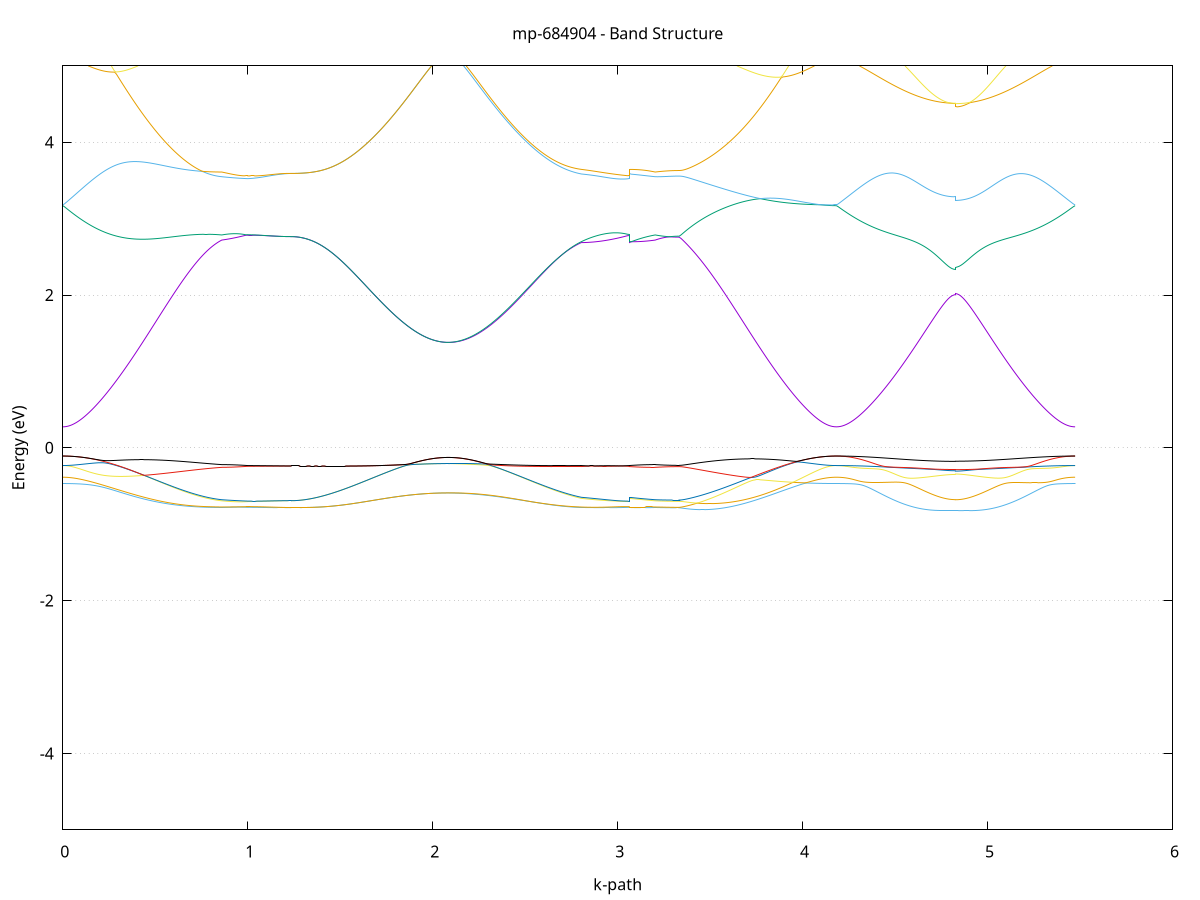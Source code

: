 set title 'mp-684904 - Band Structure'
set xlabel 'k-path'
set ylabel 'Energy (eV)'
set grid y
set yrange [-5:5]
set terminal png size 800,600
set output 'mp-684904_bands_gnuplot.png'
plot '-' using 1:2 with lines notitle, '-' using 1:2 with lines notitle, '-' using 1:2 with lines notitle, '-' using 1:2 with lines notitle, '-' using 1:2 with lines notitle, '-' using 1:2 with lines notitle, '-' using 1:2 with lines notitle, '-' using 1:2 with lines notitle, '-' using 1:2 with lines notitle, '-' using 1:2 with lines notitle, '-' using 1:2 with lines notitle, '-' using 1:2 with lines notitle, '-' using 1:2 with lines notitle, '-' using 1:2 with lines notitle, '-' using 1:2 with lines notitle, '-' using 1:2 with lines notitle, '-' using 1:2 with lines notitle, '-' using 1:2 with lines notitle, '-' using 1:2 with lines notitle, '-' using 1:2 with lines notitle, '-' using 1:2 with lines notitle, '-' using 1:2 with lines notitle, '-' using 1:2 with lines notitle, '-' using 1:2 with lines notitle, '-' using 1:2 with lines notitle, '-' using 1:2 with lines notitle, '-' using 1:2 with lines notitle, '-' using 1:2 with lines notitle, '-' using 1:2 with lines notitle, '-' using 1:2 with lines notitle, '-' using 1:2 with lines notitle, '-' using 1:2 with lines notitle, '-' using 1:2 with lines notitle, '-' using 1:2 with lines notitle, '-' using 1:2 with lines notitle, '-' using 1:2 with lines notitle, '-' using 1:2 with lines notitle, '-' using 1:2 with lines notitle, '-' using 1:2 with lines notitle, '-' using 1:2 with lines notitle, '-' using 1:2 with lines notitle, '-' using 1:2 with lines notitle, '-' using 1:2 with lines notitle, '-' using 1:2 with lines notitle, '-' using 1:2 with lines notitle, '-' using 1:2 with lines notitle, '-' using 1:2 with lines notitle, '-' using 1:2 with lines notitle
0.000000 -29.691975
0.009995 -29.691975
0.019990 -29.691975
0.029985 -29.691875
0.039980 -29.691775
0.049975 -29.691675
0.059970 -29.691475
0.069965 -29.691375
0.079961 -29.691075
0.089956 -29.690875
0.099951 -29.690575
0.109946 -29.690275
0.119941 -29.689975
0.129936 -29.689675
0.139931 -29.689275
0.149926 -29.688875
0.159921 -29.688475
0.169916 -29.688075
0.179911 -29.687575
0.189906 -29.687075
0.199901 -29.686575
0.209896 -29.685975
0.219892 -29.685375
0.229887 -29.684875
0.239882 -29.684175
0.249877 -29.683575
0.259872 -29.682975
0.269867 -29.682275
0.279862 -29.681575
0.289857 -29.680875
0.299852 -29.680075
0.309847 -29.679375
0.319842 -29.678575
0.329837 -29.677775
0.339832 -29.676975
0.349827 -29.676175
0.359822 -29.675275
0.369818 -29.674475
0.379813 -29.673575
0.389808 -29.672675
0.399803 -29.671775
0.409798 -29.670875
0.419793 -29.669975
0.429788 -29.669075
0.439783 -29.668175
0.449778 -29.667175
0.459773 -29.666175
0.469768 -29.665275
0.479763 -29.664275
0.489758 -29.663275
0.499753 -29.662275
0.509748 -29.661275
0.519744 -29.660275
0.529739 -29.659275
0.539734 -29.658275
0.549729 -29.657275
0.559724 -29.656275
0.569719 -29.655275
0.579714 -29.654275
0.589709 -29.653275
0.599704 -29.652175
0.609699 -29.651175
0.619694 -29.650175
0.629689 -29.649175
0.639684 -29.648175
0.649679 -29.647075
0.659675 -29.646075
0.669670 -29.645075
0.679665 -29.644075
0.689660 -29.643075
0.699655 -29.642075
0.709650 -29.641075
0.719645 -29.640075
0.729640 -29.639175
0.739635 -29.638175
0.749630 -29.637175
0.759625 -29.636275
0.769620 -29.635275
0.779615 -29.634375
0.789610 -29.633375
0.799605 -29.632475
0.809601 -29.631575
0.819596 -29.630575
0.829591 -29.629675
0.839586 -29.628875
0.849581 -29.627975
0.859576 -29.627075
0.859576 -29.627075
0.868936 -29.626675
0.878296 -29.626375
0.887656 -29.625975
0.897016 -29.625575
0.906376 -29.625175
0.915736 -29.624775
0.925096 -29.624475
0.934456 -29.624075
0.943816 -29.623775
0.953176 -29.623475
0.962536 -29.623175
0.971896 -29.622875
0.981256 -29.622675
0.990616 -29.622575
0.999976 -29.622475
0.999976 -29.622475
1.009738 -29.622475
1.019500 -29.622375
1.029262 -29.622375
1.039024 -29.622375
1.048786 -29.622375
1.058548 -29.622275
1.068310 -29.622275
1.078072 -29.622275
1.087834 -29.622275
1.097596 -29.622175
1.107358 -29.622175
1.117119 -29.622175
1.126881 -29.622175
1.136643 -29.622075
1.146405 -29.622075
1.156167 -29.622075
1.165929 -29.621975
1.175691 -29.621975
1.185453 -29.621975
1.195215 -29.621975
1.204977 -29.621875
1.214739 -29.621875
1.224501 -29.621875
1.234263 -29.621875
1.234263 -29.621875
1.244242 -29.621975
1.254220 -29.622475
1.264199 -29.623175
1.274178 -29.623975
1.284157 -29.624775
1.294136 -29.625575
1.304115 -29.626375
1.314093 -29.627275
1.324072 -29.628175
1.334051 -29.628975
1.344030 -29.629875
1.354009 -29.630775
1.363987 -29.631675
1.363987 -29.631675
1.373851 -29.632475
1.383714 -29.633375
1.393578 -29.634175
1.403441 -29.635075
1.413304 -29.635975
1.423168 -29.636775
1.433031 -29.637675
1.442894 -29.638475
1.452758 -29.639375
1.462621 -29.640175
1.472485 -29.640975
1.482348 -29.641875
1.492211 -29.642675
1.502075 -29.643475
1.511938 -29.644275
1.521801 -29.645175
1.531665 -29.645975
1.541528 -29.646775
1.551391 -29.647475
1.561255 -29.648275
1.571118 -29.649075
1.580982 -29.649875
1.590845 -29.650575
1.600708 -29.651375
1.610572 -29.652075
1.620435 -29.652875
1.630298 -29.653575
1.640162 -29.654275
1.650025 -29.654975
1.659889 -29.655675
1.669752 -29.656375
1.679615 -29.657075
1.689479 -29.657675
1.699342 -29.658375
1.709205 -29.658975
1.719069 -29.659575
1.728932 -29.660275
1.738795 -29.660875
1.748659 -29.661375
1.758522 -29.661975
1.768386 -29.662575
1.778249 -29.663075
1.788112 -29.663675
1.797976 -29.664175
1.807839 -29.664675
1.817702 -29.665175
1.827566 -29.665575
1.837429 -29.666075
1.847293 -29.666475
1.857156 -29.666975
1.867019 -29.667375
1.876883 -29.667775
1.886746 -29.668175
1.896609 -29.668475
1.906473 -29.668875
1.916336 -29.669175
1.926200 -29.669475
1.936063 -29.669775
1.945926 -29.669975
1.955790 -29.670275
1.965653 -29.670475
1.975516 -29.670775
1.985380 -29.670975
1.995243 -29.671075
2.005106 -29.671275
2.014970 -29.671375
2.024833 -29.671575
2.034697 -29.671675
2.044560 -29.671775
2.054423 -29.671775
2.064287 -29.671875
2.074150 -29.671875
2.084013 -29.671875
2.084013 -29.671875
2.094008 -29.671875
2.104003 -29.671875
2.113997 -29.671875
2.123992 -29.671775
2.133986 -29.671675
2.143981 -29.671575
2.153976 -29.671475
2.163970 -29.671375
2.173965 -29.671175
2.183960 -29.670975
2.193954 -29.670875
2.203949 -29.670575
2.213943 -29.670375
2.223938 -29.670175
2.233933 -29.669875
2.243927 -29.669575
2.253922 -29.669275
2.263916 -29.668975
2.273911 -29.668575
2.283906 -29.668275
2.293900 -29.667875
2.303895 -29.667475
2.313890 -29.667075
2.323884 -29.666675
2.333879 -29.666175
2.343873 -29.665775
2.353868 -29.665275
2.363863 -29.664775
2.373857 -29.664275
2.383852 -29.663775
2.393847 -29.663275
2.403841 -29.662675
2.413836 -29.662075
2.423830 -29.661575
2.433825 -29.660975
2.443820 -29.660375
2.453814 -29.659775
2.463809 -29.659075
2.473803 -29.658475
2.483798 -29.657775
2.493793 -29.657175
2.503787 -29.656475
2.513782 -29.655775
2.523777 -29.655075
2.533771 -29.654375
2.543766 -29.653675
2.553760 -29.652875
2.563755 -29.652175
2.573750 -29.651375
2.583744 -29.650675
2.593739 -29.649875
2.603733 -29.649075
2.613728 -29.648375
2.623723 -29.647575
2.633717 -29.646775
2.643712 -29.645975
2.653707 -29.645175
2.663701 -29.644275
2.673696 -29.643475
2.683690 -29.642675
2.693685 -29.641775
2.703680 -29.640975
2.713674 -29.640175
2.723669 -29.639275
2.733663 -29.638475
2.743658 -29.637575
2.753653 -29.636675
2.763647 -29.635875
2.773642 -29.634975
2.783637 -29.634075
2.793631 -29.633275
2.803626 -29.632375
2.803626 -29.632375
2.813594 -29.631875
2.823563 -29.631375
2.833532 -29.630875
2.843501 -29.630375
2.853470 -29.629875
2.863438 -29.629475
2.873407 -29.628975
2.883376 -29.628575
2.893345 -29.628075
2.903313 -29.627675
2.913282 -29.627175
2.923251 -29.626775
2.933220 -29.626375
2.943188 -29.625875
2.953157 -29.625475
2.963126 -29.625075
2.973095 -29.624775
2.983063 -29.624375
2.993032 -29.623975
3.003001 -29.623675
3.012970 -29.623375
3.022939 -29.623075
3.032907 -29.622775
3.042876 -29.622575
3.052845 -29.622475
3.062814 -29.622475
3.062814 -29.632375
3.072174 -29.632075
3.081534 -29.631775
3.090894 -29.631375
3.100254 -29.631075
3.109614 -29.630775
3.118974 -29.630375
3.128334 -29.630075
3.137694 -29.629675
3.147054 -29.629375
3.156414 -29.628975
3.165774 -29.628575
3.175134 -29.628275
3.184494 -29.627875
3.193854 -29.627475
3.203214 -29.627075
3.203214 -29.627075
3.213183 -29.626675
3.223151 -29.626175
3.233120 -29.625675
3.243089 -29.625275
3.253058 -29.624875
3.263026 -29.624475
3.272995 -29.624075
3.282964 -29.623775
3.292933 -29.623375
3.302901 -29.623175
3.312870 -29.622975
3.322839 -29.622775
3.332808 -29.622775
3.332808 -29.622775
3.342805 -29.622975
3.352802 -29.623475
3.362799 -29.624275
3.372796 -29.625175
3.382793 -29.626075
3.392790 -29.627075
3.402787 -29.628075
3.412784 -29.629175
3.422781 -29.630175
3.432778 -29.631275
3.442776 -29.632375
3.452773 -29.633475
3.462770 -29.634675
3.472767 -29.635775
3.482764 -29.636875
3.492761 -29.638075
3.502758 -29.639175
3.512755 -29.640275
3.522752 -29.641475
3.532749 -29.642575
3.542746 -29.643775
3.552743 -29.644975
3.562740 -29.646075
3.572737 -29.647275
3.582734 -29.648375
3.592732 -29.649575
3.602729 -29.650675
3.612726 -29.651875
3.622723 -29.652975
3.632720 -29.654175
3.642717 -29.655275
3.652714 -29.656375
3.662711 -29.657575
3.672708 -29.658675
3.682705 -29.659775
3.692702 -29.660875
3.702699 -29.661975
3.712696 -29.663075
3.722693 -29.664075
3.732690 -29.665175
3.742687 -29.666175
3.752685 -29.667275
3.762682 -29.668275
3.772679 -29.669275
3.782676 -29.670275
3.792673 -29.671275
3.802670 -29.672175
3.812667 -29.673175
3.822664 -29.674075
3.832661 -29.674975
3.842658 -29.675875
3.852655 -29.676775
3.862652 -29.677675
3.872649 -29.678475
3.882646 -29.679275
3.892643 -29.680075
3.902641 -29.680875
3.912638 -29.681575
3.922635 -29.682375
3.932632 -29.683075
3.942629 -29.683675
3.952626 -29.684375
3.962623 -29.684975
3.972620 -29.685575
3.982617 -29.686175
3.992614 -29.686775
4.002611 -29.687275
4.012608 -29.687775
4.022605 -29.688275
4.032602 -29.688675
4.042599 -29.689075
4.052597 -29.689475
4.062594 -29.689875
4.072591 -29.690175
4.082588 -29.690575
4.092585 -29.690775
4.102582 -29.691075
4.112579 -29.691275
4.122576 -29.691475
4.132573 -29.691675
4.142570 -29.691775
4.152567 -29.691875
4.162564 -29.691975
4.172561 -29.691975
4.182558 -29.691975
4.182558 -29.691975
4.192459 -29.691975
4.202359 -29.691975
4.212259 -29.691875
4.222159 -29.691775
4.232059 -29.691675
4.241959 -29.691475
4.251860 -29.691375
4.261760 -29.691175
4.271660 -29.690875
4.281560 -29.690675
4.291460 -29.690375
4.301360 -29.690075
4.311261 -29.689675
4.321161 -29.689375
4.331061 -29.688975
4.340961 -29.688575
4.350861 -29.688175
4.360761 -29.687675
4.370662 -29.687275
4.380562 -29.686775
4.390462 -29.686275
4.400362 -29.685775
4.410262 -29.685275
4.420162 -29.684675
4.430063 -29.684175
4.439963 -29.683575
4.449863 -29.682975
4.459763 -29.682475
4.469663 -29.681875
4.479563 -29.681275
4.489464 -29.680675
4.499364 -29.680075
4.509264 -29.679475
4.519164 -29.678975
4.529064 -29.678375
4.538964 -29.677775
4.548865 -29.677275
4.558765 -29.676775
4.568665 -29.676175
4.578565 -29.675675
4.588465 -29.675275
4.598365 -29.674775
4.608266 -29.674275
4.618166 -29.673875
4.628066 -29.673475
4.637966 -29.673075
4.647866 -29.672775
4.657766 -29.672375
4.667667 -29.672075
4.677567 -29.671775
4.687467 -29.671575
4.697367 -29.671275
4.707267 -29.671075
4.717167 -29.670875
4.727068 -29.670675
4.736968 -29.670475
4.746868 -29.670375
4.756768 -29.670275
4.766668 -29.670075
4.776568 -29.670075
4.786469 -29.669975
4.796369 -29.669875
4.806269 -29.669875
4.816169 -29.669875
4.826069 -29.669875
4.826069 -29.669575
4.836030 -29.669575
4.845990 -29.669575
4.855950 -29.669575
4.865910 -29.669675
4.875871 -29.669775
4.885831 -29.669775
4.895791 -29.669975
4.905751 -29.670075
4.915712 -29.670175
4.925672 -29.670375
4.935632 -29.670575
4.945592 -29.670775
4.955553 -29.670975
4.965513 -29.671175
4.975473 -29.671475
4.985433 -29.671775
4.995394 -29.672075
5.005354 -29.672375
5.015314 -29.672775
5.025275 -29.673175
5.035235 -29.673575
5.045195 -29.673975
5.055155 -29.674375
5.065116 -29.674875
5.075076 -29.675375
5.085036 -29.675875
5.094996 -29.676375
5.104957 -29.676975
5.114917 -29.677475
5.124877 -29.678075
5.134837 -29.678675
5.144798 -29.679275
5.154758 -29.679875
5.164718 -29.680475
5.174678 -29.681075
5.184639 -29.681675
5.194599 -29.682175
5.204559 -29.682775
5.214519 -29.683375
5.224480 -29.683975
5.234440 -29.684575
5.244400 -29.685075
5.254361 -29.685575
5.264321 -29.686175
5.274281 -29.686675
5.284241 -29.687175
5.294202 -29.687575
5.304162 -29.688075
5.314122 -29.688475
5.324082 -29.688875
5.334043 -29.689275
5.344003 -29.689675
5.353963 -29.689975
5.363923 -29.690275
5.373884 -29.690575
5.383844 -29.690875
5.393804 -29.691075
5.403764 -29.691275
5.413725 -29.691475
5.423685 -29.691675
5.433645 -29.691775
5.443605 -29.691875
5.453566 -29.691975
5.463526 -29.691975
5.473486 -29.691975
e
0.000000 -29.647475
0.009995 -29.647475
0.019990 -29.647475
0.029985 -29.647575
0.039980 -29.647575
0.049975 -29.647575
0.059970 -29.647575
0.069965 -29.647575
0.079961 -29.647575
0.089956 -29.647575
0.099951 -29.647575
0.109946 -29.647575
0.119941 -29.647575
0.129936 -29.647575
0.139931 -29.647575
0.149926 -29.647575
0.159921 -29.647575
0.169916 -29.647575
0.179911 -29.647575
0.189906 -29.647575
0.199901 -29.647475
0.209896 -29.647475
0.219892 -29.647475
0.229887 -29.647475
0.239882 -29.647475
0.249877 -29.647375
0.259872 -29.647375
0.269867 -29.647275
0.279862 -29.647275
0.289857 -29.647175
0.299852 -29.647075
0.309847 -29.647075
0.319842 -29.646975
0.329837 -29.646875
0.339832 -29.646775
0.349827 -29.646675
0.359822 -29.646575
0.369818 -29.646375
0.379813 -29.646275
0.389808 -29.646075
0.399803 -29.645975
0.409798 -29.645775
0.419793 -29.645575
0.429788 -29.645375
0.439783 -29.645175
0.449778 -29.644975
0.459773 -29.644775
0.469768 -29.644475
0.479763 -29.644275
0.489758 -29.643975
0.499753 -29.643675
0.509748 -29.643375
0.519744 -29.643075
0.529739 -29.642775
0.539734 -29.642375
0.549729 -29.642075
0.559724 -29.641675
0.569719 -29.641275
0.579714 -29.640875
0.589709 -29.640475
0.599704 -29.640075
0.609699 -29.639675
0.619694 -29.639175
0.629689 -29.638675
0.639684 -29.638275
0.649679 -29.637775
0.659675 -29.637275
0.669670 -29.636675
0.679665 -29.636175
0.689660 -29.635675
0.699655 -29.635075
0.709650 -29.634475
0.719645 -29.633975
0.729640 -29.633375
0.739635 -29.632775
0.749630 -29.632075
0.759625 -29.631475
0.769620 -29.630875
0.779615 -29.630175
0.789610 -29.629575
0.799605 -29.628875
0.809601 -29.628175
0.819596 -29.627475
0.829591 -29.626775
0.839586 -29.626075
0.849581 -29.625375
0.859576 -29.624675
0.859576 -29.624675
0.868936 -29.624375
0.878296 -29.623975
0.887656 -29.623675
0.897016 -29.623275
0.906376 -29.622975
0.915736 -29.622575
0.925096 -29.622275
0.934456 -29.621975
0.943816 -29.621775
0.953176 -29.621475
0.962536 -29.621275
0.971896 -29.621175
0.981256 -29.621075
0.990616 -29.621075
0.999976 -29.621175
0.999976 -29.621175
1.009738 -29.621275
1.019500 -29.621275
1.029262 -29.621275
1.039024 -29.621275
1.048786 -29.621275
1.058548 -29.621375
1.068310 -29.621375
1.078072 -29.621375
1.087834 -29.621375
1.097596 -29.621475
1.107358 -29.621475
1.117119 -29.621475
1.126881 -29.621475
1.136643 -29.621575
1.146405 -29.621575
1.156167 -29.621575
1.165929 -29.621675
1.175691 -29.621675
1.185453 -29.621675
1.195215 -29.621675
1.204977 -29.621775
1.214739 -29.621775
1.224501 -29.621775
1.234263 -29.621875
1.234263 -29.621875
1.244242 -29.621975
1.254220 -29.622475
1.264199 -29.623175
1.274178 -29.623975
1.284157 -29.624775
1.294136 -29.625575
1.304115 -29.626375
1.314093 -29.627275
1.324072 -29.628175
1.334051 -29.628975
1.344030 -29.629875
1.354009 -29.630775
1.363987 -29.631675
1.363987 -29.631675
1.373851 -29.632475
1.383714 -29.633375
1.393578 -29.634175
1.403441 -29.635075
1.413304 -29.635975
1.423168 -29.636775
1.433031 -29.637675
1.442894 -29.638475
1.452758 -29.639375
1.462621 -29.640175
1.472485 -29.640975
1.482348 -29.641875
1.492211 -29.642675
1.502075 -29.643475
1.511938 -29.644275
1.521801 -29.645175
1.531665 -29.645975
1.541528 -29.646775
1.551391 -29.647475
1.561255 -29.648275
1.571118 -29.649075
1.580982 -29.649875
1.590845 -29.650575
1.600708 -29.651375
1.610572 -29.652075
1.620435 -29.652875
1.630298 -29.653575
1.640162 -29.654275
1.650025 -29.654975
1.659889 -29.655675
1.669752 -29.656375
1.679615 -29.657075
1.689479 -29.657675
1.699342 -29.658375
1.709205 -29.658975
1.719069 -29.659575
1.728932 -29.660275
1.738795 -29.660875
1.748659 -29.661375
1.758522 -29.661975
1.768386 -29.662575
1.778249 -29.663075
1.788112 -29.663675
1.797976 -29.664175
1.807839 -29.664675
1.817702 -29.665175
1.827566 -29.665575
1.837429 -29.666075
1.847293 -29.666475
1.857156 -29.666975
1.867019 -29.667375
1.876883 -29.667775
1.886746 -29.668175
1.896609 -29.668475
1.906473 -29.668875
1.916336 -29.669175
1.926200 -29.669475
1.936063 -29.669775
1.945926 -29.669975
1.955790 -29.670275
1.965653 -29.670475
1.975516 -29.670775
1.985380 -29.670975
1.995243 -29.671075
2.005106 -29.671275
2.014970 -29.671375
2.024833 -29.671575
2.034697 -29.671675
2.044560 -29.671775
2.054423 -29.671775
2.064287 -29.671875
2.074150 -29.671875
2.084013 -29.671875
2.084013 -29.671875
2.094008 -29.671875
2.104003 -29.671775
2.113997 -29.671775
2.123992 -29.671675
2.133986 -29.671575
2.143981 -29.671475
2.153976 -29.671275
2.163970 -29.671175
2.173965 -29.670975
2.183960 -29.670775
2.193954 -29.670575
2.203949 -29.670375
2.213943 -29.670075
2.223938 -29.669775
2.233933 -29.669475
2.243927 -29.669175
2.253922 -29.668875
2.263916 -29.668575
2.273911 -29.668175
2.283906 -29.667775
2.293900 -29.667375
2.303895 -29.666975
2.313890 -29.666575
2.323884 -29.666075
2.333879 -29.665675
2.343873 -29.665175
2.353868 -29.664675
2.363863 -29.664175
2.373857 -29.663675
2.383852 -29.663075
2.393847 -29.662575
2.403841 -29.661975
2.413836 -29.661375
2.423830 -29.660775
2.433825 -29.660175
2.443820 -29.659575
2.453814 -29.658875
2.463809 -29.658275
2.473803 -29.657575
2.483798 -29.656875
2.493793 -29.656175
2.503787 -29.655475
2.513782 -29.654775
2.523777 -29.654075
2.533771 -29.653375
2.543766 -29.652575
2.553760 -29.651875
2.563755 -29.651075
2.573750 -29.650375
2.583744 -29.649575
2.593739 -29.648775
2.603733 -29.647975
2.613728 -29.647175
2.623723 -29.646375
2.633717 -29.645575
2.643712 -29.644775
2.653707 -29.643975
2.663701 -29.643075
2.673696 -29.642275
2.683690 -29.641375
2.693685 -29.640575
2.703680 -29.639675
2.713674 -29.638875
2.723669 -29.637975
2.733663 -29.637175
2.743658 -29.636275
2.753653 -29.635375
2.763647 -29.634575
2.773642 -29.633675
2.783637 -29.632775
2.793631 -29.631875
2.803626 -29.630975
2.803626 -29.630975
2.813594 -29.630675
2.823563 -29.630275
2.833532 -29.629975
2.843501 -29.629575
2.853470 -29.629175
2.863438 -29.628775
2.873407 -29.628375
2.883376 -29.627975
2.893345 -29.627575
2.903313 -29.627175
2.913282 -29.626775
2.923251 -29.626375
2.933220 -29.625975
2.943188 -29.625575
2.953157 -29.625175
2.963126 -29.624675
2.973095 -29.624275
2.983063 -29.623875
2.993032 -29.623475
3.003001 -29.623075
3.012970 -29.622675
3.022939 -29.622275
3.032907 -29.621975
3.042876 -29.621675
3.052845 -29.621375
3.062814 -29.621175
3.062814 -29.630975
3.072174 -29.630575
3.081534 -29.630075
3.090894 -29.629675
3.100254 -29.629175
3.109614 -29.628775
3.118974 -29.628275
3.128334 -29.627875
3.137694 -29.627475
3.147054 -29.627075
3.156414 -29.626675
3.165774 -29.626275
3.175134 -29.625875
3.184494 -29.625475
3.193854 -29.625075
3.203214 -29.624675
3.203214 -29.624675
3.213183 -29.624375
3.223151 -29.623975
3.233120 -29.623675
3.243089 -29.623275
3.253058 -29.622875
3.263026 -29.622575
3.272995 -29.622175
3.282964 -29.621875
3.292933 -29.621575
3.302901 -29.621275
3.312870 -29.621075
3.322839 -29.620875
3.332808 -29.620875
3.332808 -29.620875
3.342805 -29.621075
3.352802 -29.621475
3.362799 -29.622175
3.372796 -29.622775
3.382793 -29.623475
3.392790 -29.624175
3.402787 -29.624775
3.412784 -29.625475
3.422781 -29.626175
3.432778 -29.626775
3.442776 -29.627475
3.452773 -29.628075
3.462770 -29.628775
3.472767 -29.629375
3.482764 -29.629975
3.492761 -29.630575
3.502758 -29.631175
3.512755 -29.631775
3.522752 -29.632275
3.532749 -29.632875
3.542746 -29.633375
3.552743 -29.633875
3.562740 -29.634375
3.572737 -29.634975
3.582734 -29.635375
3.592732 -29.635875
3.602729 -29.636375
3.612726 -29.636775
3.622723 -29.637275
3.632720 -29.637675
3.642717 -29.638075
3.652714 -29.638575
3.662711 -29.638975
3.672708 -29.639275
3.682705 -29.639675
3.692702 -29.640075
3.702699 -29.640375
3.712696 -29.640775
3.722693 -29.641075
3.732690 -29.641375
3.742687 -29.641675
3.752685 -29.641975
3.762682 -29.642275
3.772679 -29.642575
3.782676 -29.642875
3.792673 -29.643175
3.802670 -29.643375
3.812667 -29.643575
3.822664 -29.643875
3.832661 -29.644075
3.842658 -29.644275
3.852655 -29.644475
3.862652 -29.644675
3.872649 -29.644875
3.882646 -29.645075
3.892643 -29.645275
3.902641 -29.645375
3.912638 -29.645575
3.922635 -29.645775
3.932632 -29.645875
3.942629 -29.645975
3.952626 -29.646175
3.962623 -29.646275
3.972620 -29.646375
3.982617 -29.646475
3.992614 -29.646575
4.002611 -29.646675
4.012608 -29.646775
4.022605 -29.646875
4.032602 -29.646975
4.042599 -29.647075
4.052597 -29.647075
4.062594 -29.647175
4.072591 -29.647175
4.082588 -29.647275
4.092585 -29.647275
4.102582 -29.647375
4.112579 -29.647375
4.122576 -29.647475
4.132573 -29.647475
4.142570 -29.647475
4.152567 -29.647475
4.162564 -29.647475
4.172561 -29.647475
4.182558 -29.647475
4.182558 -29.647475
4.192459 -29.647475
4.202359 -29.647475
4.212259 -29.647475
4.222159 -29.647475
4.232059 -29.647475
4.241959 -29.647475
4.251860 -29.647475
4.261760 -29.647475
4.271660 -29.647475
4.281560 -29.647475
4.291460 -29.647475
4.301360 -29.647475
4.311261 -29.647475
4.321161 -29.647375
4.331061 -29.647375
4.340961 -29.647375
4.350861 -29.647275
4.360761 -29.647275
4.370662 -29.647275
4.380562 -29.647175
4.390462 -29.647075
4.400362 -29.646975
4.410262 -29.646975
4.420162 -29.646875
4.430063 -29.646675
4.439963 -29.646575
4.449863 -29.646475
4.459763 -29.646275
4.469663 -29.646075
4.479563 -29.645875
4.489464 -29.645675
4.499364 -29.645375
4.509264 -29.645175
4.519164 -29.644875
4.529064 -29.644475
4.538964 -29.644175
4.548865 -29.643775
4.558765 -29.643375
4.568665 -29.642875
4.578565 -29.642375
4.588465 -29.641875
4.598365 -29.641275
4.608266 -29.640775
4.618166 -29.640075
4.628066 -29.639475
4.637966 -29.638775
4.647866 -29.637975
4.657766 -29.637275
4.667667 -29.636475
4.677567 -29.635575
4.687467 -29.634775
4.697367 -29.633875
4.707267 -29.632875
4.717167 -29.631975
4.727068 -29.630975
4.736968 -29.629975
4.746868 -29.628975
4.756768 -29.627975
4.766668 -29.626875
4.776568 -29.625875
4.786469 -29.624775
4.796369 -29.623775
4.806269 -29.622775
4.816169 -29.621975
4.826069 -29.621575
4.826069 -29.622475
4.836030 -29.622775
4.845990 -29.623475
4.855950 -29.624375
4.865910 -29.625275
4.875871 -29.626275
4.885831 -29.627375
4.895791 -29.628375
4.905751 -29.629375
4.915712 -29.630375
4.925672 -29.631375
4.935632 -29.632375
4.945592 -29.633275
4.955553 -29.634275
4.965513 -29.635175
4.975473 -29.635975
4.985433 -29.636875
4.995394 -29.637675
5.005354 -29.638475
5.015314 -29.639175
5.025275 -29.639875
5.035235 -29.640575
5.045195 -29.641175
5.055155 -29.641775
5.065116 -29.642275
5.075076 -29.642775
5.085036 -29.643275
5.094996 -29.643775
5.104957 -29.644175
5.114917 -29.644475
5.124877 -29.644875
5.134837 -29.645175
5.144798 -29.645475
5.154758 -29.645775
5.164718 -29.645975
5.174678 -29.646175
5.184639 -29.646375
5.194599 -29.646575
5.204559 -29.646675
5.214519 -29.646775
5.224480 -29.646975
5.234440 -29.647075
5.244400 -29.647075
5.254361 -29.647175
5.264321 -29.647275
5.274281 -29.647275
5.284241 -29.647375
5.294202 -29.647375
5.304162 -29.647475
5.314122 -29.647475
5.324082 -29.647475
5.334043 -29.647475
5.344003 -29.647475
5.353963 -29.647475
5.363923 -29.647475
5.373884 -29.647575
5.383844 -29.647575
5.393804 -29.647575
5.403764 -29.647575
5.413725 -29.647575
5.423685 -29.647575
5.433645 -29.647575
5.443605 -29.647575
5.453566 -29.647475
5.463526 -29.647475
5.473486 -29.647475
e
0.000000 -29.580775
0.009995 -29.580775
0.019990 -29.580775
0.029985 -29.580775
0.039980 -29.580775
0.049975 -29.580775
0.059970 -29.580775
0.069965 -29.580875
0.079961 -29.580875
0.089956 -29.580875
0.099951 -29.580975
0.109946 -29.580975
0.119941 -29.581075
0.129936 -29.581075
0.139931 -29.581175
0.149926 -29.581175
0.159921 -29.581275
0.169916 -29.581375
0.179911 -29.581475
0.189906 -29.581475
0.199901 -29.581575
0.209896 -29.581675
0.219892 -29.581875
0.229887 -29.581975
0.239882 -29.582075
0.249877 -29.582175
0.259872 -29.582375
0.269867 -29.582475
0.279862 -29.582675
0.289857 -29.582875
0.299852 -29.583075
0.309847 -29.583275
0.319842 -29.583475
0.329837 -29.583675
0.339832 -29.583875
0.349827 -29.584175
0.359822 -29.584375
0.369818 -29.584675
0.379813 -29.584975
0.389808 -29.585275
0.399803 -29.585575
0.409798 -29.585875
0.419793 -29.586175
0.429788 -29.586575
0.439783 -29.586875
0.449778 -29.587275
0.459773 -29.587675
0.469768 -29.588075
0.479763 -29.588475
0.489758 -29.588875
0.499753 -29.589275
0.509748 -29.589775
0.519744 -29.590275
0.529739 -29.590775
0.539734 -29.591275
0.549729 -29.591775
0.559724 -29.592275
0.569719 -29.592775
0.579714 -29.593375
0.589709 -29.593875
0.599704 -29.594475
0.609699 -29.595075
0.619694 -29.595675
0.629689 -29.596275
0.639684 -29.596975
0.649679 -29.597775
0.659675 -29.598575
0.669670 -29.599375
0.679665 -29.600175
0.689660 -29.600975
0.699655 -29.601775
0.709650 -29.602575
0.719645 -29.603375
0.729640 -29.604175
0.739635 -29.604975
0.749630 -29.605775
0.759625 -29.606575
0.769620 -29.607375
0.779615 -29.608175
0.789610 -29.608975
0.799605 -29.609675
0.809601 -29.610475
0.819596 -29.611275
0.829591 -29.612075
0.839586 -29.612775
0.849581 -29.613575
0.859576 -29.614275
0.859576 -29.614275
0.868936 -29.614675
0.878296 -29.615075
0.887656 -29.615375
0.897016 -29.615775
0.906376 -29.616075
0.915736 -29.616375
0.925096 -29.616675
0.934456 -29.616975
0.943816 -29.617275
0.953176 -29.617475
0.962536 -29.617675
0.971896 -29.617875
0.981256 -29.617975
0.990616 -29.617975
0.999976 -29.617975
0.999976 -29.617975
1.009738 -29.617975
1.019500 -29.617975
1.029262 -29.617975
1.039024 -29.617975
1.048786 -29.617975
1.058548 -29.617975
1.068310 -29.617975
1.078072 -29.617975
1.087834 -29.617975
1.097596 -29.617975
1.107358 -29.617975
1.117119 -29.617875
1.126881 -29.617875
1.136643 -29.617875
1.146405 -29.617875
1.156167 -29.617875
1.165929 -29.617875
1.175691 -29.617875
1.185453 -29.617875
1.195215 -29.617875
1.204977 -29.617875
1.214739 -29.617875
1.224501 -29.617875
1.234263 -29.617875
1.234263 -29.617875
1.244242 -29.617675
1.254220 -29.617175
1.264199 -29.616475
1.274178 -29.615775
1.284157 -29.614975
1.294136 -29.614075
1.304115 -29.613275
1.314093 -29.612475
1.324072 -29.611575
1.334051 -29.610675
1.344030 -29.609875
1.354009 -29.608975
1.363987 -29.608175
1.363987 -29.608175
1.373851 -29.607275
1.383714 -29.606475
1.393578 -29.605575
1.403441 -29.604775
1.413304 -29.603975
1.423168 -29.603075
1.433031 -29.602275
1.442894 -29.601475
1.452758 -29.600675
1.462621 -29.599875
1.472485 -29.599075
1.482348 -29.598275
1.492211 -29.597475
1.502075 -29.596675
1.511938 -29.595875
1.521801 -29.595075
1.531665 -29.594375
1.541528 -29.593575
1.551391 -29.592775
1.561255 -29.592075
1.571118 -29.591375
1.580982 -29.590575
1.590845 -29.589875
1.600708 -29.589175
1.610572 -29.588475
1.620435 -29.587775
1.630298 -29.587075
1.640162 -29.586375
1.650025 -29.585775
1.659889 -29.585075
1.669752 -29.584475
1.679615 -29.583775
1.689479 -29.583175
1.699342 -29.582575
1.709205 -29.581975
1.719069 -29.581375
1.728932 -29.580775
1.738795 -29.580275
1.748659 -29.579675
1.758522 -29.579175
1.768386 -29.578575
1.778249 -29.578075
1.788112 -29.577575
1.797976 -29.577075
1.807839 -29.576675
1.817702 -29.576175
1.827566 -29.575775
1.837429 -29.575275
1.847293 -29.574875
1.857156 -29.574475
1.867019 -29.574175
1.876883 -29.573775
1.886746 -29.573375
1.896609 -29.573075
1.906473 -29.572775
1.916336 -29.572475
1.926200 -29.572175
1.936063 -29.571875
1.945926 -29.571675
1.955790 -29.571375
1.965653 -29.571175
1.975516 -29.570975
1.985380 -29.570775
1.995243 -29.570675
2.005106 -29.570475
2.014970 -29.570375
2.024833 -29.570275
2.034697 -29.570175
2.044560 -29.570075
2.054423 -29.569975
2.064287 -29.569975
2.074150 -29.569975
2.084013 -29.569875
2.084013 -29.569875
2.094008 -29.569975
2.104003 -29.569975
2.113997 -29.569975
2.123992 -29.570075
2.133986 -29.570175
2.143981 -29.570275
2.153976 -29.570375
2.163970 -29.570575
2.173965 -29.570675
2.183960 -29.570875
2.193954 -29.571075
2.203949 -29.571275
2.213943 -29.571475
2.223938 -29.571775
2.233933 -29.572075
2.243927 -29.572275
2.253922 -29.572575
2.263916 -29.572875
2.273911 -29.573275
2.283906 -29.573575
2.293900 -29.573975
2.303895 -29.574375
2.313890 -29.574775
2.323884 -29.575175
2.333879 -29.575575
2.343873 -29.576075
2.353868 -29.576475
2.363863 -29.576975
2.373857 -29.577475
2.383852 -29.577975
2.393847 -29.578475
2.403841 -29.578975
2.413836 -29.579575
2.423830 -29.580075
2.433825 -29.580675
2.443820 -29.581275
2.453814 -29.581875
2.463809 -29.582475
2.473803 -29.583075
2.483798 -29.583675
2.493793 -29.584375
2.503787 -29.584975
2.513782 -29.585675
2.523777 -29.586375
2.533771 -29.586975
2.543766 -29.587675
2.553760 -29.588375
2.563755 -29.589175
2.573750 -29.589875
2.583744 -29.590575
2.593739 -29.591375
2.603733 -29.592075
2.613728 -29.592875
2.623723 -29.593575
2.633717 -29.594375
2.643712 -29.595175
2.653707 -29.595975
2.663701 -29.596775
2.673696 -29.597575
2.683690 -29.598375
2.693685 -29.599175
2.703680 -29.599975
2.713674 -29.600875
2.723669 -29.601675
2.733663 -29.602475
2.743658 -29.603375
2.753653 -29.604175
2.763647 -29.605075
2.773642 -29.605875
2.783637 -29.606775
2.793631 -29.607575
2.803626 -29.608475
2.803626 -29.608475
2.813594 -29.608875
2.823563 -29.609275
2.833532 -29.609675
2.843501 -29.610075
2.853470 -29.610475
2.863438 -29.610875
2.873407 -29.611375
2.883376 -29.611775
2.893345 -29.612175
2.903313 -29.612575
2.913282 -29.612975
2.923251 -29.613375
2.933220 -29.613775
2.943188 -29.614175
2.953157 -29.614575
2.963126 -29.614975
2.973095 -29.615375
2.983063 -29.615775
2.993032 -29.616175
3.003001 -29.616475
3.012970 -29.616875
3.022939 -29.617175
3.032907 -29.617475
3.042876 -29.617775
3.052845 -29.617875
3.062814 -29.617975
3.062814 -29.608475
3.072174 -29.608875
3.081534 -29.609275
3.090894 -29.609675
3.100254 -29.610075
3.109614 -29.610475
3.118974 -29.610875
3.128334 -29.611275
3.137694 -29.611675
3.147054 -29.612075
3.156414 -29.612475
3.165774 -29.612775
3.175134 -29.613175
3.184494 -29.613575
3.193854 -29.613975
3.203214 -29.614275
3.203214 -29.614275
3.213183 -29.614675
3.223151 -29.615075
3.233120 -29.615475
3.243089 -29.615875
3.253058 -29.616175
3.263026 -29.616575
3.272995 -29.616875
3.282964 -29.617275
3.292933 -29.617475
3.302901 -29.617775
3.312870 -29.617975
3.322839 -29.618075
3.332808 -29.618075
3.332808 -29.618075
3.342805 -29.617875
3.352802 -29.617375
3.362799 -29.616775
3.372796 -29.615975
3.382793 -29.615275
3.392790 -29.614475
3.402787 -29.613675
3.412784 -29.612875
3.422781 -29.611975
3.432778 -29.611175
3.442776 -29.610375
3.452773 -29.609475
3.462770 -29.608575
3.472767 -29.607775
3.482764 -29.606875
3.492761 -29.605975
3.502758 -29.605075
3.512755 -29.604275
3.522752 -29.603375
3.532749 -29.602475
3.542746 -29.601575
3.552743 -29.600675
3.562740 -29.599775
3.572737 -29.599075
3.582734 -29.598375
3.592732 -29.597775
3.602729 -29.597075
3.612726 -29.596475
3.622723 -29.595775
3.632720 -29.595175
3.642717 -29.594575
3.652714 -29.594075
3.662711 -29.593475
3.672708 -29.592875
3.682705 -29.592375
3.692702 -29.591875
3.702699 -29.591375
3.712696 -29.590875
3.722693 -29.590375
3.732690 -29.589875
3.742687 -29.589475
3.752685 -29.589075
3.762682 -29.588575
3.772679 -29.588175
3.782676 -29.587775
3.792673 -29.587375
3.802670 -29.587075
3.812667 -29.586675
3.822664 -29.586375
3.832661 -29.585975
3.842658 -29.585675
3.852655 -29.585375
3.862652 -29.585075
3.872649 -29.584775
3.882646 -29.584475
3.892643 -29.584275
3.902641 -29.583975
3.912638 -29.583775
3.922635 -29.583575
3.932632 -29.583275
3.942629 -29.583075
3.952626 -29.582875
3.962623 -29.582675
3.972620 -29.582575
3.982617 -29.582375
3.992614 -29.582175
4.002611 -29.582075
4.012608 -29.581875
4.022605 -29.581775
4.032602 -29.581675
4.042599 -29.581575
4.052597 -29.581375
4.062594 -29.581275
4.072591 -29.581275
4.082588 -29.581175
4.092585 -29.581075
4.102582 -29.580975
4.112579 -29.580975
4.122576 -29.580875
4.132573 -29.580875
4.142570 -29.580775
4.152567 -29.580775
4.162564 -29.580775
4.172561 -29.580775
4.182558 -29.580775
4.182558 -29.580775
4.192459 -29.580775
4.202359 -29.580775
4.212259 -29.580775
4.222159 -29.580775
4.232059 -29.580775
4.241959 -29.580875
4.251860 -29.580875
4.261760 -29.580875
4.271660 -29.580975
4.281560 -29.580975
4.291460 -29.581075
4.301360 -29.581175
4.311261 -29.581275
4.321161 -29.581275
4.331061 -29.581475
4.340961 -29.581575
4.350861 -29.581675
4.360761 -29.581875
4.370662 -29.581975
4.380562 -29.582175
4.390462 -29.582475
4.400362 -29.582675
4.410262 -29.582975
4.420162 -29.583275
4.430063 -29.583575
4.439963 -29.583975
4.449863 -29.584375
4.459763 -29.584775
4.469663 -29.585275
4.479563 -29.585775
4.489464 -29.586375
4.499364 -29.586875
4.509264 -29.587575
4.519164 -29.588175
4.529064 -29.588875
4.538964 -29.589675
4.548865 -29.590375
4.558765 -29.591175
4.568665 -29.592075
4.578565 -29.592875
4.588465 -29.593775
4.598365 -29.594675
4.608266 -29.595675
4.618166 -29.596575
4.628066 -29.597575
4.637966 -29.598575
4.647866 -29.599575
4.657766 -29.600675
4.667667 -29.601775
4.677567 -29.602775
4.687467 -29.603875
4.697367 -29.604975
4.707267 -29.606075
4.717167 -29.607275
4.727068 -29.608375
4.736968 -29.609475
4.746868 -29.610675
4.756768 -29.611775
4.766668 -29.612875
4.776568 -29.614075
4.786469 -29.615175
4.796369 -29.616275
4.806269 -29.617275
4.816169 -29.618075
4.826069 -29.618475
4.826069 -29.617875
4.836030 -29.617675
4.845990 -29.616975
4.855950 -29.615975
4.865910 -29.614975
4.875871 -29.613875
4.885831 -29.612775
4.895791 -29.611675
4.905751 -29.610575
4.915712 -29.609475
4.925672 -29.608275
4.935632 -29.607175
4.945592 -29.606075
4.955553 -29.604975
4.965513 -29.603875
4.975473 -29.602775
4.985433 -29.601675
4.995394 -29.600675
5.005354 -29.599575
5.015314 -29.598575
5.025275 -29.597575
5.035235 -29.596575
5.045195 -29.595575
5.055155 -29.594675
5.065116 -29.593775
5.075076 -29.592875
5.085036 -29.591975
5.094996 -29.591175
5.104957 -29.590375
5.114917 -29.589575
5.124877 -29.588875
5.134837 -29.588175
5.144798 -29.587475
5.154758 -29.586875
5.164718 -29.586275
5.174678 -29.585775
5.184639 -29.585275
5.194599 -29.584775
5.204559 -29.584375
5.214519 -29.583975
5.224480 -29.583575
5.234440 -29.583275
5.244400 -29.582975
5.254361 -29.582675
5.264321 -29.582375
5.274281 -29.582175
5.284241 -29.581975
5.294202 -29.581875
5.304162 -29.581675
5.314122 -29.581575
5.324082 -29.581375
5.334043 -29.581275
5.344003 -29.581175
5.353963 -29.581175
5.363923 -29.581075
5.373884 -29.580975
5.383844 -29.580975
5.393804 -29.580875
5.403764 -29.580875
5.413725 -29.580875
5.423685 -29.580775
5.433645 -29.580775
5.443605 -29.580775
5.453566 -29.580775
5.463526 -29.580775
5.473486 -29.580775
e
0.000000 -29.563275
0.009995 -29.563275
0.019990 -29.563275
0.029985 -29.563375
0.039980 -29.563475
0.049975 -29.563575
0.059970 -29.563675
0.069965 -29.563775
0.079961 -29.563975
0.089956 -29.564075
0.099951 -29.564275
0.109946 -29.564575
0.119941 -29.564775
0.129936 -29.565075
0.139931 -29.565375
0.149926 -29.565675
0.159921 -29.565975
0.169916 -29.566275
0.179911 -29.566675
0.189906 -29.567075
0.199901 -29.567475
0.209896 -29.567875
0.219892 -29.568275
0.229887 -29.568675
0.239882 -29.569175
0.249877 -29.569675
0.259872 -29.570175
0.269867 -29.570675
0.279862 -29.571175
0.289857 -29.571775
0.299852 -29.572275
0.309847 -29.572875
0.319842 -29.573475
0.329837 -29.574075
0.339832 -29.574675
0.349827 -29.575275
0.359822 -29.575975
0.369818 -29.576575
0.379813 -29.577275
0.389808 -29.577975
0.399803 -29.578675
0.409798 -29.579275
0.419793 -29.580075
0.429788 -29.580775
0.439783 -29.581475
0.449778 -29.582175
0.459773 -29.582875
0.469768 -29.583675
0.479763 -29.584375
0.489758 -29.585175
0.499753 -29.585975
0.509748 -29.586675
0.519744 -29.587475
0.529739 -29.588275
0.539734 -29.588975
0.549729 -29.589775
0.559724 -29.590575
0.569719 -29.591375
0.579714 -29.592175
0.589709 -29.592975
0.599704 -29.593775
0.609699 -29.594575
0.619694 -29.595375
0.629689 -29.596175
0.639684 -29.596975
0.649679 -29.597575
0.659675 -29.598275
0.669670 -29.598875
0.679665 -29.599575
0.689660 -29.600275
0.699655 -29.600975
0.709650 -29.601675
0.719645 -29.602375
0.729640 -29.603175
0.739635 -29.603875
0.749630 -29.604675
0.759625 -29.605375
0.769620 -29.606175
0.779615 -29.606875
0.789610 -29.607675
0.799605 -29.608475
0.809601 -29.609275
0.819596 -29.610075
0.829591 -29.610875
0.839586 -29.611675
0.849581 -29.612475
0.859576 -29.613275
0.859576 -29.613275
0.868936 -29.613575
0.878296 -29.613975
0.887656 -29.614375
0.897016 -29.614775
0.906376 -29.615175
0.915736 -29.615475
0.925096 -29.615875
0.934456 -29.616275
0.943816 -29.616575
0.953176 -29.616875
0.962536 -29.617175
0.971896 -29.617375
0.981256 -29.617575
0.990616 -29.617675
0.999976 -29.617675
0.999976 -29.617675
1.009738 -29.617675
1.019500 -29.617675
1.029262 -29.617675
1.039024 -29.617675
1.048786 -29.617675
1.058548 -29.617675
1.068310 -29.617675
1.078072 -29.617675
1.087834 -29.617675
1.097596 -29.617675
1.107358 -29.617675
1.117119 -29.617775
1.126881 -29.617775
1.136643 -29.617775
1.146405 -29.617775
1.156167 -29.617775
1.165929 -29.617775
1.175691 -29.617775
1.185453 -29.617775
1.195215 -29.617775
1.204977 -29.617775
1.214739 -29.617775
1.224501 -29.617775
1.234263 -29.617875
1.234263 -29.617875
1.244242 -29.617675
1.254220 -29.617175
1.264199 -29.616475
1.274178 -29.615775
1.284157 -29.614975
1.294136 -29.614075
1.304115 -29.613275
1.314093 -29.612475
1.324072 -29.611575
1.334051 -29.610675
1.344030 -29.609875
1.354009 -29.608975
1.363987 -29.608175
1.363987 -29.608175
1.373851 -29.607275
1.383714 -29.606475
1.393578 -29.605575
1.403441 -29.604775
1.413304 -29.603975
1.423168 -29.603075
1.433031 -29.602275
1.442894 -29.601475
1.452758 -29.600675
1.462621 -29.599875
1.472485 -29.599075
1.482348 -29.598275
1.492211 -29.597475
1.502075 -29.596675
1.511938 -29.595875
1.521801 -29.595075
1.531665 -29.594375
1.541528 -29.593575
1.551391 -29.592775
1.561255 -29.592075
1.571118 -29.591375
1.580982 -29.590575
1.590845 -29.589875
1.600708 -29.589175
1.610572 -29.588475
1.620435 -29.587775
1.630298 -29.587075
1.640162 -29.586375
1.650025 -29.585775
1.659889 -29.585075
1.669752 -29.584475
1.679615 -29.583775
1.689479 -29.583175
1.699342 -29.582575
1.709205 -29.581975
1.719069 -29.581375
1.728932 -29.580775
1.738795 -29.580275
1.748659 -29.579675
1.758522 -29.579175
1.768386 -29.578575
1.778249 -29.578075
1.788112 -29.577575
1.797976 -29.577075
1.807839 -29.576675
1.817702 -29.576175
1.827566 -29.575775
1.837429 -29.575275
1.847293 -29.574875
1.857156 -29.574475
1.867019 -29.574175
1.876883 -29.573775
1.886746 -29.573375
1.896609 -29.573075
1.906473 -29.572775
1.916336 -29.572475
1.926200 -29.572175
1.936063 -29.571875
1.945926 -29.571675
1.955790 -29.571375
1.965653 -29.571175
1.975516 -29.570975
1.985380 -29.570775
1.995243 -29.570675
2.005106 -29.570475
2.014970 -29.570375
2.024833 -29.570275
2.034697 -29.570175
2.044560 -29.570075
2.054423 -29.569975
2.064287 -29.569975
2.074150 -29.569975
2.084013 -29.569875
2.084013 -29.569875
2.094008 -29.569975
2.104003 -29.569975
2.113997 -29.569975
2.123992 -29.570075
2.133986 -29.570175
2.143981 -29.570175
2.153976 -29.570375
2.163970 -29.570475
2.173965 -29.570575
2.183960 -29.570775
2.193954 -29.570975
2.203949 -29.571175
2.213943 -29.571375
2.223938 -29.571575
2.233933 -29.571875
2.243927 -29.572175
2.253922 -29.572475
2.263916 -29.572775
2.273911 -29.573075
2.283906 -29.573375
2.293900 -29.573775
2.303895 -29.574175
2.313890 -29.574475
2.323884 -29.574875
2.333879 -29.575375
2.343873 -29.575775
2.353868 -29.576175
2.363863 -29.576675
2.373857 -29.577175
2.383852 -29.577675
2.393847 -29.578175
2.403841 -29.578675
2.413836 -29.579175
2.423830 -29.579775
2.433825 -29.580275
2.443820 -29.580875
2.453814 -29.581475
2.463809 -29.582075
2.473803 -29.582675
2.483798 -29.583275
2.493793 -29.583975
2.503787 -29.584575
2.513782 -29.585275
2.523777 -29.585875
2.533771 -29.586575
2.543766 -29.587275
2.553760 -29.587975
2.563755 -29.588675
2.573750 -29.589375
2.583744 -29.590075
2.593739 -29.590775
2.603733 -29.591575
2.613728 -29.592275
2.623723 -29.593075
2.633717 -29.593875
2.643712 -29.594575
2.653707 -29.595375
2.663701 -29.596175
2.673696 -29.596975
2.683690 -29.597775
2.693685 -29.598575
2.703680 -29.599375
2.713674 -29.600175
2.723669 -29.600975
2.733663 -29.601775
2.743658 -29.602675
2.753653 -29.603475
2.763647 -29.604275
2.773642 -29.605175
2.783637 -29.605975
2.793631 -29.606875
2.803626 -29.607675
2.803626 -29.607675
2.813594 -29.608075
2.823563 -29.608575
2.833532 -29.608975
2.843501 -29.609375
2.853470 -29.609875
2.863438 -29.610275
2.873407 -29.610775
2.883376 -29.611175
2.893345 -29.611575
2.903313 -29.611975
2.913282 -29.612475
2.923251 -29.612875
2.933220 -29.613275
2.943188 -29.613675
2.953157 -29.614075
2.963126 -29.614575
2.973095 -29.614975
2.983063 -29.615275
2.993032 -29.615675
3.003001 -29.616075
3.012970 -29.616475
3.022939 -29.616775
3.032907 -29.617075
3.042876 -29.617275
3.052845 -29.617475
3.062814 -29.617675
3.062814 -29.607675
3.072174 -29.608075
3.081534 -29.608375
3.090894 -29.608775
3.100254 -29.609175
3.109614 -29.609475
3.118974 -29.609875
3.128334 -29.610275
3.137694 -29.610575
3.147054 -29.610975
3.156414 -29.611375
3.165774 -29.611775
3.175134 -29.612075
3.184494 -29.612475
3.193854 -29.612875
3.203214 -29.613275
3.203214 -29.613275
3.213183 -29.613675
3.223151 -29.614075
3.233120 -29.614475
3.243089 -29.614975
3.253058 -29.615375
3.263026 -29.615775
3.272995 -29.616175
3.282964 -29.616475
3.292933 -29.616875
3.302901 -29.617175
3.312870 -29.617375
3.322839 -29.617575
3.332808 -29.617575
3.332808 -29.617575
3.342805 -29.617375
3.352802 -29.616875
3.362799 -29.616175
3.372796 -29.615375
3.382793 -29.614575
3.392790 -29.613675
3.402787 -29.612775
3.412784 -29.611875
3.422781 -29.611075
3.432778 -29.610175
3.442776 -29.609275
3.452773 -29.608375
3.462770 -29.607575
3.472767 -29.606775
3.482764 -29.605875
3.492761 -29.605075
3.502758 -29.604275
3.512755 -29.603475
3.522752 -29.602775
3.532749 -29.601975
3.542746 -29.601275
3.552743 -29.600475
3.562740 -29.599775
3.572737 -29.598875
3.582734 -29.597975
3.592732 -29.597075
3.602729 -29.596175
3.612726 -29.595275
3.622723 -29.594375
3.632720 -29.593475
3.642717 -29.592575
3.652714 -29.591675
3.662711 -29.590775
3.672708 -29.589875
3.682705 -29.589075
3.692702 -29.588175
3.702699 -29.587275
3.712696 -29.586475
3.722693 -29.585575
3.732690 -29.584775
3.742687 -29.583975
3.752685 -29.583175
3.762682 -29.582275
3.772679 -29.581475
3.782676 -29.580675
3.792673 -29.579975
3.802670 -29.579175
3.812667 -29.578375
3.822664 -29.577675
3.832661 -29.576975
3.842658 -29.576275
3.852655 -29.575575
3.862652 -29.574875
3.872649 -29.574175
3.882646 -29.573575
3.892643 -29.572875
3.902641 -29.572275
3.912638 -29.571675
3.922635 -29.571075
3.932632 -29.570475
3.942629 -29.569975
3.952626 -29.569475
3.962623 -29.568975
3.972620 -29.568475
3.982617 -29.567975
3.992614 -29.567575
4.002611 -29.567075
4.012608 -29.566675
4.022605 -29.566275
4.032602 -29.565975
4.042599 -29.565575
4.052597 -29.565275
4.062594 -29.564975
4.072591 -29.564675
4.082588 -29.564475
4.092585 -29.564275
4.102582 -29.564075
4.112579 -29.563875
4.122576 -29.563675
4.132573 -29.563575
4.142570 -29.563475
4.152567 -29.563375
4.162564 -29.563275
4.172561 -29.563275
4.182558 -29.563275
4.182558 -29.563275
4.192459 -29.563275
4.202359 -29.563275
4.212259 -29.563375
4.222159 -29.563475
4.232059 -29.563575
4.241959 -29.563675
4.251860 -29.563775
4.261760 -29.563975
4.271660 -29.564075
4.281560 -29.564275
4.291460 -29.564475
4.301360 -29.564775
4.311261 -29.564975
4.321161 -29.565275
4.331061 -29.565475
4.340961 -29.565775
4.350861 -29.566075
4.360761 -29.566375
4.370662 -29.566675
4.380562 -29.566975
4.390462 -29.567275
4.400362 -29.567575
4.410262 -29.567875
4.420162 -29.568175
4.430063 -29.568475
4.439963 -29.568775
4.449863 -29.568975
4.459763 -29.569275
4.469663 -29.569475
4.479563 -29.569675
4.489464 -29.569975
4.499364 -29.570175
4.509264 -29.570275
4.519164 -29.570475
4.529064 -29.570675
4.538964 -29.570775
4.548865 -29.570875
4.558765 -29.570975
4.568665 -29.571075
4.578565 -29.571175
4.588465 -29.571275
4.598365 -29.571275
4.608266 -29.571375
4.618166 -29.571375
4.628066 -29.571475
4.637966 -29.571475
4.647866 -29.571475
4.657766 -29.571575
4.667667 -29.571575
4.677567 -29.571575
4.687467 -29.571575
4.697367 -29.571575
4.707267 -29.571575
4.717167 -29.571675
4.727068 -29.571675
4.736968 -29.571675
4.746868 -29.571675
4.756768 -29.571675
4.766668 -29.571675
4.776568 -29.571675
4.786469 -29.571675
4.796369 -29.571675
4.806269 -29.571675
4.816169 -29.571675
4.826069 -29.571675
4.826069 -29.571575
4.836030 -29.571575
4.845990 -29.571575
4.855950 -29.571575
4.865910 -29.571575
4.875871 -29.571575
4.885831 -29.571575
4.895791 -29.571575
4.905751 -29.571575
4.915712 -29.571575
4.925672 -29.571575
4.935632 -29.571575
4.945592 -29.571575
4.955553 -29.571575
4.965513 -29.571575
4.975473 -29.571575
4.985433 -29.571475
4.995394 -29.571475
5.005354 -29.571475
5.015314 -29.571475
5.025275 -29.571375
5.035235 -29.571375
5.045195 -29.571275
5.055155 -29.571275
5.065116 -29.571175
5.075076 -29.571175
5.085036 -29.571075
5.094996 -29.570975
5.104957 -29.570875
5.114917 -29.570675
5.124877 -29.570575
5.134837 -29.570475
5.144798 -29.570275
5.154758 -29.570075
5.164718 -29.569875
5.174678 -29.569675
5.184639 -29.569475
5.194599 -29.569275
5.204559 -29.568975
5.214519 -29.568675
5.224480 -29.568475
5.234440 -29.568175
5.244400 -29.567875
5.254361 -29.567575
5.264321 -29.567275
5.274281 -29.566975
5.284241 -29.566675
5.294202 -29.566375
5.304162 -29.566075
5.314122 -29.565775
5.324082 -29.565475
5.334043 -29.565275
5.344003 -29.564975
5.353963 -29.564775
5.363923 -29.564475
5.373884 -29.564275
5.383844 -29.564075
5.393804 -29.563975
5.403764 -29.563775
5.413725 -29.563675
5.423685 -29.563575
5.433645 -29.563475
5.443605 -29.563375
5.453566 -29.563275
5.463526 -29.563275
5.473486 -29.563275
e
0.000000 -14.866175
0.009995 -14.866375
0.019990 -14.866675
0.029985 -14.867175
0.039980 -14.867975
0.049975 -14.868975
0.059970 -14.870175
0.069965 -14.871575
0.079961 -14.873175
0.089956 -14.874975
0.099951 -14.876975
0.109946 -14.879075
0.119941 -14.881475
0.129936 -14.884075
0.139931 -14.886775
0.149926 -14.889675
0.159921 -14.892675
0.169916 -14.895875
0.179911 -14.899275
0.189906 -14.902675
0.199901 -14.906275
0.209896 -14.910075
0.219892 -14.913875
0.229887 -14.917775
0.239882 -14.921775
0.249877 -14.925875
0.259872 -14.930075
0.269867 -14.934375
0.279862 -14.938675
0.289857 -14.943075
0.299852 -14.947475
0.309847 -14.951875
0.319842 -14.956375
0.329837 -14.960875
0.339832 -14.965375
0.349827 -14.969975
0.359822 -14.974475
0.369818 -14.979075
0.379813 -14.983575
0.389808 -14.988075
0.399803 -14.992575
0.409798 -14.996975
0.419793 -15.001375
0.429788 -15.005775
0.439783 -15.010075
0.449778 -15.014375
0.459773 -15.018675
0.469768 -15.022775
0.479763 -15.026875
0.489758 -15.030975
0.499753 -15.034975
0.509748 -15.038875
0.519744 -15.042675
0.529739 -15.046375
0.539734 -15.050075
0.549729 -15.053575
0.559724 -15.057075
0.569719 -15.060475
0.579714 -15.063775
0.589709 -15.066975
0.599704 -15.070075
0.609699 -15.073075
0.619694 -15.075975
0.629689 -15.078775
0.639684 -15.081475
0.649679 -15.083975
0.659675 -15.086475
0.669670 -15.088775
0.679665 -15.091075
0.689660 -15.093175
0.699655 -15.095175
0.709650 -15.097175
0.719645 -15.098875
0.729640 -15.100575
0.739635 -15.102175
0.749630 -15.103575
0.759625 -15.104975
0.769620 -15.106175
0.779615 -15.107275
0.789610 -15.108275
0.799605 -15.109175
0.809601 -15.109875
0.819596 -15.110575
0.829591 -15.111075
0.839586 -15.111475
0.849581 -15.111775
0.859576 -15.111975
0.859576 -15.111975
0.868936 -15.112375
0.878296 -15.112775
0.887656 -15.113175
0.897016 -15.113375
0.906376 -15.113475
0.915736 -15.113475
0.925096 -15.113375
0.934456 -15.113175
0.943816 -15.112875
0.953176 -15.112475
0.962536 -15.111975
0.971896 -15.111375
0.981256 -15.110775
0.990616 -15.109975
0.999976 -15.109175
0.999976 -15.109175
1.009738 -15.109175
1.019500 -15.109075
1.029262 -15.109075
1.039024 -15.109075
1.048786 -15.108975
1.058548 -15.108975
1.068310 -15.108975
1.078072 -15.108975
1.087834 -15.108875
1.097596 -15.108875
1.107358 -15.108875
1.117119 -15.108875
1.126881 -15.108875
1.136643 -15.108775
1.146405 -15.108775
1.156167 -15.108775
1.165929 -15.108775
1.175691 -15.108775
1.185453 -15.108775
1.195215 -15.108775
1.204977 -15.108775
1.214739 -15.108675
1.224501 -15.108675
1.234263 -15.108675
1.234263 -15.108675
1.244242 -15.108575
1.254220 -15.108275
1.264199 -15.107775
1.274178 -15.106975
1.284157 -15.106075
1.294136 -15.104975
1.304115 -15.103675
1.314093 -15.102075
1.324072 -15.100375
1.334051 -15.098475
1.344030 -15.096375
1.354009 -15.094075
1.363987 -15.091475
1.363987 -15.091475
1.373851 -15.088875
1.383714 -15.085975
1.393578 -15.082975
1.403441 -15.079775
1.413304 -15.076375
1.423168 -15.072775
1.433031 -15.069075
1.442894 -15.065175
1.452758 -15.061075
1.462621 -15.056875
1.472485 -15.052475
1.482348 -15.047875
1.492211 -15.043175
1.502075 -15.038375
1.511938 -15.033375
1.521801 -15.028175
1.531665 -15.022975
1.541528 -15.017575
1.551391 -15.012075
1.561255 -15.006375
1.571118 -15.000675
1.580982 -14.994775
1.590845 -14.988775
1.600708 -14.982775
1.610572 -14.976575
1.620435 -14.970375
1.630298 -14.963975
1.640162 -14.957675
1.650025 -14.951175
1.659889 -14.944675
1.669752 -14.938075
1.679615 -14.931475
1.689479 -14.924875
1.699342 -14.918175
1.709205 -14.911475
1.719069 -14.904875
1.728932 -14.898175
1.738795 -14.891475
1.748659 -14.884775
1.758522 -14.878175
1.768386 -14.871575
1.778249 -14.865075
1.788112 -14.858575
1.797976 -14.852175
1.807839 -14.845775
1.817702 -14.839575
1.827566 -14.833375
1.837429 -14.827375
1.847293 -14.821475
1.857156 -14.815675
1.867019 -14.809975
1.876883 -14.804475
1.886746 -14.799175
1.896609 -14.793975
1.906473 -14.789075
1.916336 -14.784275
1.926200 -14.779675
1.936063 -14.775375
1.945926 -14.771275
1.955790 -14.767375
1.965653 -14.763775
1.975516 -14.760375
1.985380 -14.757275
1.995243 -14.754475
2.005106 -14.751875
2.014970 -14.749575
2.024833 -14.747575
2.034697 -14.745875
2.044560 -14.744475
2.054423 -14.743475
2.064287 -14.742675
2.074150 -14.742175
2.084013 -14.742075
2.084013 -14.742075
2.094008 -14.742175
2.104003 -14.742675
2.113997 -14.743475
2.123992 -14.744575
2.133986 -14.745975
2.143981 -14.747775
2.153976 -14.749775
2.163970 -14.752075
2.173965 -14.754675
2.183960 -14.757675
2.193954 -14.760875
2.203949 -14.764275
2.213943 -14.767975
2.223938 -14.771975
2.233933 -14.776175
2.243927 -14.780675
2.253922 -14.785375
2.263916 -14.790275
2.273911 -14.795275
2.283906 -14.800575
2.293900 -14.806075
2.303895 -14.811675
2.313890 -14.817475
2.323884 -14.823375
2.333879 -14.829375
2.343873 -14.835575
2.353868 -14.841875
2.363863 -14.848275
2.373857 -14.854675
2.383852 -14.861275
2.393847 -14.867875
2.403841 -14.874475
2.413836 -14.881175
2.423830 -14.887975
2.433825 -14.894675
2.443820 -14.901475
2.453814 -14.908275
2.463809 -14.915075
2.473803 -14.921875
2.483798 -14.928575
2.493793 -14.935275
2.503787 -14.941975
2.513782 -14.948575
2.523777 -14.955075
2.533771 -14.961575
2.543766 -14.968075
2.553760 -14.974375
2.563755 -14.980675
2.573750 -14.986775
2.583744 -14.992875
2.593739 -14.998875
2.603733 -15.004675
2.613728 -15.010475
2.623723 -15.016075
2.633717 -15.021575
2.643712 -15.026875
2.653707 -15.032075
2.663701 -15.037175
2.673696 -15.042075
2.683690 -15.046875
2.693685 -15.051475
2.703680 -15.055975
2.713674 -15.060275
2.723669 -15.064475
2.733663 -15.068475
2.743658 -15.072375
2.753653 -15.076075
2.763647 -15.079575
2.773642 -15.082875
2.783637 -15.086075
2.793631 -15.088975
2.803626 -15.091775
2.803626 -15.091775
2.813594 -15.092975
2.823563 -15.095075
2.833532 -15.096975
2.843501 -15.098775
2.853470 -15.100475
2.863438 -15.102075
2.873407 -15.103475
2.883376 -15.104775
2.893345 -15.105975
2.903313 -15.107075
2.913282 -15.107975
2.923251 -15.108875
2.933220 -15.109575
2.943188 -15.110175
2.953157 -15.110575
2.963126 -15.110975
2.973095 -15.111175
2.983063 -15.111275
2.993032 -15.111275
3.003001 -15.111175
3.012970 -15.110875
3.022939 -15.110575
3.032907 -15.110075
3.042876 -15.109575
3.052845 -15.108875
3.062814 -15.109175
3.062814 -15.091775
3.072174 -15.093875
3.081534 -15.095875
3.090894 -15.097675
3.100254 -15.099475
3.109614 -15.101075
3.118974 -15.102675
3.128334 -15.104075
3.137694 -15.105475
3.147054 -15.106675
3.156414 -15.107775
3.165774 -15.108875
3.175134 -15.109775
3.184494 -15.110575
3.193854 -15.111275
3.203214 -15.111975
3.203214 -15.111975
3.213183 -15.111675
3.223151 -15.111475
3.233120 -15.111275
3.243089 -15.111075
3.253058 -15.110875
3.263026 -15.110675
3.272995 -15.110575
3.282964 -15.110375
3.292933 -15.110275
3.302901 -15.110275
3.312870 -15.110175
3.322839 -15.110175
3.332808 -15.110075
3.332808 -15.110075
3.342805 -15.111475
3.352802 -15.113575
3.362799 -15.115575
3.372796 -15.117375
3.382793 -15.118975
3.392790 -15.120375
3.402787 -15.121475
3.412784 -15.122475
3.422781 -15.123275
3.432778 -15.123775
3.442776 -15.124075
3.452773 -15.124275
3.462770 -15.124175
3.472767 -15.123875
3.482764 -15.123375
3.492761 -15.122575
3.502758 -15.121675
3.512755 -15.120575
3.522752 -15.119175
3.532749 -15.117675
3.542746 -15.115975
3.552743 -15.113975
3.562740 -15.111875
3.572737 -15.109575
3.582734 -15.107075
3.592732 -15.104475
3.602729 -15.101575
3.612726 -15.098575
3.622723 -15.095375
3.632720 -15.091975
3.642717 -15.088475
3.652714 -15.084775
3.662711 -15.080875
3.672708 -15.076875
3.682705 -15.072775
3.692702 -15.068475
3.702699 -15.064075
3.712696 -15.059575
3.722693 -15.054875
3.732690 -15.050075
3.742687 -15.045275
3.752685 -15.040275
3.762682 -15.035175
3.772679 -15.029975
3.782676 -15.024775
3.792673 -15.019475
3.802670 -15.014075
3.812667 -15.008675
3.822664 -15.003175
3.832661 -14.997675
3.842658 -14.992175
3.852655 -14.986675
3.862652 -14.981075
3.872649 -14.975575
3.882646 -14.970075
3.892643 -14.964575
3.902641 -14.959075
3.912638 -14.953675
3.922635 -14.948375
3.932632 -14.943075
3.942629 -14.937875
3.952626 -14.932775
3.962623 -14.927775
3.972620 -14.922975
3.982617 -14.918175
3.992614 -14.913575
4.002611 -14.909075
4.012608 -14.904775
4.022605 -14.900675
4.032602 -14.896775
4.042599 -14.893075
4.052597 -14.889475
4.062594 -14.886175
4.072591 -14.883075
4.082588 -14.880275
4.092585 -14.877675
4.102582 -14.875275
4.112579 -14.873175
4.122576 -14.871375
4.132573 -14.869775
4.142570 -14.868475
4.152567 -14.867475
4.162564 -14.866775
4.172561 -14.866375
4.182558 -14.866175
4.182558 -14.866175
4.192459 -14.866375
4.202359 -14.866675
4.212259 -14.867275
4.222159 -14.868075
4.232059 -14.869075
4.241959 -14.870275
4.251860 -14.871775
4.261760 -14.873375
4.271660 -14.875275
4.281560 -14.877275
4.291460 -14.879475
4.301360 -14.881875
4.311261 -14.884475
4.321161 -14.887075
4.331061 -14.889975
4.340961 -14.892875
4.350861 -14.895975
4.360761 -14.899175
4.370662 -14.902375
4.380562 -14.905775
4.390462 -14.909175
4.400362 -14.912575
4.410262 -14.916075
4.420162 -14.919575
4.430063 -14.923175
4.439963 -14.926675
4.449863 -14.930175
4.459763 -14.933675
4.469663 -14.937175
4.479563 -14.940675
4.489464 -14.944075
4.499364 -14.947375
4.509264 -14.950675
4.519164 -14.953875
4.529064 -14.956975
4.538964 -14.959975
4.548865 -14.962975
4.558765 -14.965775
4.568665 -14.968475
4.578565 -14.971075
4.588465 -14.973575
4.598365 -14.975975
4.608266 -14.978175
4.618166 -14.980275
4.628066 -14.982275
4.637966 -14.984075
4.647866 -14.985775
4.657766 -14.987375
4.667667 -14.988875
4.677567 -14.990175
4.687467 -14.991375
4.697367 -14.992475
4.707267 -14.993375
4.717167 -14.994275
4.727068 -14.994975
4.736968 -14.995675
4.746868 -14.996175
4.756768 -14.996675
4.766668 -14.996975
4.776568 -14.997375
4.786469 -14.997575
4.796369 -14.997775
4.806269 -14.997875
4.816169 -14.997975
4.826069 -14.997975
4.826069 -14.996875
4.836030 -14.996875
4.845990 -14.996775
4.855950 -14.996675
4.865910 -14.996475
4.875871 -14.996275
4.885831 -14.995975
4.895791 -14.995575
4.905751 -14.995175
4.915712 -14.994575
4.925672 -14.993975
4.935632 -14.993275
4.945592 -14.992475
4.955553 -14.991575
4.965513 -14.990475
4.975473 -14.989275
4.985433 -14.987975
4.995394 -14.986575
5.005354 -14.985075
5.015314 -14.983375
5.025275 -14.981475
5.035235 -14.979575
5.045195 -14.977475
5.055155 -14.975275
5.065116 -14.972975
5.075076 -14.970475
5.085036 -14.967875
5.094996 -14.965175
5.104957 -14.962375
5.114917 -14.959475
5.124877 -14.956475
5.134837 -14.953375
5.144798 -14.950175
5.154758 -14.946975
5.164718 -14.943675
5.174678 -14.940275
5.184639 -14.936775
5.194599 -14.933375
5.204559 -14.929875
5.214519 -14.926375
5.224480 -14.922775
5.234440 -14.919275
5.244400 -14.915775
5.254361 -14.912375
5.264321 -14.908875
5.274281 -14.905475
5.284241 -14.902175
5.294202 -14.898975
5.304162 -14.895775
5.314122 -14.892775
5.324082 -14.889775
5.334043 -14.886975
5.344003 -14.884275
5.353963 -14.881775
5.363923 -14.879375
5.373884 -14.877175
5.383844 -14.875175
5.393804 -14.873375
5.403764 -14.871775
5.413725 -14.870275
5.423685 -14.869075
5.433645 -14.868075
5.443605 -14.867275
5.453566 -14.866675
5.463526 -14.866375
5.473486 -14.866175
e
0.000000 -14.600275
0.009995 -14.600475
0.019990 -14.600975
0.029985 -14.601775
0.039980 -14.602875
0.049975 -14.604375
0.059970 -14.606175
0.069965 -14.608275
0.079961 -14.610675
0.089956 -14.613475
0.099951 -14.616475
0.109946 -14.619775
0.119941 -14.623475
0.129936 -14.627375
0.139931 -14.631575
0.149926 -14.636075
0.159921 -14.640775
0.169916 -14.645775
0.179911 -14.650975
0.189906 -14.656475
0.199901 -14.662175
0.209896 -14.668075
0.219892 -14.674275
0.229887 -14.680575
0.239882 -14.687075
0.249877 -14.693875
0.259872 -14.700775
0.269867 -14.707775
0.279862 -14.714975
0.289857 -14.722375
0.299852 -14.729775
0.309847 -14.737375
0.319842 -14.745175
0.329837 -14.752975
0.339832 -14.760875
0.349827 -14.768875
0.359822 -14.776975
0.369818 -14.785075
0.379813 -14.793175
0.389808 -14.801475
0.399803 -14.809675
0.409798 -14.817975
0.419793 -14.826275
0.429788 -14.834675
0.439783 -14.842975
0.449778 -14.851275
0.459773 -14.859475
0.469768 -14.867775
0.479763 -14.875975
0.489758 -14.884175
0.499753 -14.892275
0.509748 -14.900375
0.519744 -14.908375
0.529739 -14.916275
0.539734 -14.924075
0.549729 -14.931875
0.559724 -14.939475
0.569719 -14.947075
0.579714 -14.954475
0.589709 -14.961775
0.599704 -14.968975
0.609699 -14.976075
0.619694 -14.982975
0.629689 -14.989775
0.639684 -14.996475
0.649679 -15.002975
0.659675 -15.009275
0.669670 -15.015475
0.679665 -15.021475
0.689660 -15.027375
0.699655 -15.033075
0.709650 -15.038575
0.719645 -15.043875
0.729640 -15.048975
0.739635 -15.053875
0.749630 -15.058675
0.759625 -15.063175
0.769620 -15.067475
0.779615 -15.071575
0.789610 -15.075575
0.799605 -15.079275
0.809601 -15.082775
0.819596 -15.086075
0.829591 -15.089075
0.839586 -15.091875
0.849581 -15.094575
0.859576 -15.096875
0.859576 -15.096875
0.868936 -15.097575
0.878296 -15.098175
0.887656 -15.098775
0.897016 -15.099475
0.906376 -15.100175
0.915736 -15.100875
0.925096 -15.101675
0.934456 -15.102475
0.943816 -15.103175
0.953176 -15.103975
0.962536 -15.104775
0.971896 -15.105575
0.981256 -15.106475
0.990616 -15.107275
0.999976 -15.108075
0.999976 -15.108075
1.009738 -15.108075
1.019500 -15.108175
1.029262 -15.108175
1.039024 -15.108175
1.048786 -15.108175
1.058548 -15.108275
1.068310 -15.108275
1.078072 -15.108275
1.087834 -15.108375
1.097596 -15.108375
1.107358 -15.108375
1.117119 -15.108375
1.126881 -15.108375
1.136643 -15.108475
1.146405 -15.108475
1.156167 -15.108475
1.165929 -15.108575
1.175691 -15.108575
1.185453 -15.108575
1.195215 -15.108575
1.204977 -15.108575
1.214739 -15.108575
1.224501 -15.108675
1.234263 -15.108675
1.234263 -15.108675
1.244242 -15.108575
1.254220 -15.108275
1.264199 -15.107775
1.274178 -15.106975
1.284157 -15.106075
1.294136 -15.104975
1.304115 -15.103675
1.314093 -15.102075
1.324072 -15.100375
1.334051 -15.098475
1.344030 -15.096375
1.354009 -15.094075
1.363987 -15.091475
1.363987 -15.091475
1.373851 -15.088875
1.383714 -15.085975
1.393578 -15.082975
1.403441 -15.079775
1.413304 -15.076375
1.423168 -15.072775
1.433031 -15.069075
1.442894 -15.065175
1.452758 -15.061075
1.462621 -15.056875
1.472485 -15.052475
1.482348 -15.047875
1.492211 -15.043175
1.502075 -15.038375
1.511938 -15.033375
1.521801 -15.028175
1.531665 -15.022975
1.541528 -15.017575
1.551391 -15.012075
1.561255 -15.006375
1.571118 -15.000675
1.580982 -14.994775
1.590845 -14.988775
1.600708 -14.982775
1.610572 -14.976575
1.620435 -14.970375
1.630298 -14.963975
1.640162 -14.957675
1.650025 -14.951175
1.659889 -14.944675
1.669752 -14.938075
1.679615 -14.931475
1.689479 -14.924875
1.699342 -14.918175
1.709205 -14.911475
1.719069 -14.904875
1.728932 -14.898175
1.738795 -14.891475
1.748659 -14.884775
1.758522 -14.878175
1.768386 -14.871575
1.778249 -14.865075
1.788112 -14.858575
1.797976 -14.852175
1.807839 -14.845775
1.817702 -14.839575
1.827566 -14.833375
1.837429 -14.827375
1.847293 -14.821475
1.857156 -14.815675
1.867019 -14.809975
1.876883 -14.804475
1.886746 -14.799175
1.896609 -14.793975
1.906473 -14.789075
1.916336 -14.784275
1.926200 -14.779675
1.936063 -14.775375
1.945926 -14.771275
1.955790 -14.767375
1.965653 -14.763775
1.975516 -14.760375
1.985380 -14.757275
1.995243 -14.754475
2.005106 -14.751875
2.014970 -14.749575
2.024833 -14.747575
2.034697 -14.745875
2.044560 -14.744475
2.054423 -14.743475
2.064287 -14.742675
2.074150 -14.742175
2.084013 -14.742075
2.084013 -14.742075
2.094008 -14.742175
2.104003 -14.742675
2.113997 -14.743475
2.123992 -14.744575
2.133986 -14.745975
2.143981 -14.747675
2.153976 -14.749775
2.163970 -14.752075
2.173965 -14.754675
2.183960 -14.757675
2.193954 -14.760775
2.203949 -14.764275
2.213943 -14.767975
2.223938 -14.771875
2.233933 -14.776175
2.243927 -14.780575
2.253922 -14.785175
2.263916 -14.790075
2.273911 -14.795175
2.283906 -14.800375
2.293900 -14.805875
2.303895 -14.811475
2.313890 -14.817175
2.323884 -14.823075
2.333879 -14.829075
2.343873 -14.835275
2.353868 -14.841475
2.363863 -14.847875
2.373857 -14.854275
2.383852 -14.860775
2.393847 -14.867375
2.403841 -14.873975
2.413836 -14.880675
2.423830 -14.887375
2.433825 -14.894175
2.443820 -14.900875
2.453814 -14.907675
2.463809 -14.914375
2.473803 -14.921175
2.483798 -14.927875
2.493793 -14.934575
2.503787 -14.941275
2.513782 -14.947875
2.523777 -14.954475
2.533771 -14.960975
2.543766 -14.967375
2.553760 -14.973775
2.563755 -14.979975
2.573750 -14.986175
2.583744 -14.992275
2.593739 -14.998275
2.603733 -15.004175
2.613728 -15.009975
2.623723 -15.015575
2.633717 -15.021075
2.643712 -15.026475
2.653707 -15.031775
2.663701 -15.036875
2.673696 -15.041875
2.683690 -15.046675
2.693685 -15.051375
2.703680 -15.055975
2.713674 -15.060175
2.723669 -15.064375
2.733663 -15.068275
2.743658 -15.072075
2.753653 -15.075675
2.763647 -15.079075
2.773642 -15.082275
2.783637 -15.085275
2.793631 -15.088175
2.803626 -15.090775
2.803626 -15.090775
2.813594 -15.092175
2.823563 -15.092575
2.833532 -15.092975
2.843501 -15.093375
2.853470 -15.093875
2.863438 -15.094375
2.873407 -15.094875
2.883376 -15.095375
2.893345 -15.095975
2.903313 -15.096575
2.913282 -15.097275
2.923251 -15.097875
2.933220 -15.098575
2.943188 -15.099275
2.953157 -15.099975
2.963126 -15.100775
2.973095 -15.101575
2.983063 -15.102275
2.993032 -15.103175
3.003001 -15.103975
3.012970 -15.104775
3.022939 -15.105675
3.032907 -15.106475
3.042876 -15.107375
3.052845 -15.108275
3.062814 -15.108075
3.062814 -15.090775
3.072174 -15.091075
3.081534 -15.091275
3.090894 -15.091575
3.100254 -15.091875
3.109614 -15.092275
3.118974 -15.092575
3.128334 -15.092975
3.137694 -15.093375
3.147054 -15.093775
3.156414 -15.094275
3.165774 -15.094675
3.175134 -15.095275
3.184494 -15.095775
3.193854 -15.096375
3.203214 -15.096875
3.203214 -15.096875
3.213183 -15.098375
3.223151 -15.099775
3.233120 -15.101075
3.243089 -15.102175
3.253058 -15.103275
3.263026 -15.104175
3.272995 -15.104975
3.282964 -15.105575
3.292933 -15.106175
3.302901 -15.106575
3.312870 -15.106875
3.322839 -15.107075
3.332808 -15.107175
3.332808 -15.107175
3.342805 -15.105575
3.352802 -15.102875
3.362799 -15.099775
3.372796 -15.096575
3.382793 -15.093075
3.392790 -15.089375
3.402787 -15.085475
3.412784 -15.081275
3.422781 -15.076975
3.432778 -15.072475
3.442776 -15.067775
3.452773 -15.062875
3.462770 -15.057775
3.472767 -15.052475
3.482764 -15.047075
3.492761 -15.041475
3.502758 -15.035675
3.512755 -15.029675
3.522752 -15.023475
3.532749 -15.017175
3.542746 -15.010775
3.552743 -15.004075
3.562740 -14.997375
3.572737 -14.990475
3.582734 -14.983375
3.592732 -14.976175
3.602729 -14.968875
3.612726 -14.961475
3.622723 -14.953875
3.632720 -14.946175
3.642717 -14.938475
3.652714 -14.930575
3.662711 -14.922575
3.672708 -14.914475
3.682705 -14.906375
3.692702 -14.898175
3.702699 -14.889875
3.712696 -14.881575
3.722693 -14.873175
3.732690 -14.864675
3.742687 -14.856275
3.752685 -14.847775
3.762682 -14.839275
3.772679 -14.830675
3.782676 -14.822175
3.792673 -14.813675
3.802670 -14.805175
3.812667 -14.796775
3.822664 -14.788375
3.832661 -14.779975
3.842658 -14.771675
3.852655 -14.763375
3.862652 -14.755275
3.872649 -14.747175
3.882646 -14.739175
3.892643 -14.731275
3.902641 -14.723575
3.912638 -14.715975
3.922635 -14.708475
3.932632 -14.701175
3.942629 -14.694075
3.952626 -14.687075
3.962623 -14.680275
3.972620 -14.673775
3.982617 -14.667375
3.992614 -14.661275
4.002611 -14.655375
4.012608 -14.649775
4.022605 -14.644375
4.032602 -14.639275
4.042599 -14.634375
4.052597 -14.629875
4.062594 -14.625575
4.072591 -14.621675
4.082588 -14.617975
4.092585 -14.614675
4.102582 -14.611675
4.112579 -14.609075
4.122576 -14.606775
4.132573 -14.604775
4.142570 -14.603175
4.152567 -14.601875
4.162564 -14.600975
4.172561 -14.600475
4.182558 -14.600275
4.182558 -14.600275
4.192459 -14.600475
4.202359 -14.600975
4.212259 -14.601775
4.222159 -14.602875
4.232059 -14.604375
4.241959 -14.606175
4.251860 -14.608275
4.261760 -14.610675
4.271660 -14.613375
4.281560 -14.616375
4.291460 -14.619675
4.301360 -14.623275
4.311261 -14.627075
4.321161 -14.631175
4.331061 -14.635575
4.340961 -14.640175
4.350861 -14.644975
4.360761 -14.649975
4.370662 -14.655175
4.380562 -14.660675
4.390462 -14.666175
4.400362 -14.671975
4.410262 -14.677875
4.420162 -14.683875
4.430063 -14.690075
4.439963 -14.696375
4.449863 -14.702775
4.459763 -14.709175
4.469663 -14.715675
4.479563 -14.722275
4.489464 -14.728875
4.499364 -14.735575
4.509264 -14.742175
4.519164 -14.748775
4.529064 -14.755475
4.538964 -14.762075
4.548865 -14.768575
4.558765 -14.775175
4.568665 -14.781575
4.578565 -14.787975
4.588465 -14.794175
4.598365 -14.800375
4.608266 -14.806375
4.618166 -14.812275
4.628066 -14.818075
4.637966 -14.823675
4.647866 -14.829175
4.657766 -14.834375
4.667667 -14.839475
4.677567 -14.844275
4.687467 -14.848875
4.697367 -14.853275
4.707267 -14.857375
4.717167 -14.861275
4.727068 -14.864875
4.736968 -14.868175
4.746868 -14.871075
4.756768 -14.873775
4.766668 -14.876175
4.776568 -14.878175
4.786469 -14.879775
4.796369 -14.881075
4.806269 -14.882075
4.816169 -14.882575
4.826069 -14.882775
4.826069 -14.884075
4.836030 -14.883875
4.845990 -14.883275
4.855950 -14.882375
4.865910 -14.881075
4.875871 -14.879375
4.885831 -14.877375
4.895791 -14.874975
4.905751 -14.872275
4.915712 -14.869275
4.925672 -14.865975
4.935632 -14.862375
4.945592 -14.858475
4.955553 -14.854375
4.965513 -14.849875
4.975473 -14.845275
4.985433 -14.840375
4.995394 -14.835375
5.005354 -14.830075
5.015314 -14.824575
5.025275 -14.818975
5.035235 -14.813175
5.045195 -14.807275
5.055155 -14.801175
5.065116 -14.795075
5.075076 -14.788775
5.085036 -14.782375
5.094996 -14.775875
5.104957 -14.769375
5.114917 -14.762775
5.124877 -14.756075
5.134837 -14.749475
5.144798 -14.742775
5.154758 -14.736075
5.164718 -14.729475
5.174678 -14.722875
5.184639 -14.716275
5.194599 -14.709675
5.204559 -14.703175
5.214519 -14.696775
5.224480 -14.690475
5.234440 -14.684275
5.244400 -14.678275
5.254361 -14.672375
5.264321 -14.666575
5.274281 -14.660975
5.284241 -14.655475
5.294202 -14.650275
5.304162 -14.645175
5.314122 -14.640375
5.324082 -14.635775
5.334043 -14.631375
5.344003 -14.627275
5.353963 -14.623375
5.363923 -14.619775
5.373884 -14.616475
5.383844 -14.613475
5.393804 -14.610775
5.403764 -14.608375
5.413725 -14.606175
5.423685 -14.604375
5.433645 -14.602975
5.443605 -14.601775
5.453566 -14.600975
5.463526 -14.600475
5.473486 -14.600275
e
0.000000 -13.468575
0.009995 -13.468575
0.019990 -13.468575
0.029985 -13.468675
0.039980 -13.468675
0.049975 -13.468775
0.059970 -13.468875
0.069965 -13.468975
0.079961 -13.469075
0.089956 -13.469475
0.099951 -13.469875
0.109946 -13.470375
0.119941 -13.470875
0.129936 -13.471375
0.139931 -13.471875
0.149926 -13.472475
0.159921 -13.473075
0.169916 -13.473675
0.179911 -13.474275
0.189906 -13.474975
0.199901 -13.475575
0.209896 -13.476275
0.219892 -13.476975
0.229887 -13.477675
0.239882 -13.478375
0.249877 -13.479075
0.259872 -13.479875
0.269867 -13.480575
0.279862 -13.481375
0.289857 -13.482175
0.299852 -13.482975
0.309847 -13.483775
0.319842 -13.484575
0.329837 -13.485375
0.339832 -13.486275
0.349827 -13.487075
0.359822 -13.487975
0.369818 -13.488775
0.379813 -13.489675
0.389808 -13.490575
0.399803 -13.491475
0.409798 -13.492375
0.419793 -13.493275
0.429788 -13.494175
0.439783 -13.494975
0.449778 -13.495875
0.459773 -13.496775
0.469768 -13.497675
0.479763 -13.498475
0.489758 -13.499375
0.499753 -13.500175
0.509748 -13.501075
0.519744 -13.501875
0.529739 -13.502675
0.539734 -13.503375
0.549729 -13.504175
0.559724 -13.504875
0.569719 -13.505575
0.579714 -13.506275
0.589709 -13.506975
0.599704 -13.507575
0.609699 -13.508175
0.619694 -13.508775
0.629689 -13.509275
0.639684 -13.509875
0.649679 -13.510275
0.659675 -13.510775
0.669670 -13.511175
0.679665 -13.511575
0.689660 -13.511875
0.699655 -13.512275
0.709650 -13.512475
0.719645 -13.512775
0.729640 -13.512975
0.739635 -13.513175
0.749630 -13.513275
0.759625 -13.513375
0.769620 -13.513475
0.779615 -13.513575
0.789610 -13.513575
0.799605 -13.513475
0.809601 -13.513475
0.819596 -13.513375
0.829591 -13.513275
0.839586 -13.513075
0.849581 -13.512975
0.859576 -13.513375
0.859576 -13.513375
0.868936 -13.513575
0.878296 -13.513875
0.887656 -13.514175
0.897016 -13.514475
0.906376 -13.514775
0.915736 -13.515075
0.925096 -13.515375
0.934456 -13.515675
0.943816 -13.515975
0.953176 -13.516275
0.962536 -13.516675
0.971896 -13.516975
0.981256 -13.517275
0.990616 -13.517575
0.999976 -13.517875
0.999976 -13.517875
1.009738 -13.517775
1.019500 -13.517675
1.029262 -13.517575
1.039024 -13.517375
1.048786 -13.517275
1.058548 -13.517075
1.068310 -13.516875
1.078072 -13.516675
1.087834 -13.516475
1.097596 -13.516275
1.107358 -13.515975
1.117119 -13.515775
1.126881 -13.515575
1.136643 -13.515275
1.146405 -13.515075
1.156167 -13.514875
1.165929 -13.514575
1.175691 -13.514375
1.185453 -13.514175
1.195215 -13.513975
1.204977 -13.513775
1.214739 -13.513675
1.224501 -13.513475
1.234263 -13.513375
1.234263 -13.513375
1.244242 -13.513275
1.254220 -13.513275
1.264199 -13.513075
1.274178 -13.512875
1.284157 -13.512675
1.294136 -13.512375
1.304115 -13.511975
1.314093 -13.511575
1.324072 -13.511075
1.334051 -13.510575
1.344030 -13.509975
1.354009 -13.509375
1.363987 -13.508675
1.363987 -13.508675
1.373851 -13.507975
1.383714 -13.507275
1.393578 -13.506475
1.403441 -13.505675
1.413304 -13.504775
1.423168 -13.503875
1.433031 -13.502975
1.442894 -13.501975
1.452758 -13.500975
1.462621 -13.499975
1.472485 -13.498975
1.482348 -13.497975
1.492211 -13.496875
1.502075 -13.495775
1.511938 -13.494675
1.521801 -13.493675
1.531665 -13.492575
1.541528 -13.491475
1.551391 -13.490375
1.561255 -13.489375
1.571118 -13.488375
1.580982 -13.487275
1.590845 -13.486375
1.600708 -13.485375
1.610572 -13.484575
1.620435 -13.483675
1.630298 -13.482875
1.640162 -13.482175
1.650025 -13.481475
1.659889 -13.480875
1.669752 -13.480375
1.679615 -13.479975
1.689479 -13.479675
1.699342 -13.479375
1.709205 -13.479175
1.719069 -13.479175
1.728932 -13.479175
1.738795 -13.479275
1.748659 -13.479475
1.758522 -13.479875
1.768386 -13.480275
1.778249 -13.480775
1.788112 -13.481375
1.797976 -13.482075
1.807839 -13.482775
1.817702 -13.483675
1.827566 -13.484575
1.837429 -13.485575
1.847293 -13.486575
1.857156 -13.487675
1.867019 -13.488775
1.876883 -13.489875
1.886746 -13.491075
1.896609 -13.492175
1.906473 -13.493375
1.916336 -13.494575
1.926200 -13.495775
1.936063 -13.496875
1.945926 -13.497975
1.955790 -13.499075
1.965653 -13.500075
1.975516 -13.501075
1.985380 -13.501975
1.995243 -13.502875
2.005106 -13.503675
2.014970 -13.504375
2.024833 -13.504975
2.034697 -13.505475
2.044560 -13.505975
2.054423 -13.506275
2.064287 -13.506575
2.074150 -13.506775
2.084013 -13.506775
2.084013 -13.506775
2.094008 -13.506875
2.104003 -13.506775
2.113997 -13.506675
2.123992 -13.506375
2.133986 -13.506075
2.143981 -13.505675
2.153976 -13.505175
2.163970 -13.504575
2.173965 -13.503875
2.183960 -13.503075
2.193954 -13.502275
2.203949 -13.501375
2.213943 -13.500475
2.223938 -13.499575
2.233933 -13.498575
2.243927 -13.497575
2.253922 -13.496475
2.263916 -13.495475
2.273911 -13.494375
2.283906 -13.493375
2.293900 -13.492375
2.303895 -13.491375
2.313890 -13.490375
2.323884 -13.489475
2.333879 -13.488575
2.343873 -13.487775
2.353868 -13.486975
2.363863 -13.486275
2.373857 -13.485675
2.383852 -13.485175
2.393847 -13.484675
2.403841 -13.484375
2.413836 -13.484075
2.423830 -13.483875
2.433825 -13.483775
2.443820 -13.483775
2.453814 -13.483875
2.463809 -13.484075
2.473803 -13.484275
2.483798 -13.484675
2.493793 -13.485075
2.503787 -13.485575
2.513782 -13.486175
2.523777 -13.486875
2.533771 -13.487575
2.543766 -13.488275
2.553760 -13.489175
2.563755 -13.489975
2.573750 -13.490875
2.583744 -13.491875
2.593739 -13.492875
2.603733 -13.493875
2.613728 -13.494875
2.623723 -13.495875
2.633717 -13.496975
2.643712 -13.497975
2.653707 -13.499075
2.663701 -13.500075
2.673696 -13.501175
2.683690 -13.502175
2.693685 -13.503175
2.703680 -13.504175
2.713674 -13.505175
2.723669 -13.506175
2.733663 -13.507075
2.743658 -13.507975
2.753653 -13.508775
2.763647 -13.509675
2.773642 -13.510475
2.783637 -13.511175
2.793631 -13.511875
2.803626 -13.512575
2.803626 -13.512575
2.813594 -13.513275
2.823563 -13.514075
2.833532 -13.514675
2.843501 -13.515375
2.853470 -13.515975
2.863438 -13.516475
2.873407 -13.517075
2.883376 -13.517475
2.893345 -13.517975
2.903313 -13.518375
2.913282 -13.518675
2.923251 -13.518975
2.933220 -13.519275
2.943188 -13.519475
2.953157 -13.519575
2.963126 -13.519675
2.973095 -13.519775
2.983063 -13.519775
2.993032 -13.519675
3.003001 -13.519575
3.012970 -13.519475
3.022939 -13.519175
3.032907 -13.518975
3.042876 -13.518675
3.052845 -13.518275
3.062814 -13.517875
3.062814 -13.512575
3.072174 -13.512475
3.081534 -13.512275
3.090894 -13.512275
3.100254 -13.512175
3.109614 -13.512175
3.118974 -13.512175
3.128334 -13.512175
3.137694 -13.512275
3.147054 -13.512275
3.156414 -13.512475
3.165774 -13.512575
3.175134 -13.512775
3.184494 -13.512875
3.193854 -13.513175
3.203214 -13.513375
3.203214 -13.513375
3.213183 -13.513875
3.223151 -13.514275
3.233120 -13.514675
3.243089 -13.515075
3.253058 -13.515375
3.263026 -13.515675
3.272995 -13.515875
3.282964 -13.516175
3.292933 -13.516275
3.302901 -13.516475
3.312870 -13.516475
3.322839 -13.516575
3.332808 -13.516575
3.332808 -13.516575
3.342805 -13.516775
3.352802 -13.517175
3.362799 -13.517775
3.372796 -13.518375
3.382793 -13.518975
3.392790 -13.519675
3.402787 -13.520175
3.412784 -13.520675
3.422781 -13.521175
3.432778 -13.521575
3.442776 -13.521875
3.452773 -13.522175
3.462770 -13.522375
3.472767 -13.522475
3.482764 -13.522575
3.492761 -13.522575
3.502758 -13.522475
3.512755 -13.522375
3.522752 -13.522175
3.532749 -13.521875
3.542746 -13.521575
3.552743 -13.521175
3.562740 -13.520675
3.572737 -13.520175
3.582734 -13.519575
3.592732 -13.518975
3.602729 -13.518275
3.612726 -13.517575
3.622723 -13.516775
3.632720 -13.515975
3.642717 -13.515075
3.652714 -13.514175
3.662711 -13.513175
3.672708 -13.512175
3.682705 -13.511175
3.692702 -13.510075
3.702699 -13.509075
3.712696 -13.507875
3.722693 -13.506775
3.732690 -13.505575
3.742687 -13.504375
3.752685 -13.503175
3.762682 -13.501975
3.772679 -13.500775
3.782676 -13.499475
3.792673 -13.498275
3.802670 -13.496975
3.812667 -13.495775
3.822664 -13.494475
3.832661 -13.493275
3.842658 -13.492075
3.852655 -13.490875
3.862652 -13.489675
3.872649 -13.488475
3.882646 -13.487275
3.892643 -13.486175
3.902641 -13.484975
3.912638 -13.483875
3.922635 -13.482875
3.932632 -13.481775
3.942629 -13.480775
3.952626 -13.479775
3.962623 -13.478875
3.972620 -13.477975
3.982617 -13.477075
3.992614 -13.476275
4.002611 -13.475475
4.012608 -13.474775
4.022605 -13.473975
4.032602 -13.473375
4.042599 -13.472775
4.052597 -13.472175
4.062594 -13.471675
4.072591 -13.471175
4.082588 -13.470675
4.092585 -13.470275
4.102582 -13.469875
4.112579 -13.469575
4.122576 -13.469375
4.132573 -13.469075
4.142570 -13.468875
4.152567 -13.468775
4.162564 -13.468675
4.172561 -13.468575
4.182558 -13.468575
4.182558 -13.468575
4.192459 -13.468575
4.202359 -13.468675
4.212259 -13.468775
4.222159 -13.468975
4.232059 -13.469375
4.241959 -13.469775
4.251860 -13.470175
4.261760 -13.470775
4.271660 -13.471375
4.281560 -13.472075
4.291460 -13.472675
4.301360 -13.473375
4.311261 -13.474175
4.321161 -13.474875
4.331061 -13.475575
4.340961 -13.476375
4.350861 -13.477075
4.360761 -13.477775
4.370662 -13.478475
4.380562 -13.479175
4.390462 -13.479875
4.400362 -13.480475
4.410262 -13.481175
4.420162 -13.481675
4.430063 -13.482275
4.439963 -13.482875
4.449863 -13.483375
4.459763 -13.483775
4.469663 -13.484275
4.479563 -13.484675
4.489464 -13.485075
4.499364 -13.485475
4.509264 -13.485775
4.519164 -13.486075
4.529064 -13.486375
4.538964 -13.486675
4.548865 -13.486875
4.558765 -13.487175
4.568665 -13.487375
4.578565 -13.487475
4.588465 -13.487675
4.598365 -13.487775
4.608266 -13.487975
4.618166 -13.488075
4.628066 -13.488175
4.637966 -13.488275
4.647866 -13.488375
4.657766 -13.488375
4.667667 -13.488475
4.677567 -13.488475
4.687467 -13.488575
4.697367 -13.488575
4.707267 -13.488675
4.717167 -13.488675
4.727068 -13.488675
4.736968 -13.488675
4.746868 -13.488675
4.756768 -13.488775
4.766668 -13.488775
4.776568 -13.488775
4.786469 -13.488775
4.796369 -13.488775
4.806269 -13.488775
4.816169 -13.488775
4.826069 -13.488775
4.826069 -13.488775
4.836030 -13.488775
4.845990 -13.488775
4.855950 -13.488775
4.865910 -13.488775
4.875871 -13.488775
4.885831 -13.488775
4.895791 -13.488775
4.905751 -13.488775
4.915712 -13.488775
4.925672 -13.488775
4.935632 -13.488675
4.945592 -13.488675
4.955553 -13.488675
4.965513 -13.488575
4.975473 -13.488575
4.985433 -13.488475
4.995394 -13.488475
5.005354 -13.488375
5.015314 -13.488275
5.025275 -13.488175
5.035235 -13.488075
5.045195 -13.487975
5.055155 -13.487875
5.065116 -13.487675
5.075076 -13.487575
5.085036 -13.487375
5.094996 -13.487175
5.104957 -13.486875
5.114917 -13.486675
5.124877 -13.486375
5.134837 -13.486075
5.144798 -13.485775
5.154758 -13.485375
5.164718 -13.484975
5.174678 -13.484575
5.184639 -13.484175
5.194599 -13.483675
5.204559 -13.483175
5.214519 -13.482675
5.224480 -13.482175
5.234440 -13.481575
5.244400 -13.480975
5.254361 -13.480275
5.264321 -13.479675
5.274281 -13.478975
5.284241 -13.478275
5.294202 -13.477575
5.304162 -13.476775
5.314122 -13.476075
5.324082 -13.475375
5.334043 -13.474575
5.344003 -13.473875
5.353963 -13.473175
5.363923 -13.472475
5.373884 -13.471775
5.383844 -13.471175
5.393804 -13.470575
5.403764 -13.470075
5.413725 -13.469575
5.423685 -13.469175
5.433645 -13.468875
5.443605 -13.468775
5.453566 -13.468675
5.463526 -13.468575
5.473486 -13.468575
e
0.000000 -13.467475
0.009995 -13.467475
0.019990 -13.467575
0.029985 -13.467675
0.039980 -13.467875
0.049975 -13.468075
0.059970 -13.468375
0.069965 -13.468675
0.079961 -13.469075
0.089956 -13.469175
0.099951 -13.469275
0.109946 -13.469375
0.119941 -13.469375
0.129936 -13.469475
0.139931 -13.469475
0.149926 -13.469475
0.159921 -13.469475
0.169916 -13.469375
0.179911 -13.469275
0.189906 -13.469175
0.199901 -13.468975
0.209896 -13.468775
0.219892 -13.468575
0.229887 -13.468275
0.239882 -13.467975
0.249877 -13.467675
0.259872 -13.467275
0.269867 -13.466775
0.279862 -13.466375
0.289857 -13.465875
0.299852 -13.465375
0.309847 -13.464775
0.319842 -13.464275
0.329837 -13.463675
0.339832 -13.463175
0.349827 -13.462575
0.359822 -13.462075
0.369818 -13.461575
0.379813 -13.461075
0.389808 -13.460675
0.399803 -13.460275
0.409798 -13.459975
0.419793 -13.459775
0.429788 -13.459675
0.439783 -13.459675
0.449778 -13.459775
0.459773 -13.460075
0.469768 -13.460475
0.479763 -13.460975
0.489758 -13.461675
0.499753 -13.462475
0.509748 -13.463375
0.519744 -13.464475
0.529739 -13.465575
0.539734 -13.466875
0.549729 -13.468175
0.559724 -13.469675
0.569719 -13.471175
0.579714 -13.472675
0.589709 -13.474375
0.599704 -13.475975
0.609699 -13.477675
0.619694 -13.479375
0.629689 -13.481175
0.639684 -13.482875
0.649679 -13.484575
0.659675 -13.486375
0.669670 -13.488075
0.679665 -13.489775
0.689660 -13.491475
0.699655 -13.493075
0.709650 -13.494775
0.719645 -13.496375
0.729640 -13.497875
0.739635 -13.499375
0.749630 -13.500875
0.759625 -13.502275
0.769620 -13.503675
0.779615 -13.504975
0.789610 -13.506275
0.799605 -13.507475
0.809601 -13.508575
0.819596 -13.509675
0.829591 -13.510675
0.839586 -13.511675
0.849581 -13.512575
0.859576 -13.512775
0.859576 -13.512775
0.868936 -13.512975
0.878296 -13.513275
0.887656 -13.513475
0.897016 -13.513575
0.906376 -13.513675
0.915736 -13.513775
0.925096 -13.513775
0.934456 -13.513775
0.943816 -13.513675
0.953176 -13.513575
0.962536 -13.513475
0.971896 -13.513275
0.981256 -13.513075
0.990616 -13.512775
0.999976 -13.512475
0.999976 -13.512475
1.009738 -13.512575
1.019500 -13.512575
1.029262 -13.512675
1.039024 -13.512675
1.048786 -13.512675
1.058548 -13.512775
1.068310 -13.512775
1.078072 -13.512775
1.087834 -13.512775
1.097596 -13.512775
1.107358 -13.512775
1.117119 -13.512775
1.126881 -13.512775
1.136643 -13.512775
1.146405 -13.512775
1.156167 -13.512775
1.165929 -13.512775
1.175691 -13.512775
1.185453 -13.512875
1.195215 -13.512975
1.204977 -13.512975
1.214739 -13.513075
1.224501 -13.513175
1.234263 -13.513375
1.234263 -13.513375
1.244242 -13.513275
1.254220 -13.513275
1.264199 -13.513075
1.274178 -13.512875
1.284157 -13.512675
1.294136 -13.512375
1.304115 -13.511975
1.314093 -13.511575
1.324072 -13.511075
1.334051 -13.510575
1.344030 -13.509975
1.354009 -13.509375
1.363987 -13.508675
1.363987 -13.508675
1.373851 -13.507975
1.383714 -13.507275
1.393578 -13.506475
1.403441 -13.505675
1.413304 -13.504775
1.423168 -13.503875
1.433031 -13.502975
1.442894 -13.501975
1.452758 -13.500975
1.462621 -13.499975
1.472485 -13.498975
1.482348 -13.497975
1.492211 -13.496875
1.502075 -13.495775
1.511938 -13.494675
1.521801 -13.493675
1.531665 -13.492575
1.541528 -13.491475
1.551391 -13.490375
1.561255 -13.489375
1.571118 -13.488375
1.580982 -13.487275
1.590845 -13.486375
1.600708 -13.485375
1.610572 -13.484575
1.620435 -13.483675
1.630298 -13.482875
1.640162 -13.482175
1.650025 -13.481475
1.659889 -13.480875
1.669752 -13.480375
1.679615 -13.479975
1.689479 -13.479675
1.699342 -13.479375
1.709205 -13.479175
1.719069 -13.479175
1.728932 -13.479175
1.738795 -13.479275
1.748659 -13.479475
1.758522 -13.479875
1.768386 -13.480275
1.778249 -13.480775
1.788112 -13.481375
1.797976 -13.482075
1.807839 -13.482775
1.817702 -13.483675
1.827566 -13.484575
1.837429 -13.485575
1.847293 -13.486575
1.857156 -13.487675
1.867019 -13.488775
1.876883 -13.489875
1.886746 -13.491075
1.896609 -13.492175
1.906473 -13.493375
1.916336 -13.494575
1.926200 -13.495775
1.936063 -13.496875
1.945926 -13.497975
1.955790 -13.499075
1.965653 -13.500075
1.975516 -13.501075
1.985380 -13.501975
1.995243 -13.502875
2.005106 -13.503675
2.014970 -13.504375
2.024833 -13.504975
2.034697 -13.505475
2.044560 -13.505975
2.054423 -13.506275
2.064287 -13.506575
2.074150 -13.506775
2.084013 -13.506775
2.084013 -13.506775
2.094008 -13.506575
2.104003 -13.506375
2.113997 -13.505975
2.123992 -13.505475
2.133986 -13.504875
2.143981 -13.504175
2.153976 -13.503475
2.163970 -13.502575
2.173965 -13.501675
2.183960 -13.500675
2.193954 -13.499575
2.203949 -13.498375
2.213943 -13.497175
2.223938 -13.495975
2.233933 -13.494675
2.243927 -13.493275
2.253922 -13.491975
2.263916 -13.490575
2.273911 -13.489275
2.283906 -13.487875
2.293900 -13.486475
2.303895 -13.485175
2.313890 -13.483875
2.323884 -13.482675
2.333879 -13.481475
2.343873 -13.480275
2.353868 -13.479275
2.363863 -13.478275
2.373857 -13.477375
2.383852 -13.476475
2.393847 -13.475775
2.403841 -13.475175
2.413836 -13.474675
2.423830 -13.474275
2.433825 -13.473975
2.443820 -13.473775
2.453814 -13.473675
2.463809 -13.473775
2.473803 -13.473875
2.483798 -13.474175
2.493793 -13.474575
2.503787 -13.474975
2.513782 -13.475575
2.523777 -13.476175
2.533771 -13.476875
2.543766 -13.477675
2.553760 -13.478575
2.563755 -13.479475
2.573750 -13.480475
2.583744 -13.481475
2.593739 -13.482475
2.603733 -13.483575
2.613728 -13.484675
2.623723 -13.485875
2.633717 -13.486975
2.643712 -13.488175
2.653707 -13.489375
2.663701 -13.490475
2.673696 -13.491675
2.683690 -13.492775
2.693685 -13.493975
2.703680 -13.495075
2.713674 -13.496175
2.723669 -13.497275
2.733663 -13.498275
2.743658 -13.499275
2.753653 -13.500275
2.763647 -13.501275
2.773642 -13.502175
2.783637 -13.502975
2.793631 -13.503875
2.803626 -13.504575
2.803626 -13.504575
2.813594 -13.504575
2.823563 -13.504475
2.833532 -13.504575
2.843501 -13.504575
2.853470 -13.504675
2.863438 -13.504775
2.873407 -13.504975
2.883376 -13.505175
2.893345 -13.505375
2.903313 -13.505575
2.913282 -13.505875
2.923251 -13.506275
2.933220 -13.506575
2.943188 -13.506975
2.953157 -13.507375
2.963126 -13.507775
2.973095 -13.508175
2.983063 -13.508675
2.993032 -13.509075
3.003001 -13.509575
3.012970 -13.510075
3.022939 -13.510475
3.032907 -13.510975
3.042876 -13.511475
3.052845 -13.511975
3.062814 -13.512475
3.062814 -13.504575
3.072174 -13.505375
3.081534 -13.506075
3.090894 -13.506775
3.100254 -13.507475
3.109614 -13.508075
3.118974 -13.508675
3.128334 -13.509275
3.137694 -13.509875
3.147054 -13.510375
3.156414 -13.510875
3.165774 -13.511275
3.175134 -13.511675
3.184494 -13.512075
3.193854 -13.512475
3.203214 -13.512775
3.203214 -13.512775
3.213183 -13.512375
3.223151 -13.512075
3.233120 -13.511675
3.243089 -13.511375
3.253058 -13.511175
3.263026 -13.510875
3.272995 -13.510675
3.282964 -13.510475
3.292933 -13.510275
3.302901 -13.510175
3.312870 -13.510075
3.322839 -13.510075
3.332808 -13.509975
3.332808 -13.509975
3.342805 -13.509775
3.352802 -13.509175
3.362799 -13.508175
3.372796 -13.507075
3.382793 -13.505775
3.392790 -13.504375
3.402787 -13.502875
3.412784 -13.501275
3.422781 -13.499575
3.432778 -13.497775
3.442776 -13.495975
3.452773 -13.494075
3.462770 -13.492075
3.472767 -13.490075
3.482764 -13.487975
3.492761 -13.485875
3.502758 -13.483675
3.512755 -13.481375
3.522752 -13.479075
3.532749 -13.476775
3.542746 -13.474375
3.552743 -13.471975
3.562740 -13.469475
3.572737 -13.466975
3.582734 -13.464475
3.592732 -13.461875
3.602729 -13.459375
3.612726 -13.456675
3.622723 -13.454075
3.632720 -13.451475
3.642717 -13.448775
3.652714 -13.446175
3.662711 -13.443475
3.672708 -13.440775
3.682705 -13.438075
3.692702 -13.435475
3.702699 -13.432775
3.712696 -13.430175
3.722693 -13.431775
3.732690 -13.433775
3.742687 -13.435675
3.752685 -13.437575
3.762682 -13.439375
3.772679 -13.441175
3.782676 -13.442775
3.792673 -13.444375
3.802670 -13.445975
3.812667 -13.447475
3.822664 -13.448875
3.832661 -13.450275
3.842658 -13.451575
3.852655 -13.452775
3.862652 -13.453975
3.872649 -13.455075
3.882646 -13.456075
3.892643 -13.457075
3.902641 -13.458075
3.912638 -13.458875
3.922635 -13.459775
3.932632 -13.460475
3.942629 -13.461175
3.952626 -13.461875
3.962623 -13.462475
3.972620 -13.463075
3.982617 -13.463575
3.992614 -13.464075
4.002611 -13.464475
4.012608 -13.464875
4.022605 -13.465275
4.032602 -13.465575
4.042599 -13.465875
4.052597 -13.466075
4.062594 -13.466375
4.072591 -13.466575
4.082588 -13.466775
4.092585 -13.466875
4.102582 -13.466975
4.112579 -13.467075
4.122576 -13.467175
4.132573 -13.467275
4.142570 -13.467375
4.152567 -13.467375
4.162564 -13.467475
4.172561 -13.467475
4.182558 -13.467475
4.182558 -13.467475
4.192459 -13.467475
4.202359 -13.467475
4.212259 -13.467475
4.222159 -13.467475
4.232059 -13.467475
4.241959 -13.467275
4.251860 -13.467175
4.261760 -13.466975
4.271660 -13.466675
4.281560 -13.466375
4.291460 -13.466075
4.301360 -13.465775
4.311261 -13.465375
4.321161 -13.464975
4.331061 -13.464475
4.340961 -13.464075
4.350861 -13.463475
4.360761 -13.462975
4.370662 -13.462375
4.380562 -13.461775
4.390462 -13.461075
4.400362 -13.460375
4.410262 -13.459575
4.420162 -13.458875
4.430063 -13.457975
4.439963 -13.457175
4.449863 -13.456275
4.459763 -13.455275
4.469663 -13.454375
4.479563 -13.453275
4.489464 -13.452275
4.499364 -13.451175
4.509264 -13.450075
4.519164 -13.448875
4.529064 -13.447675
4.538964 -13.446375
4.548865 -13.445175
4.558765 -13.443875
4.568665 -13.442475
4.578565 -13.441075
4.588465 -13.439675
4.598365 -13.438175
4.608266 -13.436775
4.618166 -13.435175
4.628066 -13.433675
4.637966 -13.432075
4.647866 -13.430475
4.657766 -13.428875
4.667667 -13.427275
4.677567 -13.425575
4.687467 -13.423875
4.697367 -13.422175
4.707267 -13.420475
4.717167 -13.418775
4.727068 -13.417075
4.736968 -13.415275
4.746868 -13.413575
4.756768 -13.411775
4.766668 -13.410075
4.776568 -13.408375
4.786469 -13.406675
4.796369 -13.404975
4.806269 -13.403375
4.816169 -13.401975
4.826069 -13.401175
4.826069 -13.403975
4.836030 -13.404375
4.845990 -13.405375
4.855950 -13.406775
4.865910 -13.408275
4.875871 -13.409975
4.885831 -13.411675
4.895791 -13.413375
4.905751 -13.415075
4.915712 -13.416775
4.925672 -13.418475
4.935632 -13.420275
4.945592 -13.421975
4.955553 -13.423675
4.965513 -13.425375
4.975473 -13.426975
4.985433 -13.428675
4.995394 -13.430275
5.005354 -13.431875
5.015314 -13.433475
5.025275 -13.435075
5.035235 -13.436575
5.045195 -13.438075
5.055155 -13.439475
5.065116 -13.440975
5.075076 -13.442375
5.085036 -13.443675
5.094996 -13.444975
5.104957 -13.446275
5.114917 -13.447575
5.124877 -13.448775
5.134837 -13.449975
5.144798 -13.451075
5.154758 -13.452175
5.164718 -13.453275
5.174678 -13.454275
5.184639 -13.455275
5.194599 -13.456175
5.204559 -13.457075
5.214519 -13.457975
5.224480 -13.458775
5.234440 -13.459575
5.244400 -13.460275
5.254361 -13.460975
5.264321 -13.461675
5.274281 -13.462275
5.284241 -13.462875
5.294202 -13.463475
5.304162 -13.463975
5.314122 -13.464475
5.324082 -13.464875
5.334043 -13.465275
5.344003 -13.465675
5.353963 -13.466075
5.363923 -13.466375
5.373884 -13.466675
5.383844 -13.466875
5.393804 -13.467075
5.403764 -13.467275
5.413725 -13.467475
5.423685 -13.467475
5.433645 -13.467575
5.443605 -13.467575
5.453566 -13.467475
5.463526 -13.467475
5.473486 -13.467475
e
0.000000 -13.392275
0.009995 -13.392175
0.019990 -13.391875
0.029985 -13.391575
0.039980 -13.391075
0.049975 -13.390375
0.059970 -13.389675
0.069965 -13.388875
0.079961 -13.387975
0.089956 -13.387075
0.099951 -13.385975
0.109946 -13.384875
0.119941 -13.383675
0.129936 -13.382575
0.139931 -13.381575
0.149926 -13.380575
0.159921 -13.379775
0.169916 -13.378975
0.179911 -13.378275
0.189906 -13.377675
0.199901 -13.377275
0.209896 -13.376975
0.219892 -13.376775
0.229887 -13.376675
0.239882 -13.376775
0.249877 -13.376975
0.259872 -13.377275
0.269867 -13.377775
0.279862 -13.378275
0.289857 -13.378875
0.299852 -13.379575
0.309847 -13.380275
0.319842 -13.381075
0.329837 -13.381975
0.339832 -13.382775
0.349827 -13.383675
0.359822 -13.384475
0.369818 -13.385275
0.379813 -13.386075
0.389808 -13.386775
0.399803 -13.387375
0.409798 -13.387975
0.419793 -13.388375
0.429788 -13.388675
0.439783 -13.388775
0.449778 -13.388775
0.459773 -13.388575
0.469768 -13.388175
0.479763 -13.387575
0.489758 -13.386875
0.499753 -13.385875
0.509748 -13.384775
0.519744 -13.383475
0.529739 -13.381975
0.539734 -13.380375
0.549729 -13.378575
0.559724 -13.376675
0.569719 -13.374575
0.579714 -13.372375
0.589709 -13.370075
0.599704 -13.367675
0.609699 -13.365175
0.619694 -13.362575
0.629689 -13.359975
0.639684 -13.357275
0.649679 -13.354475
0.659675 -13.351675
0.669670 -13.348875
0.679665 -13.345975
0.689660 -13.343175
0.699655 -13.340275
0.709650 -13.337475
0.719645 -13.334675
0.729640 -13.332075
0.739635 -13.329575
0.749630 -13.327575
0.759625 -13.325975
0.769620 -13.324975
0.779615 -13.324575
0.789610 -13.324375
0.799605 -13.324475
0.809601 -13.324575
0.819596 -13.324775
0.829591 -13.325075
0.839586 -13.325275
0.849581 -13.325575
0.859576 -13.325875
0.859576 -13.325875
0.868936 -13.324975
0.878296 -13.324075
0.887656 -13.323075
0.897016 -13.322075
0.906376 -13.320975
0.915736 -13.319875
0.925096 -13.318775
0.934456 -13.317675
0.943816 -13.316575
0.953176 -13.315475
0.962536 -13.314475
0.971896 -13.313575
0.981256 -13.312675
0.990616 -13.312275
0.999976 -13.312775
0.999976 -13.312775
1.009738 -13.312975
1.019500 -13.313275
1.029262 -13.313675
1.039024 -13.314275
1.048786 -13.314875
1.058548 -13.315575
1.068310 -13.316375
1.078072 -13.317175
1.087834 -13.317975
1.097596 -13.318775
1.107358 -13.319675
1.117119 -13.320475
1.126881 -13.321275
1.136643 -13.322075
1.146405 -13.322775
1.156167 -13.323475
1.165929 -13.324075
1.175691 -13.324575
1.185453 -13.325075
1.195215 -13.325375
1.204977 -13.325775
1.214739 -13.325975
1.224501 -13.326075
1.234263 -13.326075
1.234263 -13.326075
1.244242 -13.326075
1.254220 -13.326075
1.264199 -13.326075
1.274178 -13.325975
1.284157 -13.325975
1.294136 -13.325875
1.304115 -13.325775
1.314093 -13.325675
1.324072 -13.325575
1.334051 -13.325475
1.344030 -13.325375
1.354009 -13.325275
1.363987 -13.325175
1.363987 -13.325175
1.373851 -13.325075
1.383714 -13.324975
1.393578 -13.324975
1.403441 -13.324875
1.413304 -13.324875
1.423168 -13.324975
1.433031 -13.324975
1.442894 -13.325175
1.452758 -13.325375
1.462621 -13.325675
1.472485 -13.326075
1.482348 -13.326575
1.492211 -13.327275
1.502075 -13.327975
1.511938 -13.328775
1.521801 -13.329775
1.531665 -13.330875
1.541528 -13.331975
1.551391 -13.333275
1.561255 -13.334575
1.571118 -13.335875
1.580982 -13.337275
1.590845 -13.338675
1.600708 -13.340175
1.610572 -13.341575
1.620435 -13.342875
1.630298 -13.344275
1.640162 -13.345575
1.650025 -13.346875
1.659889 -13.348075
1.669752 -13.349175
1.679615 -13.350275
1.689479 -13.351275
1.699342 -13.352175
1.709205 -13.352975
1.719069 -13.353675
1.728932 -13.354375
1.738795 -13.354875
1.748659 -13.355275
1.758522 -13.355675
1.768386 -13.355875
1.778249 -13.356075
1.788112 -13.356175
1.797976 -13.356175
1.807839 -13.356075
1.817702 -13.355975
1.827566 -13.355775
1.837429 -13.355475
1.847293 -13.355175
1.857156 -13.354875
1.867019 -13.354475
1.876883 -13.354075
1.886746 -13.353675
1.896609 -13.353175
1.906473 -13.352775
1.916336 -13.352375
1.926200 -13.351875
1.936063 -13.351475
1.945926 -13.351075
1.955790 -13.350675
1.965653 -13.350375
1.975516 -13.349975
1.985380 -13.349675
1.995243 -13.349475
2.005106 -13.349175
2.014970 -13.348975
2.024833 -13.348775
2.034697 -13.348675
2.044560 -13.348475
2.054423 -13.348375
2.064287 -13.348375
2.074150 -13.348275
2.084013 -13.348275
2.084013 -13.348275
2.094008 -13.348475
2.104003 -13.348675
2.113997 -13.348875
2.123992 -13.349075
2.133986 -13.349375
2.143981 -13.349675
2.153976 -13.350075
2.163970 -13.350375
2.173965 -13.350775
2.183960 -13.351175
2.193954 -13.351675
2.203949 -13.352075
2.213943 -13.352575
2.223938 -13.353175
2.233933 -13.353675
2.243927 -13.354175
2.253922 -13.354775
2.263916 -13.355375
2.273911 -13.355875
2.283906 -13.356475
2.293900 -13.356975
2.303895 -13.357475
2.313890 -13.357975
2.323884 -13.358475
2.333879 -13.358875
2.343873 -13.359175
2.353868 -13.359475
2.363863 -13.359775
2.373857 -13.359875
2.383852 -13.359975
2.393847 -13.359875
2.403841 -13.359775
2.413836 -13.359575
2.423830 -13.359275
2.433825 -13.358875
2.443820 -13.358275
2.453814 -13.357675
2.463809 -13.356875
2.473803 -13.356075
2.483798 -13.355175
2.493793 -13.354075
2.503787 -13.352975
2.513782 -13.351775
2.523777 -13.350475
2.533771 -13.349175
2.543766 -13.347775
2.553760 -13.346375
2.563755 -13.344875
2.573750 -13.343375
2.583744 -13.341875
2.593739 -13.340375
2.603733 -13.338975
2.613728 -13.337475
2.623723 -13.336075
2.633717 -13.334675
2.643712 -13.333375
2.653707 -13.332075
2.663701 -13.330875
2.673696 -13.329875
2.683690 -13.328875
2.693685 -13.327875
2.703680 -13.327075
2.713674 -13.326875
2.723669 -13.327075
2.733663 -13.327375
2.743658 -13.327575
2.753653 -13.327875
2.763647 -13.328175
2.773642 -13.328475
2.783637 -13.328775
2.793631 -13.329075
2.803626 -13.329375
2.803626 -13.329375
2.813594 -13.329175
2.823563 -13.328875
2.833532 -13.328475
2.843501 -13.328075
2.853470 -13.327675
2.863438 -13.327175
2.873407 -13.326575
2.883376 -13.325875
2.893345 -13.325175
2.903313 -13.324475
2.913282 -13.323675
2.923251 -13.322875
2.933220 -13.321975
2.943188 -13.321075
2.953157 -13.320075
2.963126 -13.319075
2.973095 -13.318075
2.983063 -13.317075
2.993032 -13.316175
3.003001 -13.315575
3.012970 -13.315075
3.022939 -13.314475
3.032907 -13.313975
3.042876 -13.313575
3.052845 -13.313175
3.062814 -13.312775
3.062814 -13.329375
3.072174 -13.329675
3.081534 -13.329975
3.090894 -13.330175
3.100254 -13.330375
3.109614 -13.330375
3.118974 -13.330275
3.128334 -13.330175
3.137694 -13.329875
3.147054 -13.329575
3.156414 -13.329175
3.165774 -13.328675
3.175134 -13.328075
3.184494 -13.327375
3.193854 -13.326675
3.203214 -13.325875
3.203214 -13.325875
3.213183 -13.326575
3.223151 -13.327375
3.233120 -13.327975
3.243089 -13.328675
3.253058 -13.329175
3.263026 -13.329775
3.272995 -13.330175
3.282964 -13.330575
3.292933 -13.330875
3.302901 -13.331175
3.312870 -13.331275
3.322839 -13.331375
3.332808 -13.331475
3.332808 -13.331475
3.342805 -13.332175
3.352802 -13.333775
3.362799 -13.335975
3.372796 -13.338375
3.382793 -13.340975
3.392790 -13.343675
3.402787 -13.346475
3.412784 -13.349275
3.422781 -13.352075
3.432778 -13.354975
3.442776 -13.357875
3.452773 -13.360775
3.462770 -13.363775
3.472767 -13.366675
3.482764 -13.369675
3.492761 -13.372575
3.502758 -13.375475
3.512755 -13.378475
3.522752 -13.381375
3.532749 -13.384275
3.542746 -13.387075
3.552743 -13.389975
3.562740 -13.392775
3.572737 -13.395475
3.582734 -13.398275
3.592732 -13.400975
3.602729 -13.403575
3.612726 -13.406275
3.622723 -13.408775
3.632720 -13.411375
3.642717 -13.413875
3.652714 -13.416275
3.662711 -13.418675
3.672708 -13.420975
3.682705 -13.423275
3.692702 -13.425475
3.702699 -13.427675
3.712696 -13.429775
3.722693 -13.427475
3.732690 -13.424875
3.742687 -13.422375
3.752685 -13.419775
3.762682 -13.417275
3.772679 -13.414775
3.782676 -13.412375
3.792673 -13.409975
3.802670 -13.407675
3.812667 -13.405375
3.822664 -13.403175
3.832661 -13.401075
3.842658 -13.399075
3.852655 -13.397075
3.862652 -13.395275
3.872649 -13.393475
3.882646 -13.391775
3.892643 -13.390275
3.902641 -13.388875
3.912638 -13.387475
3.922635 -13.386375
3.932632 -13.385275
3.942629 -13.384375
3.952626 -13.383675
3.962623 -13.383075
3.972620 -13.382575
3.982617 -13.382375
3.992614 -13.382175
4.002611 -13.382175
4.012608 -13.382375
4.022605 -13.382675
4.032602 -13.383075
4.042599 -13.383675
4.052597 -13.384275
4.062594 -13.384975
4.072591 -13.385775
4.082588 -13.386575
4.092585 -13.387475
4.102582 -13.388475
4.112579 -13.389275
4.122576 -13.390075
4.132573 -13.390775
4.142570 -13.391275
4.152567 -13.391675
4.162564 -13.391975
4.172561 -13.392175
4.182558 -13.392275
4.182558 -13.392275
4.192459 -13.392175
4.202359 -13.391975
4.212259 -13.391875
4.222159 -13.391675
4.232059 -13.391475
4.241959 -13.391175
4.251860 -13.390875
4.261760 -13.390575
4.271660 -13.390175
4.281560 -13.389775
4.291460 -13.389375
4.301360 -13.388875
4.311261 -13.388375
4.321161 -13.387875
4.331061 -13.387275
4.340961 -13.386675
4.350861 -13.386075
4.360761 -13.385475
4.370662 -13.384875
4.380562 -13.384175
4.390462 -13.383575
4.400362 -13.382875
4.410262 -13.382275
4.420162 -13.381575
4.430063 -13.380975
4.439963 -13.380275
4.449863 -13.379675
4.459763 -13.379075
4.469663 -13.378475
4.479563 -13.377975
4.489464 -13.377475
4.499364 -13.376975
4.509264 -13.376575
4.519164 -13.376175
4.529064 -13.375875
4.538964 -13.375575
4.548865 -13.375375
4.558765 -13.375175
4.568665 -13.375075
4.578565 -13.375075
4.588465 -13.375175
4.598365 -13.375275
4.608266 -13.375475
4.618166 -13.375775
4.628066 -13.376175
4.637966 -13.376675
4.647866 -13.377175
4.657766 -13.377775
4.667667 -13.378575
4.677567 -13.379375
4.687467 -13.380275
4.697367 -13.381175
4.707267 -13.382275
4.717167 -13.383375
4.727068 -13.384575
4.736968 -13.385775
4.746868 -13.387075
4.756768 -13.388475
4.766668 -13.389875
4.776568 -13.391375
4.786469 -13.392875
4.796369 -13.394375
4.806269 -13.395875
4.816169 -13.397175
4.826069 -13.397875
4.826069 -13.397075
4.836030 -13.396675
4.845990 -13.395675
4.855950 -13.394375
4.865910 -13.392975
4.875871 -13.391575
4.885831 -13.390175
4.895791 -13.388675
4.905751 -13.387375
4.915712 -13.385975
4.925672 -13.384675
4.935632 -13.383475
4.945592 -13.382275
4.955553 -13.381175
4.965513 -13.380175
4.975473 -13.379175
4.985433 -13.378375
4.995394 -13.377575
5.005354 -13.376875
5.015314 -13.376275
5.025275 -13.375675
5.035235 -13.375275
5.045195 -13.374875
5.055155 -13.374675
5.065116 -13.374475
5.075076 -13.374375
5.085036 -13.374375
5.094996 -13.374375
5.104957 -13.374575
5.114917 -13.374775
5.124877 -13.374975
5.134837 -13.375375
5.144798 -13.375775
5.154758 -13.376175
5.164718 -13.376675
5.174678 -13.377175
5.184639 -13.377675
5.194599 -13.378275
5.204559 -13.378975
5.214519 -13.379575
5.224480 -13.380275
5.234440 -13.380875
5.244400 -13.381575
5.254361 -13.382275
5.264321 -13.382975
5.274281 -13.383675
5.284241 -13.384375
5.294202 -13.384975
5.304162 -13.385675
5.314122 -13.386275
5.324082 -13.386975
5.334043 -13.387575
5.344003 -13.388075
5.353963 -13.388675
5.363923 -13.389175
5.373884 -13.389675
5.383844 -13.390075
5.393804 -13.390475
5.403764 -13.390875
5.413725 -13.391175
5.423685 -13.391475
5.433645 -13.391675
5.443605 -13.391875
5.453566 -13.392075
5.463526 -13.392175
5.473486 -13.392275
e
0.000000 -13.391775
0.009995 -13.391775
0.019990 -13.391575
0.029985 -13.391275
0.039980 -13.390775
0.049975 -13.390275
0.059970 -13.389675
0.069965 -13.388775
0.079961 -13.387875
0.089956 -13.386875
0.099951 -13.385775
0.109946 -13.384675
0.119941 -13.383675
0.129936 -13.382375
0.139931 -13.380975
0.149926 -13.379575
0.159921 -13.378075
0.169916 -13.376575
0.179911 -13.374975
0.189906 -13.373375
0.199901 -13.371675
0.209896 -13.369975
0.219892 -13.368175
0.229887 -13.366475
0.239882 -13.364675
0.249877 -13.362875
0.259872 -13.361075
0.269867 -13.359175
0.279862 -13.357375
0.289857 -13.355575
0.299852 -13.353775
0.309847 -13.351875
0.319842 -13.350075
0.329837 -13.348275
0.339832 -13.346575
0.349827 -13.344775
0.359822 -13.343075
0.369818 -13.341275
0.379813 -13.339675
0.389808 -13.337975
0.399803 -13.336375
0.409798 -13.334775
0.419793 -13.333275
0.429788 -13.331775
0.439783 -13.330375
0.449778 -13.328875
0.459773 -13.327575
0.469768 -13.326275
0.479763 -13.324975
0.489758 -13.323775
0.499753 -13.322675
0.509748 -13.321475
0.519744 -13.320475
0.529739 -13.319475
0.539734 -13.318575
0.549729 -13.318175
0.559724 -13.318075
0.569719 -13.317975
0.579714 -13.317875
0.589709 -13.317775
0.599704 -13.317775
0.609699 -13.317775
0.619694 -13.317875
0.629689 -13.317875
0.639684 -13.317975
0.649679 -13.318075
0.659675 -13.318275
0.669670 -13.318375
0.679665 -13.318575
0.689660 -13.318775
0.699655 -13.318875
0.709650 -13.318975
0.719645 -13.319075
0.729640 -13.319075
0.739635 -13.318875
0.749630 -13.318375
0.759625 -13.317375
0.769620 -13.315875
0.779615 -13.313875
0.789610 -13.313975
0.799605 -13.314375
0.809601 -13.314775
0.819596 -13.315275
0.829591 -13.315675
0.839586 -13.316175
0.849581 -13.316575
0.859576 -13.317075
0.859576 -13.317075
0.868936 -13.316475
0.878296 -13.315875
0.887656 -13.315275
0.897016 -13.314775
0.906376 -13.314175
0.915736 -13.313675
0.925096 -13.313175
0.934456 -13.312775
0.943816 -13.312375
0.953176 -13.312075
0.962536 -13.311975
0.971896 -13.311875
0.981256 -13.311975
0.990616 -13.311975
0.999976 -13.311375
0.999976 -13.311375
1.009738 -13.311175
1.019500 -13.311375
1.029262 -13.311775
1.039024 -13.312375
1.048786 -13.313175
1.058548 -13.314075
1.068310 -13.315075
1.078072 -13.316075
1.087834 -13.317075
1.097596 -13.318075
1.107358 -13.318975
1.117119 -13.319975
1.126881 -13.320875
1.136643 -13.321675
1.146405 -13.322475
1.156167 -13.323275
1.165929 -13.323875
1.175691 -13.324475
1.185453 -13.324975
1.195215 -13.325375
1.204977 -13.325675
1.214739 -13.325875
1.224501 -13.326075
1.234263 -13.326075
1.234263 -13.326075
1.244242 -13.326075
1.254220 -13.326075
1.264199 -13.326075
1.274178 -13.325975
1.284157 -13.325975
1.294136 -13.325875
1.304115 -13.325775
1.314093 -13.325675
1.324072 -13.325575
1.334051 -13.325475
1.344030 -13.325375
1.354009 -13.325275
1.363987 -13.325175
1.363987 -13.325175
1.373851 -13.325075
1.383714 -13.324975
1.393578 -13.324975
1.403441 -13.324875
1.413304 -13.324875
1.423168 -13.324975
1.433031 -13.324975
1.442894 -13.325175
1.452758 -13.325375
1.462621 -13.325675
1.472485 -13.326075
1.482348 -13.326575
1.492211 -13.327275
1.502075 -13.327975
1.511938 -13.328775
1.521801 -13.329775
1.531665 -13.330875
1.541528 -13.331975
1.551391 -13.333275
1.561255 -13.334575
1.571118 -13.335875
1.580982 -13.337275
1.590845 -13.338675
1.600708 -13.340175
1.610572 -13.341575
1.620435 -13.342875
1.630298 -13.344275
1.640162 -13.345575
1.650025 -13.346875
1.659889 -13.348075
1.669752 -13.349175
1.679615 -13.350275
1.689479 -13.351275
1.699342 -13.352175
1.709205 -13.352975
1.719069 -13.353675
1.728932 -13.354375
1.738795 -13.354875
1.748659 -13.355275
1.758522 -13.355675
1.768386 -13.355875
1.778249 -13.356075
1.788112 -13.356175
1.797976 -13.356175
1.807839 -13.356075
1.817702 -13.355975
1.827566 -13.355775
1.837429 -13.355475
1.847293 -13.355175
1.857156 -13.354875
1.867019 -13.354475
1.876883 -13.354075
1.886746 -13.353675
1.896609 -13.353175
1.906473 -13.352775
1.916336 -13.352375
1.926200 -13.351875
1.936063 -13.351475
1.945926 -13.351075
1.955790 -13.350675
1.965653 -13.350375
1.975516 -13.349975
1.985380 -13.349675
1.995243 -13.349475
2.005106 -13.349175
2.014970 -13.348975
2.024833 -13.348775
2.034697 -13.348675
2.044560 -13.348475
2.054423 -13.348375
2.064287 -13.348375
2.074150 -13.348275
2.084013 -13.348275
2.084013 -13.348275
2.094008 -13.348175
2.104003 -13.348075
2.113997 -13.347975
2.123992 -13.347875
2.133986 -13.347875
2.143981 -13.347875
2.153976 -13.347975
2.163970 -13.347975
2.173965 -13.348075
2.183960 -13.348275
2.193954 -13.348475
2.203949 -13.348675
2.213943 -13.348875
2.223938 -13.349175
2.233933 -13.349475
2.243927 -13.349775
2.253922 -13.350075
2.263916 -13.350475
2.273911 -13.350775
2.283906 -13.351175
2.293900 -13.351475
2.303895 -13.351775
2.313890 -13.352075
2.323884 -13.352375
2.333879 -13.352575
2.343873 -13.352775
2.353868 -13.352875
2.363863 -13.352975
2.373857 -13.352975
2.383852 -13.352875
2.393847 -13.352675
2.403841 -13.352475
2.413836 -13.352175
2.423830 -13.351675
2.433825 -13.351175
2.443820 -13.350575
2.453814 -13.349875
2.463809 -13.349075
2.473803 -13.348175
2.483798 -13.347175
2.493793 -13.346175
2.503787 -13.344975
2.513782 -13.343775
2.523777 -13.342575
2.533771 -13.341175
2.543766 -13.339875
2.553760 -13.338475
2.563755 -13.337075
2.573750 -13.335575
2.583744 -13.334275
2.593739 -13.332875
2.603733 -13.331575
2.613728 -13.330375
2.623723 -13.329375
2.633717 -13.328475
2.643712 -13.327775
2.653707 -13.327175
2.663701 -13.326875
2.673696 -13.326575
2.683690 -13.326575
2.693685 -13.326575
2.703680 -13.326675
2.713674 -13.326375
2.723669 -13.325775
2.733663 -13.325175
2.743658 -13.324775
2.753653 -13.324375
2.763647 -13.324075
2.773642 -13.323775
2.783637 -13.323575
2.793631 -13.323375
2.803626 -13.323275
2.803626 -13.323275
2.813594 -13.323375
2.823563 -13.323375
2.833532 -13.323375
2.843501 -13.323275
2.853470 -13.323075
2.863438 -13.322875
2.873407 -13.322575
2.883376 -13.322275
2.893345 -13.321875
2.903313 -13.321375
2.913282 -13.320875
2.923251 -13.320375
2.933220 -13.319775
2.943188 -13.319275
2.953157 -13.318575
2.963126 -13.317975
2.973095 -13.317375
2.983063 -13.316775
2.993032 -13.316075
3.003001 -13.315175
3.012970 -13.314175
3.022939 -13.313275
3.032907 -13.312475
3.042876 -13.311875
3.052845 -13.311475
3.062814 -13.311375
3.062814 -13.323275
3.072174 -13.322975
3.081534 -13.322675
3.090894 -13.322475
3.100254 -13.322175
3.109614 -13.321775
3.118974 -13.321475
3.128334 -13.321075
3.137694 -13.320675
3.147054 -13.320275
3.156414 -13.319775
3.165774 -13.319275
3.175134 -13.318775
3.184494 -13.318175
3.193854 -13.317675
3.203214 -13.317075
3.203214 -13.317075
3.213183 -13.317775
3.223151 -13.318575
3.233120 -13.319175
3.243089 -13.319875
3.253058 -13.320475
3.263026 -13.320975
3.272995 -13.321475
3.282964 -13.321875
3.292933 -13.322175
3.302901 -13.322475
3.312870 -13.322675
3.322839 -13.322775
3.332808 -13.322775
3.332808 -13.322775
3.342805 -13.322175
3.352802 -13.320775
3.362799 -13.319075
3.372796 -13.317275
3.382793 -13.315475
3.392790 -13.313775
3.402787 -13.312275
3.412784 -13.310775
3.422781 -13.309475
3.432778 -13.308275
3.442776 -13.307175
3.452773 -13.306275
3.462770 -13.305475
3.472767 -13.304775
3.482764 -13.304275
3.492761 -13.303775
3.502758 -13.303475
3.512755 -13.303275
3.522752 -13.303175
3.532749 -13.303275
3.542746 -13.303375
3.552743 -13.303575
3.562740 -13.303875
3.572737 -13.304275
3.582734 -13.304775
3.592732 -13.305275
3.602729 -13.305975
3.612726 -13.306675
3.622723 -13.307475
3.632720 -13.308275
3.642717 -13.309275
3.652714 -13.310275
3.662711 -13.311275
3.672708 -13.312375
3.682705 -13.313575
3.692702 -13.314875
3.702699 -13.316175
3.712696 -13.317475
3.722693 -13.318875
3.732690 -13.320375
3.742687 -13.321975
3.752685 -13.323575
3.762682 -13.325175
3.772679 -13.326975
3.782676 -13.328675
3.792673 -13.330575
3.802670 -13.332475
3.812667 -13.334375
3.822664 -13.336375
3.832661 -13.338375
3.842658 -13.340475
3.852655 -13.342575
3.862652 -13.344775
3.872649 -13.346875
3.882646 -13.349075
3.892643 -13.351275
3.902641 -13.353475
3.912638 -13.355675
3.922635 -13.357875
3.932632 -13.359975
3.942629 -13.362175
3.952626 -13.364275
3.962623 -13.366375
3.972620 -13.368375
3.982617 -13.370375
3.992614 -13.372375
4.002611 -13.374175
4.012608 -13.375975
4.022605 -13.377775
4.032602 -13.379375
4.042599 -13.380975
4.052597 -13.382475
4.062594 -13.383875
4.072591 -13.385175
4.082588 -13.386375
4.092585 -13.387375
4.102582 -13.388175
4.112579 -13.388875
4.122576 -13.389575
4.132573 -13.390275
4.142570 -13.390775
4.152567 -13.391175
4.162564 -13.391575
4.172561 -13.391675
4.182558 -13.391775
4.182558 -13.391775
4.192459 -13.391675
4.202359 -13.391475
4.212259 -13.390975
4.222159 -13.390275
4.232059 -13.389375
4.241959 -13.388375
4.251860 -13.387075
4.261760 -13.385775
4.271660 -13.384275
4.281560 -13.382775
4.291460 -13.381175
4.301360 -13.379575
4.311261 -13.377975
4.321161 -13.376275
4.331061 -13.374675
4.340961 -13.373075
4.350861 -13.371575
4.360761 -13.370175
4.370662 -13.368775
4.380562 -13.367475
4.390462 -13.366175
4.400362 -13.365075
4.410262 -13.363975
4.420162 -13.363075
4.430063 -13.362175
4.439963 -13.361375
4.449863 -13.360575
4.459763 -13.359975
4.469663 -13.359375
4.479563 -13.358775
4.489464 -13.358375
4.499364 -13.357875
4.509264 -13.357575
4.519164 -13.357275
4.529064 -13.356975
4.538964 -13.356775
4.548865 -13.356575
4.558765 -13.356375
4.568665 -13.356275
4.578565 -13.356175
4.588465 -13.356075
4.598365 -13.356075
4.608266 -13.355975
4.618166 -13.355975
4.628066 -13.355975
4.637966 -13.355975
4.647866 -13.355975
4.657766 -13.355975
4.667667 -13.356075
4.677567 -13.356075
4.687467 -13.356175
4.697367 -13.356175
4.707267 -13.356275
4.717167 -13.356275
4.727068 -13.356375
4.736968 -13.356375
4.746868 -13.356375
4.756768 -13.356475
4.766668 -13.356475
4.776568 -13.356575
4.786469 -13.356575
4.796369 -13.356575
4.806269 -13.356575
4.816169 -13.356575
4.826069 -13.356575
4.826069 -13.357275
4.836030 -13.357175
4.845990 -13.357175
4.855950 -13.357175
4.865910 -13.357175
4.875871 -13.357175
4.885831 -13.357175
4.895791 -13.357075
4.905751 -13.357075
4.915712 -13.357075
4.925672 -13.357075
4.935632 -13.356975
4.945592 -13.356975
4.955553 -13.356975
4.965513 -13.356875
4.975473 -13.356875
4.985433 -13.356875
4.995394 -13.356875
5.005354 -13.356875
5.015314 -13.356875
5.025275 -13.356875
5.035235 -13.356875
5.045195 -13.356875
5.055155 -13.356975
5.065116 -13.357075
5.075076 -13.357175
5.085036 -13.357275
5.094996 -13.357475
5.104957 -13.357675
5.114917 -13.357875
5.124877 -13.358075
5.134837 -13.358375
5.144798 -13.358775
5.154758 -13.359175
5.164718 -13.359575
5.174678 -13.360075
5.184639 -13.360575
5.194599 -13.361175
5.204559 -13.361875
5.214519 -13.362575
5.224480 -13.363375
5.234440 -13.364275
5.244400 -13.365275
5.254361 -13.366275
5.264321 -13.367475
5.274281 -13.368675
5.284241 -13.369875
5.294202 -13.371275
5.304162 -13.372675
5.314122 -13.374075
5.324082 -13.375675
5.334043 -13.377175
5.344003 -13.378775
5.353963 -13.380275
5.363923 -13.381875
5.373884 -13.383375
5.383844 -13.384775
5.393804 -13.386175
5.403764 -13.387375
5.413725 -13.388575
5.423685 -13.389575
5.433645 -13.390375
5.443605 -13.391075
5.453566 -13.391475
5.463526 -13.391675
5.473486 -13.391775
e
0.000000 -13.351975
0.009995 -13.351975
0.019990 -13.351875
0.029985 -13.351675
0.039980 -13.351575
0.049975 -13.351275
0.059970 -13.350975
0.069965 -13.350675
0.079961 -13.350275
0.089956 -13.349875
0.099951 -13.349375
0.109946 -13.348875
0.119941 -13.348375
0.129936 -13.347775
0.139931 -13.347175
0.149926 -13.346475
0.159921 -13.345775
0.169916 -13.345075
0.179911 -13.344375
0.189906 -13.343575
0.199901 -13.342775
0.209896 -13.341975
0.219892 -13.341075
0.229887 -13.340175
0.239882 -13.339275
0.249877 -13.338375
0.259872 -13.337475
0.269867 -13.336475
0.279862 -13.335575
0.289857 -13.334575
0.299852 -13.333675
0.309847 -13.332675
0.319842 -13.331775
0.329837 -13.330875
0.339832 -13.329975
0.349827 -13.329075
0.359822 -13.328175
0.369818 -13.327375
0.379813 -13.326575
0.389808 -13.325775
0.399803 -13.325075
0.409798 -13.324275
0.419793 -13.323675
0.429788 -13.322975
0.439783 -13.322375
0.449778 -13.321775
0.459773 -13.321275
0.469768 -13.320775
0.479763 -13.320275
0.489758 -13.319875
0.499753 -13.319475
0.509748 -13.319175
0.519744 -13.318875
0.529739 -13.318575
0.539734 -13.318375
0.549729 -13.317675
0.559724 -13.316875
0.569719 -13.316075
0.579714 -13.315375
0.589709 -13.314775
0.599704 -13.314175
0.609699 -13.313675
0.619694 -13.313275
0.629689 -13.312875
0.639684 -13.312475
0.649679 -13.312275
0.659675 -13.312075
0.669670 -13.311875
0.679665 -13.311775
0.689660 -13.311775
0.699655 -13.311775
0.709650 -13.311875
0.719645 -13.311975
0.729640 -13.312175
0.739635 -13.312375
0.749630 -13.312575
0.759625 -13.312875
0.769620 -13.313275
0.779615 -13.313575
0.789610 -13.311575
0.799605 -13.309175
0.809601 -13.306775
0.819596 -13.304375
0.829591 -13.302075
0.839586 -13.299775
0.849581 -13.297575
0.859576 -13.295475
0.859576 -13.295475
0.868936 -13.295875
0.878296 -13.296275
0.887656 -13.296675
0.897016 -13.296975
0.906376 -13.297275
0.915736 -13.297575
0.925096 -13.297775
0.934456 -13.297975
0.943816 -13.298075
0.953176 -13.298075
0.962536 -13.298075
0.971896 -13.297875
0.981256 -13.297475
0.990616 -13.296975
0.999976 -13.296375
0.999976 -13.296375
1.009738 -13.296275
1.019500 -13.295875
1.029262 -13.295275
1.039024 -13.294375
1.048786 -13.293375
1.058548 -13.292275
1.068310 -13.291175
1.078072 -13.289975
1.087834 -13.288775
1.097596 -13.287575
1.107358 -13.286375
1.117119 -13.285275
1.126881 -13.284175
1.136643 -13.283075
1.146405 -13.282075
1.156167 -13.281175
1.165929 -13.280275
1.175691 -13.279475
1.185453 -13.278775
1.195215 -13.278075
1.204977 -13.277575
1.214739 -13.276975
1.224501 -13.276575
1.234263 -13.276275
1.234263 -13.276275
1.244242 -13.276275
1.254220 -13.276475
1.264199 -13.276675
1.274178 -13.277075
1.284157 -13.277475
1.294136 -13.278075
1.304115 -13.278775
1.314093 -13.279475
1.324072 -13.280275
1.334051 -13.281175
1.344030 -13.282175
1.354009 -13.283275
1.363987 -13.284375
1.363987 -13.284375
1.373851 -13.285475
1.383714 -13.286675
1.393578 -13.287875
1.403441 -13.289175
1.413304 -13.290375
1.423168 -13.291675
1.433031 -13.292875
1.442894 -13.294075
1.452758 -13.295275
1.462621 -13.296375
1.472485 -13.297375
1.482348 -13.298275
1.492211 -13.299075
1.502075 -13.299775
1.511938 -13.300275
1.521801 -13.300775
1.531665 -13.301075
1.541528 -13.301275
1.551391 -13.301375
1.561255 -13.301375
1.571118 -13.301275
1.580982 -13.301175
1.590845 -13.300975
1.600708 -13.300675
1.610572 -13.300375
1.620435 -13.299975
1.630298 -13.299575
1.640162 -13.299175
1.650025 -13.298675
1.659889 -13.298275
1.669752 -13.297775
1.679615 -13.297275
1.689479 -13.296675
1.699342 -13.296175
1.709205 -13.295675
1.719069 -13.295075
1.728932 -13.294575
1.738795 -13.293975
1.748659 -13.293475
1.758522 -13.292875
1.768386 -13.292275
1.778249 -13.291775
1.788112 -13.291175
1.797976 -13.290575
1.807839 -13.290075
1.817702 -13.289475
1.827566 -13.288875
1.837429 -13.288275
1.847293 -13.287675
1.857156 -13.287075
1.867019 -13.286475
1.876883 -13.285775
1.886746 -13.285175
1.896609 -13.284475
1.906473 -13.283775
1.916336 -13.282975
1.926200 -13.282275
1.936063 -13.281475
1.945926 -13.280575
1.955790 -13.279775
1.965653 -13.278775
1.975516 -13.277875
1.985380 -13.276875
1.995243 -13.275975
2.005106 -13.274975
2.014970 -13.273875
2.024833 -13.272975
2.034697 -13.271975
2.044560 -13.271075
2.054423 -13.270375
2.064287 -13.269775
2.074150 -13.269375
2.084013 -13.269275
2.084013 -13.269275
2.094008 -13.270875
2.104003 -13.272575
2.113997 -13.274275
2.123992 -13.275975
2.133986 -13.277575
2.143981 -13.279175
2.153976 -13.280675
2.163970 -13.282075
2.173965 -13.283475
2.183960 -13.284775
2.193954 -13.285975
2.203949 -13.287175
2.213943 -13.288275
2.223938 -13.289375
2.233933 -13.290375
2.243927 -13.291275
2.253922 -13.292175
2.263916 -13.292975
2.273911 -13.293775
2.283906 -13.294575
2.293900 -13.295275
2.303895 -13.295975
2.313890 -13.296675
2.323884 -13.297275
2.333879 -13.297875
2.343873 -13.298575
2.353868 -13.299175
2.363863 -13.299775
2.373857 -13.300375
2.383852 -13.300975
2.393847 -13.301475
2.403841 -13.302075
2.413836 -13.302675
2.423830 -13.303275
2.433825 -13.303875
2.443820 -13.304475
2.453814 -13.305075
2.463809 -13.305575
2.473803 -13.306175
2.483798 -13.306775
2.493793 -13.307375
2.503787 -13.307875
2.513782 -13.308475
2.523777 -13.308975
2.533771 -13.309475
2.543766 -13.309975
2.553760 -13.310375
2.563755 -13.310775
2.573750 -13.311175
2.583744 -13.311475
2.593739 -13.311575
2.603733 -13.311675
2.613728 -13.311675
2.623723 -13.311475
2.633717 -13.311075
2.643712 -13.310475
2.653707 -13.309675
2.663701 -13.308675
2.673696 -13.307575
2.683690 -13.306275
2.693685 -13.304975
2.703680 -13.303475
2.713674 -13.302075
2.723669 -13.300575
2.733663 -13.298975
2.743658 -13.297475
2.753653 -13.296075
2.763647 -13.294575
2.773642 -13.293175
2.783637 -13.291875
2.793631 -13.290575
2.803626 -13.289275
2.803626 -13.289275
2.813594 -13.287775
2.823563 -13.286475
2.833532 -13.285275
2.843501 -13.284175
2.853470 -13.283275
2.863438 -13.282575
2.873407 -13.281975
2.883376 -13.281675
2.893345 -13.282075
2.903313 -13.282475
2.913282 -13.282875
2.923251 -13.283175
2.933220 -13.283475
2.943188 -13.283675
2.953157 -13.283875
2.963126 -13.284075
2.973095 -13.284975
2.983063 -13.286075
2.993032 -13.287275
3.003001 -13.288575
3.012970 -13.289975
3.022939 -13.291375
3.032907 -13.292775
3.042876 -13.294075
3.052845 -13.295375
3.062814 -13.296375
3.062814 -13.289275
3.072174 -13.289675
3.081534 -13.290075
3.090894 -13.290475
3.100254 -13.290875
3.109614 -13.291275
3.118974 -13.291675
3.128334 -13.292175
3.137694 -13.292575
3.147054 -13.292975
3.156414 -13.293375
3.165774 -13.293875
3.175134 -13.294275
3.184494 -13.294675
3.193854 -13.295075
3.203214 -13.295475
3.203214 -13.295475
3.213183 -13.293575
3.223151 -13.291775
3.233120 -13.290075
3.243089 -13.288475
3.253058 -13.287075
3.263026 -13.285875
3.272995 -13.284775
3.282964 -13.283775
3.292933 -13.282975
3.302901 -13.282375
3.312870 -13.281975
3.322839 -13.281675
3.332808 -13.281575
3.332808 -13.281575
3.342805 -13.281675
3.352802 -13.281775
3.362799 -13.282075
3.372796 -13.282375
3.382793 -13.282675
3.392790 -13.283175
3.402787 -13.283575
3.412784 -13.284075
3.422781 -13.284575
3.432778 -13.285175
3.442776 -13.285775
3.452773 -13.286375
3.462770 -13.286975
3.472767 -13.287575
3.482764 -13.288275
3.492761 -13.288975
3.502758 -13.289575
3.512755 -13.290275
3.522752 -13.290975
3.532749 -13.291675
3.542746 -13.292475
3.552743 -13.293175
3.562740 -13.293875
3.572737 -13.294675
3.582734 -13.295475
3.592732 -13.296275
3.602729 -13.297075
3.612726 -13.297875
3.622723 -13.298775
3.632720 -13.299575
3.642717 -13.300475
3.652714 -13.301375
3.662711 -13.302375
3.672708 -13.303275
3.682705 -13.304275
3.692702 -13.305375
3.702699 -13.306375
3.712696 -13.307475
3.722693 -13.308575
3.732690 -13.309675
3.742687 -13.310875
3.752685 -13.312075
3.762682 -13.313275
3.772679 -13.314475
3.782676 -13.315675
3.792673 -13.316875
3.802670 -13.318175
3.812667 -13.319475
3.822664 -13.320675
3.832661 -13.321975
3.842658 -13.323275
3.852655 -13.324475
3.862652 -13.325775
3.872649 -13.327075
3.882646 -13.328275
3.892643 -13.329575
3.902641 -13.330775
3.912638 -13.332075
3.922635 -13.333275
3.932632 -13.334475
3.942629 -13.335675
3.952626 -13.336775
3.962623 -13.337875
3.972620 -13.338975
3.982617 -13.340075
3.992614 -13.341175
4.002611 -13.342175
4.012608 -13.343175
4.022605 -13.344075
4.032602 -13.344975
4.042599 -13.345775
4.052597 -13.346675
4.062594 -13.347375
4.072591 -13.348075
4.082588 -13.348775
4.092585 -13.349375
4.102582 -13.349875
4.112579 -13.350375
4.122576 -13.350775
4.132573 -13.351175
4.142570 -13.351475
4.152567 -13.351675
4.162564 -13.351875
4.172561 -13.351975
4.182558 -13.351975
4.182558 -13.351975
4.192459 -13.351975
4.202359 -13.351875
4.212259 -13.351675
4.222159 -13.351475
4.232059 -13.351275
4.241959 -13.350975
4.251860 -13.350575
4.261760 -13.350175
4.271660 -13.349675
4.281560 -13.349275
4.291460 -13.348675
4.301360 -13.348175
4.311261 -13.347575
4.321161 -13.346975
4.331061 -13.346375
4.340961 -13.345675
4.350861 -13.345075
4.360761 -13.344375
4.370662 -13.343675
4.380562 -13.342975
4.390462 -13.342375
4.400362 -13.341675
4.410262 -13.340975
4.420162 -13.340275
4.430063 -13.339575
4.439963 -13.338875
4.449863 -13.338175
4.459763 -13.337475
4.469663 -13.336775
4.479563 -13.336075
4.489464 -13.335375
4.499364 -13.334775
4.509264 -13.334075
4.519164 -13.333475
4.529064 -13.332775
4.538964 -13.332175
4.548865 -13.331575
4.558765 -13.330975
4.568665 -13.330375
4.578565 -13.329775
4.588465 -13.329175
4.598365 -13.328675
4.608266 -13.328175
4.618166 -13.327675
4.628066 -13.327175
4.637966 -13.326675
4.647866 -13.326275
4.657766 -13.325775
4.667667 -13.325375
4.677567 -13.325075
4.687467 -13.324675
4.697367 -13.324375
4.707267 -13.323975
4.717167 -13.323775
4.727068 -13.323475
4.736968 -13.323175
4.746868 -13.322975
4.756768 -13.322775
4.766668 -13.322675
4.776568 -13.322475
4.786469 -13.322375
4.796369 -13.322275
4.806269 -13.322175
4.816169 -13.322175
4.826069 -13.322175
4.826069 -13.315475
4.836030 -13.315475
4.845990 -13.315575
4.855950 -13.315575
4.865910 -13.315675
4.875871 -13.315875
4.885831 -13.315975
4.895791 -13.316175
4.905751 -13.316375
4.915712 -13.316675
4.925672 -13.316875
4.935632 -13.317175
4.945592 -13.317575
4.955553 -13.317875
4.965513 -13.318275
4.975473 -13.318675
4.985433 -13.319075
4.995394 -13.319575
5.005354 -13.320075
5.015314 -13.320575
5.025275 -13.321075
5.035235 -13.321675
5.045195 -13.322275
5.055155 -13.322875
5.065116 -13.323475
5.075076 -13.324175
5.085036 -13.324775
5.094996 -13.325475
5.104957 -13.326175
5.114917 -13.326975
5.124877 -13.327675
5.134837 -13.328475
5.144798 -13.329275
5.154758 -13.330075
5.164718 -13.330875
5.174678 -13.331675
5.184639 -13.332475
5.194599 -13.333375
5.204559 -13.334275
5.214519 -13.335075
5.224480 -13.335975
5.234440 -13.336875
5.244400 -13.337775
5.254361 -13.338575
5.264321 -13.339475
5.274281 -13.340375
5.284241 -13.341275
5.294202 -13.342175
5.304162 -13.342975
5.314122 -13.343875
5.324082 -13.344675
5.334043 -13.345475
5.344003 -13.346275
5.353963 -13.347075
5.363923 -13.347775
5.373884 -13.348475
5.383844 -13.349075
5.393804 -13.349675
5.403764 -13.350175
5.413725 -13.350675
5.423685 -13.351075
5.433645 -13.351375
5.443605 -13.351675
5.453566 -13.351775
5.463526 -13.351975
5.473486 -13.351975
e
0.000000 -13.251675
0.009995 -13.251675
0.019990 -13.251575
0.029985 -13.251475
0.039980 -13.251375
0.049975 -13.251175
0.059970 -13.250975
0.069965 -13.250775
0.079961 -13.250575
0.089956 -13.250275
0.099951 -13.249975
0.109946 -13.249575
0.119941 -13.249175
0.129936 -13.248875
0.139931 -13.248375
0.149926 -13.247975
0.159921 -13.247575
0.169916 -13.247075
0.179911 -13.246575
0.189906 -13.246175
0.199901 -13.245675
0.209896 -13.245175
0.219892 -13.244675
0.229887 -13.244275
0.239882 -13.243775
0.249877 -13.243375
0.259872 -13.242975
0.269867 -13.242575
0.279862 -13.242175
0.289857 -13.241875
0.299852 -13.241575
0.309847 -13.241375
0.319842 -13.241175
0.329837 -13.240975
0.339832 -13.240875
0.349827 -13.240775
0.359822 -13.240775
0.369818 -13.240775
0.379813 -13.240875
0.389808 -13.240975
0.399803 -13.241175
0.409798 -13.241375
0.419793 -13.241575
0.429788 -13.241875
0.439783 -13.242275
0.449778 -13.242675
0.459773 -13.243075
0.469768 -13.243575
0.479763 -13.244075
0.489758 -13.244575
0.499753 -13.245075
0.509748 -13.245675
0.519744 -13.246275
0.529739 -13.246975
0.539734 -13.247575
0.549729 -13.248275
0.559724 -13.248975
0.569719 -13.249575
0.579714 -13.250275
0.589709 -13.250975
0.599704 -13.251675
0.609699 -13.252375
0.619694 -13.253075
0.629689 -13.253775
0.639684 -13.254475
0.649679 -13.255175
0.659675 -13.255875
0.669670 -13.256475
0.679665 -13.257175
0.689660 -13.257775
0.699655 -13.258375
0.709650 -13.259075
0.719645 -13.259675
0.729640 -13.260175
0.739635 -13.260775
0.749630 -13.261375
0.759625 -13.261975
0.769620 -13.262475
0.779615 -13.263075
0.789610 -13.263575
0.799605 -13.264175
0.809601 -13.264675
0.819596 -13.265175
0.829591 -13.265775
0.839586 -13.266275
0.849581 -13.266775
0.859576 -13.267375
0.859576 -13.267375
0.868936 -13.267775
0.878296 -13.268275
0.887656 -13.268975
0.897016 -13.269775
0.906376 -13.270675
0.915736 -13.271575
0.925096 -13.272675
0.934456 -13.273775
0.943816 -13.274875
0.953176 -13.275975
0.962536 -13.277175
0.971896 -13.278275
0.981256 -13.279275
0.990616 -13.280275
0.999976 -13.281175
0.999976 -13.281175
1.009738 -13.281275
1.019500 -13.281175
1.029262 -13.281075
1.039024 -13.280775
1.048786 -13.280475
1.058548 -13.280075
1.068310 -13.279675
1.078072 -13.279275
1.087834 -13.278775
1.097596 -13.278375
1.107358 -13.277875
1.117119 -13.277475
1.126881 -13.277075
1.136643 -13.276675
1.146405 -13.276375
1.156167 -13.276075
1.165929 -13.275875
1.175691 -13.275675
1.185453 -13.275575
1.195215 -13.275575
1.204977 -13.275675
1.214739 -13.275775
1.224501 -13.275975
1.234263 -13.276275
1.234263 -13.276275
1.244242 -13.276275
1.254220 -13.276475
1.264199 -13.276675
1.274178 -13.277075
1.284157 -13.277475
1.294136 -13.278075
1.304115 -13.278775
1.314093 -13.279475
1.324072 -13.280275
1.334051 -13.281175
1.344030 -13.282175
1.354009 -13.283275
1.363987 -13.284375
1.363987 -13.284375
1.373851 -13.285475
1.383714 -13.286675
1.393578 -13.287875
1.403441 -13.289175
1.413304 -13.290375
1.423168 -13.291675
1.433031 -13.292875
1.442894 -13.294075
1.452758 -13.295275
1.462621 -13.296375
1.472485 -13.297375
1.482348 -13.298275
1.492211 -13.299075
1.502075 -13.299775
1.511938 -13.300275
1.521801 -13.300775
1.531665 -13.301075
1.541528 -13.301275
1.551391 -13.301375
1.561255 -13.301375
1.571118 -13.301275
1.580982 -13.301175
1.590845 -13.300975
1.600708 -13.300675
1.610572 -13.300375
1.620435 -13.299975
1.630298 -13.299575
1.640162 -13.299175
1.650025 -13.298675
1.659889 -13.298275
1.669752 -13.297775
1.679615 -13.297275
1.689479 -13.296675
1.699342 -13.296175
1.709205 -13.295675
1.719069 -13.295075
1.728932 -13.294575
1.738795 -13.293975
1.748659 -13.293475
1.758522 -13.292875
1.768386 -13.292275
1.778249 -13.291775
1.788112 -13.291175
1.797976 -13.290575
1.807839 -13.290075
1.817702 -13.289475
1.827566 -13.288875
1.837429 -13.288275
1.847293 -13.287675
1.857156 -13.287075
1.867019 -13.286475
1.876883 -13.285775
1.886746 -13.285175
1.896609 -13.284475
1.906473 -13.283775
1.916336 -13.282975
1.926200 -13.282275
1.936063 -13.281475
1.945926 -13.280575
1.955790 -13.279775
1.965653 -13.278775
1.975516 -13.277875
1.985380 -13.276875
1.995243 -13.275975
2.005106 -13.274975
2.014970 -13.273875
2.024833 -13.272975
2.034697 -13.271975
2.044560 -13.271075
2.054423 -13.270375
2.064287 -13.269775
2.074150 -13.269375
2.084013 -13.269275
2.084013 -13.269275
2.094008 -13.267675
2.104003 -13.266375
2.113997 -13.265275
2.123992 -13.264575
2.133986 -13.264375
2.143981 -13.264475
2.153976 -13.264975
2.163970 -13.265575
2.173965 -13.266375
2.183960 -13.267175
2.193954 -13.268075
2.203949 -13.268975
2.213943 -13.269875
2.223938 -13.270675
2.233933 -13.271475
2.243927 -13.272275
2.253922 -13.273075
2.263916 -13.273875
2.273911 -13.274575
2.283906 -13.275275
2.293900 -13.275975
2.303895 -13.276675
2.313890 -13.277275
2.323884 -13.277975
2.333879 -13.278575
2.343873 -13.279175
2.353868 -13.279775
2.363863 -13.280375
2.373857 -13.280975
2.383852 -13.281575
2.393847 -13.282175
2.403841 -13.282675
2.413836 -13.283275
2.423830 -13.283875
2.433825 -13.284375
2.443820 -13.284975
2.453814 -13.285475
2.463809 -13.286075
2.473803 -13.286575
2.483798 -13.287075
2.493793 -13.287575
2.503787 -13.287975
2.513782 -13.288475
2.523777 -13.288875
2.533771 -13.289275
2.543766 -13.289675
2.553760 -13.290075
2.563755 -13.290375
2.573750 -13.290575
2.583744 -13.290775
2.593739 -13.290975
2.603733 -13.291075
2.613728 -13.291075
2.623723 -13.291075
2.633717 -13.290875
2.643712 -13.290675
2.653707 -13.290375
2.663701 -13.290075
2.673696 -13.289575
2.683690 -13.288975
2.693685 -13.288375
2.703680 -13.287575
2.713674 -13.286775
2.723669 -13.285875
2.733663 -13.284875
2.743658 -13.283875
2.753653 -13.282775
2.763647 -13.281775
2.773642 -13.280575
2.783637 -13.279475
2.793631 -13.278375
2.803626 -13.277375
2.803626 -13.277375
2.813594 -13.277975
2.823563 -13.278575
2.833532 -13.279075
2.843501 -13.279675
2.853470 -13.280175
2.863438 -13.280675
2.873407 -13.281175
2.883376 -13.281575
2.893345 -13.281375
2.903313 -13.281275
2.913282 -13.281275
2.923251 -13.281575
2.933220 -13.281975
2.943188 -13.282475
2.953157 -13.283175
2.963126 -13.283975
2.973095 -13.283975
2.983063 -13.283975
2.993032 -13.283875
3.003001 -13.283775
3.012970 -13.283475
3.022939 -13.283175
3.032907 -13.282775
3.042876 -13.282375
3.052845 -13.281775
3.062814 -13.281175
3.062814 -13.277375
3.072174 -13.275775
3.081534 -13.274375
3.090894 -13.273075
3.100254 -13.271875
3.109614 -13.270775
3.118974 -13.269775
3.128334 -13.268975
3.137694 -13.268275
3.147054 -13.267675
3.156414 -13.267275
3.165774 -13.266975
3.175134 -13.266875
3.184494 -13.266875
3.193854 -13.267075
3.203214 -13.267375
3.203214 -13.267375
3.213183 -13.267575
3.223151 -13.267775
3.233120 -13.267875
3.243089 -13.268075
3.253058 -13.268175
3.263026 -13.268275
3.272995 -13.268375
3.282964 -13.268475
3.292933 -13.268475
3.302901 -13.268475
3.312870 -13.268575
3.322839 -13.268575
3.332808 -13.268575
3.332808 -13.268575
3.342805 -13.268475
3.352802 -13.268175
3.362799 -13.267775
3.372796 -13.267175
3.382793 -13.266475
3.392790 -13.265575
3.402787 -13.264575
3.412784 -13.263475
3.422781 -13.262375
3.432778 -13.261075
3.442776 -13.259675
3.452773 -13.258275
3.462770 -13.256775
3.472767 -13.255275
3.482764 -13.253775
3.492761 -13.252175
3.502758 -13.250575
3.512755 -13.249075
3.522752 -13.247475
3.532749 -13.245975
3.542746 -13.244475
3.552743 -13.243075
3.562740 -13.241675
3.572737 -13.240375
3.582734 -13.239175
3.592732 -13.237975
3.602729 -13.236975
3.612726 -13.235975
3.622723 -13.235075
3.632720 -13.234175
3.642717 -13.233475
3.652714 -13.232875
3.662711 -13.232375
3.672708 -13.231975
3.682705 -13.231575
3.692702 -13.231375
3.702699 -13.231275
3.712696 -13.231175
3.722693 -13.231275
3.732690 -13.231375
3.742687 -13.231575
3.752685 -13.231775
3.762682 -13.232175
3.772679 -13.232575
3.782676 -13.232975
3.792673 -13.233475
3.802670 -13.234075
3.812667 -13.234575
3.822664 -13.235175
3.832661 -13.235875
3.842658 -13.236475
3.852655 -13.237175
3.862652 -13.237775
3.872649 -13.238475
3.882646 -13.239075
3.892643 -13.239775
3.902641 -13.240475
3.912638 -13.241075
3.922635 -13.241675
3.932632 -13.242275
3.942629 -13.242875
3.952626 -13.243475
3.962623 -13.244075
3.972620 -13.244575
3.982617 -13.245075
3.992614 -13.245575
4.002611 -13.246075
4.012608 -13.246475
4.022605 -13.246975
4.032602 -13.247375
4.042599 -13.247675
4.052597 -13.248075
4.062594 -13.248375
4.072591 -13.248675
4.082588 -13.248975
4.092585 -13.249175
4.102582 -13.249375
4.112579 -13.249575
4.122576 -13.249775
4.132573 -13.249875
4.142570 -13.249975
4.152567 -13.250675
4.162564 -13.251275
4.172561 -13.251575
4.182558 -13.251675
4.182558 -13.251675
4.192459 -13.251575
4.202359 -13.251475
4.212259 -13.251475
4.222159 -13.251575
4.232059 -13.251775
4.241959 -13.251975
4.251860 -13.252375
4.261760 -13.252775
4.271660 -13.253175
4.281560 -13.253675
4.291460 -13.254275
4.301360 -13.254875
4.311261 -13.255575
4.321161 -13.256275
4.331061 -13.257075
4.340961 -13.257875
4.350861 -13.258675
4.360761 -13.259575
4.370662 -13.260475
4.380562 -13.261475
4.390462 -13.262475
4.400362 -13.263475
4.410262 -13.264475
4.420162 -13.265575
4.430063 -13.266675
4.439963 -13.267775
4.449863 -13.268875
4.459763 -13.270075
4.469663 -13.271175
4.479563 -13.272375
4.489464 -13.273475
4.499364 -13.274575
4.509264 -13.275775
4.519164 -13.276875
4.529064 -13.277975
4.538964 -13.279075
4.548865 -13.280175
4.558765 -13.281175
4.568665 -13.282175
4.578565 -13.283175
4.588465 -13.284075
4.598365 -13.284975
4.608266 -13.285775
4.618166 -13.286575
4.628066 -13.287275
4.637966 -13.287975
4.647866 -13.288675
4.657766 -13.289275
4.667667 -13.289775
4.677567 -13.290275
4.687467 -13.290675
4.697367 -13.291075
4.707267 -13.291475
4.717167 -13.291775
4.727068 -13.292075
4.736968 -13.292275
4.746868 -13.292475
4.756768 -13.292675
4.766668 -13.292775
4.776568 -13.292875
4.786469 -13.292975
4.796369 -13.293075
4.806269 -13.293075
4.816169 -13.293175
4.826069 -13.293175
4.826069 -13.290375
4.836030 -13.290375
4.845990 -13.290375
4.855950 -13.290375
4.865910 -13.290275
4.875871 -13.290275
4.885831 -13.290175
4.895791 -13.290075
4.905751 -13.289975
4.915712 -13.289875
4.925672 -13.289675
4.935632 -13.289475
4.945592 -13.289275
4.955553 -13.288975
4.965513 -13.288675
4.975473 -13.288375
4.985433 -13.287975
4.995394 -13.287575
5.005354 -13.287075
5.015314 -13.286575
5.025275 -13.285975
5.035235 -13.285275
5.045195 -13.284675
5.055155 -13.283875
5.065116 -13.283075
5.075076 -13.282275
5.085036 -13.281375
5.094996 -13.280475
5.104957 -13.279475
5.114917 -13.278475
5.124877 -13.277475
5.134837 -13.276475
5.144798 -13.275375
5.154758 -13.274275
5.164718 -13.273175
5.174678 -13.272075
5.184639 -13.270975
5.194599 -13.269875
5.204559 -13.268775
5.214519 -13.267675
5.224480 -13.266575
5.234440 -13.265475
5.244400 -13.264475
5.254361 -13.263375
5.264321 -13.262375
5.274281 -13.261375
5.284241 -13.260475
5.294202 -13.259575
5.304162 -13.258675
5.314122 -13.257875
5.324082 -13.257075
5.334043 -13.256275
5.344003 -13.255575
5.353963 -13.254875
5.363923 -13.254275
5.373884 -13.253775
5.383844 -13.253275
5.393804 -13.252775
5.403764 -13.252375
5.413725 -13.252075
5.423685 -13.251775
5.433645 -13.251575
5.443605 -13.251475
5.453566 -13.251475
5.463526 -13.251575
5.473486 -13.251675
e
0.000000 -13.250175
0.009995 -13.250075
0.019990 -13.249875
0.029985 -13.249375
0.039980 -13.248775
0.049975 -13.247975
0.059970 -13.246875
0.069965 -13.245675
0.079961 -13.244275
0.089956 -13.242575
0.099951 -13.240675
0.109946 -13.238475
0.119941 -13.236075
0.129936 -13.233375
0.139931 -13.230375
0.149926 -13.227075
0.159921 -13.223475
0.169916 -13.219575
0.179911 -13.215375
0.189906 -13.210975
0.199901 -13.206175
0.209896 -13.201075
0.219892 -13.195775
0.229887 -13.190175
0.239882 -13.184275
0.249877 -13.178175
0.259872 -13.171875
0.269867 -13.165275
0.279862 -13.158575
0.289857 -13.151575
0.299852 -13.144475
0.309847 -13.137275
0.319842 -13.129875
0.329837 -13.124475
0.339832 -13.121875
0.349827 -13.119175
0.359822 -13.116275
0.369818 -13.113275
0.379813 -13.110075
0.389808 -13.106775
0.399803 -13.103275
0.409798 -13.099675
0.419793 -13.095875
0.429788 -13.091975
0.439783 -13.088075
0.449778 -13.083975
0.459773 -13.079775
0.469768 -13.075575
0.479763 -13.071275
0.489758 -13.066975
0.499753 -13.062675
0.509748 -13.058275
0.519744 -13.053975
0.529739 -13.049775
0.539734 -13.045575
0.549729 -13.041475
0.559724 -13.037575
0.569719 -13.033775
0.579714 -13.030075
0.589709 -13.026675
0.599704 -13.023375
0.609699 -13.020375
0.619694 -13.017575
0.629689 -13.014975
0.639684 -13.012575
0.649679 -13.010375
0.659675 -13.008375
0.669670 -13.006475
0.679665 -13.004775
0.689660 -13.003275
0.699655 -13.001775
0.709650 -13.000475
0.719645 -12.999275
0.729640 -12.998075
0.739635 -12.996975
0.749630 -12.995975
0.759625 -12.994975
0.769620 -12.994075
0.779615 -12.993175
0.789610 -12.992275
0.799605 -12.991375
0.809601 -12.990575
0.819596 -12.989775
0.829591 -12.988975
0.839586 -12.988175
0.849581 -12.987375
0.859576 -12.986675
0.859576 -12.986675
0.868936 -12.986875
0.878296 -12.986975
0.887656 -12.986975
0.897016 -12.986875
0.906376 -12.986675
0.915736 -12.986375
0.925096 -12.985975
0.934456 -12.985575
0.943816 -12.985075
0.953176 -12.984375
0.962536 -12.983775
0.971896 -12.982975
0.981256 -12.982175
0.990616 -12.981375
0.999976 -12.981775
0.999976 -12.981775
1.009738 -12.981775
1.019500 -12.981675
1.029262 -12.981675
1.039024 -12.981675
1.048786 -12.981675
1.058548 -12.981675
1.068310 -12.981675
1.078072 -12.981675
1.087834 -12.981675
1.097596 -12.981675
1.107358 -12.981575
1.117119 -12.981575
1.126881 -12.981575
1.136643 -12.981575
1.146405 -12.981575
1.156167 -12.981575
1.165929 -12.981575
1.175691 -12.981575
1.185453 -12.981575
1.195215 -12.981575
1.204977 -12.981475
1.214739 -12.981475
1.224501 -12.981475
1.234263 -12.981475
1.234263 -12.981475
1.244242 -12.981375
1.254220 -12.981275
1.264199 -12.980975
1.274178 -12.980575
1.284157 -12.980175
1.294136 -12.979575
1.304115 -12.978975
1.314093 -12.978175
1.324072 -12.977375
1.334051 -12.976475
1.344030 -12.975475
1.354009 -12.974375
1.363987 -12.973175
1.363987 -12.973175
1.373851 -12.971975
1.383714 -12.970675
1.393578 -12.969275
1.403441 -12.967875
1.413304 -12.966375
1.423168 -12.964775
1.433031 -12.963175
1.442894 -12.961575
1.452758 -12.959875
1.462621 -12.958175
1.472485 -12.956475
1.482348 -12.954775
1.492211 -12.952975
1.502075 -12.951275
1.511938 -12.949675
1.521801 -12.948275
1.531665 -12.947575
1.541528 -12.948375
1.551391 -12.951675
1.561255 -12.956975
1.571118 -12.963075
1.580982 -12.969475
1.590845 -12.976175
1.600708 -12.982975
1.610572 -12.989975
1.620435 -12.996975
1.630298 -13.004075
1.640162 -13.011275
1.650025 -13.018475
1.659889 -13.025675
1.669752 -13.032975
1.679615 -13.040275
1.689479 -13.047575
1.699342 -13.054775
1.709205 -13.062075
1.719069 -13.069275
1.728932 -13.076475
1.738795 -13.083675
1.748659 -13.090775
1.758522 -13.097775
1.768386 -13.104675
1.778249 -13.111575
1.788112 -13.118375
1.797976 -13.125075
1.807839 -13.131575
1.817702 -13.138075
1.827566 -13.144375
1.837429 -13.150575
1.847293 -13.156575
1.857156 -13.162475
1.867019 -13.168175
1.876883 -13.173775
1.886746 -13.179175
1.896609 -13.184375
1.906473 -13.189375
1.916336 -13.194275
1.926200 -13.198975
1.936063 -13.203375
1.945926 -13.207675
1.955790 -13.211775
1.965653 -13.215675
1.975516 -13.219375
1.985380 -13.222875
1.995243 -13.226075
2.005106 -13.229175
2.014970 -13.231975
2.024833 -13.234475
2.034697 -13.236775
2.044560 -13.238675
2.054423 -13.240275
2.064287 -13.241475
2.074150 -13.242175
2.084013 -13.242475
2.084013 -13.242475
2.094008 -13.243775
2.104003 -13.244675
2.113997 -13.244975
2.123992 -13.244675
2.133986 -13.243675
2.143981 -13.242075
2.153976 -13.239975
2.163970 -13.237375
2.173965 -13.234375
2.183960 -13.231175
2.193954 -13.227575
2.203949 -13.223775
2.213943 -13.219775
2.223938 -13.215575
2.233933 -13.211075
2.243927 -13.206475
2.253922 -13.201575
2.263916 -13.196575
2.273911 -13.191275
2.283906 -13.185875
2.293900 -13.180275
2.303895 -13.174475
2.313890 -13.168575
2.323884 -13.162375
2.333879 -13.156175
2.343873 -13.149775
2.353868 -13.143175
2.363863 -13.136475
2.373857 -13.129675
2.383852 -13.122675
2.393847 -13.115675
2.403841 -13.108475
2.413836 -13.101275
2.423830 -13.093975
2.433825 -13.086575
2.443820 -13.079175
2.453814 -13.071675
2.463809 -13.064075
2.473803 -13.056575
2.483798 -13.048975
2.493793 -13.041375
2.503787 -13.033775
2.513782 -13.026175
2.523777 -13.018675
2.533771 -13.011075
2.543766 -13.003575
2.553760 -12.996175
2.563755 -12.988875
2.573750 -12.981575
2.583744 -12.974475
2.593739 -12.967475
2.603733 -12.960675
2.613728 -12.954475
2.623723 -12.949275
2.633717 -12.948475
2.643712 -12.949275
2.653707 -12.950675
2.663701 -12.952275
2.673696 -12.954075
2.683690 -12.955775
2.693685 -12.957575
2.703680 -12.959375
2.713674 -12.961075
2.723669 -12.962775
2.733663 -12.964475
2.743658 -12.966075
2.753653 -12.967575
2.763647 -12.969075
2.773642 -12.970575
2.783637 -12.971875
2.793631 -12.973175
2.803626 -12.974375
2.803626 -12.974375
2.813594 -12.975975
2.823563 -12.977475
2.833532 -12.978875
2.843501 -12.980175
2.853470 -12.981475
2.863438 -12.982575
2.873407 -12.983575
2.883376 -12.984475
2.893345 -12.985275
2.903313 -12.985975
2.913282 -12.986475
2.923251 -12.986975
2.933220 -12.987275
2.943188 -12.987475
2.953157 -12.987575
2.963126 -12.987475
2.973095 -12.987375
2.983063 -12.987075
2.993032 -12.986675
3.003001 -12.986275
3.012970 -12.985675
3.022939 -12.985075
3.032907 -12.984375
3.042876 -12.983575
3.052845 -12.982675
3.062814 -12.981775
3.062814 -12.974375
3.072174 -12.973975
3.081534 -12.974875
3.090894 -12.976275
3.100254 -12.977675
3.109614 -12.978975
3.118974 -12.980175
3.128334 -12.981275
3.137694 -12.982275
3.147054 -12.983175
3.156414 -12.983975
3.165774 -12.984775
3.175134 -12.985375
3.184494 -12.985875
3.193854 -12.986275
3.203214 -12.986675
3.203214 -12.986675
3.213183 -12.985875
3.223151 -12.985075
3.233120 -12.984475
3.243089 -12.983875
3.253058 -12.983375
3.263026 -12.982875
3.272995 -12.982475
3.282964 -12.982175
3.292933 -12.981875
3.302901 -12.981675
3.312870 -12.981475
3.322839 -12.981675
3.332808 -12.981775
3.332808 -12.981775
3.342805 -12.984275
3.352802 -12.987075
3.362799 -12.989775
3.372796 -12.992575
3.382793 -12.995375
3.392790 -12.998275
3.402787 -13.001075
3.412784 -13.003975
3.422781 -13.006775
3.432778 -13.009675
3.442776 -13.012475
3.452773 -13.015375
3.462770 -13.018275
3.472767 -13.021075
3.482764 -13.023975
3.492761 -13.026775
3.502758 -13.029575
3.512755 -13.032475
3.522752 -13.035275
3.532749 -13.038075
3.542746 -13.040775
3.552743 -13.043575
3.562740 -13.046375
3.572737 -13.049075
3.582734 -13.051775
3.592732 -13.054475
3.602729 -13.057175
3.612726 -13.059775
3.622723 -13.062475
3.632720 -13.065075
3.642717 -13.067675
3.652714 -13.070175
3.662711 -13.072775
3.672708 -13.075275
3.682705 -13.077775
3.692702 -13.080175
3.702699 -13.082675
3.712696 -13.085075
3.722693 -13.087475
3.732690 -13.089775
3.742687 -13.092175
3.752685 -13.094475
3.762682 -13.096775
3.772679 -13.099075
3.782676 -13.101375
3.792673 -13.103575
3.802670 -13.105875
3.812667 -13.108175
3.822664 -13.110575
3.832661 -13.113075
3.842658 -13.115775
3.852655 -13.118875
3.862652 -13.122675
3.872649 -13.127575
3.882646 -13.133475
3.892643 -13.140175
3.902641 -13.147175
3.912638 -13.154275
3.922635 -13.161475
3.932632 -13.168475
3.942629 -13.175375
3.952626 -13.181975
3.962623 -13.188375
3.972620 -13.194475
3.982617 -13.200375
3.992614 -13.205875
4.002611 -13.211075
4.012608 -13.215975
4.022605 -13.220475
4.032602 -13.224675
4.042599 -13.228475
4.052597 -13.231975
4.062594 -13.235175
4.072591 -13.237975
4.082588 -13.240575
4.092585 -13.242775
4.102582 -13.244775
4.112579 -13.246475
4.122576 -13.247875
4.132573 -13.249075
4.142570 -13.249975
4.152567 -13.250075
4.162564 -13.250175
4.172561 -13.250175
4.182558 -13.250175
4.182558 -13.250175
4.192459 -13.250175
4.202359 -13.249975
4.212259 -13.249475
4.222159 -13.248575
4.232059 -13.247475
4.241959 -13.245975
4.251860 -13.244275
4.261760 -13.242175
4.271660 -13.239775
4.281560 -13.237175
4.291460 -13.234175
4.301360 -13.230875
4.311261 -13.227275
4.321161 -13.223375
4.331061 -13.219275
4.340961 -13.214775
4.350861 -13.210175
4.360761 -13.205275
4.370662 -13.200275
4.380562 -13.195175
4.390462 -13.190175
4.400362 -13.185175
4.410262 -13.180375
4.420162 -13.175875
4.430063 -13.171775
4.439963 -13.168275
4.449863 -13.165175
4.459763 -13.162575
4.469663 -13.160275
4.479563 -13.158475
4.489464 -13.156875
4.499364 -13.155375
4.509264 -13.154175
4.519164 -13.153075
4.529064 -13.151975
4.538964 -13.151075
4.548865 -13.150175
4.558765 -13.149275
4.568665 -13.148475
4.578565 -13.147675
4.588465 -13.146875
4.598365 -13.146175
4.608266 -13.145475
4.618166 -13.144775
4.628066 -13.144075
4.637966 -13.143475
4.647866 -13.142775
4.657766 -13.142175
4.667667 -13.141575
4.677567 -13.140975
4.687467 -13.140475
4.697367 -13.139975
4.707267 -13.139475
4.717167 -13.138975
4.727068 -13.138575
4.736968 -13.138175
4.746868 -13.137775
4.756768 -13.137475
4.766668 -13.137175
4.776568 -13.136975
4.786469 -13.136775
4.796369 -13.136575
4.806269 -13.136475
4.816169 -13.136375
4.826069 -13.136375
4.826069 -13.148775
4.836030 -13.148775
4.845990 -13.148875
4.855950 -13.148975
4.865910 -13.149075
4.875871 -13.149275
4.885831 -13.149575
4.895791 -13.149775
4.905751 -13.150075
4.915712 -13.150475
4.925672 -13.150875
4.935632 -13.151275
4.945592 -13.151775
4.955553 -13.152275
4.965513 -13.152775
4.975473 -13.153275
4.985433 -13.153875
4.995394 -13.154475
5.005354 -13.155075
5.015314 -13.155775
5.025275 -13.156475
5.035235 -13.157175
5.045195 -13.157975
5.055155 -13.158675
5.065116 -13.159475
5.075076 -13.160375
5.085036 -13.161275
5.094996 -13.162175
5.104957 -13.163175
5.114917 -13.164175
5.124877 -13.165375
5.134837 -13.166575
5.144798 -13.167875
5.154758 -13.169275
5.164718 -13.170875
5.174678 -13.172575
5.184639 -13.174475
5.194599 -13.176575
5.204559 -13.178975
5.214519 -13.181675
5.224480 -13.184575
5.234440 -13.187775
5.244400 -13.191175
5.254361 -13.194875
5.264321 -13.198775
5.274281 -13.202775
5.284241 -13.206775
5.294202 -13.210875
5.304162 -13.214875
5.314122 -13.218775
5.324082 -13.222575
5.334043 -13.226175
5.344003 -13.229575
5.353963 -13.232775
5.363923 -13.235675
5.373884 -13.238375
5.383844 -13.240775
5.393804 -13.242875
5.403764 -13.244775
5.413725 -13.246375
5.423685 -13.247675
5.433645 -13.248775
5.443605 -13.249475
5.453566 -13.249975
5.463526 -13.250175
5.473486 -13.250175
e
0.000000 -13.146675
0.009995 -13.146675
0.019990 -13.146675
0.029985 -13.146775
0.039980 -13.146775
0.049975 -13.146775
0.059970 -13.146775
0.069965 -13.146775
0.079961 -13.146775
0.089956 -13.146775
0.099951 -13.146775
0.109946 -13.146675
0.119941 -13.146575
0.129936 -13.146475
0.139931 -13.146275
0.149926 -13.146075
0.159921 -13.145775
0.169916 -13.145375
0.179911 -13.144975
0.189906 -13.144375
0.199901 -13.143775
0.209896 -13.143075
0.219892 -13.142275
0.229887 -13.141375
0.239882 -13.140275
0.249877 -13.139075
0.259872 -13.137775
0.269867 -13.136375
0.279862 -13.134775
0.289857 -13.132975
0.299852 -13.131075
0.309847 -13.129075
0.319842 -13.126775
0.329837 -13.122475
0.339832 -13.114875
0.349827 -13.107275
0.359822 -13.099575
0.369818 -13.091875
0.379813 -13.084175
0.389808 -13.076475
0.399803 -13.068775
0.409798 -13.061075
0.419793 -13.053475
0.429788 -13.045975
0.439783 -13.038575
0.449778 -13.031275
0.459773 -13.024175
0.469768 -13.017175
0.479763 -13.010375
0.489758 -13.003775
0.499753 -12.997375
0.509748 -12.991175
0.519744 -12.985375
0.529739 -12.979775
0.539734 -12.974475
0.549729 -12.969575
0.559724 -12.964975
0.569719 -12.960775
0.579714 -12.957075
0.589709 -12.953675
0.599704 -12.950875
0.609699 -12.948375
0.619694 -12.946375
0.629689 -12.944875
0.639684 -12.943775
0.649679 -12.943175
0.659675 -12.942875
0.669670 -12.942975
0.679665 -12.943375
0.689660 -12.944175
0.699655 -12.945075
0.709650 -12.946275
0.719645 -12.947675
0.729640 -12.949275
0.739635 -12.950875
0.749630 -12.952675
0.759625 -12.954475
0.769620 -12.956375
0.779615 -12.958375
0.789610 -12.960275
0.799605 -12.962275
0.809601 -12.964175
0.819596 -12.966075
0.829591 -12.967875
0.839586 -12.969675
0.849581 -12.971475
0.859576 -12.973075
0.859576 -12.973075
0.868936 -12.973375
0.878296 -12.973675
0.887656 -12.974075
0.897016 -12.974475
0.906376 -12.974975
0.915736 -12.975375
0.925096 -12.975975
0.934456 -12.976575
0.943816 -12.977175
0.953176 -12.977775
0.962536 -12.978475
0.971896 -12.979275
0.981256 -12.980075
0.990616 -12.980875
0.999976 -12.980475
0.999976 -12.980475
1.009738 -12.980475
1.019500 -12.980475
1.029262 -12.980475
1.039024 -12.980575
1.048786 -12.980575
1.058548 -12.980575
1.068310 -12.980675
1.078072 -12.980675
1.087834 -12.980775
1.097596 -12.980775
1.107358 -12.980875
1.117119 -12.980875
1.126881 -12.980975
1.136643 -12.980975
1.146405 -12.981075
1.156167 -12.981075
1.165929 -12.981175
1.175691 -12.981175
1.185453 -12.981275
1.195215 -12.981275
1.204977 -12.981275
1.214739 -12.981375
1.224501 -12.981375
1.234263 -12.981475
1.234263 -12.981475
1.244242 -12.981375
1.254220 -12.981275
1.264199 -12.980975
1.274178 -12.980575
1.284157 -12.980175
1.294136 -12.979575
1.304115 -12.978975
1.314093 -12.978175
1.324072 -12.977375
1.334051 -12.976475
1.344030 -12.975475
1.354009 -12.974375
1.363987 -12.973175
1.363987 -12.973175
1.373851 -12.971975
1.383714 -12.970675
1.393578 -12.969275
1.403441 -12.967875
1.413304 -12.966375
1.423168 -12.964775
1.433031 -12.963175
1.442894 -12.961575
1.452758 -12.959875
1.462621 -12.958175
1.472485 -12.956475
1.482348 -12.954775
1.492211 -12.952975
1.502075 -12.951275
1.511938 -12.949675
1.521801 -12.948275
1.531665 -12.947575
1.541528 -12.948375
1.551391 -12.951675
1.561255 -12.956975
1.571118 -12.963075
1.580982 -12.969475
1.590845 -12.976175
1.600708 -12.982975
1.610572 -12.989975
1.620435 -12.996975
1.630298 -13.004075
1.640162 -13.011275
1.650025 -13.018475
1.659889 -13.025675
1.669752 -13.032975
1.679615 -13.040275
1.689479 -13.047575
1.699342 -13.054775
1.709205 -13.062075
1.719069 -13.069275
1.728932 -13.076475
1.738795 -13.083675
1.748659 -13.090775
1.758522 -13.097775
1.768386 -13.104675
1.778249 -13.111575
1.788112 -13.118375
1.797976 -13.125075
1.807839 -13.131575
1.817702 -13.138075
1.827566 -13.144375
1.837429 -13.150575
1.847293 -13.156575
1.857156 -13.162475
1.867019 -13.168175
1.876883 -13.173775
1.886746 -13.179175
1.896609 -13.184375
1.906473 -13.189375
1.916336 -13.194275
1.926200 -13.198975
1.936063 -13.203375
1.945926 -13.207675
1.955790 -13.211775
1.965653 -13.215675
1.975516 -13.219375
1.985380 -13.222875
1.995243 -13.226075
2.005106 -13.229175
2.014970 -13.231975
2.024833 -13.234475
2.034697 -13.236775
2.044560 -13.238675
2.054423 -13.240275
2.064287 -13.241475
2.074150 -13.242175
2.084013 -13.242475
2.084013 -13.242475
2.094008 -13.240775
2.104003 -13.238875
2.113997 -13.236675
2.123992 -13.234275
2.133986 -13.231675
2.143981 -13.228875
2.153976 -13.225975
2.163970 -13.222775
2.173965 -13.219475
2.183960 -13.215875
2.193954 -13.212175
2.203949 -13.208375
2.213943 -13.204275
2.223938 -13.199975
2.233933 -13.195575
2.243927 -13.190975
2.253922 -13.186175
2.263916 -13.181175
2.273911 -13.176075
2.283906 -13.170675
2.293900 -13.165275
2.303895 -13.159575
2.313890 -13.153775
2.323884 -13.147875
2.333879 -13.141775
2.343873 -13.135475
2.353868 -13.129175
2.363863 -13.122675
2.373857 -13.116075
2.383852 -13.109375
2.393847 -13.102575
2.403841 -13.095775
2.413836 -13.088775
2.423830 -13.081775
2.433825 -13.074775
2.443820 -13.067675
2.453814 -13.060575
2.463809 -13.053375
2.473803 -13.046175
2.483798 -13.039075
2.493793 -13.031875
2.503787 -13.024675
2.513782 -13.017575
2.523777 -13.010475
2.533771 -13.003475
2.543766 -12.996475
2.553760 -12.989575
2.563755 -12.982775
2.573750 -12.976175
2.583744 -12.969575
2.593739 -12.963375
2.603733 -12.957475
2.613728 -12.952475
2.623723 -12.949275
2.633717 -12.946675
2.643712 -12.946675
2.653707 -12.947875
2.663701 -12.949375
2.673696 -12.951075
2.683690 -12.952875
2.693685 -12.954575
2.703680 -12.956375
2.713674 -12.958075
2.723669 -12.959775
2.733663 -12.961475
2.743658 -12.963075
2.753653 -12.964675
2.763647 -12.966275
2.773642 -12.967775
2.783637 -12.969175
2.793631 -12.970575
2.803626 -12.971875
2.803626 -12.971875
2.813594 -12.971475
2.823563 -12.971175
2.833532 -12.970875
2.843501 -12.970775
2.853470 -12.970575
2.863438 -12.970575
2.873407 -12.970475
2.883376 -12.970575
2.893345 -12.970675
2.903313 -12.970875
2.913282 -12.971075
2.923251 -12.971275
2.933220 -12.971575
2.943188 -12.971975
2.953157 -12.972375
2.963126 -12.972875
2.973095 -12.973475
2.983063 -12.973975
2.993032 -12.974675
3.003001 -12.975375
3.012970 -12.976075
3.022939 -12.976875
3.032907 -12.977675
3.042876 -12.978575
3.052845 -12.979475
3.062814 -12.980475
3.062814 -12.971875
3.072174 -12.973375
3.081534 -12.973575
3.090894 -12.973275
3.100254 -12.972975
3.109614 -12.972775
3.118974 -12.972575
3.128334 -12.972475
3.137694 -12.972375
3.147054 -12.972375
3.156414 -12.972375
3.165774 -12.972375
3.175134 -12.972475
3.184494 -12.972675
3.193854 -12.972875
3.203214 -12.973075
3.203214 -12.973075
3.213183 -12.974275
3.223151 -12.975375
3.233120 -12.976375
3.243089 -12.977375
3.253058 -12.978275
3.263026 -12.979075
3.272995 -12.979775
3.282964 -12.980375
3.292933 -12.980875
3.302901 -12.981175
3.312870 -12.981475
3.322839 -12.981375
3.332808 -12.981375
3.332808 -12.981375
3.342805 -12.978875
3.352802 -12.976175
3.362799 -12.973575
3.372796 -12.970975
3.382793 -12.968475
3.392790 -12.966075
3.402787 -12.963675
3.412784 -12.961375
3.422781 -12.959075
3.432778 -12.956975
3.442776 -12.954875
3.452773 -12.952975
3.462770 -12.951175
3.472767 -12.949475
3.482764 -12.947875
3.492761 -12.946575
3.502758 -12.945375
3.512755 -12.944275
3.522752 -12.943475
3.532749 -12.942975
3.542746 -12.942575
3.552743 -12.942575
3.562740 -12.942775
3.572737 -12.943275
3.582734 -12.944175
3.592732 -12.945475
3.602729 -12.947075
3.612726 -12.949075
3.622723 -12.951475
3.632720 -12.954375
3.642717 -12.957675
3.652714 -12.961375
3.662711 -12.965475
3.672708 -12.970075
3.682705 -12.975075
3.692702 -12.980575
3.702699 -12.986375
3.712696 -12.992475
3.722693 -12.999075
3.732690 -13.005875
3.742687 -13.012975
3.752685 -13.020275
3.762682 -13.027875
3.772679 -13.035575
3.782676 -13.043475
3.792673 -13.051475
3.802670 -13.059575
3.812667 -13.067675
3.822664 -13.075675
3.832661 -13.083675
3.842658 -13.091275
3.852655 -13.098475
3.862652 -13.104875
3.872649 -13.110075
3.882646 -13.114075
3.892643 -13.117175
3.902641 -13.119775
3.912638 -13.121975
3.922635 -13.123875
3.932632 -13.125675
3.942629 -13.127375
3.952626 -13.128975
3.962623 -13.130475
3.972620 -13.131975
3.982617 -13.133275
3.992614 -13.134575
4.002611 -13.135875
4.012608 -13.136975
4.022605 -13.138075
4.032602 -13.139075
4.042599 -13.140075
4.052597 -13.140975
4.062594 -13.141875
4.072591 -13.142575
4.082588 -13.143275
4.092585 -13.143975
4.102582 -13.144575
4.112579 -13.145075
4.122576 -13.145475
4.132573 -13.145875
4.142570 -13.146175
4.152567 -13.146375
4.162564 -13.146575
4.172561 -13.146675
4.182558 -13.146675
4.182558 -13.146675
4.192459 -13.146675
4.202359 -13.146675
4.212259 -13.146675
4.222159 -13.146575
4.232059 -13.146575
4.241959 -13.146475
4.251860 -13.146375
4.261760 -13.146175
4.271660 -13.146075
4.281560 -13.145875
4.291460 -13.145575
4.301360 -13.145275
4.311261 -13.144975
4.321161 -13.144575
4.331061 -13.144075
4.340961 -13.143475
4.350861 -13.142675
4.360761 -13.141875
4.370662 -13.140775
4.380562 -13.139475
4.390462 -13.137875
4.400362 -13.135975
4.410262 -13.133575
4.420162 -13.130675
4.430063 -13.127175
4.439963 -13.122975
4.449863 -13.118275
4.459763 -13.112975
4.469663 -13.107275
4.479563 -13.101175
4.489464 -13.094975
4.499364 -13.088575
4.509264 -13.082275
4.519164 -13.076075
4.529064 -13.070075
4.538964 -13.064275
4.548865 -13.058875
4.558765 -13.053775
4.568665 -13.049075
4.578565 -13.044875
4.588465 -13.041075
4.598365 -13.037675
4.608266 -13.034775
4.618166 -13.032175
4.628066 -13.029975
4.637966 -13.028075
4.647866 -13.026375
4.657766 -13.024975
4.667667 -13.023775
4.677567 -13.022775
4.687467 -13.021875
4.697367 -13.021175
4.707267 -13.020575
4.717167 -13.019975
4.727068 -13.019575
4.736968 -13.019175
4.746868 -13.018875
4.756768 -13.018675
4.766668 -13.018375
4.776568 -13.018275
4.786469 -13.018175
4.796369 -13.018075
4.806269 -13.017975
4.816169 -13.017975
4.826069 -13.017875
4.826069 -13.014675
4.836030 -13.014675
4.845990 -13.014675
4.855950 -13.014675
4.865910 -13.014775
4.875871 -13.014875
4.885831 -13.014975
4.895791 -13.015075
4.905751 -13.015275
4.915712 -13.015375
4.925672 -13.015675
4.935632 -13.015975
4.945592 -13.016275
4.955553 -13.016775
4.965513 -13.017275
4.975473 -13.017875
4.985433 -13.018675
4.995394 -13.019575
5.005354 -13.020575
5.015314 -13.021875
5.025275 -13.023375
5.035235 -13.025175
5.045195 -13.027275
5.055155 -13.029675
5.065116 -13.032575
5.075076 -13.035775
5.085036 -13.039475
5.094996 -13.043675
5.104957 -13.048275
5.114917 -13.053175
5.124877 -13.058575
5.134837 -13.064175
5.144798 -13.069975
5.154758 -13.075975
5.164718 -13.082075
5.174678 -13.088075
5.184639 -13.093975
5.194599 -13.099675
5.204559 -13.105075
5.214519 -13.110175
5.224480 -13.114975
5.234440 -13.119275
5.244400 -13.123175
5.254361 -13.126575
5.264321 -13.129575
5.274281 -13.132175
5.284241 -13.134475
5.294202 -13.136375
5.304162 -13.138075
5.314122 -13.139475
5.324082 -13.140675
5.334043 -13.141775
5.344003 -13.142675
5.353963 -13.143375
5.363923 -13.144075
5.373884 -13.144575
5.383844 -13.145075
5.393804 -13.145475
5.403764 -13.145775
5.413725 -13.146075
5.423685 -13.146275
5.433645 -13.146375
5.443605 -13.146575
5.453566 -13.146675
5.463526 -13.146675
5.473486 -13.146675
e
0.000000 -12.989575
0.009995 -12.989575
0.019990 -12.989475
0.029985 -12.989375
0.039980 -12.989275
0.049975 -12.989075
0.059970 -12.988775
0.069965 -12.988575
0.079961 -12.988275
0.089956 -12.987975
0.099951 -12.987575
0.109946 -12.987175
0.119941 -12.986775
0.129936 -12.986375
0.139931 -12.985975
0.149926 -12.985575
0.159921 -12.985075
0.169916 -12.984675
0.179911 -12.984175
0.189906 -12.983775
0.199901 -12.983275
0.209896 -12.982875
0.219892 -12.982375
0.229887 -12.981975
0.239882 -12.981575
0.249877 -12.981075
0.259872 -12.980675
0.269867 -12.980275
0.279862 -12.979875
0.289857 -12.979475
0.299852 -12.978975
0.309847 -12.978575
0.319842 -12.978175
0.329837 -12.977775
0.339832 -12.977375
0.349827 -12.976875
0.359822 -12.976475
0.369818 -12.976075
0.379813 -12.975575
0.389808 -12.975075
0.399803 -12.974575
0.409798 -12.974075
0.419793 -12.973475
0.429788 -12.972875
0.439783 -12.972175
0.449778 -12.971475
0.459773 -12.970775
0.469768 -12.969875
0.479763 -12.968975
0.489758 -12.967975
0.499753 -12.966875
0.509748 -12.965675
0.519744 -12.964375
0.529739 -12.962875
0.539734 -12.961275
0.549729 -12.959475
0.559724 -12.957375
0.569719 -12.955175
0.579714 -12.952675
0.589709 -12.950075
0.599704 -12.947075
0.609699 -12.943875
0.619694 -12.940475
0.629689 -12.936875
0.639684 -12.932975
0.649679 -12.928975
0.659675 -12.924675
0.669670 -12.920375
0.679665 -12.915875
0.689660 -12.911275
0.699655 -12.906575
0.709650 -12.901875
0.719645 -12.897175
0.729640 -12.892475
0.739635 -12.887775
0.749630 -12.883175
0.759625 -12.878575
0.769620 -12.874075
0.779615 -12.869675
0.789610 -12.865375
0.799605 -12.861275
0.809601 -12.857275
0.819596 -12.853375
0.829591 -12.849775
0.839586 -12.846275
0.849581 -12.842975
0.859576 -12.839975
0.859576 -12.839975
0.868936 -12.839275
0.878296 -12.838475
0.887656 -12.837675
0.897016 -12.836875
0.906376 -12.835975
0.915736 -12.835075
0.925096 -12.834175
0.934456 -12.833275
0.943816 -12.832375
0.953176 -12.831375
0.962536 -12.830375
0.971896 -12.829375
0.981256 -12.829575
0.990616 -12.830475
0.999976 -12.831475
0.999976 -12.831475
1.009738 -12.831375
1.019500 -12.831275
1.029262 -12.831275
1.039024 -12.831175
1.048786 -12.831075
1.058548 -12.830975
1.068310 -12.830875
1.078072 -12.830775
1.087834 -12.830675
1.097596 -12.830575
1.107358 -12.830475
1.117119 -12.830375
1.126881 -12.830275
1.136643 -12.830175
1.146405 -12.829975
1.156167 -12.829875
1.165929 -12.829775
1.175691 -12.829675
1.185453 -12.829475
1.195215 -12.829375
1.204977 -12.829275
1.214739 -12.829175
1.224501 -12.828975
1.234263 -12.828875
1.234263 -12.828875
1.244242 -12.828975
1.254220 -12.829375
1.264199 -12.830075
1.274178 -12.830975
1.284157 -12.832175
1.294136 -12.833575
1.304115 -12.835275
1.314093 -12.837275
1.324072 -12.839475
1.334051 -12.841875
1.344030 -12.844575
1.354009 -12.847575
1.363987 -12.850775
1.363987 -12.850775
1.373851 -12.854075
1.383714 -12.857675
1.393578 -12.861475
1.403441 -12.865475
1.413304 -12.869775
1.423168 -12.874175
1.433031 -12.878775
1.442894 -12.883575
1.452758 -12.888575
1.462621 -12.893675
1.472485 -12.898975
1.482348 -12.904375
1.492211 -12.909975
1.502075 -12.915575
1.511938 -12.921275
1.521801 -12.926775
1.531665 -12.931875
1.541528 -12.935475
1.551391 -12.936575
1.561255 -12.935875
1.571118 -12.934475
1.580982 -12.932775
1.590845 -12.930875
1.600708 -12.928975
1.610572 -12.926975
1.620435 -12.924875
1.630298 -12.922875
1.640162 -12.920775
1.650025 -12.918675
1.659889 -12.916675
1.669752 -12.914575
1.679615 -12.912475
1.689479 -12.910375
1.699342 -12.908275
1.709205 -12.906175
1.719069 -12.904075
1.728932 -12.901975
1.738795 -12.899875
1.748659 -12.897775
1.758522 -12.895675
1.768386 -12.893675
1.778249 -12.891575
1.788112 -12.889475
1.797976 -12.887375
1.807839 -12.885375
1.817702 -12.883275
1.827566 -12.881175
1.837429 -12.879175
1.847293 -12.877075
1.857156 -12.874975
1.867019 -12.872875
1.876883 -12.870875
1.886746 -12.868775
1.896609 -12.866675
1.906473 -12.864575
1.916336 -12.862475
1.926200 -12.860275
1.936063 -12.858175
1.945926 -12.855975
1.955790 -12.853875
1.965653 -12.851675
1.975516 -12.849475
1.985380 -12.847175
1.995243 -12.844975
2.005106 -12.842675
2.014970 -12.840375
2.024833 -12.838075
2.034697 -12.835775
2.044560 -12.833475
2.054423 -12.831275
2.064287 -12.829175
2.074150 -12.827475
2.084013 -12.826775
2.084013 -12.826775
2.094008 -12.828975
2.104003 -12.831375
2.113997 -12.833775
2.123992 -12.836175
2.133986 -12.838575
2.143981 -12.840975
2.153976 -12.843275
2.163970 -12.845575
2.173965 -12.847875
2.183960 -12.850075
2.193954 -12.852275
2.203949 -12.854475
2.213943 -12.856575
2.223938 -12.858675
2.233933 -12.860775
2.243927 -12.862875
2.253922 -12.864975
2.263916 -12.866975
2.273911 -12.869075
2.283906 -12.871075
2.293900 -12.873075
2.303895 -12.875075
2.313890 -12.877075
2.323884 -12.879075
2.333879 -12.881075
2.343873 -12.883075
2.353868 -12.885075
2.363863 -12.887075
2.373857 -12.889075
2.383852 -12.891075
2.393847 -12.893075
2.403841 -12.895075
2.413836 -12.897075
2.423830 -12.899075
2.433825 -12.901075
2.443820 -12.903075
2.453814 -12.905075
2.463809 -12.907175
2.473803 -12.909275
2.483798 -12.911475
2.493793 -12.913775
2.503787 -12.915975
2.513782 -12.918175
2.523777 -12.920375
2.533771 -12.922475
2.543766 -12.924675
2.553760 -12.926775
2.563755 -12.928875
2.573750 -12.930875
2.583744 -12.932875
2.593739 -12.934575
2.603733 -12.936075
2.613728 -12.936675
2.623723 -12.936275
2.633717 -12.934075
2.643712 -12.929375
2.653707 -12.923675
2.663701 -12.917675
2.673696 -12.911675
2.683690 -12.905775
2.693685 -12.900475
2.703680 -12.895275
2.713674 -12.890275
2.723669 -12.885475
2.733663 -12.880775
2.743658 -12.876275
2.753653 -12.871975
2.763647 -12.867875
2.773642 -12.863975
2.783637 -12.860275
2.793631 -12.856775
2.803626 -12.853475
2.803626 -12.853475
2.813594 -12.852975
2.823563 -12.852475
2.833532 -12.851875
2.843501 -12.851275
2.853470 -12.850675
2.863438 -12.850075
2.873407 -12.849375
2.883376 -12.848675
2.893345 -12.847975
2.903313 -12.847175
2.913282 -12.846375
2.923251 -12.845575
2.933220 -12.844775
2.943188 -12.843875
2.953157 -12.843075
2.963126 -12.842175
2.973095 -12.841175
2.983063 -12.840275
2.993032 -12.839275
3.003001 -12.838175
3.012970 -12.837175
3.022939 -12.836075
3.032907 -12.834975
3.042876 -12.833875
3.052845 -12.832675
3.062814 -12.831475
3.062814 -12.853475
3.072174 -12.851075
3.081534 -12.848675
3.090894 -12.847175
3.100254 -12.846675
3.109614 -12.846275
3.118974 -12.845675
3.128334 -12.845175
3.137694 -12.844575
3.147054 -12.844075
3.156414 -12.843375
3.165774 -12.842775
3.175134 -12.842075
3.184494 -12.841475
3.193854 -12.840675
3.203214 -12.839975
3.203214 -12.839975
3.213183 -12.838075
3.223151 -12.836275
3.233120 -12.834575
3.243089 -12.832975
3.253058 -12.831575
3.263026 -12.830575
3.272995 -12.830875
3.282964 -12.830975
3.292933 -12.831175
3.302901 -12.831275
3.312870 -12.831375
3.322839 -12.831475
3.332808 -12.831475
3.332808 -12.831475
3.342805 -12.833275
3.352802 -12.836475
3.362799 -12.840075
3.372796 -12.843775
3.382793 -12.847675
3.392790 -12.851575
3.402787 -12.855575
3.412784 -12.859575
3.422781 -12.863675
3.432778 -12.867875
3.442776 -12.872075
3.452773 -12.876275
3.462770 -12.880475
3.472767 -12.884775
3.482764 -12.888975
3.492761 -12.893275
3.502758 -12.897575
3.512755 -12.901775
3.522752 -12.905975
3.532749 -12.910175
3.542746 -12.914375
3.552743 -12.918475
3.562740 -12.922475
3.572737 -12.926475
3.582734 -12.930375
3.592732 -12.934175
3.602729 -12.937875
3.612726 -12.941475
3.622723 -12.945075
3.632720 -12.948475
3.642717 -12.951775
3.652714 -12.954875
3.662711 -12.957975
3.672708 -12.960875
3.682705 -12.963675
3.692702 -12.966275
3.702699 -12.968775
3.712696 -12.971075
3.722693 -12.973275
3.732690 -12.975375
3.742687 -12.977275
3.752685 -12.979075
3.762682 -12.980675
3.772679 -12.982175
3.782676 -12.983575
3.792673 -12.984775
3.802670 -12.985875
3.812667 -12.986875
3.822664 -12.987775
3.832661 -12.988575
3.842658 -12.989275
3.852655 -12.989875
3.862652 -12.990375
3.872649 -12.990775
3.882646 -12.991175
3.892643 -12.991375
3.902641 -12.991575
3.912638 -12.991775
3.922635 -12.991875
3.932632 -12.991975
3.942629 -12.991975
3.952626 -12.991975
3.962623 -12.991975
3.972620 -12.991875
3.982617 -12.991775
3.992614 -12.991675
4.002611 -12.991475
4.012608 -12.991375
4.022605 -12.991275
4.032602 -12.991075
4.042599 -12.990975
4.052597 -12.990775
4.062594 -12.990675
4.072591 -12.990475
4.082588 -12.990375
4.092585 -12.990175
4.102582 -12.990075
4.112579 -12.989975
4.122576 -12.989875
4.132573 -12.989775
4.142570 -12.989675
4.152567 -12.989675
4.162564 -12.989675
4.172561 -12.989575
4.182558 -12.989575
4.182558 -12.989575
4.192459 -12.989575
4.202359 -12.989575
4.212259 -12.989475
4.222159 -12.989375
4.232059 -12.989175
4.241959 -12.989075
4.251860 -12.988875
4.261760 -12.988675
4.271660 -12.988475
4.281560 -12.988175
4.291460 -12.987875
4.301360 -12.987575
4.311261 -12.987275
4.321161 -12.986975
4.331061 -12.986575
4.340961 -12.986275
4.350861 -12.985875
4.360761 -12.985375
4.370662 -12.984975
4.380562 -12.984475
4.390462 -12.983975
4.400362 -12.983375
4.410262 -12.982775
4.420162 -12.982175
4.430063 -12.981375
4.439963 -12.980675
4.449863 -12.979775
4.459763 -12.978775
4.469663 -12.977775
4.479563 -12.976575
4.489464 -12.975175
4.499364 -12.973675
4.509264 -12.971975
4.519164 -12.969975
4.529064 -12.967875
4.538964 -12.965375
4.548865 -12.962675
4.558765 -12.959575
4.568665 -12.956275
4.578565 -12.952675
4.588465 -12.948875
4.598365 -12.944775
4.608266 -12.940575
4.618166 -12.936275
4.628066 -12.931975
4.637966 -12.927675
4.647866 -12.923375
4.657766 -12.919375
4.667667 -12.915375
4.677567 -12.911675
4.687467 -12.908275
4.697367 -12.905075
4.707267 -12.902075
4.717167 -12.899475
4.727068 -12.897075
4.736968 -12.894875
4.746868 -12.893075
4.756768 -12.891475
4.766668 -12.890075
4.776568 -12.888975
4.786469 -12.888075
4.796369 -12.887375
4.806269 -12.886875
4.816169 -12.886575
4.826069 -12.886475
4.826069 -12.886775
4.836030 -12.886875
4.845990 -12.887075
4.855950 -12.887575
4.865910 -12.888275
4.875871 -12.889075
4.885831 -12.890175
4.895791 -12.891475
4.905751 -12.892975
4.915712 -12.894775
4.925672 -12.896775
4.935632 -12.899075
4.945592 -12.901675
4.955553 -12.904575
4.965513 -12.907675
4.975473 -12.911075
4.985433 -12.914775
4.995394 -12.918675
5.005354 -12.922775
5.015314 -12.927075
5.025275 -12.931475
5.035235 -12.935975
5.045195 -12.940375
5.055155 -12.944775
5.065116 -12.948975
5.075076 -12.953075
5.085036 -12.956875
5.094996 -12.960375
5.104957 -12.963575
5.114917 -12.966375
5.124877 -12.968975
5.134837 -12.971175
5.144798 -12.973075
5.154758 -12.974875
5.164718 -12.976375
5.174678 -12.977675
5.184639 -12.978775
5.194599 -12.979775
5.204559 -12.980675
5.214519 -12.981475
5.224480 -12.982275
5.234440 -12.982875
5.244400 -12.983475
5.254361 -12.984075
5.264321 -12.984575
5.274281 -12.984975
5.284241 -12.985375
5.294202 -12.985875
5.304162 -12.986175
5.314122 -12.986575
5.324082 -12.986875
5.334043 -12.987275
5.344003 -12.987575
5.353963 -12.987775
5.363923 -12.988075
5.373884 -12.988375
5.383844 -12.988575
5.393804 -12.988775
5.403764 -12.988975
5.413725 -12.989075
5.423685 -12.989275
5.433645 -12.989375
5.443605 -12.989475
5.453566 -12.989575
5.463526 -12.989575
5.473486 -12.989575
e
0.000000 -12.811675
0.009995 -12.811675
0.019990 -12.811575
0.029985 -12.811475
0.039980 -12.811275
0.049975 -12.811075
0.059970 -12.810775
0.069965 -12.810475
0.079961 -12.810075
0.089956 -12.809675
0.099951 -12.809175
0.109946 -12.808675
0.119941 -12.808175
0.129936 -12.807575
0.139931 -12.806975
0.149926 -12.806375
0.159921 -12.805775
0.169916 -12.805075
0.179911 -12.804375
0.189906 -12.803775
0.199901 -12.803075
0.209896 -12.802475
0.219892 -12.801875
0.229887 -12.801275
0.239882 -12.800775
0.249877 -12.800375
0.259872 -12.799975
0.269867 -12.799675
0.279862 -12.799575
0.289857 -12.799475
0.299852 -12.799575
0.309847 -12.799775
0.319842 -12.800175
0.329837 -12.800675
0.339832 -12.801375
0.349827 -12.802175
0.359822 -12.803175
0.369818 -12.804375
0.379813 -12.805675
0.389808 -12.807075
0.399803 -12.808675
0.409798 -12.810375
0.419793 -12.812075
0.429788 -12.813975
0.439783 -12.815875
0.449778 -12.817875
0.459773 -12.819975
0.469768 -12.821975
0.479763 -12.824075
0.489758 -12.826175
0.499753 -12.828175
0.509748 -12.830175
0.519744 -12.832175
0.529739 -12.834075
0.539734 -12.835775
0.549729 -12.837475
0.559724 -12.838975
0.569719 -12.840375
0.579714 -12.841575
0.589709 -12.842475
0.599704 -12.843275
0.609699 -12.843775
0.619694 -12.844175
0.629689 -12.844175
0.639684 -12.844075
0.649679 -12.843675
0.659675 -12.843175
0.669670 -12.842375
0.679665 -12.841575
0.689660 -12.840575
0.699655 -12.839575
0.709650 -12.838575
0.719645 -12.837475
0.729640 -12.836375
0.739635 -12.835275
0.749630 -12.834275
0.759625 -12.833275
0.769620 -12.832375
0.779615 -12.831575
0.789610 -12.830775
0.799605 -12.830075
0.809601 -12.829575
0.819596 -12.829075
0.829591 -12.828775
0.839586 -12.828475
0.849581 -12.828375
0.859576 -12.828375
0.859576 -12.828375
0.868936 -12.827675
0.878296 -12.827075
0.887656 -12.826675
0.897016 -12.826375
0.906376 -12.826275
0.915736 -12.826275
0.925096 -12.826375
0.934456 -12.826575
0.943816 -12.826975
0.953176 -12.827475
0.962536 -12.828075
0.971896 -12.828775
0.981256 -12.828275
0.990616 -12.827275
0.999976 -12.826175
0.999976 -12.826175
1.009738 -12.826275
1.019500 -12.826275
1.029262 -12.826375
1.039024 -12.826475
1.048786 -12.826575
1.058548 -12.826675
1.068310 -12.826775
1.078072 -12.826875
1.087834 -12.826975
1.097596 -12.827075
1.107358 -12.827175
1.117119 -12.827375
1.126881 -12.827475
1.136643 -12.827575
1.146405 -12.827675
1.156167 -12.827775
1.165929 -12.827975
1.175691 -12.828075
1.185453 -12.828175
1.195215 -12.828375
1.204977 -12.828475
1.214739 -12.828575
1.224501 -12.828775
1.234263 -12.828875
1.234263 -12.828875
1.244242 -12.828975
1.254220 -12.829375
1.264199 -12.830075
1.274178 -12.830975
1.284157 -12.832175
1.294136 -12.833575
1.304115 -12.835275
1.314093 -12.837275
1.324072 -12.839475
1.334051 -12.841875
1.344030 -12.844575
1.354009 -12.847575
1.363987 -12.850775
1.363987 -12.850775
1.373851 -12.854075
1.383714 -12.857675
1.393578 -12.861475
1.403441 -12.865475
1.413304 -12.869775
1.423168 -12.874175
1.433031 -12.878775
1.442894 -12.883575
1.452758 -12.888575
1.462621 -12.893675
1.472485 -12.898975
1.482348 -12.904375
1.492211 -12.909975
1.502075 -12.915575
1.511938 -12.921275
1.521801 -12.926775
1.531665 -12.931875
1.541528 -12.935475
1.551391 -12.936575
1.561255 -12.935875
1.571118 -12.934475
1.580982 -12.932775
1.590845 -12.930875
1.600708 -12.928975
1.610572 -12.926975
1.620435 -12.924875
1.630298 -12.922875
1.640162 -12.920775
1.650025 -12.918675
1.659889 -12.916675
1.669752 -12.914575
1.679615 -12.912475
1.689479 -12.910375
1.699342 -12.908275
1.709205 -12.906175
1.719069 -12.904075
1.728932 -12.901975
1.738795 -12.899875
1.748659 -12.897775
1.758522 -12.895675
1.768386 -12.893675
1.778249 -12.891575
1.788112 -12.889475
1.797976 -12.887375
1.807839 -12.885375
1.817702 -12.883275
1.827566 -12.881175
1.837429 -12.879175
1.847293 -12.877075
1.857156 -12.874975
1.867019 -12.872875
1.876883 -12.870875
1.886746 -12.868775
1.896609 -12.866675
1.906473 -12.864575
1.916336 -12.862475
1.926200 -12.860275
1.936063 -12.858175
1.945926 -12.855975
1.955790 -12.853875
1.965653 -12.851675
1.975516 -12.849475
1.985380 -12.847175
1.995243 -12.844975
2.005106 -12.842675
2.014970 -12.840375
2.024833 -12.838075
2.034697 -12.835775
2.044560 -12.833475
2.054423 -12.831275
2.064287 -12.829175
2.074150 -12.827475
2.084013 -12.826775
2.084013 -12.826775
2.094008 -12.825375
2.104003 -12.825775
2.113997 -12.827675
2.123992 -12.829975
2.133986 -12.832475
2.143981 -12.834875
2.153976 -12.837275
2.163970 -12.839675
2.173965 -12.842075
2.183960 -12.844475
2.193954 -12.846775
2.203949 -12.849175
2.213943 -12.851475
2.223938 -12.853775
2.233933 -12.856075
2.243927 -12.858275
2.253922 -12.860575
2.263916 -12.862775
2.273911 -12.865075
2.283906 -12.867275
2.293900 -12.869475
2.303895 -12.871675
2.313890 -12.873875
2.323884 -12.876075
2.333879 -12.878275
2.343873 -12.880575
2.353868 -12.882775
2.363863 -12.884975
2.373857 -12.887175
2.383852 -12.889375
2.393847 -12.891575
2.403841 -12.893775
2.413836 -12.895975
2.423830 -12.898175
2.433825 -12.900475
2.443820 -12.902675
2.453814 -12.904875
2.463809 -12.907075
2.473803 -12.909175
2.483798 -12.911175
2.493793 -12.913275
2.503787 -12.915275
2.513782 -12.917375
2.523777 -12.919375
2.533771 -12.921375
2.543766 -12.923375
2.553760 -12.925475
2.563755 -12.927375
2.573750 -12.929375
2.583744 -12.931275
2.593739 -12.933075
2.603733 -12.934775
2.613728 -12.936075
2.623723 -12.935675
2.633717 -12.932275
2.643712 -12.927375
2.653707 -12.922075
2.663701 -12.916575
2.673696 -12.911075
2.683690 -12.905675
2.693685 -12.899975
2.703680 -12.894275
2.713674 -12.888775
2.723669 -12.883475
2.733663 -12.878275
2.743658 -12.873375
2.753653 -12.868575
2.763647 -12.864075
2.773642 -12.859775
2.783637 -12.855775
2.793631 -12.851875
2.803626 -12.848275
2.803626 -12.848275
2.813594 -12.845375
2.823563 -12.842575
2.833532 -12.839975
2.843501 -12.837375
2.853470 -12.835075
2.863438 -12.832875
2.873407 -12.830775
2.883376 -12.828875
2.893345 -12.827175
2.903313 -12.825675
2.913282 -12.824375
2.923251 -12.823175
2.933220 -12.822275
2.943188 -12.821475
2.953157 -12.820975
2.963126 -12.820575
2.973095 -12.820375
2.983063 -12.820375
2.993032 -12.820475
3.003001 -12.820875
3.012970 -12.821375
3.022939 -12.822075
3.032907 -12.822875
3.042876 -12.823775
3.052845 -12.824975
3.062814 -12.826175
3.062814 -12.848275
3.072174 -12.847975
3.081534 -12.847575
3.090894 -12.846475
3.100254 -12.844375
3.109614 -12.842275
3.118974 -12.840375
3.128334 -12.838475
3.137694 -12.836775
3.147054 -12.835175
3.156414 -12.833775
3.165774 -12.832375
3.175134 -12.831175
3.184494 -12.830075
3.193854 -12.829175
3.203214 -12.828375
3.203214 -12.828375
3.213183 -12.828775
3.223151 -12.829275
3.233120 -12.829675
3.243089 -12.829975
3.253058 -12.830275
3.263026 -12.830275
3.272995 -12.829175
3.282964 -12.828275
3.292933 -12.827475
3.302901 -12.826875
3.312870 -12.826375
3.322839 -12.826075
3.332808 -12.826075
3.332808 -12.826075
3.342805 -12.824375
3.352802 -12.821375
3.362799 -12.818275
3.372796 -12.815075
3.382793 -12.812075
3.392790 -12.809075
3.402787 -12.806275
3.412784 -12.803475
3.422781 -12.800875
3.432778 -12.798375
3.442776 -12.795875
3.452773 -12.793575
3.462770 -12.791475
3.472767 -12.789375
3.482764 -12.787375
3.492761 -12.785575
3.502758 -12.783875
3.512755 -12.782275
3.522752 -12.780775
3.532749 -12.779475
3.542746 -12.778175
3.552743 -12.777075
3.562740 -12.776075
3.572737 -12.775175
3.582734 -12.774375
3.592732 -12.773775
3.602729 -12.773175
3.612726 -12.772675
3.622723 -12.772375
3.632720 -12.772075
3.642717 -12.771975
3.652714 -12.771875
3.662711 -12.771875
3.672708 -12.772075
3.682705 -12.772275
3.692702 -12.772575
3.702699 -12.772875
3.712696 -12.773375
3.722693 -12.773875
3.732690 -12.774475
3.742687 -12.775075
3.752685 -12.775775
3.762682 -12.776575
3.772679 -12.777375
3.782676 -12.778275
3.792673 -12.779175
3.802670 -12.780175
3.812667 -12.781175
3.822664 -12.782175
3.832661 -12.783275
3.842658 -12.784375
3.852655 -12.785475
3.862652 -12.786575
3.872649 -12.787675
3.882646 -12.788875
3.892643 -12.789975
3.902641 -12.791175
3.912638 -12.792275
3.922635 -12.793475
3.932632 -12.794575
3.942629 -12.795675
3.952626 -12.796775
3.962623 -12.797875
3.972620 -12.798875
3.982617 -12.799975
3.992614 -12.800975
4.002611 -12.801875
4.012608 -12.802875
4.022605 -12.803775
4.032602 -12.804575
4.042599 -12.805375
4.052597 -12.806175
4.062594 -12.806875
4.072591 -12.807575
4.082588 -12.808175
4.092585 -12.808675
4.102582 -12.809175
4.112579 -12.809675
4.122576 -12.810075
4.132573 -12.810375
4.142570 -12.810675
4.152567 -12.810875
4.162564 -12.811175
4.172561 -12.811575
4.182558 -12.811675
4.182558 -12.811675
4.192459 -12.811675
4.202359 -12.811575
4.212259 -12.811575
4.222159 -12.811575
4.232059 -12.811675
4.241959 -12.811675
4.251860 -12.811775
4.261760 -12.811875
4.271660 -12.811975
4.281560 -12.812175
4.291460 -12.812275
4.301360 -12.812475
4.311261 -12.812675
4.321161 -12.812875
4.331061 -12.813075
4.340961 -12.813275
4.350861 -12.813475
4.360761 -12.813675
4.370662 -12.813975
4.380562 -12.814175
4.390462 -12.814475
4.400362 -12.814775
4.410262 -12.814975
4.420162 -12.815275
4.430063 -12.815575
4.439963 -12.815875
4.449863 -12.816275
4.459763 -12.816575
4.469663 -12.816875
4.479563 -12.817175
4.489464 -12.817575
4.499364 -12.817875
4.509264 -12.818175
4.519164 -12.818575
4.529064 -12.818875
4.538964 -12.819175
4.548865 -12.819575
4.558765 -12.819875
4.568665 -12.820175
4.578565 -12.820575
4.588465 -12.820875
4.598365 -12.821175
4.608266 -12.821475
4.618166 -12.821775
4.628066 -12.822075
4.637966 -12.822375
4.647866 -12.822675
4.657766 -12.822875
4.667667 -12.823175
4.677567 -12.823375
4.687467 -12.823575
4.697367 -12.823775
4.707267 -12.823975
4.717167 -12.824175
4.727068 -12.824375
4.736968 -12.824575
4.746868 -12.824675
4.756768 -12.824775
4.766668 -12.824875
4.776568 -12.824975
4.786469 -12.825075
4.796369 -12.825075
4.806269 -12.825175
4.816169 -12.825175
4.826069 -12.825175
4.826069 -12.825575
4.836030 -12.825575
4.845990 -12.825475
4.855950 -12.825475
4.865910 -12.825375
4.875871 -12.825275
4.885831 -12.825275
4.895791 -12.825075
4.905751 -12.824975
4.915712 -12.824875
4.925672 -12.824675
4.935632 -12.824475
4.945592 -12.824375
4.955553 -12.824075
4.965513 -12.823875
4.975473 -12.823675
4.985433 -12.823475
4.995394 -12.823175
5.005354 -12.822875
5.015314 -12.822575
5.025275 -12.822375
5.035235 -12.822075
5.045195 -12.821675
5.055155 -12.821375
5.065116 -12.821075
5.075076 -12.820775
5.085036 -12.820375
5.094996 -12.820075
5.104957 -12.819775
5.114917 -12.819375
5.124877 -12.819075
5.134837 -12.818675
5.144798 -12.818375
5.154758 -12.817975
5.164718 -12.817675
5.174678 -12.817375
5.184639 -12.816975
5.194599 -12.816675
5.204559 -12.816375
5.214519 -12.815975
5.224480 -12.815675
5.234440 -12.815375
5.244400 -12.815075
5.254361 -12.814775
5.264321 -12.814575
5.274281 -12.814275
5.284241 -12.813975
5.294202 -12.813775
5.304162 -12.813475
5.314122 -12.813275
5.324082 -12.813075
5.334043 -12.812875
5.344003 -12.812675
5.353963 -12.812475
5.363923 -12.812275
5.373884 -12.812175
5.383844 -12.812075
5.393804 -12.811875
5.403764 -12.811775
5.413725 -12.811675
5.423685 -12.811675
5.433645 -12.811575
5.443605 -12.811575
5.453566 -12.811575
5.463526 -12.811675
5.473486 -12.811675
e
0.000000 -12.811175
0.009995 -12.811075
0.019990 -12.810675
0.029985 -12.810075
0.039980 -12.809275
0.049975 -12.808275
0.059970 -12.807075
0.069965 -12.805575
0.079961 -12.803875
0.089956 -12.801975
0.099951 -12.799875
0.109946 -12.797575
0.119941 -12.795075
0.129936 -12.792375
0.139931 -12.789475
0.149926 -12.786375
0.159921 -12.783075
0.169916 -12.779675
0.179911 -12.775975
0.189906 -12.772275
0.199901 -12.768375
0.209896 -12.764275
0.219892 -12.760075
0.229887 -12.755775
0.239882 -12.751375
0.249877 -12.746775
0.259872 -12.742175
0.269867 -12.737475
0.279862 -12.732675
0.289857 -12.727875
0.299852 -12.726775
0.309847 -12.726875
0.319842 -12.726675
0.329837 -12.726375
0.339832 -12.725875
0.349827 -12.725175
0.359822 -12.724375
0.369818 -12.723275
0.379813 -12.721975
0.389808 -12.720575
0.399803 -12.718975
0.409798 -12.717175
0.419793 -12.715275
0.429788 -12.713175
0.439783 -12.710875
0.449778 -12.708475
0.459773 -12.705975
0.469768 -12.703275
0.479763 -12.700475
0.489758 -12.697575
0.499753 -12.694575
0.509748 -12.691475
0.519744 -12.688175
0.529739 -12.684875
0.539734 -12.681475
0.549729 -12.677875
0.559724 -12.674275
0.569719 -12.670675
0.579714 -12.666875
0.589709 -12.663075
0.599704 -12.659175
0.609699 -12.655275
0.619694 -12.651375
0.629689 -12.647375
0.639684 -12.643375
0.649679 -12.639275
0.659675 -12.635275
0.669670 -12.631275
0.679665 -12.627275
0.689660 -12.623275
0.699655 -12.619375
0.709650 -12.615475
0.719645 -12.611575
0.729640 -12.607775
0.739635 -12.604075
0.749630 -12.600475
0.759625 -12.596975
0.769620 -12.593575
0.779615 -12.590275
0.789610 -12.587075
0.799605 -12.583975
0.809601 -12.581075
0.819596 -12.578375
0.829591 -12.575675
0.839586 -12.573175
0.849581 -12.570875
0.859576 -12.568775
0.859576 -12.568775
0.868936 -12.568475
0.878296 -12.568075
0.887656 -12.567775
0.897016 -12.567675
0.906376 -12.567675
0.915736 -12.567775
0.925096 -12.567975
0.934456 -12.568275
0.943816 -12.568675
0.953176 -12.569075
0.962536 -12.569575
0.971896 -12.570275
0.981256 -12.570975
0.990616 -12.571775
0.999976 -12.572675
0.999976 -12.572675
1.009738 -12.572375
1.019500 -12.572175
1.029262 -12.571975
1.039024 -12.571775
1.048786 -12.571575
1.058548 -12.571275
1.068310 -12.571075
1.078072 -12.570775
1.087834 -12.570575
1.097596 -12.570275
1.107358 -12.569975
1.117119 -12.569775
1.126881 -12.569475
1.136643 -12.569175
1.146405 -12.568875
1.156167 -12.568575
1.165929 -12.568375
1.175691 -12.568075
1.185453 -12.567775
1.195215 -12.567475
1.204977 -12.567175
1.214739 -12.566875
1.224501 -12.566575
1.234263 -12.566275
1.234263 -12.566275
1.244242 -12.566275
1.254220 -12.566475
1.264199 -12.566775
1.274178 -12.567175
1.284157 -12.567675
1.294136 -12.568375
1.304115 -12.569075
1.314093 -12.569975
1.324072 -12.570975
1.334051 -12.572075
1.344030 -12.573275
1.354009 -12.574675
1.363987 -12.576075
1.363987 -12.576075
1.373851 -12.577675
1.383714 -12.579275
1.393578 -12.581075
1.403441 -12.582975
1.413304 -12.584975
1.423168 -12.587075
1.433031 -12.589275
1.442894 -12.591575
1.452758 -12.593975
1.462621 -12.596475
1.472485 -12.599175
1.482348 -12.601875
1.492211 -12.604675
1.502075 -12.607575
1.511938 -12.610575
1.521801 -12.613675
1.531665 -12.616875
1.541528 -12.620075
1.551391 -12.623475
1.561255 -12.626875
1.571118 -12.630375
1.580982 -12.633975
1.590845 -12.637575
1.600708 -12.641275
1.610572 -12.645075
1.620435 -12.648875
1.630298 -12.652675
1.640162 -12.656675
1.650025 -12.660575
1.659889 -12.664575
1.669752 -12.668575
1.679615 -12.672675
1.689479 -12.676775
1.699342 -12.680875
1.709205 -12.684975
1.719069 -12.689175
1.728932 -12.693275
1.738795 -12.697475
1.748659 -12.701575
1.758522 -12.705775
1.768386 -12.709875
1.778249 -12.714075
1.788112 -12.718175
1.797976 -12.722275
1.807839 -12.726375
1.817702 -12.730375
1.827566 -12.734375
1.837429 -12.738375
1.847293 -12.742375
1.857156 -12.746275
1.867019 -12.750175
1.876883 -12.753975
1.886746 -12.757775
1.896609 -12.761475
1.906473 -12.765175
1.916336 -12.768775
1.926200 -12.772375
1.936063 -12.775875
1.945926 -12.779375
1.955790 -12.782775
1.965653 -12.786075
1.975516 -12.789375
1.985380 -12.792575
1.995243 -12.795675
2.005106 -12.798775
2.014970 -12.801775
2.024833 -12.804675
2.034697 -12.807575
2.044560 -12.810275
2.054423 -12.812875
2.064287 -12.815175
2.074150 -12.816975
2.084013 -12.817775
2.084013 -12.817775
2.094008 -12.819275
2.104003 -12.818675
2.113997 -12.816575
2.123992 -12.813975
2.133986 -12.811175
2.143981 -12.808275
2.153976 -12.805275
2.163970 -12.802275
2.173965 -12.799075
2.183960 -12.795875
2.193954 -12.792575
2.203949 -12.789175
2.213943 -12.785775
2.223938 -12.782275
2.233933 -12.778675
2.243927 -12.775075
2.253922 -12.771375
2.263916 -12.767675
2.273911 -12.763775
2.283906 -12.759975
2.293900 -12.755975
2.303895 -12.752075
2.313890 -12.747975
2.323884 -12.743875
2.333879 -12.739775
2.343873 -12.735575
2.353868 -12.731375
2.363863 -12.727175
2.373857 -12.722875
2.383852 -12.718575
2.393847 -12.714175
2.403841 -12.709875
2.413836 -12.705475
2.423830 -12.701075
2.433825 -12.696675
2.443820 -12.692275
2.453814 -12.687875
2.463809 -12.683575
2.473803 -12.679175
2.483798 -12.674775
2.493793 -12.670675
2.503787 -12.666775
2.513782 -12.662975
2.523777 -12.659175
2.533771 -12.655375
2.543766 -12.651675
2.553760 -12.648075
2.563755 -12.644475
2.573750 -12.640975
2.583744 -12.637575
2.593739 -12.634175
2.603733 -12.630975
2.613728 -12.627775
2.623723 -12.624575
2.633717 -12.621575
2.643712 -12.618575
2.653707 -12.615675
2.663701 -12.612875
2.673696 -12.610175
2.683690 -12.607575
2.693685 -12.605075
2.703680 -12.602675
2.713674 -12.600375
2.723669 -12.598175
2.733663 -12.596075
2.743658 -12.594075
2.753653 -12.592175
2.763647 -12.590275
2.773642 -12.588575
2.783637 -12.586975
2.793631 -12.585475
2.803626 -12.584075
2.803626 -12.584075
2.813594 -12.584475
2.823563 -12.584875
2.833532 -12.585175
2.843501 -12.585475
2.853470 -12.585675
2.863438 -12.585875
2.873407 -12.585975
2.883376 -12.585975
2.893345 -12.585975
2.903313 -12.585775
2.913282 -12.585575
2.923251 -12.585275
2.933220 -12.584875
2.943188 -12.584375
2.953157 -12.583875
2.963126 -12.583175
2.973095 -12.582475
2.983063 -12.581575
2.993032 -12.580675
3.003001 -12.579775
3.012970 -12.578675
3.022939 -12.577575
3.032907 -12.576375
3.042876 -12.575175
3.052845 -12.573975
3.062814 -12.572675
3.062814 -12.584075
3.072174 -12.582475
3.081534 -12.580875
3.090894 -12.579475
3.100254 -12.578075
3.109614 -12.576775
3.118974 -12.575575
3.128334 -12.574375
3.137694 -12.573375
3.147054 -12.572375
3.156414 -12.571575
3.165774 -12.570775
3.175134 -12.570075
3.184494 -12.569475
3.193854 -12.568975
3.203214 -12.568775
3.203214 -12.568775
3.213183 -12.569275
3.223151 -12.569975
3.233120 -12.570675
3.243089 -12.571375
3.253058 -12.571975
3.263026 -12.572475
3.272995 -12.572975
3.282964 -12.573375
3.292933 -12.573775
3.302901 -12.573975
3.312870 -12.574175
3.322839 -12.574275
3.332808 -12.574375
3.332808 -12.574375
3.342805 -12.575075
3.352802 -12.576975
3.362799 -12.579675
3.372796 -12.582975
3.382793 -12.586675
3.392790 -12.590575
3.402787 -12.594875
3.412784 -12.599275
3.422781 -12.603975
3.432778 -12.608775
3.442776 -12.613775
3.452773 -12.618875
3.462770 -12.624175
3.472767 -12.629475
3.482764 -12.634975
3.492761 -12.640475
3.502758 -12.646075
3.512755 -12.651675
3.522752 -12.657275
3.532749 -12.662775
3.542746 -12.668375
3.552743 -12.673775
3.562740 -12.679175
3.572737 -12.684375
3.582734 -12.689475
3.592732 -12.694375
3.602729 -12.699075
3.612726 -12.703475
3.622723 -12.707675
3.632720 -12.711575
3.642717 -12.715175
3.652714 -12.718475
3.662711 -12.721475
3.672708 -12.724175
3.682705 -12.726475
3.692702 -12.728575
3.702699 -12.730275
3.712696 -12.731775
3.722693 -12.732875
3.732690 -12.733775
3.742687 -12.734475
3.752685 -12.734975
3.762682 -12.735175
3.772679 -12.735275
3.782676 -12.735175
3.792673 -12.734975
3.802670 -12.734575
3.812667 -12.734075
3.822664 -12.733475
3.832661 -12.732775
3.842658 -12.732075
3.852655 -12.731275
3.862652 -12.730375
3.872649 -12.729475
3.882646 -12.728575
3.892643 -12.727775
3.902641 -12.726975
3.912638 -12.727375
3.922635 -12.731475
3.932632 -12.736575
3.942629 -12.741775
3.952626 -12.746875
3.962623 -12.751875
3.972620 -12.756675
3.982617 -12.761375
3.992614 -12.765975
4.002611 -12.770375
4.012608 -12.774575
4.022605 -12.778575
4.032602 -12.782375
4.042599 -12.786075
4.052597 -12.789475
4.062594 -12.792675
4.072591 -12.795575
4.082588 -12.798375
4.092585 -12.800875
4.102582 -12.803075
4.112579 -12.805075
4.122576 -12.806875
4.132573 -12.808275
4.142570 -12.809575
4.152567 -12.810475
4.162564 -12.810975
4.172561 -12.811075
4.182558 -12.811175
4.182558 -12.811175
4.192459 -12.811075
4.202359 -12.810675
4.212259 -12.809975
4.222159 -12.808975
4.232059 -12.807675
4.241959 -12.806075
4.251860 -12.804175
4.261760 -12.802075
4.271660 -12.799675
4.281560 -12.797075
4.291460 -12.794175
4.301360 -12.791075
4.311261 -12.787875
4.321161 -12.784375
4.331061 -12.780875
4.340961 -12.777175
4.350861 -12.773475
4.360761 -12.769675
4.370662 -12.765875
4.380562 -12.762175
4.390462 -12.758575
4.400362 -12.755275
4.410262 -12.752375
4.420162 -12.749875
4.430063 -12.747875
4.439963 -12.746475
4.449863 -12.745575
4.459763 -12.745175
4.469663 -12.745075
4.479563 -12.745275
4.489464 -12.745675
4.499364 -12.746075
4.509264 -12.746675
4.519164 -12.747175
4.529064 -12.747775
4.538964 -12.748275
4.548865 -12.748775
4.558765 -12.749175
4.568665 -12.749475
4.578565 -12.749675
4.588465 -12.749675
4.598365 -12.749675
4.608266 -12.749375
4.618166 -12.748975
4.628066 -12.748375
4.637966 -12.747575
4.647866 -12.746675
4.657766 -12.745475
4.667667 -12.744075
4.677567 -12.742575
4.687467 -12.740975
4.697367 -12.739175
4.707267 -12.737275
4.717167 -12.735275
4.727068 -12.733275
4.736968 -12.731175
4.746868 -12.729275
4.756768 -12.727375
4.766668 -12.725675
4.776568 -12.724075
4.786469 -12.722775
4.796369 -12.721675
4.806269 -12.720875
4.816169 -12.720375
4.826069 -12.720175
4.826069 -12.707875
4.836030 -12.708075
4.845990 -12.708675
4.855950 -12.709775
4.865910 -12.711175
4.875871 -12.712875
4.885831 -12.714975
4.895791 -12.717175
4.905751 -12.719575
4.915712 -12.722075
4.925672 -12.724675
4.935632 -12.727275
4.945592 -12.729775
4.955553 -12.732175
4.965513 -12.734575
4.975473 -12.736775
4.985433 -12.738775
4.995394 -12.740575
5.005354 -12.742275
5.015314 -12.743675
5.025275 -12.744875
5.035235 -12.745875
5.045195 -12.746675
5.055155 -12.747275
5.065116 -12.747675
5.075076 -12.747975
5.085036 -12.748075
5.094996 -12.748075
5.104957 -12.747975
5.114917 -12.747775
5.124877 -12.747475
5.134837 -12.747175
5.144798 -12.746875
5.154758 -12.746575
5.164718 -12.746375
5.174678 -12.746275
5.184639 -12.746375
5.194599 -12.746675
5.204559 -12.747375
5.214519 -12.748475
5.224480 -12.749975
5.234440 -12.752075
5.244400 -12.754475
5.254361 -12.757375
5.264321 -12.760575
5.274281 -12.763875
5.284241 -12.767475
5.294202 -12.771075
5.304162 -12.774675
5.314122 -12.778275
5.324082 -12.781875
5.334043 -12.785275
5.344003 -12.788575
5.353963 -12.791775
5.363923 -12.794675
5.373884 -12.797475
5.383844 -12.800075
5.393804 -12.802375
5.403764 -12.804475
5.413725 -12.806275
5.423685 -12.807775
5.433645 -12.809075
5.443605 -12.810075
5.453566 -12.810775
5.463526 -12.811075
5.473486 -12.811175
e
0.000000 -12.708475
0.009995 -12.708475
0.019990 -12.708575
0.029985 -12.708775
0.039980 -12.708975
0.049975 -12.709275
0.059970 -12.709675
0.069965 -12.710175
0.079961 -12.710675
0.089956 -12.711175
0.099951 -12.711875
0.109946 -12.712475
0.119941 -12.713275
0.129936 -12.714075
0.139931 -12.714875
0.149926 -12.715675
0.159921 -12.716575
0.169916 -12.717475
0.179911 -12.718475
0.189906 -12.719375
0.199901 -12.720375
0.209896 -12.721275
0.219892 -12.722175
0.229887 -12.722975
0.239882 -12.723875
0.249877 -12.724575
0.259872 -12.725275
0.269867 -12.725775
0.279862 -12.726275
0.289857 -12.726575
0.299852 -12.722975
0.309847 -12.717975
0.319842 -12.712975
0.329837 -12.707975
0.339832 -12.702975
0.349827 -12.697875
0.359822 -12.692875
0.369818 -12.687775
0.379813 -12.682775
0.389808 -12.677775
0.399803 -12.672875
0.409798 -12.667875
0.419793 -12.663075
0.429788 -12.658275
0.439783 -12.653575
0.449778 -12.648875
0.459773 -12.644275
0.469768 -12.639775
0.479763 -12.635375
0.489758 -12.631075
0.499753 -12.626875
0.509748 -12.622775
0.519744 -12.618875
0.529739 -12.614975
0.539734 -12.611275
0.549729 -12.607675
0.559724 -12.604275
0.569719 -12.600975
0.579714 -12.597775
0.589709 -12.594775
0.599704 -12.591875
0.609699 -12.589075
0.619694 -12.586575
0.629689 -12.584175
0.639684 -12.581875
0.649679 -12.579775
0.659675 -12.577775
0.669670 -12.575975
0.679665 -12.574375
0.689660 -12.572875
0.699655 -12.571575
0.709650 -12.570375
0.719645 -12.569375
0.729640 -12.568475
0.739635 -12.567675
0.749630 -12.567175
0.759625 -12.566675
0.769620 -12.566375
0.779615 -12.566175
0.789610 -12.566075
0.799605 -12.566175
0.809601 -12.566275
0.819596 -12.566575
0.829591 -12.566975
0.839586 -12.567375
0.849581 -12.567875
0.859576 -12.568475
0.859576 -12.568475
0.868936 -12.568175
0.878296 -12.567875
0.887656 -12.567675
0.897016 -12.567275
0.906376 -12.566775
0.915736 -12.566275
0.925096 -12.565775
0.934456 -12.565175
0.943816 -12.564475
0.953176 -12.563775
0.962536 -12.563175
0.971896 -12.562375
0.981256 -12.561675
0.990616 -12.560875
0.999976 -12.560075
0.999976 -12.560075
1.009738 -12.560275
1.019500 -12.560475
1.029262 -12.560675
1.039024 -12.560875
1.048786 -12.561075
1.058548 -12.561375
1.068310 -12.561575
1.078072 -12.561775
1.087834 -12.562075
1.097596 -12.562275
1.107358 -12.562575
1.117119 -12.562875
1.126881 -12.563075
1.136643 -12.563375
1.146405 -12.563675
1.156167 -12.563975
1.165929 -12.564175
1.175691 -12.564475
1.185453 -12.564775
1.195215 -12.565075
1.204977 -12.565375
1.214739 -12.565675
1.224501 -12.565975
1.234263 -12.566275
1.234263 -12.566275
1.244242 -12.566275
1.254220 -12.566475
1.264199 -12.566775
1.274178 -12.567175
1.284157 -12.567675
1.294136 -12.568375
1.304115 -12.569075
1.314093 -12.569975
1.324072 -12.570975
1.334051 -12.572075
1.344030 -12.573275
1.354009 -12.574675
1.363987 -12.576075
1.363987 -12.576075
1.373851 -12.577675
1.383714 -12.579275
1.393578 -12.581075
1.403441 -12.582975
1.413304 -12.584975
1.423168 -12.587075
1.433031 -12.589275
1.442894 -12.591575
1.452758 -12.593975
1.462621 -12.596475
1.472485 -12.599175
1.482348 -12.601875
1.492211 -12.604675
1.502075 -12.607575
1.511938 -12.610575
1.521801 -12.613675
1.531665 -12.616875
1.541528 -12.620075
1.551391 -12.623475
1.561255 -12.626875
1.571118 -12.630375
1.580982 -12.633975
1.590845 -12.637575
1.600708 -12.641275
1.610572 -12.645075
1.620435 -12.648875
1.630298 -12.652675
1.640162 -12.656675
1.650025 -12.660575
1.659889 -12.664575
1.669752 -12.668575
1.679615 -12.672675
1.689479 -12.676775
1.699342 -12.680875
1.709205 -12.684975
1.719069 -12.689175
1.728932 -12.693275
1.738795 -12.697475
1.748659 -12.701575
1.758522 -12.705775
1.768386 -12.709875
1.778249 -12.714075
1.788112 -12.718175
1.797976 -12.722275
1.807839 -12.726375
1.817702 -12.730375
1.827566 -12.734375
1.837429 -12.738375
1.847293 -12.742375
1.857156 -12.746275
1.867019 -12.750175
1.876883 -12.753975
1.886746 -12.757775
1.896609 -12.761475
1.906473 -12.765175
1.916336 -12.768775
1.926200 -12.772375
1.936063 -12.775875
1.945926 -12.779375
1.955790 -12.782775
1.965653 -12.786075
1.975516 -12.789375
1.985380 -12.792575
1.995243 -12.795675
2.005106 -12.798775
2.014970 -12.801775
2.024833 -12.804675
2.034697 -12.807575
2.044560 -12.810275
2.054423 -12.812875
2.064287 -12.815175
2.074150 -12.816975
2.084013 -12.817775
2.084013 -12.817775
2.094008 -12.815375
2.104003 -12.812775
2.113997 -12.810075
2.123992 -12.807175
2.133986 -12.804275
2.143981 -12.801375
2.153976 -12.798275
2.163970 -12.795175
2.173965 -12.792075
2.183960 -12.788875
2.193954 -12.785575
2.203949 -12.782275
2.213943 -12.778875
2.223938 -12.775475
2.233933 -12.771975
2.243927 -12.768475
2.253922 -12.764875
2.263916 -12.761275
2.273911 -12.757575
2.283906 -12.753775
2.293900 -12.750075
2.303895 -12.746275
2.313890 -12.742375
2.323884 -12.738475
2.333879 -12.734575
2.343873 -12.730675
2.353868 -12.726675
2.363863 -12.722675
2.373857 -12.718675
2.383852 -12.714675
2.393847 -12.710575
2.403841 -12.706575
2.413836 -12.702575
2.423830 -12.698475
2.433825 -12.694475
2.443820 -12.690475
2.453814 -12.686475
2.463809 -12.682475
2.473803 -12.678475
2.483798 -12.674575
2.493793 -12.670375
2.503787 -12.666075
2.513782 -12.661775
2.523777 -12.657475
2.533771 -12.653275
2.543766 -12.649075
2.553760 -12.644975
2.563755 -12.640875
2.573750 -12.636875
2.583744 -12.632875
2.593739 -12.628975
2.603733 -12.625175
2.613728 -12.621375
2.623723 -12.617675
2.633717 -12.614075
2.643712 -12.610575
2.653707 -12.607175
2.663701 -12.603775
2.673696 -12.600575
2.683690 -12.597475
2.693685 -12.594375
2.703680 -12.591475
2.713674 -12.588675
2.723669 -12.585975
2.733663 -12.583375
2.743658 -12.580875
2.753653 -12.578575
2.763647 -12.576275
2.773642 -12.574175
2.783637 -12.572275
2.793631 -12.570375
2.803626 -12.568675
2.803626 -12.568675
2.813594 -12.566875
2.823563 -12.565275
2.833532 -12.563775
2.843501 -12.562375
2.853470 -12.560975
2.863438 -12.559875
2.873407 -12.558775
2.883376 -12.557775
2.893345 -12.556875
2.903313 -12.556175
2.913282 -12.555575
2.923251 -12.555075
2.933220 -12.554675
2.943188 -12.554375
2.953157 -12.554175
2.963126 -12.554175
2.973095 -12.554275
2.983063 -12.554375
2.993032 -12.554675
3.003001 -12.555175
3.012970 -12.555675
3.022939 -12.556375
3.032907 -12.557075
3.042876 -12.557975
3.052845 -12.558975
3.062814 -12.560075
3.062814 -12.568675
3.072174 -12.568875
3.081534 -12.569075
3.090894 -12.569175
3.100254 -12.569375
3.109614 -12.569475
3.118974 -12.569575
3.128334 -12.569575
3.137694 -12.569675
3.147054 -12.569675
3.156414 -12.569575
3.165774 -12.569475
3.175134 -12.569375
3.184494 -12.569175
3.193854 -12.568875
3.203214 -12.568475
3.203214 -12.568475
3.213183 -12.567275
3.223151 -12.565875
3.233120 -12.564575
3.243089 -12.563375
3.253058 -12.562375
3.263026 -12.561475
3.272995 -12.560675
3.282964 -12.559975
3.292933 -12.559475
3.302901 -12.558975
3.312870 -12.558675
3.322839 -12.558475
3.332808 -12.558475
3.332808 -12.558475
3.342805 -12.557975
3.352802 -12.556775
3.362799 -12.555075
3.372796 -12.553375
3.382793 -12.551675
3.392790 -12.550175
3.402787 -12.548775
3.412784 -12.547575
3.422781 -12.546575
3.432778 -12.545775
3.442776 -12.545275
3.452773 -12.544975
3.462770 -12.544875
3.472767 -12.545075
3.482764 -12.545475
3.492761 -12.546075
3.502758 -12.546975
3.512755 -12.548075
3.522752 -12.549475
3.532749 -12.550975
3.542746 -12.552775
3.552743 -12.554875
3.562740 -12.557075
3.572737 -12.559575
3.582734 -12.562175
3.592732 -12.565075
3.602729 -12.568175
3.612726 -12.571475
3.622723 -12.574975
3.632720 -12.578575
3.642717 -12.582475
3.652714 -12.586475
3.662711 -12.590675
3.672708 -12.595075
3.682705 -12.599575
3.692702 -12.604175
3.702699 -12.608975
3.712696 -12.613875
3.722693 -12.618975
3.732690 -12.624075
3.742687 -12.629375
3.752685 -12.634775
3.762682 -12.640175
3.772679 -12.645675
3.782676 -12.651275
3.792673 -12.656975
3.802670 -12.662675
3.812667 -12.668375
3.822664 -12.674075
3.832661 -12.679875
3.842658 -12.685675
3.852655 -12.691475
3.862652 -12.697175
3.872649 -12.702975
3.882646 -12.708575
3.892643 -12.714175
3.902641 -12.719575
3.912638 -12.723675
3.922635 -12.723975
3.932632 -12.723175
3.942629 -12.722275
3.952626 -12.721275
3.962623 -12.720375
3.972620 -12.719475
3.982617 -12.718475
3.992614 -12.717575
4.002611 -12.716775
4.012608 -12.715875
4.022605 -12.715075
4.032602 -12.714275
4.042599 -12.713575
4.052597 -12.712875
4.062594 -12.712275
4.072591 -12.711675
4.082588 -12.711075
4.092585 -12.710575
4.102582 -12.710175
4.112579 -12.709775
4.122576 -12.709375
4.132573 -12.709075
4.142570 -12.708875
4.152567 -12.708675
4.162564 -12.708575
4.172561 -12.708475
4.182558 -12.708475
4.182558 -12.708475
4.192459 -12.708475
4.202359 -12.708575
4.212259 -12.708675
4.222159 -12.708975
4.232059 -12.709275
4.241959 -12.709575
4.251860 -12.709975
4.261760 -12.710475
4.271660 -12.710975
4.281560 -12.711475
4.291460 -12.712075
4.301360 -12.712775
4.311261 -12.713375
4.321161 -12.714075
4.331061 -12.714675
4.340961 -12.715375
4.350861 -12.715975
4.360761 -12.716475
4.370662 -12.716975
4.380562 -12.717175
4.390462 -12.717275
4.400362 -12.717075
4.410262 -12.716375
4.420162 -12.715275
4.430063 -12.713575
4.439963 -12.711375
4.449863 -12.708575
4.459763 -12.705375
4.469663 -12.701775
4.479563 -12.698075
4.489464 -12.694175
4.499364 -12.690175
4.509264 -12.686075
4.519164 -12.682075
4.529064 -12.678175
4.538964 -12.674275
4.548865 -12.670475
4.558765 -12.666875
4.568665 -12.663375
4.578565 -12.659975
4.588465 -12.656775
4.598365 -12.653775
4.608266 -12.650975
4.618166 -12.648275
4.628066 -12.645875
4.637966 -12.643675
4.647866 -12.641575
4.657766 -12.639775
4.667667 -12.638175
4.677567 -12.636775
4.687467 -12.635575
4.697367 -12.634475
4.707267 -12.633675
4.717167 -12.632975
4.727068 -12.632475
4.736968 -12.632075
4.746868 -12.631775
4.756768 -12.631675
4.766668 -12.631575
4.776568 -12.631575
4.786469 -12.631575
4.796369 -12.631575
4.806269 -12.631675
4.816169 -12.631675
4.826069 -12.631675
4.826069 -12.641075
4.836030 -12.641075
4.845990 -12.640875
4.855950 -12.640575
4.865910 -12.640275
4.875871 -12.639975
4.885831 -12.639575
4.895791 -12.639275
4.905751 -12.639075
4.915712 -12.638975
4.925672 -12.638975
4.935632 -12.639075
4.945592 -12.639375
4.955553 -12.639875
4.965513 -12.640575
4.975473 -12.641475
4.985433 -12.642675
4.995394 -12.643975
5.005354 -12.645475
5.015314 -12.647275
5.025275 -12.649275
5.035235 -12.651475
5.045195 -12.653875
5.055155 -12.656475
5.065116 -12.659275
5.075076 -12.662275
5.085036 -12.665375
5.094996 -12.668675
5.104957 -12.672175
5.114917 -12.675675
5.124877 -12.679375
5.134837 -12.683075
5.144798 -12.686875
5.154758 -12.690675
5.164718 -12.694475
5.174678 -12.698075
5.184639 -12.701575
5.194599 -12.704875
5.204559 -12.707775
5.214519 -12.710375
5.224480 -12.712375
5.234440 -12.713975
5.244400 -12.715075
5.254361 -12.715775
5.264321 -12.716175
5.274281 -12.716175
5.284241 -12.715975
5.294202 -12.715675
5.304162 -12.715275
5.314122 -12.714775
5.324082 -12.714175
5.334043 -12.713575
5.344003 -12.712975
5.353963 -12.712375
5.363923 -12.711875
5.373884 -12.711275
5.383844 -12.710775
5.393804 -12.710275
5.403764 -12.709875
5.413725 -12.709475
5.423685 -12.709175
5.433645 -12.708875
5.443605 -12.708675
5.453566 -12.708575
5.463526 -12.708475
5.473486 -12.708475
e
0.000000 -0.467375
0.009995 -0.467375
0.019990 -0.467575
0.029985 -0.467875
0.039980 -0.468275
0.049975 -0.468775
0.059970 -0.469475
0.069965 -0.470275
0.079961 -0.471375
0.089956 -0.472475
0.099951 -0.473975
0.109946 -0.475575
0.119941 -0.477475
0.129936 -0.479675
0.139931 -0.482275
0.149926 -0.485175
0.159921 -0.488475
0.169916 -0.492275
0.179911 -0.496375
0.189906 -0.500975
0.199901 -0.505975
0.209896 -0.511475
0.219892 -0.517275
0.229887 -0.523575
0.239882 -0.530075
0.249877 -0.536875
0.259872 -0.543875
0.269867 -0.551075
0.279862 -0.558375
0.289857 -0.565775
0.299852 -0.573275
0.309847 -0.580775
0.319842 -0.588275
0.329837 -0.595675
0.339832 -0.603075
0.349827 -0.610375
0.359822 -0.617575
0.369818 -0.624675
0.379813 -0.631675
0.389808 -0.638475
0.399803 -0.645175
0.409798 -0.651775
0.419793 -0.658175
0.429788 -0.664375
0.439783 -0.670475
0.449778 -0.676375
0.459773 -0.682175
0.469768 -0.687675
0.479763 -0.693075
0.489758 -0.698375
0.499753 -0.703375
0.509748 -0.708275
0.519744 -0.712975
0.529739 -0.717475
0.539734 -0.721875
0.549729 -0.725975
0.559724 -0.729975
0.569719 -0.733775
0.579714 -0.737475
0.589709 -0.740975
0.599704 -0.744275
0.609699 -0.747375
0.619694 -0.750375
0.629689 -0.753175
0.639684 -0.755875
0.649679 -0.758375
0.659675 -0.760675
0.669670 -0.762875
0.679665 -0.764975
0.689660 -0.766775
0.699655 -0.768575
0.709650 -0.770175
0.719645 -0.771675
0.729640 -0.772975
0.739635 -0.774175
0.749630 -0.775275
0.759625 -0.776175
0.769620 -0.777075
0.779615 -0.777775
0.789610 -0.778475
0.799605 -0.779075
0.809601 -0.779475
0.819596 -0.779975
0.829591 -0.780275
0.839586 -0.780675
0.849581 -0.780875
0.859576 -0.781175
0.859576 -0.781175
0.868936 -0.780575
0.878296 -0.779875
0.887656 -0.779275
0.897016 -0.778575
0.906376 -0.777975
0.915736 -0.777375
0.925096 -0.776875
0.934456 -0.776475
0.943816 -0.776275
0.953176 -0.776175
0.962536 -0.776275
0.971896 -0.776575
0.981256 -0.777075
0.990616 -0.777775
0.999976 -0.778675
0.999976 -0.778675
1.009738 -0.778775
1.019500 -0.778975
1.029262 -0.779175
1.039024 -0.779375
1.048786 -0.779675
1.058548 -0.779975
1.068310 -0.780275
1.078072 -0.780675
1.087834 -0.780975
1.097596 -0.781275
1.107358 -0.781675
1.117119 -0.781975
1.126881 -0.782175
1.136643 -0.782475
1.146405 -0.782675
1.156167 -0.782775
1.165929 -0.782975
1.175691 -0.782975
1.185453 -0.782975
1.195215 -0.782975
1.204977 -0.782775
1.214739 -0.782675
1.224501 -0.782375
1.234263 -0.782075
1.234263 -0.782075
1.244242 -0.782075
1.254220 -0.782075
1.264199 -0.781975
1.274178 -0.781975
1.284157 -0.781775
1.294136 -0.781675
1.304115 -0.781375
1.314093 -0.781075
1.324072 -0.780675
1.334051 -0.780175
1.344030 -0.779575
1.354009 -0.778875
1.363987 -0.777975
1.363987 -0.777975
1.373851 -0.776975
1.383714 -0.775875
1.393578 -0.774675
1.403441 -0.773275
1.413304 -0.771775
1.423168 -0.770075
1.433031 -0.768175
1.442894 -0.766275
1.452758 -0.764175
1.462621 -0.761875
1.472485 -0.759475
1.482348 -0.756975
1.492211 -0.754375
1.502075 -0.751575
1.511938 -0.748675
1.521801 -0.745675
1.531665 -0.742575
1.541528 -0.739375
1.551391 -0.736075
1.561255 -0.732675
1.571118 -0.729175
1.580982 -0.725575
1.590845 -0.721975
1.600708 -0.718275
1.610572 -0.714575
1.620435 -0.710675
1.630298 -0.706875
1.640162 -0.702975
1.650025 -0.699075
1.659889 -0.695175
1.669752 -0.691275
1.679615 -0.687275
1.689479 -0.683375
1.699342 -0.679475
1.709205 -0.675575
1.719069 -0.671675
1.728932 -0.667875
1.738795 -0.664075
1.748659 -0.660275
1.758522 -0.656575
1.768386 -0.652975
1.778249 -0.649375
1.788112 -0.645875
1.797976 -0.642475
1.807839 -0.639075
1.817702 -0.635875
1.827566 -0.632675
1.837429 -0.629575
1.847293 -0.626575
1.857156 -0.623675
1.867019 -0.620975
1.876883 -0.618275
1.886746 -0.615775
1.896609 -0.613275
1.906473 -0.610975
1.916336 -0.608775
1.926200 -0.606675
1.936063 -0.604775
1.945926 -0.602875
1.955790 -0.601175
1.965653 -0.599575
1.975516 -0.598175
1.985380 -0.596775
1.995243 -0.595575
2.005106 -0.594475
2.014970 -0.593575
2.024833 -0.592675
2.034697 -0.591975
2.044560 -0.591475
2.054423 -0.590975
2.064287 -0.590675
2.074150 -0.590475
2.084013 -0.590375
2.084013 -0.590375
2.094008 -0.590675
2.104003 -0.591175
2.113997 -0.591675
2.123992 -0.592375
2.133986 -0.593175
2.143981 -0.594175
2.153976 -0.595275
2.163970 -0.596375
2.173965 -0.597775
2.183960 -0.599175
2.193954 -0.600675
2.203949 -0.602375
2.213943 -0.604175
2.223938 -0.606075
2.233933 -0.608075
2.243927 -0.610175
2.253922 -0.612375
2.263916 -0.614775
2.273911 -0.617175
2.283906 -0.619675
2.293900 -0.622375
2.303895 -0.625075
2.313890 -0.627975
2.323884 -0.630875
2.333879 -0.633875
2.343873 -0.636975
2.353868 -0.640175
2.363863 -0.643475
2.373857 -0.646775
2.383852 -0.650175
2.393847 -0.653675
2.403841 -0.657175
2.413836 -0.660775
2.423830 -0.664375
2.433825 -0.668075
2.443820 -0.671775
2.453814 -0.675475
2.463809 -0.679275
2.473803 -0.682975
2.483798 -0.686775
2.493793 -0.690575
2.503787 -0.694375
2.513782 -0.698175
2.523777 -0.701875
2.533771 -0.705675
2.543766 -0.709475
2.553760 -0.713575
2.563755 -0.717575
2.573750 -0.721475
2.583744 -0.725375
2.593739 -0.729275
2.603733 -0.732975
2.613728 -0.736675
2.623723 -0.740175
2.633717 -0.743675
2.643712 -0.746975
2.653707 -0.750175
2.663701 -0.753275
2.673696 -0.756275
2.683690 -0.759075
2.693685 -0.761775
2.703680 -0.764275
2.713674 -0.766675
2.723669 -0.768875
2.733663 -0.770975
2.743658 -0.772875
2.753653 -0.774675
2.763647 -0.776275
2.773642 -0.777675
2.783637 -0.778975
2.793631 -0.780175
2.803626 -0.781075
2.803626 -0.781075
2.813594 -0.781375
2.823563 -0.781575
2.833532 -0.781775
2.843501 -0.782075
2.853470 -0.782275
2.863438 -0.782375
2.873407 -0.782575
2.883376 -0.782775
2.893345 -0.782875
2.903313 -0.782975
2.913282 -0.783075
2.923251 -0.783175
2.933220 -0.783275
2.943188 -0.783275
2.953157 -0.783275
2.963126 -0.783175
2.973095 -0.783075
2.983063 -0.782875
2.993032 -0.782675
3.003001 -0.782375
3.012970 -0.781975
3.022939 -0.781575
3.032907 -0.780975
3.042876 -0.780275
3.052845 -0.779575
3.062814 -0.778675
3.062814 -0.781075
3.072174 -0.781675
3.081534 -0.782175
3.090894 -0.782575
3.100254 -0.782975
3.109614 -0.783175
3.118974 -0.783375
3.128334 -0.783475
3.137694 -0.783475
3.147054 -0.783475
3.156414 -0.783275
3.165774 -0.782975
3.175134 -0.782675
3.184494 -0.782275
3.193854 -0.781775
3.203214 -0.781175
3.203214 -0.781175
3.213183 -0.781675
3.223151 -0.782175
3.233120 -0.782675
3.243089 -0.783075
3.253058 -0.783375
3.263026 -0.783675
3.272995 -0.783975
3.282964 -0.784175
3.292933 -0.784375
3.302901 -0.784475
3.312870 -0.784575
3.322839 -0.784675
3.332808 -0.784675
3.332808 -0.784675
3.342805 -0.786975
3.352802 -0.790475
3.362799 -0.793875
3.372796 -0.796875
3.382793 -0.799675
3.392790 -0.802175
3.402787 -0.804175
3.412784 -0.805875
3.422781 -0.807275
3.432778 -0.808375
3.442776 -0.809075
3.452773 -0.809375
3.462770 -0.809375
3.472767 -0.808975
3.482764 -0.808275
3.492761 -0.807275
3.502758 -0.805875
3.512755 -0.804175
3.522752 -0.802075
3.532749 -0.799675
3.542746 -0.797075
3.552743 -0.794075
3.562740 -0.790775
3.572737 -0.787175
3.582734 -0.783275
3.592732 -0.779075
3.602729 -0.774575
3.612726 -0.769875
3.622723 -0.764775
3.632720 -0.759475
3.642717 -0.753975
3.652714 -0.748275
3.662711 -0.742175
3.672708 -0.735975
3.682705 -0.729575
3.692702 -0.722875
3.702699 -0.715975
3.712696 -0.708975
3.722693 -0.701775
3.732690 -0.694375
3.742687 -0.686775
3.752685 -0.679075
3.762682 -0.671275
3.772679 -0.663275
3.782676 -0.655175
3.792673 -0.647075
3.802670 -0.638775
3.812667 -0.630375
3.822664 -0.621975
3.832661 -0.613475
3.842658 -0.604875
3.852655 -0.596275
3.862652 -0.587675
3.872649 -0.579075
3.882646 -0.570375
3.892643 -0.561775
3.902641 -0.553175
3.912638 -0.544575
3.922635 -0.536075
3.932632 -0.527575
3.942629 -0.519175
3.952626 -0.510775
3.962623 -0.502575
3.972620 -0.494475
3.982617 -0.486475
3.992614 -0.478575
4.002611 -0.470975
4.012608 -0.463975
4.022605 -0.460975
4.032602 -0.461375
4.042599 -0.462075
4.052597 -0.462775
4.062594 -0.463375
4.072591 -0.464075
4.082588 -0.464575
4.092585 -0.465175
4.102582 -0.465575
4.112579 -0.466075
4.122576 -0.466375
4.132573 -0.466675
4.142570 -0.466975
4.152567 -0.467075
4.162564 -0.467275
4.172561 -0.467375
4.182558 -0.467375
4.182558 -0.467375
4.192459 -0.467375
4.202359 -0.467475
4.212259 -0.467675
4.222159 -0.467975
4.232059 -0.468375
4.241959 -0.468875
4.251860 -0.469475
4.261760 -0.470375
4.271660 -0.471475
4.281560 -0.472975
4.291460 -0.475075
4.301360 -0.477975
4.311261 -0.482175
4.321161 -0.487775
4.331061 -0.494975
4.340961 -0.503775
4.350861 -0.513675
4.360761 -0.524375
4.370662 -0.535775
4.380562 -0.547575
4.390462 -0.559575
4.400362 -0.571875
4.410262 -0.584075
4.420162 -0.596375
4.430063 -0.608575
4.439963 -0.620675
4.449863 -0.632575
4.459763 -0.644375
4.469663 -0.655875
4.479563 -0.667075
4.489464 -0.678075
4.499364 -0.688675
4.509264 -0.698975
4.519164 -0.708875
4.529064 -0.718475
4.538964 -0.727675
4.548865 -0.736475
4.558765 -0.744775
4.568665 -0.752675
4.578565 -0.760275
4.588465 -0.767275
4.598365 -0.773875
4.608266 -0.780075
4.618166 -0.785775
4.628066 -0.791075
4.637966 -0.795775
4.647866 -0.800175
4.657766 -0.803975
4.667667 -0.807375
4.677567 -0.810375
4.687467 -0.812975
4.697367 -0.815075
4.707267 -0.816875
4.717167 -0.818275
4.727068 -0.819275
4.736968 -0.820075
4.746868 -0.820575
4.756768 -0.820775
4.766668 -0.820875
4.776568 -0.820775
4.786469 -0.820675
4.796369 -0.820475
4.806269 -0.820275
4.816169 -0.820175
4.826069 -0.820175
4.826069 -0.822075
4.836030 -0.822075
4.845990 -0.822175
4.855950 -0.822375
4.865910 -0.822575
4.875871 -0.822775
4.885831 -0.822775
4.895791 -0.822775
4.905751 -0.822575
4.915712 -0.822075
4.925672 -0.821375
4.935632 -0.820375
4.945592 -0.818975
4.955553 -0.817275
4.965513 -0.815075
4.975473 -0.812575
4.985433 -0.809575
4.995394 -0.806175
5.005354 -0.802375
5.015314 -0.798075
5.025275 -0.793275
5.035235 -0.787975
5.045195 -0.782275
5.055155 -0.776175
5.065116 -0.769475
5.075076 -0.762475
5.085036 -0.754875
5.094996 -0.746875
5.104957 -0.738475
5.114917 -0.729675
5.124877 -0.720475
5.134837 -0.710875
5.144798 -0.700875
5.154758 -0.690575
5.164718 -0.679875
5.174678 -0.668775
5.184639 -0.657475
5.194599 -0.645975
5.204559 -0.634075
5.214519 -0.622075
5.224480 -0.609875
5.234440 -0.597575
5.244400 -0.585175
5.254361 -0.572775
5.264321 -0.560375
5.274281 -0.548175
5.284241 -0.536175
5.294202 -0.524675
5.304162 -0.513775
5.314122 -0.503775
5.324082 -0.494975
5.334043 -0.487775
5.344003 -0.482275
5.353963 -0.478275
5.363923 -0.475375
5.373884 -0.473275
5.383844 -0.471775
5.393804 -0.470675
5.403764 -0.469775
5.413725 -0.469075
5.423685 -0.468475
5.433645 -0.468075
5.443605 -0.467775
5.453566 -0.467575
5.463526 -0.467375
5.473486 -0.467375
e
0.000000 -0.384875
0.009995 -0.385175
0.019990 -0.386075
0.029985 -0.387675
0.039980 -0.389875
0.049975 -0.392575
0.059970 -0.395775
0.069965 -0.399475
0.079961 -0.403675
0.089956 -0.408275
0.099951 -0.413175
0.109946 -0.418375
0.119941 -0.423975
0.129936 -0.429775
0.139931 -0.435775
0.149926 -0.442075
0.159921 -0.448475
0.169916 -0.455075
0.179911 -0.461775
0.189906 -0.468675
0.199901 -0.475675
0.209896 -0.482775
0.219892 -0.489975
0.229887 -0.497175
0.239882 -0.504475
0.249877 -0.511875
0.259872 -0.519175
0.269867 -0.526575
0.279862 -0.533975
0.289857 -0.541475
0.299852 -0.548875
0.309847 -0.556175
0.319842 -0.563575
0.329837 -0.570875
0.339832 -0.578175
0.349827 -0.585475
0.359822 -0.592575
0.369818 -0.599675
0.379813 -0.606675
0.389808 -0.613675
0.399803 -0.620475
0.409798 -0.627275
0.419793 -0.633875
0.429788 -0.640475
0.439783 -0.646875
0.449778 -0.653175
0.459773 -0.659275
0.469768 -0.665375
0.479763 -0.671275
0.489758 -0.676975
0.499753 -0.682575
0.509748 -0.688075
0.519744 -0.693275
0.529739 -0.698375
0.539734 -0.703375
0.549729 -0.708175
0.559724 -0.712775
0.569719 -0.717275
0.579714 -0.721575
0.589709 -0.725575
0.599704 -0.729475
0.609699 -0.733275
0.619694 -0.736775
0.629689 -0.740175
0.639684 -0.743375
0.649679 -0.746375
0.659675 -0.749175
0.669670 -0.751775
0.679665 -0.754275
0.689660 -0.756575
0.699655 -0.758675
0.709650 -0.760575
0.719645 -0.762375
0.729640 -0.763975
0.739635 -0.765475
0.749630 -0.766775
0.759625 -0.767975
0.769620 -0.768975
0.779615 -0.769975
0.789610 -0.770775
0.799605 -0.771475
0.809601 -0.772075
0.819596 -0.772675
0.829591 -0.773175
0.839586 -0.773575
0.849581 -0.773975
0.859576 -0.774375
0.859576 -0.774375
0.868936 -0.774275
0.878296 -0.774175
0.887656 -0.774075
0.897016 -0.773975
0.906376 -0.773875
0.915736 -0.773675
0.925096 -0.773475
0.934456 -0.773175
0.943816 -0.772875
0.953176 -0.772575
0.962536 -0.772175
0.971896 -0.771775
0.981256 -0.771275
0.990616 -0.770675
0.999976 -0.770075
0.999976 -0.770075
1.009738 -0.770075
1.019500 -0.770175
1.029262 -0.770275
1.039024 -0.770575
1.048786 -0.770875
1.058548 -0.771275
1.068310 -0.771775
1.078072 -0.772275
1.087834 -0.772875
1.097596 -0.773575
1.107358 -0.774275
1.117119 -0.774975
1.126881 -0.775675
1.136643 -0.776375
1.146405 -0.777075
1.156167 -0.777775
1.165929 -0.778475
1.175691 -0.779175
1.185453 -0.779775
1.195215 -0.780375
1.204977 -0.780875
1.214739 -0.781275
1.224501 -0.781775
1.234263 -0.782075
1.234263 -0.782075
1.244242 -0.782075
1.254220 -0.782075
1.264199 -0.781975
1.274178 -0.781975
1.284157 -0.781775
1.294136 -0.781575
1.304115 -0.781375
1.314093 -0.781075
1.324072 -0.780675
1.334051 -0.780175
1.344030 -0.779575
1.354009 -0.778875
1.363987 -0.777975
1.363987 -0.777975
1.373851 -0.776975
1.383714 -0.775875
1.393578 -0.774675
1.403441 -0.773275
1.413304 -0.771775
1.423168 -0.770075
1.433031 -0.768175
1.442894 -0.766275
1.452758 -0.764175
1.462621 -0.761875
1.472485 -0.759475
1.482348 -0.756975
1.492211 -0.754375
1.502075 -0.751575
1.511938 -0.748675
1.521801 -0.745675
1.531665 -0.742575
1.541528 -0.739375
1.551391 -0.736075
1.561255 -0.732675
1.571118 -0.729175
1.580982 -0.725575
1.590845 -0.721975
1.600708 -0.718275
1.610572 -0.714575
1.620435 -0.710675
1.630298 -0.706875
1.640162 -0.702975
1.650025 -0.699075
1.659889 -0.695175
1.669752 -0.691275
1.679615 -0.687275
1.689479 -0.683375
1.699342 -0.679475
1.709205 -0.675575
1.719069 -0.671675
1.728932 -0.667875
1.738795 -0.664075
1.748659 -0.660275
1.758522 -0.656575
1.768386 -0.652975
1.778249 -0.649375
1.788112 -0.645875
1.797976 -0.642475
1.807839 -0.639075
1.817702 -0.635875
1.827566 -0.632675
1.837429 -0.629575
1.847293 -0.626575
1.857156 -0.623675
1.867019 -0.620975
1.876883 -0.618275
1.886746 -0.615775
1.896609 -0.613275
1.906473 -0.610975
1.916336 -0.608775
1.926200 -0.606675
1.936063 -0.604775
1.945926 -0.602875
1.955790 -0.601175
1.965653 -0.599575
1.975516 -0.598075
1.985380 -0.596775
1.995243 -0.595575
2.005106 -0.594475
2.014970 -0.593575
2.024833 -0.592675
2.034697 -0.591975
2.044560 -0.591375
2.054423 -0.590975
2.064287 -0.590675
2.074150 -0.590475
2.084013 -0.590375
2.084013 -0.590375
2.094008 -0.590275
2.104003 -0.590175
2.113997 -0.590275
2.123992 -0.590575
2.133986 -0.590875
2.143981 -0.591375
2.153976 -0.591975
2.163970 -0.592775
2.173965 -0.593675
2.183960 -0.594775
2.193954 -0.595975
2.203949 -0.597275
2.213943 -0.598775
2.223938 -0.600475
2.233933 -0.602175
2.243927 -0.604075
2.253922 -0.606175
2.263916 -0.608375
2.273911 -0.610675
2.283906 -0.613175
2.293900 -0.615775
2.303895 -0.618475
2.313890 -0.621275
2.323884 -0.624275
2.333879 -0.627375
2.343873 -0.630575
2.353868 -0.633975
2.363863 -0.637375
2.373857 -0.640875
2.383852 -0.644575
2.393847 -0.648275
2.403841 -0.652075
2.413836 -0.655875
2.423830 -0.659875
2.433825 -0.663875
2.443820 -0.667875
2.453814 -0.671975
2.463809 -0.676175
2.473803 -0.680275
2.483798 -0.684475
2.493793 -0.688675
2.503787 -0.692875
2.513782 -0.697075
2.523777 -0.701175
2.533771 -0.705375
2.543766 -0.709375
2.553760 -0.713075
2.563755 -0.716675
2.573750 -0.720275
2.583744 -0.723775
2.593739 -0.727175
2.603733 -0.730575
2.613728 -0.733875
2.623723 -0.737075
2.633717 -0.740275
2.643712 -0.743275
2.653707 -0.746175
2.663701 -0.748975
2.673696 -0.751675
2.683690 -0.754275
2.693685 -0.756775
2.703680 -0.759075
2.713674 -0.761275
2.723669 -0.763375
2.733663 -0.765275
2.743658 -0.767075
2.753653 -0.768775
2.763647 -0.770275
2.773642 -0.771675
2.783637 -0.772975
2.793631 -0.774075
2.803626 -0.775075
2.803626 -0.775075
2.813594 -0.775875
2.823563 -0.776675
2.833532 -0.777275
2.843501 -0.777775
2.853470 -0.778075
2.863438 -0.778375
2.873407 -0.778475
2.883376 -0.778375
2.893345 -0.778275
2.903313 -0.777975
2.913282 -0.777575
2.923251 -0.777075
2.933220 -0.776475
2.943188 -0.775775
2.953157 -0.774975
2.963126 -0.774175
2.973095 -0.773375
2.983063 -0.772575
2.993032 -0.771775
3.003001 -0.770975
3.012970 -0.770375
3.022939 -0.769875
3.032907 -0.769575
3.042876 -0.769475
3.052845 -0.769675
3.062814 -0.770075
3.062814 -0.775075
3.072174 -0.775075
3.081534 -0.775075
3.090894 -0.774975
3.100254 -0.774975
3.109614 -0.774975
3.118974 -0.774875
3.128334 -0.774875
3.137694 -0.774775
3.147054 -0.774775
3.156414 -0.774675
3.165774 -0.774675
3.175134 -0.774575
3.184494 -0.774575
3.193854 -0.774475
3.203214 -0.774375
3.203214 -0.774375
3.213183 -0.774775
3.223151 -0.775275
3.233120 -0.775775
3.243089 -0.776275
3.253058 -0.776875
3.263026 -0.777375
3.272995 -0.777875
3.282964 -0.778275
3.292933 -0.778675
3.302901 -0.778975
3.312870 -0.779175
3.322839 -0.779275
3.332808 -0.779375
3.332808 -0.779375
3.342805 -0.776775
3.352802 -0.772175
3.362799 -0.767175
3.372796 -0.761675
3.382793 -0.755875
3.392790 -0.749675
3.402787 -0.743175
3.412784 -0.736375
3.422781 -0.729275
3.432778 -0.724675
3.442776 -0.726375
3.452773 -0.727675
3.462770 -0.728775
3.472767 -0.729575
3.482764 -0.730175
3.492761 -0.730375
3.502758 -0.730375
3.512755 -0.729975
3.522752 -0.729375
3.532749 -0.728475
3.542746 -0.727375
3.552743 -0.725875
3.562740 -0.724075
3.572737 -0.722075
3.582734 -0.719675
3.592732 -0.717075
3.602729 -0.714175
3.612726 -0.710975
3.622723 -0.707475
3.632720 -0.703675
3.642717 -0.699675
3.652714 -0.695375
3.662711 -0.690675
3.672708 -0.685775
3.682705 -0.680675
3.692702 -0.675175
3.702699 -0.669475
3.712696 -0.663475
3.722693 -0.657175
3.732690 -0.650675
3.742687 -0.643875
3.752685 -0.636875
3.762682 -0.629575
3.772679 -0.621975
3.782676 -0.614175
3.792673 -0.606075
3.802670 -0.597775
3.812667 -0.589175
3.822664 -0.580375
3.832661 -0.571275
3.842658 -0.561975
3.852655 -0.552475
3.862652 -0.542775
3.872649 -0.532775
3.882646 -0.522575
3.892643 -0.512275
3.902641 -0.501675
3.912638 -0.490875
3.922635 -0.479875
3.932632 -0.468775
3.942629 -0.457475
3.952626 -0.451975
3.962623 -0.453375
3.972620 -0.454575
3.982617 -0.455775
3.992614 -0.456875
4.002611 -0.457775
4.012608 -0.458175
4.022605 -0.454775
4.032602 -0.448075
4.042599 -0.441275
4.052597 -0.434575
4.062594 -0.428175
4.072591 -0.421975
4.082588 -0.416175
4.092585 -0.410775
4.102582 -0.405675
4.112579 -0.401075
4.122576 -0.396975
4.132573 -0.393375
4.142570 -0.390375
4.152567 -0.387975
4.162564 -0.386275
4.172561 -0.385175
4.182558 -0.384775
4.182558 -0.384875
4.192459 -0.385175
4.202359 -0.386075
4.212259 -0.387775
4.222159 -0.390075
4.232059 -0.393075
4.241959 -0.396875
4.251860 -0.401375
4.261760 -0.406575
4.271660 -0.412375
4.281560 -0.418775
4.291460 -0.425275
4.301360 -0.431775
4.311261 -0.437675
4.321161 -0.442675
4.331061 -0.446575
4.340961 -0.449375
4.350861 -0.451375
4.360761 -0.452575
4.370662 -0.453375
4.380562 -0.453875
4.390462 -0.453975
4.400362 -0.453975
4.410262 -0.453675
4.420162 -0.453375
4.430063 -0.452875
4.439963 -0.452275
4.449863 -0.451675
4.459763 -0.451075
4.469663 -0.450375
4.479563 -0.449775
4.489464 -0.449275
4.499364 -0.448975
4.509264 -0.449075
4.519164 -0.449575
4.529064 -0.450875
4.538964 -0.453175
4.548865 -0.456875
4.558765 -0.462175
4.568665 -0.469075
4.578565 -0.477475
4.588465 -0.486875
4.598365 -0.496975
4.608266 -0.507675
4.618166 -0.518675
4.628066 -0.529775
4.637966 -0.540975
4.647866 -0.552175
4.657766 -0.563175
4.667667 -0.573975
4.677567 -0.584575
4.687467 -0.594875
4.697367 -0.604775
4.707267 -0.614375
4.717167 -0.623475
4.727068 -0.632075
4.736968 -0.640075
4.746868 -0.647575
4.756768 -0.654375
4.766668 -0.660375
4.776568 -0.665675
4.786469 -0.670075
4.796369 -0.673575
4.806269 -0.676075
4.816169 -0.677675
4.826069 -0.678175
4.826069 -0.679675
4.836030 -0.679175
4.845990 -0.677575
4.855950 -0.675075
4.865910 -0.671475
4.875871 -0.667075
4.885831 -0.661775
4.895791 -0.655675
4.905751 -0.648875
4.915712 -0.641375
4.925672 -0.633275
4.935632 -0.624575
4.945592 -0.615475
4.955553 -0.605875
4.965513 -0.595875
4.975473 -0.585675
4.985433 -0.575075
4.995394 -0.564275
5.005354 -0.553275
5.015314 -0.542175
5.025275 -0.531075
5.035235 -0.520175
5.045195 -0.509375
5.055155 -0.498975
5.065116 -0.489175
5.075076 -0.480275
5.085036 -0.472475
5.094996 -0.466075
5.104957 -0.461175
5.114917 -0.457775
5.124877 -0.455675
5.134837 -0.454375
5.144798 -0.453875
5.154758 -0.453775
5.164718 -0.453975
5.174678 -0.454375
5.184639 -0.454875
5.194599 -0.455475
5.204559 -0.455975
5.214519 -0.456475
5.224480 -0.456975
5.234440 -0.457275
5.244400 -0.457575
5.254361 -0.457575
5.264321 -0.457575
5.274281 -0.457275
5.284241 -0.456675
5.294202 -0.455775
5.304162 -0.454275
5.314122 -0.452175
5.324082 -0.449075
5.334043 -0.444775
5.344003 -0.439375
5.353963 -0.433075
5.363923 -0.426175
5.373884 -0.419375
5.383844 -0.412775
5.393804 -0.406775
5.403764 -0.401475
5.413725 -0.396975
5.423685 -0.393075
5.433645 -0.390075
5.443605 -0.387775
5.453566 -0.386075
5.463526 -0.385175
5.473486 -0.384875
e
0.000000 -0.232075
0.009995 -0.232675
0.019990 -0.234575
0.029985 -0.237475
0.039980 -0.241575
0.049975 -0.246575
0.059970 -0.252475
0.069965 -0.259075
0.079961 -0.266175
0.089956 -0.273675
0.099951 -0.281475
0.109946 -0.289375
0.119941 -0.297375
0.129936 -0.305275
0.139931 -0.312975
0.149926 -0.320475
0.159921 -0.327475
0.169916 -0.334175
0.179911 -0.340275
0.189906 -0.345975
0.199901 -0.350975
0.209896 -0.355475
0.219892 -0.359475
0.229887 -0.362875
0.239882 -0.365675
0.249877 -0.368075
0.259872 -0.370075
0.269867 -0.371575
0.279862 -0.372675
0.289857 -0.373575
0.299852 -0.374075
0.309847 -0.374275
0.319842 -0.374175
0.329837 -0.373975
0.339832 -0.373475
0.349827 -0.372875
0.359822 -0.371975
0.369818 -0.370975
0.379813 -0.369875
0.389808 -0.368575
0.399803 -0.367075
0.409798 -0.365575
0.419793 -0.363975
0.429788 -0.362275
0.439783 -0.361775
0.449778 -0.370875
0.459773 -0.380775
0.469768 -0.390675
0.479763 -0.400675
0.489758 -0.410775
0.499753 -0.420775
0.509748 -0.430775
0.519744 -0.440775
0.529739 -0.450775
0.539734 -0.460775
0.549729 -0.470675
0.559724 -0.480575
0.569719 -0.490375
0.579714 -0.500075
0.589709 -0.509675
0.599704 -0.519175
0.609699 -0.528575
0.619694 -0.537775
0.629689 -0.546975
0.639684 -0.555875
0.649679 -0.564775
0.659675 -0.573375
0.669670 -0.581875
0.679665 -0.590075
0.689660 -0.598175
0.699655 -0.605975
0.709650 -0.613675
0.719645 -0.621075
0.729640 -0.628175
0.739635 -0.635075
0.749630 -0.641675
0.759625 -0.648075
0.769620 -0.654175
0.779615 -0.659875
0.789610 -0.665375
0.799605 -0.670475
0.809601 -0.675275
0.819596 -0.679675
0.829591 -0.683775
0.839586 -0.687475
0.849581 -0.690775
0.859576 -0.693675
0.859576 -0.693675
0.868936 -0.695675
0.878296 -0.697475
0.887656 -0.699275
0.897016 -0.700875
0.906376 -0.702375
0.915736 -0.703775
0.925096 -0.704875
0.934456 -0.705775
0.943816 -0.706475
0.953176 -0.706875
0.962536 -0.706975
0.971896 -0.706775
0.981256 -0.706175
0.990616 -0.705275
0.999976 -0.704075
0.999976 -0.704075
1.009738 -0.703675
1.019500 -0.703275
1.029262 -0.702775
1.039024 -0.702175
1.048786 -0.701575
1.058548 -0.700975
1.068310 -0.700275
1.078072 -0.699575
1.087834 -0.698875
1.097596 -0.698075
1.107358 -0.697375
1.117119 -0.696675
1.126881 -0.695975
1.136643 -0.695375
1.146405 -0.694775
1.156167 -0.694175
1.165929 -0.693675
1.175691 -0.693175
1.185453 -0.692775
1.195215 -0.692475
1.204977 -0.692175
1.214739 -0.692075
1.224501 -0.691875
1.234263 -0.691875
1.234263 -0.691875
1.244242 -0.691575
1.254220 -0.690875
1.264199 -0.689675
1.274178 -0.688075
1.284157 -0.685975
1.294136 -0.683375
1.304115 -0.680475
1.314093 -0.677075
1.324072 -0.673375
1.334051 -0.669275
1.344030 -0.664775
1.354009 -0.659975
1.363987 -0.654775
1.363987 -0.654775
1.373851 -0.649475
1.383714 -0.643775
1.393578 -0.637775
1.403441 -0.631575
1.413304 -0.625175
1.423168 -0.618475
1.433031 -0.611475
1.442894 -0.604375
1.452758 -0.596975
1.462621 -0.589375
1.472485 -0.581575
1.482348 -0.573675
1.492211 -0.565575
1.502075 -0.557275
1.511938 -0.548875
1.521801 -0.540275
1.531665 -0.531475
1.541528 -0.522675
1.551391 -0.513675
1.561255 -0.504575
1.571118 -0.495475
1.580982 -0.486175
1.590845 -0.476775
1.600708 -0.467375
1.610572 -0.457875
1.620435 -0.448375
1.630298 -0.438775
1.640162 -0.429175
1.650025 -0.419475
1.659889 -0.409775
1.669752 -0.400175
1.679615 -0.390475
1.689479 -0.380775
1.699342 -0.371175
1.709205 -0.361475
1.719069 -0.351975
1.728932 -0.342475
1.738795 -0.332975
1.748659 -0.323575
1.758522 -0.314275
1.768386 -0.305075
1.778249 -0.295975
1.788112 -0.286975
1.797976 -0.278175
1.807839 -0.269475
1.817702 -0.261075
1.827566 -0.252775
1.837429 -0.244775
1.847293 -0.237275
1.857156 -0.230375
1.867019 -0.224975
1.876883 -0.221475
1.886746 -0.219275
1.896609 -0.217775
1.906473 -0.216475
1.916336 -0.215375
1.926200 -0.214275
1.936063 -0.213375
1.945926 -0.212475
1.955790 -0.211575
1.965653 -0.210775
1.975516 -0.210075
1.985380 -0.209375
1.995243 -0.208775
2.005106 -0.208175
2.014970 -0.207675
2.024833 -0.207175
2.034697 -0.206775
2.044560 -0.206475
2.054423 -0.206275
2.064287 -0.206075
2.074150 -0.205975
2.084013 -0.205975
2.084013 -0.205975
2.094008 -0.206375
2.104003 -0.206975
2.113997 -0.207475
2.123992 -0.208175
2.133986 -0.208875
2.143981 -0.209675
2.153976 -0.210575
2.163970 -0.211475
2.173965 -0.212375
2.183960 -0.213475
2.193954 -0.214475
2.203949 -0.215575
2.213943 -0.216775
2.223938 -0.217975
2.233933 -0.219175
2.243927 -0.220475
2.253922 -0.221875
2.263916 -0.223375
2.273911 -0.224975
2.283906 -0.226775
2.293900 -0.229075
2.303895 -0.232175
2.313890 -0.236575
2.323884 -0.242375
2.333879 -0.249375
2.343873 -0.257075
2.353868 -0.265275
2.363863 -0.273775
2.373857 -0.282575
2.383852 -0.291575
2.393847 -0.300675
2.403841 -0.309975
2.413836 -0.319475
2.423830 -0.328975
2.433825 -0.338575
2.443820 -0.348275
2.453814 -0.358075
2.463809 -0.367875
2.473803 -0.377775
2.483798 -0.387675
2.493793 -0.397575
2.503787 -0.407475
2.513782 -0.417375
2.523777 -0.427375
2.533771 -0.437275
2.543766 -0.447075
2.553760 -0.456975
2.563755 -0.466675
2.573750 -0.476375
2.583744 -0.486075
2.593739 -0.495675
2.603733 -0.505175
2.613728 -0.514475
2.623723 -0.523775
2.633717 -0.532975
2.643712 -0.541975
2.653707 -0.550875
2.663701 -0.559575
2.673696 -0.568175
2.683690 -0.576575
2.693685 -0.584875
2.703680 -0.592975
2.713674 -0.600775
2.723669 -0.608475
2.733663 -0.615975
2.743658 -0.623175
2.753653 -0.630175
2.763647 -0.636975
2.773642 -0.643475
2.783637 -0.649675
2.793631 -0.655675
2.803626 -0.661275
2.803626 -0.661275
2.813594 -0.663975
2.823563 -0.666575
2.833532 -0.669175
2.843501 -0.671575
2.853470 -0.673875
2.863438 -0.676175
2.873407 -0.678275
2.883376 -0.680375
2.893345 -0.682275
2.903313 -0.684175
2.913282 -0.685875
2.923251 -0.687575
2.933220 -0.689175
2.943188 -0.690775
2.953157 -0.692175
2.963126 -0.693575
2.973095 -0.694875
2.983063 -0.696075
2.993032 -0.697275
3.003001 -0.698375
3.012970 -0.699475
3.022939 -0.700475
3.032907 -0.701375
3.042876 -0.702375
3.052845 -0.703175
3.062814 -0.704075
3.062814 -0.661275
3.072174 -0.663675
3.081534 -0.665975
3.090894 -0.668275
3.100254 -0.670475
3.109614 -0.672675
3.118974 -0.674875
3.128334 -0.677075
3.137694 -0.679175
3.147054 -0.681275
3.156414 -0.683475
3.165774 -0.685575
3.175134 -0.687675
3.184494 -0.689675
3.193854 -0.691775
3.203214 -0.693675
3.203214 -0.693675
3.213183 -0.694675
3.223151 -0.695675
3.233120 -0.696475
3.243089 -0.697275
3.253058 -0.697875
3.263026 -0.698475
3.272995 -0.699075
3.282964 -0.699475
3.292933 -0.699775
3.302901 -0.700075
3.312870 -0.700275
3.322839 -0.700375
3.332808 -0.700475
3.332808 -0.700475
3.342805 -0.701475
3.352802 -0.703875
3.362799 -0.706775
3.372796 -0.709875
3.382793 -0.712875
3.392790 -0.715675
3.402787 -0.718275
3.412784 -0.720675
3.422781 -0.722875
3.432778 -0.721875
3.442776 -0.714275
3.452773 -0.706275
3.462770 -0.698075
3.472767 -0.689575
3.482764 -0.680775
3.492761 -0.671775
3.502758 -0.662575
3.512755 -0.653175
3.522752 -0.643475
3.532749 -0.633575
3.542746 -0.623575
3.552743 -0.613375
3.562740 -0.602975
3.572737 -0.592375
3.582734 -0.581775
3.592732 -0.570975
3.602729 -0.560075
3.612726 -0.549075
3.622723 -0.537975
3.632720 -0.526875
3.642717 -0.515675
3.652714 -0.504575
3.662711 -0.493375
3.672708 -0.482275
3.682705 -0.471375
3.692702 -0.460575
3.702699 -0.450175
3.712696 -0.440275
3.722693 -0.431475
3.732690 -0.424475
3.742687 -0.420075
3.752685 -0.418175
3.762682 -0.418175
3.772679 -0.419275
3.782676 -0.420875
3.792673 -0.422675
3.802670 -0.424775
3.812667 -0.426775
3.822664 -0.428875
3.832661 -0.430975
3.842658 -0.433075
3.852655 -0.435075
3.862652 -0.437075
3.872649 -0.438975
3.882646 -0.440875
3.892643 -0.442575
3.902641 -0.444375
3.912638 -0.445975
3.922635 -0.447575
3.932632 -0.449175
3.942629 -0.450575
3.952626 -0.445975
3.962623 -0.434375
3.972620 -0.422675
3.982617 -0.410875
3.992614 -0.398975
4.002611 -0.387075
4.012608 -0.375075
4.022605 -0.363175
4.032602 -0.351275
4.042599 -0.339375
4.052597 -0.327775
4.062594 -0.316275
4.072591 -0.305175
4.082588 -0.294375
4.092585 -0.284075
4.102582 -0.274275
4.112579 -0.265275
4.122576 -0.256975
4.132573 -0.249775
4.142570 -0.243575
4.152567 -0.238575
4.162564 -0.234875
4.172561 -0.232675
4.182558 -0.232075
4.182558 -0.232075
4.192459 -0.232475
4.202359 -0.233675
4.212259 -0.235575
4.222159 -0.238175
4.232059 -0.241175
4.241959 -0.244475
4.251860 -0.247875
4.261760 -0.251375
4.271660 -0.254675
4.281560 -0.257675
4.291460 -0.260375
4.301360 -0.262775
4.311261 -0.264875
4.321161 -0.266575
4.331061 -0.268075
4.340961 -0.269275
4.350861 -0.270375
4.360761 -0.271375
4.370662 -0.272275
4.380562 -0.273275
4.390462 -0.274475
4.400362 -0.275975
4.410262 -0.278075
4.420162 -0.281075
4.430063 -0.285075
4.439963 -0.290575
4.449863 -0.297375
4.459763 -0.305475
4.469663 -0.314375
4.479563 -0.323975
4.489464 -0.333975
4.499364 -0.344075
4.509264 -0.354075
4.519164 -0.363675
4.529064 -0.372675
4.538964 -0.380675
4.548865 -0.387275
4.558765 -0.392275
4.568665 -0.395675
4.578565 -0.397475
4.588465 -0.398175
4.598365 -0.397875
4.608266 -0.396875
4.618166 -0.395475
4.628066 -0.393675
4.637966 -0.391575
4.647866 -0.389175
4.657766 -0.386675
4.667667 -0.384075
4.677567 -0.381375
4.687467 -0.378575
4.697367 -0.375675
4.707267 -0.372775
4.717167 -0.369975
4.727068 -0.367075
4.736968 -0.364275
4.746868 -0.361575
4.756768 -0.358975
4.766668 -0.356575
4.776568 -0.354375
4.786469 -0.352475
4.796369 -0.350875
4.806269 -0.349675
4.816169 -0.348875
4.826069 -0.348675
4.826069 -0.342975
4.836030 -0.343275
4.845990 -0.344275
4.855950 -0.345875
4.865910 -0.347975
4.875871 -0.350375
4.885831 -0.353075
4.895791 -0.355975
4.905751 -0.358975
4.915712 -0.361975
4.925672 -0.365175
4.935632 -0.368375
4.945592 -0.371475
4.955553 -0.374575
4.965513 -0.377675
4.975473 -0.380675
4.985433 -0.383575
4.995394 -0.386275
5.005354 -0.388875
5.015314 -0.391275
5.025275 -0.393375
5.035235 -0.395075
5.045195 -0.396375
5.055155 -0.396975
5.065116 -0.396875
5.075076 -0.395775
5.085036 -0.393375
5.094996 -0.389475
5.104957 -0.383875
5.114917 -0.376875
5.124877 -0.368575
5.134837 -0.359375
5.144798 -0.349475
5.154758 -0.339375
5.164718 -0.328975
5.174678 -0.318775
5.184639 -0.308875
5.194599 -0.299675
5.204559 -0.291375
5.214519 -0.284475
5.224480 -0.279275
5.234440 -0.275675
5.244400 -0.273375
5.254361 -0.271975
5.264321 -0.271075
5.274281 -0.270475
5.284241 -0.269875
5.294202 -0.269475
5.304162 -0.268875
5.314122 -0.268175
5.324082 -0.267275
5.334043 -0.266075
5.344003 -0.264575
5.353963 -0.262675
5.363923 -0.260475
5.373884 -0.257875
5.383844 -0.254975
5.393804 -0.251675
5.403764 -0.248275
5.413725 -0.244775
5.423685 -0.241375
5.433645 -0.238375
5.443605 -0.235675
5.453566 -0.233675
5.463526 -0.232475
5.473486 -0.232075
e
0.000000 -0.231875
0.009995 -0.231675
0.019990 -0.231175
0.029985 -0.230275
0.039980 -0.228975
0.049975 -0.227475
0.059970 -0.225675
0.069965 -0.223575
0.079961 -0.221375
0.089956 -0.219075
0.099951 -0.216575
0.109946 -0.214075
0.119941 -0.211575
0.129936 -0.208975
0.139931 -0.206475
0.149926 -0.204075
0.159921 -0.201675
0.169916 -0.199575
0.179911 -0.197675
0.189906 -0.196175
0.199901 -0.195275
0.209896 -0.195175
0.219892 -0.196075
0.229887 -0.198375
0.239882 -0.202075
0.249877 -0.206775
0.259872 -0.212275
0.269867 -0.218375
0.279862 -0.224975
0.289857 -0.231975
0.299852 -0.239275
0.309847 -0.246875
0.319842 -0.254675
0.329837 -0.262675
0.339832 -0.270875
0.349827 -0.279275
0.359822 -0.287775
0.369818 -0.296475
0.379813 -0.305275
0.389808 -0.314275
0.399803 -0.323275
0.409798 -0.332475
0.419793 -0.341675
0.429788 -0.350975
0.439783 -0.360375
0.449778 -0.369875
0.459773 -0.379375
0.469768 -0.388875
0.479763 -0.398375
0.489758 -0.407975
0.499753 -0.417575
0.509748 -0.427175
0.519744 -0.436675
0.529739 -0.446175
0.539734 -0.455675
0.549729 -0.465175
0.559724 -0.474575
0.569719 -0.483875
0.579714 -0.493075
0.589709 -0.502275
0.599704 -0.511375
0.609699 -0.520275
0.619694 -0.529175
0.629689 -0.537875
0.639684 -0.546475
0.649679 -0.554875
0.659675 -0.563175
0.669670 -0.571275
0.679665 -0.579175
0.689660 -0.586975
0.699655 -0.594575
0.709650 -0.601875
0.719645 -0.609075
0.729640 -0.615975
0.739635 -0.622575
0.749630 -0.628975
0.759625 -0.635175
0.769620 -0.641075
0.779615 -0.646675
0.789610 -0.651975
0.799605 -0.656875
0.809601 -0.661575
0.819596 -0.665875
0.829591 -0.669775
0.839586 -0.673275
0.849581 -0.676475
0.859576 -0.679275
0.859576 -0.679275
0.868936 -0.680875
0.878296 -0.682375
0.887656 -0.683875
0.897016 -0.685275
0.906376 -0.686575
0.915736 -0.687875
0.925096 -0.689075
0.934456 -0.690275
0.943816 -0.691475
0.953176 -0.692575
0.962536 -0.693575
0.971896 -0.694575
0.981256 -0.695575
0.990616 -0.696475
0.999976 -0.697375
0.999976 -0.697375
1.009738 -0.697575
1.019500 -0.697775
1.029262 -0.697875
1.039024 -0.697875
1.048786 -0.697775
1.058548 -0.697675
1.068310 -0.697375
1.078072 -0.697075
1.087834 -0.696775
1.097596 -0.696375
1.107358 -0.695875
1.117119 -0.695475
1.126881 -0.694975
1.136643 -0.694475
1.146405 -0.694075
1.156167 -0.693675
1.165929 -0.693275
1.175691 -0.692875
1.185453 -0.692575
1.195215 -0.692275
1.204977 -0.692075
1.214739 -0.691975
1.224501 -0.691875
1.234263 -0.691875
1.234263 -0.691875
1.244242 -0.691575
1.254220 -0.690875
1.264199 -0.689675
1.274178 -0.688075
1.284157 -0.685975
1.294136 -0.683375
1.304115 -0.680475
1.314093 -0.677075
1.324072 -0.673375
1.334051 -0.669275
1.344030 -0.664775
1.354009 -0.659975
1.363987 -0.654775
1.363987 -0.654775
1.373851 -0.649475
1.383714 -0.643775
1.393578 -0.637775
1.403441 -0.631575
1.413304 -0.625175
1.423168 -0.618375
1.433031 -0.611475
1.442894 -0.604275
1.452758 -0.596975
1.462621 -0.589375
1.472485 -0.581575
1.482348 -0.573675
1.492211 -0.565575
1.502075 -0.557275
1.511938 -0.548875
1.521801 -0.540275
1.531665 -0.531475
1.541528 -0.522675
1.551391 -0.513675
1.561255 -0.504575
1.571118 -0.495475
1.580982 -0.486175
1.590845 -0.476775
1.600708 -0.467375
1.610572 -0.457875
1.620435 -0.448375
1.630298 -0.438775
1.640162 -0.429175
1.650025 -0.419475
1.659889 -0.409775
1.669752 -0.400075
1.679615 -0.390475
1.689479 -0.380775
1.699342 -0.371175
1.709205 -0.361475
1.719069 -0.351975
1.728932 -0.342475
1.738795 -0.332975
1.748659 -0.323575
1.758522 -0.314275
1.768386 -0.305075
1.778249 -0.295975
1.788112 -0.286975
1.797976 -0.278175
1.807839 -0.269475
1.817702 -0.260975
1.827566 -0.252775
1.837429 -0.244775
1.847293 -0.237175
1.857156 -0.230375
1.867019 -0.224975
1.876883 -0.221475
1.886746 -0.219275
1.896609 -0.217775
1.906473 -0.216475
1.916336 -0.215375
1.926200 -0.214275
1.936063 -0.213375
1.945926 -0.212475
1.955790 -0.211575
1.965653 -0.210775
1.975516 -0.210075
1.985380 -0.209375
1.995243 -0.208775
2.005106 -0.208175
2.014970 -0.207675
2.024833 -0.207175
2.034697 -0.206775
2.044560 -0.206475
2.054423 -0.206275
2.064287 -0.206075
2.074150 -0.205975
2.084013 -0.205975
2.084013 -0.205975
2.094008 -0.205575
2.104003 -0.205275
2.113997 -0.205075
2.123992 -0.204875
2.133986 -0.204775
2.143981 -0.204775
2.153976 -0.204875
2.163970 -0.204975
2.173965 -0.205175
2.183960 -0.205475
2.193954 -0.205875
2.203949 -0.206275
2.213943 -0.206675
2.223938 -0.207275
2.233933 -0.207875
2.243927 -0.208575
2.253922 -0.209275
2.263916 -0.210075
2.273911 -0.211175
2.283906 -0.212675
2.293900 -0.216375
2.303895 -0.222875
2.313890 -0.230375
2.323884 -0.238175
2.333879 -0.246375
2.343873 -0.254675
2.353868 -0.263175
2.363863 -0.271875
2.373857 -0.280675
2.383852 -0.289575
2.393847 -0.298675
2.403841 -0.307875
2.413836 -0.317075
2.423830 -0.326475
2.433825 -0.335875
2.443820 -0.345375
2.453814 -0.354875
2.463809 -0.364475
2.473803 -0.374175
2.483798 -0.383775
2.493793 -0.393375
2.503787 -0.403075
2.513782 -0.412775
2.523777 -0.422375
2.533771 -0.431975
2.543766 -0.441575
2.553760 -0.451075
2.563755 -0.460575
2.573750 -0.469975
2.583744 -0.479275
2.593739 -0.488575
2.603733 -0.497775
2.613728 -0.506775
2.623723 -0.515775
2.633717 -0.524575
2.643712 -0.533375
2.653707 -0.541875
2.663701 -0.550375
2.673696 -0.558575
2.683690 -0.566675
2.693685 -0.574675
2.703680 -0.582375
2.713674 -0.589975
2.723669 -0.597275
2.733663 -0.604375
2.743658 -0.611275
2.753653 -0.617975
2.763647 -0.624375
2.773642 -0.630575
2.783637 -0.636475
2.793631 -0.642075
2.803626 -0.647375
2.803626 -0.647375
2.813594 -0.649675
2.823563 -0.651875
2.833532 -0.654075
2.843501 -0.656375
2.853470 -0.658575
2.863438 -0.660875
2.873407 -0.663275
2.883376 -0.665575
2.893345 -0.667975
2.903313 -0.670375
2.913282 -0.672775
2.923251 -0.675175
2.933220 -0.677575
2.943188 -0.679975
2.953157 -0.682375
2.963126 -0.684675
2.973095 -0.686875
2.983063 -0.688975
2.993032 -0.690975
3.003001 -0.692775
3.012970 -0.694275
3.022939 -0.695575
3.032907 -0.696575
3.042876 -0.697175
3.052845 -0.697475
3.062814 -0.697375
3.062814 -0.647375
3.072174 -0.649975
3.081534 -0.652475
3.090894 -0.654975
3.100254 -0.657375
3.109614 -0.659675
3.118974 -0.661875
3.128334 -0.664075
3.137694 -0.666275
3.147054 -0.668275
3.156414 -0.670275
3.165774 -0.672175
3.175134 -0.674075
3.184494 -0.675875
3.193854 -0.677575
3.203214 -0.679275
3.203214 -0.679275
3.213183 -0.680275
3.223151 -0.681075
3.233120 -0.681775
3.243089 -0.682275
3.253058 -0.682675
3.263026 -0.683075
3.272995 -0.683275
3.282964 -0.683475
3.292933 -0.683575
3.302901 -0.683675
3.312870 -0.683675
3.322839 -0.683675
3.332808 -0.683675
3.332808 -0.683675
3.342805 -0.682475
3.352802 -0.679275
3.362799 -0.675175
3.372796 -0.670375
3.382793 -0.665175
3.392790 -0.659575
3.402787 -0.653775
3.412784 -0.647675
3.422781 -0.641375
3.432778 -0.634875
3.442776 -0.628175
3.452773 -0.621175
3.462770 -0.614075
3.472767 -0.606775
3.482764 -0.599275
3.492761 -0.591575
3.502758 -0.583775
3.512755 -0.575775
3.522752 -0.567675
3.532749 -0.559375
3.542746 -0.550975
3.552743 -0.542475
3.562740 -0.533775
3.572737 -0.525075
3.582734 -0.516175
3.592732 -0.507175
3.602729 -0.498175
3.612726 -0.489075
3.622723 -0.479875
3.632720 -0.470675
3.642717 -0.461375
3.652714 -0.451975
3.662711 -0.442575
3.672708 -0.433175
3.682705 -0.423675
3.692702 -0.414275
3.702699 -0.404775
3.712696 -0.395275
3.722693 -0.388175
3.732690 -0.386875
3.742687 -0.383075
3.752685 -0.376675
3.762682 -0.368375
3.772679 -0.359075
3.782676 -0.349275
3.792673 -0.339275
3.802670 -0.329175
3.812667 -0.319075
3.822664 -0.308975
3.832661 -0.299075
3.842658 -0.289275
3.852655 -0.279575
3.862652 -0.270075
3.872649 -0.260775
3.882646 -0.251675
3.892643 -0.242775
3.902641 -0.234175
3.912638 -0.225775
3.922635 -0.217675
3.932632 -0.209775
3.942629 -0.202275
3.952626 -0.195075
3.962623 -0.188775
3.972620 -0.184975
3.982617 -0.185675
3.992614 -0.187975
4.002611 -0.190775
4.012608 -0.193575
4.022605 -0.196575
4.032602 -0.199575
4.042599 -0.202675
4.052597 -0.205675
4.062594 -0.208775
4.072591 -0.211775
4.082588 -0.214675
4.092585 -0.217475
4.102582 -0.220175
4.112579 -0.222675
4.122576 -0.224975
4.132573 -0.227075
4.142570 -0.228775
4.152567 -0.230175
4.162564 -0.231275
4.172561 -0.231875
4.182558 -0.231875
4.182558 -0.231875
4.192459 -0.231975
4.202359 -0.232075
4.212259 -0.232275
4.222159 -0.232475
4.232059 -0.232775
4.241959 -0.233075
4.251860 -0.233475
4.261760 -0.233875
4.271660 -0.234375
4.281560 -0.234875
4.291460 -0.235475
4.301360 -0.236175
4.311261 -0.236875
4.321161 -0.237575
4.331061 -0.238375
4.340961 -0.239275
4.350861 -0.240075
4.360761 -0.241075
4.370662 -0.241975
4.380562 -0.243075
4.390462 -0.244075
4.400362 -0.245175
4.410262 -0.246275
4.420162 -0.247475
4.430063 -0.248775
4.439963 -0.250075
4.449863 -0.251475
4.459763 -0.252975
4.469663 -0.254375
4.479563 -0.255675
4.489464 -0.256975
4.499364 -0.258075
4.509264 -0.259275
4.519164 -0.260475
4.529064 -0.261675
4.538964 -0.262875
4.548865 -0.264075
4.558765 -0.265275
4.568665 -0.266475
4.578565 -0.267675
4.588465 -0.268775
4.598365 -0.269975
4.608266 -0.271175
4.618166 -0.272275
4.628066 -0.273375
4.637966 -0.274475
4.647866 -0.275575
4.657766 -0.276675
4.667667 -0.277775
4.677567 -0.278875
4.687467 -0.280075
4.697367 -0.281375
4.707267 -0.282875
4.717167 -0.284475
4.727068 -0.286275
4.736968 -0.288075
4.746868 -0.289975
4.756768 -0.291875
4.766668 -0.293675
4.776568 -0.295375
4.786469 -0.296875
4.796369 -0.298175
4.806269 -0.299175
4.816169 -0.299775
4.826069 -0.299975
4.826069 -0.305175
4.836030 -0.304875
4.845990 -0.303975
4.855950 -0.302675
4.865910 -0.300975
4.875871 -0.298975
4.885831 -0.296775
4.895791 -0.294575
4.905751 -0.292275
4.915712 -0.289975
4.925672 -0.287875
4.935632 -0.285875
4.945592 -0.284175
4.955553 -0.282575
4.965513 -0.281275
4.975473 -0.280075
4.985433 -0.278975
4.995394 -0.277875
5.005354 -0.276775
5.015314 -0.275675
5.025275 -0.274475
5.035235 -0.273375
5.045195 -0.272175
5.055155 -0.270975
5.065116 -0.269775
5.075076 -0.268575
5.085036 -0.267375
5.094996 -0.266075
5.104957 -0.264875
5.114917 -0.263575
5.124877 -0.262375
5.134837 -0.261175
5.144798 -0.259975
5.154758 -0.258775
5.164718 -0.257575
5.174678 -0.256475
5.184639 -0.255275
5.194599 -0.253875
5.204559 -0.252375
5.214519 -0.250775
5.224480 -0.249375
5.234440 -0.247975
5.244400 -0.246775
5.254361 -0.245575
5.264321 -0.244475
5.274281 -0.243375
5.284241 -0.242375
5.294202 -0.241275
5.304162 -0.240375
5.314122 -0.239475
5.324082 -0.238575
5.334043 -0.237775
5.344003 -0.236975
5.353963 -0.236275
5.363923 -0.235575
5.373884 -0.234975
5.383844 -0.234475
5.393804 -0.233875
5.403764 -0.233475
5.413725 -0.233075
5.423685 -0.232775
5.433645 -0.232475
5.443605 -0.232275
5.453566 -0.232075
5.463526 -0.231975
5.473486 -0.231875
e
0.000000 -0.107675
0.009995 -0.107875
0.019990 -0.108275
0.029985 -0.108975
0.039980 -0.109975
0.049975 -0.111275
0.059970 -0.112875
0.069965 -0.114775
0.079961 -0.116975
0.089956 -0.119475
0.099951 -0.122175
0.109946 -0.125275
0.119941 -0.128675
0.129936 -0.132275
0.139931 -0.136175
0.149926 -0.140375
0.159921 -0.144875
0.169916 -0.149675
0.179911 -0.154675
0.189906 -0.159975
0.199901 -0.165475
0.209896 -0.171275
0.219892 -0.177275
0.229887 -0.183575
0.239882 -0.190175
0.249877 -0.196875
0.259872 -0.203875
0.269867 -0.211175
0.279862 -0.218575
0.289857 -0.226275
0.299852 -0.234075
0.309847 -0.242175
0.319842 -0.250375
0.329837 -0.258775
0.339832 -0.267375
0.349827 -0.276175
0.359822 -0.285075
0.369818 -0.294175
0.379813 -0.303375
0.389808 -0.312675
0.399803 -0.322075
0.409798 -0.331675
0.419793 -0.341275
0.429788 -0.350975
0.439783 -0.359375
0.449778 -0.358175
0.459773 -0.356175
0.469768 -0.354075
0.479763 -0.351875
0.489758 -0.349575
0.499753 -0.347275
0.509748 -0.344775
0.519744 -0.342375
0.529739 -0.339775
0.539734 -0.337275
0.549729 -0.334575
0.559724 -0.331975
0.569719 -0.329275
0.579714 -0.326475
0.589709 -0.323775
0.599704 -0.320975
0.609699 -0.318175
0.619694 -0.315375
0.629689 -0.312575
0.639684 -0.309675
0.649679 -0.306875
0.659675 -0.304075
0.669670 -0.301175
0.679665 -0.298375
0.689660 -0.295575
0.699655 -0.292875
0.709650 -0.290075
0.719645 -0.287375
0.729640 -0.284675
0.739635 -0.282075
0.749630 -0.279475
0.759625 -0.276975
0.769620 -0.274475
0.779615 -0.272075
0.789610 -0.269675
0.799605 -0.267475
0.809601 -0.265275
0.819596 -0.263075
0.829591 -0.261075
0.839586 -0.259075
0.849581 -0.257175
0.859576 -0.255375
0.859576 -0.255375
0.868936 -0.255175
0.878296 -0.254875
0.887656 -0.254475
0.897016 -0.253875
0.906376 -0.253275
0.915736 -0.252575
0.925096 -0.251775
0.934456 -0.250775
0.943816 -0.249775
0.953176 -0.248675
0.962536 -0.247575
0.971896 -0.246275
0.981256 -0.244975
0.990616 -0.243575
0.999976 -0.242075
0.999976 -0.242075
1.009738 -0.241875
1.019500 -0.241775
1.029262 -0.241575
1.039024 -0.241375
1.048786 -0.241275
1.058548 -0.241075
1.068310 -0.240875
1.078072 -0.240775
1.087834 -0.240575
1.097596 -0.240375
1.107358 -0.240275
1.117119 -0.240075
1.126881 -0.239975
1.136643 -0.239775
1.146405 -0.239575
1.156167 -0.239475
1.165929 -0.239275
1.175691 -0.239075
1.185453 -0.238875
1.195215 -0.238675
1.204977 -0.238475
1.214739 -0.238275
1.224501 -0.238075
1.234263 -0.237875
1.234263 -0.237875
1.244242 -0.237875
1.254220 -0.237875
1.264199 -0.237875
1.274178 -0.237875
1.284157 -0.237975
1.294136 -0.237975
1.304115 -0.238075
1.314093 -0.238075
1.324072 -0.238175
1.334051 -0.238275
1.344030 -0.238375
1.354009 -0.238375
1.363987 -0.238475
1.363987 -0.238475
1.373851 -0.238575
1.383714 -0.238675
1.393578 -0.238675
1.403441 -0.238775
1.413304 -0.238875
1.423168 -0.238975
1.433031 -0.238975
1.442894 -0.239075
1.452758 -0.239075
1.462621 -0.239175
1.472485 -0.239175
1.482348 -0.239175
1.492211 -0.239175
1.502075 -0.239175
1.511938 -0.239075
1.521801 -0.239075
1.531665 -0.238975
1.541528 -0.238875
1.551391 -0.238775
1.561255 -0.238575
1.571118 -0.238375
1.580982 -0.238175
1.590845 -0.237975
1.600708 -0.237675
1.610572 -0.237375
1.620435 -0.237075
1.630298 -0.236775
1.640162 -0.236375
1.650025 -0.235875
1.659889 -0.235475
1.669752 -0.234975
1.679615 -0.234375
1.689479 -0.233775
1.699342 -0.233175
1.709205 -0.232575
1.719069 -0.231875
1.728932 -0.231175
1.738795 -0.230375
1.748659 -0.229575
1.758522 -0.228775
1.768386 -0.227875
1.778249 -0.226975
1.788112 -0.226075
1.797976 -0.225075
1.807839 -0.223975
1.817702 -0.222975
1.827566 -0.221775
1.837429 -0.220475
1.847293 -0.218975
1.857156 -0.216875
1.867019 -0.213575
1.876883 -0.208575
1.886746 -0.202475
1.896609 -0.196075
1.906473 -0.189575
1.916336 -0.183275
1.926200 -0.177275
1.936063 -0.171375
1.945926 -0.165875
1.955790 -0.160575
1.965653 -0.155675
1.975516 -0.151075
1.985380 -0.146775
1.995243 -0.142975
2.005106 -0.139475
2.014970 -0.136275
2.024833 -0.133575
2.034697 -0.131275
2.044560 -0.129375
2.054423 -0.127875
2.064287 -0.126775
2.074150 -0.126175
2.084013 -0.125975
2.084013 -0.125975
2.094008 -0.126275
2.104003 -0.126975
2.113997 -0.128175
2.123992 -0.129775
2.133986 -0.131775
2.143981 -0.134275
2.153976 -0.137075
2.163970 -0.140375
2.173965 -0.143975
2.183960 -0.148075
2.193954 -0.152475
2.203949 -0.157175
2.213943 -0.162275
2.223938 -0.167775
2.233933 -0.173475
2.243927 -0.179475
2.253922 -0.185775
2.263916 -0.192275
2.273911 -0.198975
2.283906 -0.205275
2.293900 -0.209775
2.303895 -0.215075
2.313890 -0.219775
2.323884 -0.223175
2.333879 -0.225675
2.343873 -0.227475
2.353868 -0.229075
2.363863 -0.230475
2.373857 -0.231675
2.383852 -0.232775
2.393847 -0.233775
2.403841 -0.234775
2.413836 -0.235675
2.423830 -0.236575
2.433825 -0.237375
2.443820 -0.238075
2.453814 -0.238775
2.463809 -0.239475
2.473803 -0.240075
2.483798 -0.240675
2.493793 -0.241175
2.503787 -0.241675
2.513782 -0.242075
2.523777 -0.242475
2.533771 -0.242875
2.543766 -0.243175
2.553760 -0.243475
2.563755 -0.243775
2.573750 -0.243975
2.583744 -0.244175
2.593739 -0.244375
2.603733 -0.244575
2.613728 -0.244675
2.623723 -0.244775
2.633717 -0.244875
2.643712 -0.244975
2.653707 -0.245075
2.663701 -0.245075
2.673696 -0.245075
2.683690 -0.245175
2.693685 -0.245175
2.703680 -0.245175
2.713674 -0.245175
2.723669 -0.245175
2.733663 -0.245175
2.743658 -0.245175
2.753653 -0.245175
2.763647 -0.245175
2.773642 -0.245175
2.783637 -0.245175
2.793631 -0.245175
2.803626 -0.245175
2.803626 -0.245175
2.813594 -0.243675
2.823563 -0.242275
2.833532 -0.241075
2.843501 -0.239875
2.853470 -0.238775
2.863438 -0.238675
2.873407 -0.239475
2.883376 -0.240075
2.893345 -0.240575
2.903313 -0.240975
2.913282 -0.241275
2.923251 -0.241375
2.933220 -0.241375
2.943188 -0.241275
2.953157 -0.241075
2.963126 -0.240775
2.973095 -0.240375
2.983063 -0.239775
2.993032 -0.239175
3.003001 -0.238375
3.012970 -0.237575
3.022939 -0.237875
3.032907 -0.238775
3.042876 -0.239775
3.052845 -0.240875
3.062814 -0.242075
3.062814 -0.245175
3.072174 -0.246575
3.081534 -0.247975
3.090894 -0.249175
3.100254 -0.250275
3.109614 -0.251275
3.118974 -0.252175
3.128334 -0.252975
3.137694 -0.253675
3.147054 -0.254275
3.156414 -0.254775
3.165774 -0.255075
3.175134 -0.255375
3.184494 -0.255475
3.193854 -0.255475
3.203214 -0.255375
3.203214 -0.255375
3.213183 -0.254075
3.223151 -0.252875
3.233120 -0.251675
3.243089 -0.250675
3.253058 -0.249775
3.263026 -0.248875
3.272995 -0.248175
3.282964 -0.247575
3.292933 -0.247075
3.302901 -0.246675
3.312870 -0.246475
3.322839 -0.246275
3.332808 -0.246175
3.332808 -0.246175
3.342805 -0.247175
3.352802 -0.249775
3.362799 -0.253075
3.372796 -0.256775
3.382793 -0.260775
3.392790 -0.264875
3.402787 -0.269075
3.412784 -0.273275
3.422781 -0.277575
3.432778 -0.281875
3.442776 -0.286275
3.452773 -0.290575
3.462770 -0.294975
3.472767 -0.299275
3.482764 -0.303675
3.492761 -0.307975
3.502758 -0.312275
3.512755 -0.316575
3.522752 -0.320875
3.532749 -0.325075
3.542746 -0.329275
3.552743 -0.333475
3.562740 -0.337575
3.572737 -0.341575
3.582734 -0.345575
3.592732 -0.349575
3.602729 -0.353475
3.612726 -0.357275
3.622723 -0.360975
3.632720 -0.364575
3.642717 -0.368175
3.652714 -0.371575
3.662711 -0.374875
3.672708 -0.378075
3.682705 -0.380975
3.692702 -0.383675
3.702699 -0.385975
3.712696 -0.387575
3.722693 -0.385875
3.732690 -0.376375
3.742687 -0.366975
3.752685 -0.357575
3.762682 -0.348275
3.772679 -0.338975
3.782676 -0.329775
3.792673 -0.320575
3.802670 -0.311575
3.812667 -0.302575
3.822664 -0.293675
3.832661 -0.284875
3.842658 -0.276175
3.852655 -0.267575
3.862652 -0.259175
3.872649 -0.250875
3.882646 -0.242775
3.892643 -0.234775
3.902641 -0.226875
3.912638 -0.219275
3.922635 -0.211775
3.932632 -0.204475
3.942629 -0.197475
3.952626 -0.190575
3.962623 -0.183975
3.972620 -0.177475
3.982617 -0.172275
3.992614 -0.166575
4.002611 -0.160775
4.012608 -0.155175
4.022605 -0.149875
4.032602 -0.144875
4.042599 -0.140175
4.052597 -0.135675
4.062594 -0.131575
4.072591 -0.127775
4.082588 -0.124375
4.092585 -0.121175
4.102582 -0.118375
4.112579 -0.115875
4.122576 -0.113675
4.132573 -0.111875
4.142570 -0.110375
4.152567 -0.109175
4.162564 -0.108375
4.172561 -0.107875
4.182558 -0.107675
4.182558 -0.107675
4.192459 -0.107875
4.202359 -0.108575
4.212259 -0.109875
4.222159 -0.111575
4.232059 -0.113875
4.241959 -0.116675
4.251860 -0.119875
4.261760 -0.123575
4.271660 -0.127775
4.281560 -0.132475
4.291460 -0.137575
4.301360 -0.143075
4.311261 -0.149075
4.321161 -0.155475
4.331061 -0.162175
4.340961 -0.169375
4.350861 -0.176775
4.360761 -0.184475
4.370662 -0.192375
4.380562 -0.200475
4.390462 -0.208575
4.400362 -0.216575
4.410262 -0.224275
4.420162 -0.231275
4.430063 -0.237375
4.439963 -0.242175
4.449863 -0.245775
4.459763 -0.248375
4.469663 -0.250175
4.479563 -0.251575
4.489464 -0.252775
4.499364 -0.253775
4.509264 -0.254575
4.519164 -0.255375
4.529064 -0.256175
4.538964 -0.256875
4.548865 -0.257675
4.558765 -0.258475
4.568665 -0.259375
4.578565 -0.260275
4.588465 -0.261275
4.598365 -0.262375
4.608266 -0.263575
4.618166 -0.264775
4.628066 -0.266175
4.637966 -0.267575
4.647866 -0.269075
4.657766 -0.270575
4.667667 -0.272175
4.677567 -0.273775
4.687467 -0.275275
4.697367 -0.276675
4.707267 -0.277975
4.717167 -0.279075
4.727068 -0.280075
4.736968 -0.280775
4.746868 -0.281475
4.756768 -0.282075
4.766668 -0.282575
4.776568 -0.282975
4.786469 -0.283275
4.796369 -0.283575
4.806269 -0.283675
4.816169 -0.283775
4.826069 -0.283875
4.826069 -0.285375
4.836030 -0.285275
4.845990 -0.285175
4.855950 -0.284975
4.865910 -0.284775
4.875871 -0.284375
4.885831 -0.283975
4.895791 -0.283475
4.905751 -0.282875
4.915712 -0.282175
4.925672 -0.281275
4.935632 -0.280275
4.945592 -0.278975
4.955553 -0.277475
4.965513 -0.275775
4.975473 -0.273975
4.985433 -0.272275
4.995394 -0.270475
5.005354 -0.268775
5.015314 -0.267175
5.025275 -0.265675
5.035235 -0.264275
5.045195 -0.262975
5.055155 -0.261775
5.065116 -0.260675
5.075076 -0.259675
5.085036 -0.258775
5.094996 -0.257975
5.104957 -0.257175
5.114917 -0.256575
5.124877 -0.255975
5.134837 -0.255375
5.144798 -0.254775
5.154758 -0.254175
5.164718 -0.253475
5.174678 -0.252575
5.184639 -0.251475
5.194599 -0.249975
5.204559 -0.247875
5.214519 -0.244575
5.224480 -0.239775
5.234440 -0.233375
5.244400 -0.225875
5.254361 -0.217775
5.264321 -0.209375
5.274281 -0.200975
5.284241 -0.192575
5.294202 -0.184475
5.304162 -0.176575
5.314122 -0.169075
5.324082 -0.161875
5.334043 -0.154975
5.344003 -0.148575
5.353963 -0.142575
5.363923 -0.137075
5.373884 -0.131975
5.383844 -0.127375
5.393804 -0.123175
5.403764 -0.119575
5.413725 -0.116375
5.423685 -0.113675
5.433645 -0.111475
5.443605 -0.109775
5.453566 -0.108575
5.463526 -0.107875
5.473486 -0.107675
e
0.000000 -0.107475
0.009995 -0.107675
0.019990 -0.108075
0.029985 -0.108875
0.039980 -0.109875
0.049975 -0.111175
0.059970 -0.112775
0.069965 -0.114775
0.079961 -0.116975
0.089956 -0.119375
0.099951 -0.122075
0.109946 -0.124975
0.119941 -0.128175
0.129936 -0.131675
0.139931 -0.135275
0.149926 -0.139175
0.159921 -0.143175
0.169916 -0.147375
0.179911 -0.151575
0.189906 -0.155675
0.199901 -0.159575
0.209896 -0.163075
0.219892 -0.165675
0.229887 -0.167275
0.239882 -0.167975
0.249877 -0.167875
0.259872 -0.167175
0.269867 -0.166275
0.279862 -0.165275
0.289857 -0.164075
0.299852 -0.162975
0.309847 -0.161775
0.319842 -0.160775
0.329837 -0.159675
0.339832 -0.158775
0.349827 -0.157975
0.359822 -0.157175
0.369818 -0.156575
0.379813 -0.156075
0.389808 -0.155575
0.399803 -0.155275
0.409798 -0.155075
0.419793 -0.154975
0.429788 -0.154975
0.439783 -0.155075
0.449778 -0.155275
0.459773 -0.155575
0.469768 -0.155975
0.479763 -0.156575
0.489758 -0.157175
0.499753 -0.157875
0.509748 -0.158675
0.519744 -0.159675
0.529739 -0.160675
0.539734 -0.161775
0.549729 -0.162975
0.559724 -0.164175
0.569719 -0.165575
0.579714 -0.166975
0.589709 -0.168475
0.599704 -0.170075
0.609699 -0.171675
0.619694 -0.173375
0.629689 -0.175175
0.639684 -0.176975
0.649679 -0.178775
0.659675 -0.180675
0.669670 -0.182675
0.679665 -0.184575
0.689660 -0.186575
0.699655 -0.188575
0.709650 -0.190675
0.719645 -0.192675
0.729640 -0.194775
0.739635 -0.196875
0.749630 -0.198875
0.759625 -0.200975
0.769620 -0.202975
0.779615 -0.204975
0.789610 -0.206975
0.799605 -0.208975
0.809601 -0.210875
0.819596 -0.212775
0.829591 -0.214675
0.839586 -0.216475
0.849581 -0.218175
0.859576 -0.219875
0.859576 -0.219875
0.868936 -0.219975
0.878296 -0.220175
0.887656 -0.220475
0.897016 -0.220875
0.906376 -0.221375
0.915736 -0.221975
0.925096 -0.222775
0.934456 -0.223575
0.943816 -0.224475
0.953176 -0.225475
0.962536 -0.226675
0.971896 -0.227875
0.981256 -0.229175
0.990616 -0.230575
0.999976 -0.232075
0.999976 -0.232075
1.009738 -0.232275
1.019500 -0.232475
1.029262 -0.232675
1.039024 -0.232875
1.048786 -0.233075
1.058548 -0.233375
1.068310 -0.233575
1.078072 -0.233875
1.087834 -0.234075
1.097596 -0.234375
1.107358 -0.234575
1.117119 -0.234875
1.126881 -0.235075
1.136643 -0.235375
1.146405 -0.235675
1.156167 -0.235875
1.165929 -0.236175
1.175691 -0.236375
1.185453 -0.236675
1.195215 -0.236875
1.204977 -0.237175
1.214739 -0.237375
1.224501 -0.237675
1.234263 -0.237875
1.234263 -0.237875
1.244242 -0.237875
1.254220 -0.237875
1.264199 -0.237875
1.274178 -0.237875
1.284157 -0.237975
1.294136 -0.237975
1.304115 -0.238075
1.314093 -0.238075
1.324072 -0.238175
1.334051 -0.238275
1.344030 -0.238375
1.354009 -0.238375
1.363987 -0.238475
1.363987 -0.238475
1.373851 -0.238575
1.383714 -0.238675
1.393578 -0.238675
1.403441 -0.238775
1.413304 -0.238875
1.423168 -0.238975
1.433031 -0.238975
1.442894 -0.239075
1.452758 -0.239075
1.462621 -0.239175
1.472485 -0.239175
1.482348 -0.239175
1.492211 -0.239175
1.502075 -0.239175
1.511938 -0.239075
1.521801 -0.239075
1.531665 -0.238975
1.541528 -0.238875
1.551391 -0.238775
1.561255 -0.238575
1.571118 -0.238375
1.580982 -0.238175
1.590845 -0.237975
1.600708 -0.237675
1.610572 -0.237375
1.620435 -0.237075
1.630298 -0.236675
1.640162 -0.236375
1.650025 -0.235875
1.659889 -0.235475
1.669752 -0.234875
1.679615 -0.234375
1.689479 -0.233775
1.699342 -0.233175
1.709205 -0.232575
1.719069 -0.231875
1.728932 -0.231175
1.738795 -0.230375
1.748659 -0.229575
1.758522 -0.228775
1.768386 -0.227875
1.778249 -0.226975
1.788112 -0.226075
1.797976 -0.225075
1.807839 -0.223975
1.817702 -0.222975
1.827566 -0.221775
1.837429 -0.220475
1.847293 -0.218975
1.857156 -0.216875
1.867019 -0.213575
1.876883 -0.208575
1.886746 -0.202475
1.896609 -0.196075
1.906473 -0.189575
1.916336 -0.183275
1.926200 -0.177275
1.936063 -0.171375
1.945926 -0.165875
1.955790 -0.160575
1.965653 -0.155675
1.975516 -0.151075
1.985380 -0.146775
1.995243 -0.142975
2.005106 -0.139375
2.014970 -0.136275
2.024833 -0.133575
2.034697 -0.131275
2.044560 -0.129375
2.054423 -0.127875
2.064287 -0.126775
2.074150 -0.126175
2.084013 -0.125975
2.084013 -0.125975
2.094008 -0.126075
2.104003 -0.126675
2.113997 -0.127675
2.123992 -0.129075
2.133986 -0.130975
2.143981 -0.133275
2.153976 -0.135975
2.163970 -0.139175
2.173965 -0.142675
2.183960 -0.146575
2.193954 -0.150875
2.203949 -0.155575
2.213943 -0.160575
2.223938 -0.165875
2.233933 -0.171475
2.243927 -0.177375
2.253922 -0.183575
2.263916 -0.189875
2.273911 -0.196475
2.283906 -0.202975
2.293900 -0.209275
2.303895 -0.211775
2.313890 -0.212975
2.323884 -0.214075
2.333879 -0.214975
2.343873 -0.215975
2.353868 -0.216875
2.363863 -0.217775
2.373857 -0.218675
2.383852 -0.219575
2.393847 -0.220475
2.403841 -0.221375
2.413836 -0.222175
2.423830 -0.222975
2.433825 -0.223775
2.443820 -0.224575
2.453814 -0.225275
2.463809 -0.225975
2.473803 -0.226675
2.483798 -0.227375
2.493793 -0.227975
2.503787 -0.228575
2.513782 -0.229075
2.523777 -0.229575
2.533771 -0.230075
2.543766 -0.230475
2.553760 -0.230875
2.563755 -0.231275
2.573750 -0.231575
2.583744 -0.231875
2.593739 -0.232175
2.603733 -0.232375
2.613728 -0.232575
2.623723 -0.232775
2.633717 -0.232875
2.643712 -0.232975
2.653707 -0.233075
2.663701 -0.233075
2.673696 -0.233075
2.683690 -0.233075
2.693685 -0.233075
2.703680 -0.232975
2.713674 -0.232975
2.723669 -0.232875
2.733663 -0.232775
2.743658 -0.232675
2.753653 -0.232475
2.763647 -0.232375
2.773642 -0.232175
2.783637 -0.232075
2.793631 -0.231875
2.803626 -0.231675
2.803626 -0.231675
2.813594 -0.233175
2.823563 -0.234475
2.833532 -0.235675
2.843501 -0.236875
2.853470 -0.237875
2.863438 -0.237875
2.873407 -0.236975
2.883376 -0.236275
2.893345 -0.235675
2.903313 -0.235175
2.913282 -0.234775
2.923251 -0.234475
2.933220 -0.234375
2.943188 -0.234275
2.953157 -0.234375
2.963126 -0.234475
2.973095 -0.234775
2.983063 -0.235175
2.993032 -0.235675
3.003001 -0.236275
3.012970 -0.236975
3.022939 -0.236575
3.032907 -0.235575
3.042876 -0.234475
3.052845 -0.233375
3.062814 -0.232075
3.062814 -0.231675
3.072174 -0.230175
3.081534 -0.228775
3.090894 -0.227475
3.100254 -0.226175
3.109614 -0.225075
3.118974 -0.224075
3.128334 -0.223175
3.137694 -0.222375
3.147054 -0.221675
3.156414 -0.221075
3.165774 -0.220675
3.175134 -0.220275
3.184494 -0.220075
3.193854 -0.219875
3.203214 -0.219875
3.203214 -0.219875
3.213183 -0.221175
3.223151 -0.222475
3.233120 -0.223575
3.243089 -0.224675
3.253058 -0.225675
3.263026 -0.226475
3.272995 -0.227275
3.282964 -0.227875
3.292933 -0.228475
3.302901 -0.228875
3.312870 -0.229175
3.322839 -0.229375
3.332808 -0.229375
3.332808 -0.229375
3.342805 -0.228475
3.352802 -0.226075
3.362799 -0.222975
3.372796 -0.219575
3.382793 -0.215975
3.392790 -0.212375
3.402787 -0.208775
3.412784 -0.205275
3.422781 -0.201775
3.432778 -0.198275
3.442776 -0.194875
3.452773 -0.191575
3.462770 -0.188375
3.472767 -0.185275
3.482764 -0.182175
3.492761 -0.179275
3.502758 -0.176475
3.512755 -0.173675
3.522752 -0.171075
3.532749 -0.168575
3.542746 -0.166175
3.552743 -0.163875
3.562740 -0.161675
3.572737 -0.159675
3.582734 -0.157775
3.592732 -0.155975
3.602729 -0.154275
3.612726 -0.152675
3.622723 -0.151275
3.632720 -0.149975
3.642717 -0.148875
3.652714 -0.147775
3.662711 -0.146875
3.672708 -0.146175
3.682705 -0.145475
3.692702 -0.144975
3.702699 -0.144575
3.712696 -0.144375
3.722693 -0.144275
3.732690 -0.144275
3.742687 -0.144475
3.752685 -0.144775
3.762682 -0.145175
3.772679 -0.145675
3.782676 -0.146375
3.792673 -0.147175
3.802670 -0.148075
3.812667 -0.149075
3.822664 -0.150275
3.832661 -0.151575
3.842658 -0.152975
3.852655 -0.154475
3.862652 -0.156175
3.872649 -0.157875
3.882646 -0.159775
3.892643 -0.161675
3.902641 -0.163775
3.912638 -0.165975
3.922635 -0.168175
3.932632 -0.170475
3.942629 -0.172875
3.952626 -0.175175
3.962623 -0.177075
3.972620 -0.176775
3.982617 -0.171275
3.992614 -0.165375
4.002611 -0.159675
4.012608 -0.154275
4.022605 -0.149075
4.032602 -0.144175
4.042599 -0.139575
4.052597 -0.135275
4.062594 -0.131175
4.072591 -0.127475
4.082588 -0.124075
4.092585 -0.120875
4.102582 -0.118075
4.112579 -0.115675
4.122576 -0.113475
4.132573 -0.111675
4.142570 -0.110175
4.152567 -0.108975
4.162564 -0.108175
4.172561 -0.107675
4.182558 -0.107475
4.182558 -0.107475
4.192459 -0.107575
4.202359 -0.107775
4.212259 -0.107975
4.222159 -0.108275
4.232059 -0.108675
4.241959 -0.109075
4.251860 -0.109675
4.261760 -0.110275
4.271660 -0.110975
4.281560 -0.111775
4.291460 -0.112675
4.301360 -0.113575
4.311261 -0.114575
4.321161 -0.115675
4.331061 -0.116775
4.340961 -0.117975
4.350861 -0.119175
4.360761 -0.120475
4.370662 -0.121875
4.380562 -0.123275
4.390462 -0.124675
4.400362 -0.126175
4.410262 -0.127775
4.420162 -0.129275
4.430063 -0.130875
4.439963 -0.132475
4.449863 -0.134175
4.459763 -0.135775
4.469663 -0.137475
4.479563 -0.139175
4.489464 -0.140875
4.499364 -0.142575
4.509264 -0.144175
4.519164 -0.145875
4.529064 -0.147575
4.538964 -0.149175
4.548865 -0.150875
4.558765 -0.152475
4.568665 -0.154075
4.578565 -0.155575
4.588465 -0.157175
4.598365 -0.158675
4.608266 -0.160075
4.618166 -0.161475
4.628066 -0.162875
4.637966 -0.164175
4.647866 -0.165475
4.657766 -0.166675
4.667667 -0.167875
4.677567 -0.168975
4.687467 -0.169975
4.697367 -0.170975
4.707267 -0.171875
4.717167 -0.172775
4.727068 -0.173575
4.736968 -0.174275
4.746868 -0.174875
4.756768 -0.175475
4.766668 -0.175975
4.776568 -0.176375
4.786469 -0.176675
4.796369 -0.176975
4.806269 -0.177175
4.816169 -0.177275
4.826069 -0.177375
4.826069 -0.175275
4.836030 -0.175175
4.845990 -0.175075
4.855950 -0.174875
4.865910 -0.174675
4.875871 -0.174275
4.885831 -0.173875
4.895791 -0.173375
4.905751 -0.172875
4.915712 -0.172275
4.925672 -0.171575
4.935632 -0.170775
4.945592 -0.169975
4.955553 -0.169075
4.965513 -0.168175
4.975473 -0.167075
4.985433 -0.166075
4.995394 -0.164875
5.005354 -0.163775
5.015314 -0.162475
5.025275 -0.161175
5.035235 -0.159875
5.045195 -0.158475
5.055155 -0.157075
5.065116 -0.155675
5.075076 -0.154175
5.085036 -0.152675
5.094996 -0.151075
5.104957 -0.149575
5.114917 -0.147975
5.124877 -0.146375
5.134837 -0.144775
5.144798 -0.143075
5.154758 -0.141475
5.164718 -0.139875
5.174678 -0.138175
5.184639 -0.136575
5.194599 -0.134975
5.204559 -0.133375
5.214519 -0.131775
5.224480 -0.130175
5.234440 -0.128675
5.244400 -0.127175
5.254361 -0.125675
5.264321 -0.124175
5.274281 -0.122775
5.284241 -0.121475
5.294202 -0.120175
5.304162 -0.118875
5.314122 -0.117675
5.324082 -0.116475
5.334043 -0.115375
5.344003 -0.114375
5.353963 -0.113375
5.363923 -0.112475
5.373884 -0.111675
5.383844 -0.110875
5.393804 -0.110175
5.403764 -0.109575
5.413725 -0.109075
5.423685 -0.108575
5.433645 -0.108275
5.443605 -0.107975
5.453566 -0.107775
5.463526 -0.107575
5.473486 -0.107475
e
0.000000 0.274725
0.009995 0.275825
0.019990 0.279225
0.029985 0.284725
0.039980 0.292325
0.049975 0.301925
0.059970 0.313425
0.069965 0.326525
0.079961 0.341325
0.089956 0.357625
0.099951 0.375325
0.109946 0.394225
0.119941 0.414325
0.129936 0.435525
0.139931 0.457725
0.149926 0.480925
0.159921 0.504925
0.169916 0.529825
0.179911 0.555525
0.189906 0.581925
0.199901 0.609025
0.209896 0.636825
0.219892 0.665325
0.229887 0.694325
0.239882 0.724025
0.249877 0.754225
0.259872 0.785025
0.269867 0.816325
0.279862 0.848225
0.289857 0.880525
0.299852 0.913325
0.309847 0.946525
0.319842 0.980225
0.329837 1.014325
0.339832 1.048725
0.349827 1.083625
0.359822 1.118825
0.369818 1.154425
0.379813 1.190325
0.389808 1.226525
0.399803 1.263025
0.409798 1.299825
0.419793 1.336825
0.429788 1.374025
0.439783 1.411425
0.449778 1.449025
0.459773 1.486725
0.469768 1.524625
0.479763 1.562625
0.489758 1.600625
0.499753 1.638725
0.509748 1.676925
0.519744 1.715025
0.529739 1.753025
0.539734 1.791025
0.549729 1.828925
0.559724 1.866625
0.569719 1.904125
0.579714 1.941525
0.589709 1.978625
0.599704 2.015425
0.609699 2.051925
0.619694 2.088025
0.629689 2.123625
0.639684 2.158925
0.649679 2.193625
0.659675 2.227725
0.669670 2.261325
0.679665 2.294225
0.689660 2.326425
0.699655 2.357925
0.709650 2.388625
0.719645 2.418425
0.729640 2.447325
0.739635 2.475225
0.749630 2.502225
0.759625 2.528025
0.769620 2.552825
0.779615 2.576425
0.789610 2.598825
0.799605 2.620025
0.809601 2.639925
0.819596 2.658525
0.829591 2.675825
0.839586 2.691825
0.849581 2.706425
0.859576 2.719725
0.859576 2.719725
0.868936 2.722925
0.878296 2.726425
0.887656 2.730125
0.897016 2.734025
0.906376 2.738125
0.915736 2.742425
0.925096 2.746925
0.934456 2.751625
0.943816 2.756525
0.953176 2.761625
0.962536 2.766825
0.971896 2.772225
0.981256 2.777825
0.990616 2.783625
0.999976 2.783025
0.999976 2.783025
1.009738 2.783325
1.019500 2.783325
1.029262 2.783225
1.039024 2.782925
1.048786 2.782325
1.058548 2.781725
1.068310 2.780825
1.078072 2.779925
1.087834 2.778825
1.097596 2.777625
1.107358 2.776425
1.117119 2.775225
1.126881 2.773925
1.136643 2.772625
1.146405 2.771425
1.156167 2.770125
1.165929 2.768925
1.175691 2.767925
1.185453 2.767025
1.195215 2.766325
1.204977 2.765725
1.214739 2.765325
1.224501 2.765125
1.234263 2.765025
1.234263 2.765025
1.244242 2.764625
1.254220 2.763425
1.264199 2.761325
1.274178 2.758425
1.284157 2.754725
1.294136 2.750125
1.304115 2.744625
1.314093 2.738325
1.324072 2.731125
1.334051 2.723025
1.344030 2.714025
1.354009 2.704125
1.363987 2.693325
1.363987 2.693325
1.373851 2.681725
1.383714 2.669325
1.393578 2.655925
1.403441 2.641825
1.413304 2.626725
1.423168 2.610925
1.433031 2.594225
1.442894 2.576825
1.452758 2.558625
1.462621 2.539625
1.472485 2.520025
1.482348 2.499725
1.492211 2.478825
1.502075 2.457425
1.511938 2.435325
1.521801 2.412825
1.531665 2.389825
1.541528 2.366425
1.551391 2.342625
1.561255 2.318525
1.571118 2.294025
1.580982 2.269325
1.590845 2.244425
1.600708 2.219325
1.610572 2.194025
1.620435 2.168625
1.630298 2.143225
1.640162 2.117725
1.650025 2.092225
1.659889 2.066825
1.669752 2.041425
1.679615 2.016125
1.689479 1.990925
1.699342 1.965925
1.709205 1.941025
1.719069 1.916425
1.728932 1.892125
1.738795 1.868025
1.748659 1.844225
1.758522 1.820725
1.768386 1.797625
1.778249 1.774825
1.788112 1.752525
1.797976 1.730625
1.807839 1.709125
1.817702 1.688125
1.827566 1.667625
1.837429 1.647725
1.847293 1.628325
1.857156 1.609425
1.867019 1.591225
1.876883 1.573525
1.886746 1.556525
1.896609 1.540225
1.906473 1.524525
1.916336 1.509625
1.926200 1.495325
1.936063 1.481925
1.945926 1.469125
1.955790 1.457225
1.965653 1.446025
1.975516 1.435725
1.985380 1.426225
1.995243 1.417625
2.005106 1.409825
2.014970 1.403025
2.024833 1.397025
2.034697 1.391925
2.044560 1.387725
2.054423 1.384425
2.064287 1.382125
2.074150 1.380725
2.084013 1.380225
2.084013 1.380225
2.094008 1.380325
2.104003 1.381425
2.113997 1.383525
2.123992 1.386425
2.133986 1.390425
2.143981 1.395325
2.153976 1.401125
2.163970 1.407825
2.173965 1.415525
2.183960 1.424025
2.193954 1.433425
2.203949 1.443725
2.213943 1.454925
2.223938 1.466825
2.233933 1.479625
2.243927 1.493225
2.253922 1.507525
2.263916 1.522625
2.273911 1.538425
2.283906 1.554925
2.293900 1.572125
2.303895 1.590025
2.313890 1.608525
2.323884 1.627625
2.333879 1.647325
2.343873 1.667625
2.353868 1.688425
2.363863 1.709725
2.373857 1.731625
2.383852 1.753925
2.393847 1.776725
2.403841 1.799925
2.413836 1.823425
2.423830 1.847325
2.433825 1.871625
2.443820 1.896225
2.453814 1.921125
2.463809 1.946225
2.473803 1.971525
2.483798 1.997125
2.493793 2.022825
2.503787 2.048625
2.513782 2.074525
2.523777 2.100525
2.533771 2.126625
2.543766 2.152625
2.553760 2.178625
2.563755 2.204525
2.573750 2.230325
2.583744 2.256025
2.593739 2.281425
2.603733 2.306625
2.613728 2.331625
2.623723 2.356225
2.633717 2.380525
2.643712 2.404425
2.653707 2.427825
2.663701 2.450725
2.673696 2.473125
2.683690 2.494925
2.693685 2.516125
2.703680 2.535925
2.713674 2.554625
2.723669 2.572625
2.733663 2.589725
2.743658 2.606125
2.753653 2.621625
2.763647 2.636325
2.773642 2.650225
2.783637 2.663225
2.793631 2.675325
2.803626 2.686625
2.803626 2.686625
2.813594 2.687025
2.823563 2.687625
2.833532 2.688625
2.843501 2.689925
2.853470 2.691525
2.863438 2.693325
2.873407 2.695525
2.883376 2.697925
2.893345 2.700625
2.903313 2.703625
2.913282 2.706825
2.923251 2.710325
2.933220 2.714025
2.943188 2.718025
2.953157 2.722225
2.963126 2.726725
2.973095 2.731425
2.983063 2.736325
2.993032 2.741425
3.003001 2.746725
3.012970 2.752325
3.022939 2.758025
3.032907 2.764025
3.042876 2.770225
3.052845 2.776525
3.062814 2.783025
3.062814 2.686625
3.072174 2.696025
3.081534 2.698025
3.090894 2.698225
3.100254 2.698625
3.109614 2.699325
3.118974 2.700325
3.128334 2.701525
3.137694 2.703025
3.147054 2.704725
3.156414 2.706625
3.165774 2.708825
3.175134 2.711125
3.184494 2.713825
3.193854 2.716625
3.203214 2.719725
3.203214 2.719725
3.213183 2.727925
3.223151 2.735325
3.233120 2.741925
3.243089 2.747725
3.253058 2.752825
3.263026 2.757125
3.272995 2.760825
3.282964 2.762225
3.292933 2.760725
3.302901 2.759525
3.312870 2.758725
3.322839 2.758125
3.332808 2.758025
3.332808 2.758025
3.342805 2.740825
3.352802 2.717925
3.362799 2.694025
3.372796 2.669325
3.382793 2.643925
3.392790 2.617825
3.402787 2.591025
3.412784 2.563625
3.422781 2.535425
3.432778 2.506625
3.442776 2.477125
3.452773 2.447025
3.462770 2.416325
3.472767 2.385025
3.482764 2.353125
3.492761 2.320625
3.502758 2.287625
3.512755 2.254025
3.522752 2.220025
3.532749 2.185625
3.542746 2.150625
3.552743 2.115325
3.562740 2.079625
3.572737 2.043625
3.582734 2.007225
3.592732 1.970625
3.602729 1.933725
3.612726 1.896625
3.622723 1.859225
3.632720 1.821825
3.642717 1.784225
3.652714 1.746525
3.662711 1.708725
3.672708 1.670925
3.682705 1.633125
3.692702 1.595325
3.702699 1.557525
3.712696 1.519825
3.722693 1.482225
3.732690 1.444725
3.742687 1.407425
3.752685 1.370325
3.762682 1.333325
3.772679 1.296625
3.782676 1.260125
3.792673 1.223825
3.802670 1.187925
3.812667 1.152225
3.822664 1.116925
3.832661 1.081925
3.842658 1.047225
3.852655 1.013025
3.862652 0.979125
3.872649 0.945725
3.882646 0.912625
3.892643 0.880125
3.902641 0.848025
3.912638 0.816425
3.922635 0.785225
3.932632 0.754725
3.942629 0.724625
3.952626 0.695125
3.962623 0.666225
3.972620 0.637925
3.982617 0.610225
3.992614 0.583225
4.002611 0.556925
4.012608 0.531325
4.022605 0.506425
4.032602 0.482425
4.042599 0.459325
4.052597 0.437025
4.062594 0.415825
4.072591 0.395625
4.082588 0.376525
4.092585 0.358825
4.102582 0.342325
4.112579 0.327425
4.122576 0.314025
4.132573 0.302425
4.142570 0.292625
4.152567 0.284925
4.162564 0.279325
4.172561 0.275925
4.182558 0.274825
4.182558 0.274725
4.192459 0.275825
4.202359 0.279125
4.212259 0.284525
4.222159 0.292025
4.232059 0.301525
4.241959 0.312725
4.251860 0.325625
4.261760 0.340125
4.271660 0.355925
4.281560 0.373125
4.291460 0.391525
4.301360 0.411025
4.311261 0.431525
4.321161 0.452925
4.331061 0.475225
4.340961 0.498225
4.350861 0.522125
4.360761 0.546625
4.370662 0.571825
4.380562 0.597725
4.390462 0.624225
4.400362 0.651325
4.410262 0.678925
4.420162 0.707125
4.430063 0.735825
4.439963 0.765025
4.449863 0.794725
4.459763 0.824925
4.469663 0.855625
4.479563 0.886725
4.489464 0.918325
4.499364 0.950325
4.509264 0.982725
4.519164 1.015625
4.529064 1.048825
4.538964 1.082425
4.548865 1.116425
4.558765 1.150725
4.568665 1.185425
4.578565 1.220325
4.588465 1.255625
4.598365 1.291125
4.608266 1.326925
4.618166 1.362925
4.628066 1.399025
4.637966 1.435425
4.647866 1.471825
4.657766 1.508425
4.667667 1.544925
4.677567 1.581525
4.687467 1.617925
4.697367 1.654225
4.707267 1.690325
4.717167 1.725925
4.727068 1.761225
4.736968 1.795725
4.746868 1.829325
4.756768 1.861925
4.766668 1.892925
4.776568 1.921825
4.786469 1.948025
4.796369 1.970525
4.806269 1.988125
4.816169 1.999425
4.826069 2.003325
4.826069 2.018125
4.836030 2.014425
4.845990 2.003525
4.855950 1.986525
4.865910 1.964625
4.875871 1.939025
4.885831 1.910525
4.895791 1.879825
4.905751 1.847625
4.915712 1.814125
4.925672 1.779625
4.935632 1.744425
4.945592 1.708625
4.955553 1.672425
4.965513 1.636025
4.975473 1.599325
4.985433 1.562525
4.995394 1.525725
5.005354 1.488925
5.015314 1.452125
5.025275 1.415425
5.035235 1.378825
5.045195 1.342525
5.055155 1.306325
5.065116 1.270325
5.075076 1.234725
5.085036 1.199325
5.094996 1.164225
5.104957 1.129425
5.114917 1.095025
5.124877 1.060925
5.134837 1.027225
5.144798 0.993925
5.154758 0.961025
5.164718 0.928625
5.174678 0.896525
5.184639 0.864925
5.194599 0.833825
5.204559 0.803225
5.214519 0.773025
5.224480 0.743325
5.234440 0.714225
5.244400 0.685525
5.254361 0.657525
5.264321 0.630025
5.274281 0.603125
5.284241 0.576825
5.294202 0.551225
5.304162 0.526225
5.314122 0.502025
5.324082 0.478525
5.334043 0.455925
5.344003 0.434125
5.353963 0.413325
5.363923 0.393525
5.373884 0.374925
5.383844 0.357425
5.393804 0.341225
5.403764 0.326525
5.413725 0.313425
5.423685 0.301925
5.433645 0.292425
5.443605 0.284725
5.453566 0.279225
5.463526 0.275925
5.473486 0.274725
e
0.000000 3.169825
0.009995 3.154025
0.019990 3.134425
0.029985 3.115125
0.039980 3.096025
0.049975 3.077325
0.059970 3.058925
0.069965 3.041025
0.079961 3.023425
0.089956 3.006325
0.099951 2.989725
0.109946 2.973525
0.119941 2.957925
0.129936 2.942725
0.139931 2.928025
0.149926 2.913825
0.159921 2.900225
0.169916 2.887125
0.179911 2.874525
0.189906 2.862525
0.199901 2.851025
0.209896 2.840025
0.219892 2.829725
0.229887 2.819825
0.239882 2.810525
0.249877 2.801825
0.259872 2.793625
0.269867 2.785925
0.279862 2.778825
0.289857 2.772225
0.299852 2.766125
0.309847 2.760625
0.319842 2.755525
0.329837 2.751025
0.339832 2.746925
0.349827 2.743325
0.359822 2.740325
0.369818 2.737625
0.379813 2.735425
0.389808 2.733625
0.399803 2.732225
0.409798 2.731325
0.419793 2.730725
0.429788 2.730525
0.439783 2.730625
0.449778 2.731125
0.459773 2.731825
0.469768 2.732925
0.479763 2.734325
0.489758 2.735925
0.499753 2.737725
0.509748 2.739725
0.519744 2.741925
0.529739 2.744325
0.539734 2.746925
0.549729 2.749525
0.559724 2.752325
0.569719 2.755125
0.579714 2.758025
0.589709 2.760925
0.599704 2.763825
0.609699 2.766625
0.619694 2.769525
0.629689 2.772325
0.639684 2.775025
0.649679 2.777625
0.659675 2.780125
0.669670 2.782425
0.679665 2.784625
0.689660 2.786725
0.699655 2.788525
0.709650 2.790225
0.719645 2.791625
0.729640 2.792825
0.739635 2.793925
0.749630 2.794625
0.759625 2.795225
0.769620 2.795525
0.779615 2.795525
0.789610 2.795325
0.799605 2.794825
0.809601 2.794125
0.819596 2.793125
0.829591 2.791925
0.839586 2.790425
0.849581 2.788625
0.859576 2.786625
0.859576 2.786625
0.868936 2.790425
0.878296 2.793825
0.887656 2.796725
0.897016 2.799125
0.906376 2.801025
0.915736 2.802425
0.925096 2.803125
0.934456 2.803225
0.943816 2.802625
0.953176 2.801325
0.962536 2.799325
0.971896 2.796425
0.981256 2.792825
0.990616 2.788325
0.999976 2.789625
0.999976 2.789625
1.009738 2.789125
1.019500 2.788525
1.029262 2.787725
1.039024 2.786825
1.048786 2.785725
1.058548 2.784525
1.068310 2.783125
1.078072 2.781725
1.087834 2.780225
1.097596 2.778725
1.107358 2.777225
1.117119 2.775725
1.126881 2.774225
1.136643 2.772725
1.146405 2.771425
1.156167 2.770225
1.165929 2.769125
1.175691 2.768125
1.185453 2.767325
1.195215 2.766525
1.204977 2.765925
1.214739 2.765425
1.224501 2.765225
1.234263 2.765025
1.234263 2.765025
1.244242 2.764625
1.254220 2.763425
1.264199 2.761325
1.274178 2.758425
1.284157 2.754725
1.294136 2.750125
1.304115 2.744625
1.314093 2.738325
1.324072 2.731125
1.334051 2.723025
1.344030 2.714025
1.354009 2.704125
1.363987 2.693325
1.363987 2.693325
1.373851 2.681725
1.383714 2.669325
1.393578 2.655925
1.403441 2.641825
1.413304 2.626725
1.423168 2.610925
1.433031 2.594225
1.442894 2.576825
1.452758 2.558625
1.462621 2.539625
1.472485 2.520025
1.482348 2.499725
1.492211 2.478925
1.502075 2.457425
1.511938 2.435325
1.521801 2.412825
1.531665 2.389825
1.541528 2.366425
1.551391 2.342625
1.561255 2.318525
1.571118 2.294025
1.580982 2.269325
1.590845 2.244425
1.600708 2.219325
1.610572 2.194025
1.620435 2.168625
1.630298 2.143225
1.640162 2.117725
1.650025 2.092225
1.659889 2.066825
1.669752 2.041425
1.679615 2.016125
1.689479 1.990925
1.699342 1.965925
1.709205 1.941125
1.719069 1.916425
1.728932 1.892125
1.738795 1.868025
1.748659 1.844225
1.758522 1.820725
1.768386 1.797625
1.778249 1.774825
1.788112 1.752525
1.797976 1.730625
1.807839 1.709125
1.817702 1.688125
1.827566 1.667725
1.837429 1.647725
1.847293 1.628325
1.857156 1.609425
1.867019 1.591225
1.876883 1.573525
1.886746 1.556525
1.896609 1.540225
1.906473 1.524525
1.916336 1.509625
1.926200 1.495425
1.936063 1.481925
1.945926 1.469125
1.955790 1.457225
1.965653 1.446125
1.975516 1.435725
1.985380 1.426325
1.995243 1.417625
2.005106 1.409925
2.014970 1.403025
2.024833 1.397025
2.034697 1.391925
2.044560 1.387725
2.054423 1.384425
2.064287 1.382125
2.074150 1.380725
2.084013 1.380325
2.084013 1.380225
2.094008 1.381125
2.104003 1.382925
2.113997 1.385625
2.123992 1.389325
2.133986 1.394025
2.143981 1.399625
2.153976 1.406125
2.163970 1.413525
2.173965 1.421825
2.183960 1.431025
2.193954 1.441125
2.203949 1.452025
2.213943 1.463725
2.223938 1.476225
2.233933 1.489625
2.243927 1.503725
2.253922 1.518525
2.263916 1.534125
2.273911 1.550425
2.283906 1.567325
2.293900 1.585025
2.303895 1.603225
2.313890 1.622125
2.323884 1.641625
2.333879 1.661625
2.343873 1.682225
2.353868 1.703225
2.363863 1.724825
2.373857 1.746825
2.383852 1.769325
2.393847 1.792225
2.403841 1.815525
2.413836 1.839125
2.423830 1.863025
2.433825 1.887325
2.443820 1.911925
2.453814 1.936625
2.463809 1.961625
2.473803 1.986825
2.483798 2.012225
2.493793 2.037625
2.503787 2.063225
2.513782 2.088825
2.523777 2.114425
2.533771 2.140025
2.543766 2.165625
2.553760 2.191125
2.563755 2.216525
2.573750 2.241625
2.583744 2.266625
2.593739 2.291425
2.603733 2.315825
2.613728 2.340025
2.623723 2.363825
2.633717 2.387125
2.643712 2.410125
2.653707 2.432525
2.663701 2.454425
2.673696 2.475725
2.683690 2.496525
2.693685 2.516525
2.703680 2.536725
2.713674 2.556525
2.723669 2.575725
2.733663 2.594025
2.743658 2.611525
2.753653 2.628225
2.763647 2.644125
2.773642 2.659025
2.783637 2.673125
2.793631 2.686225
2.803626 2.698425
2.803626 2.698425
2.813594 2.709825
2.823563 2.720725
2.833532 2.730925
2.843501 2.740625
2.853470 2.749725
2.863438 2.758225
2.873407 2.766225
2.883376 2.773625
2.893345 2.780525
2.903313 2.786925
2.913282 2.792725
2.923251 2.797825
2.933220 2.802425
2.943188 2.806325
2.953157 2.809525
2.963126 2.812025
2.973095 2.813825
2.983063 2.814725
2.993032 2.814825
3.003001 2.814125
3.012970 2.812425
3.022939 2.809725
3.032907 2.806125
3.042876 2.801625
3.052845 2.796125
3.062814 2.789625
3.062814 2.698425
3.072174 2.698125
3.081534 2.705025
3.090894 2.713525
3.100254 2.721525
3.109614 2.729225
3.118974 2.736525
3.128334 2.743425
3.137694 2.750025
3.147054 2.756225
3.156414 2.762125
3.165774 2.767725
3.175134 2.773025
3.184494 2.777925
3.193854 2.782425
3.203214 2.786625
3.203214 2.786625
3.213183 2.782425
3.223151 2.778525
3.233120 2.775025
3.243089 2.771825
3.253058 2.768925
3.263026 2.766325
3.272995 2.764125
3.282964 2.763925
3.292933 2.766425
3.302901 2.768325
3.312870 2.769625
3.322839 2.770425
3.332808 2.770725
3.332808 2.770725
3.342805 2.787225
3.352802 2.808125
3.362799 2.828625
3.372796 2.848625
3.382793 2.867925
3.392790 2.886625
3.402787 2.904725
3.412784 2.922325
3.422781 2.939225
3.432778 2.955625
3.442776 2.971525
3.452773 2.986825
3.462770 3.001625
3.472767 3.016025
3.482764 3.029825
3.492761 3.043225
3.502758 3.056125
3.512755 3.068725
3.522752 3.080725
3.532749 3.092425
3.542746 3.103725
3.552743 3.114625
3.562740 3.125225
3.572737 3.135325
3.582734 3.145125
3.592732 3.154625
3.602729 3.163725
3.612726 3.172425
3.622723 3.180825
3.632720 3.188925
3.642717 3.196625
3.652714 3.203925
3.662711 3.210925
3.672708 3.217525
3.682705 3.223825
3.692702 3.229725
3.702699 3.235125
3.712696 3.240325
3.722693 3.245025
3.732690 3.249325
3.742687 3.253225
3.752685 3.256625
3.762682 3.259725
3.772679 3.261525
3.782676 3.256525
3.792673 3.251725
3.802670 3.247125
3.812667 3.242725
3.822664 3.238425
3.832661 3.234325
3.842658 3.230425
3.852655 3.226725
3.862652 3.223125
3.872649 3.219725
3.882646 3.216525
3.892643 3.213525
3.902641 3.210625
3.912638 3.207925
3.922635 3.205425
3.932632 3.203025
3.942629 3.200725
3.952626 3.198625
3.962623 3.196725
3.972620 3.194925
3.982617 3.193225
3.992614 3.191625
4.002611 3.190225
4.012608 3.188825
4.022605 3.187625
4.032602 3.186525
4.042599 3.185525
4.052597 3.184625
4.062594 3.183725
4.072591 3.183025
4.082588 3.182325
4.092585 3.181725
4.102582 3.181025
4.112579 3.178525
4.122576 3.176225
4.132573 3.174425
4.142570 3.172725
4.152567 3.171525
4.162564 3.170625
4.172561 3.170125
4.182558 3.169925
4.182558 3.169925
4.192459 3.156425
4.202359 3.139425
4.212259 3.122525
4.222159 3.105925
4.232059 3.089625
4.241959 3.073625
4.251860 3.057925
4.261760 3.042625
4.271660 3.027725
4.281560 3.013225
4.291460 2.999125
4.301360 2.985325
4.311261 2.972025
4.321161 2.959025
4.331061 2.946525
4.340961 2.934425
4.350861 2.922725
4.360761 2.911325
4.370662 2.900425
4.380562 2.889825
4.390462 2.879625
4.400362 2.869825
4.410262 2.860325
4.420162 2.851125
4.430063 2.842325
4.439963 2.833725
4.449863 2.825425
4.459763 2.817325
4.469663 2.809425
4.479563 2.801725
4.489464 2.794225
4.499364 2.786825
4.509264 2.779425
4.519164 2.772025
4.529064 2.764625
4.538964 2.757225
4.548865 2.749625
4.558765 2.741825
4.568665 2.733725
4.578565 2.725225
4.588465 2.716425
4.598365 2.707125
4.608266 2.697225
4.618166 2.686625
4.628066 2.675325
4.637966 2.663225
4.647866 2.650225
4.657766 2.636325
4.667667 2.621425
4.677567 2.605425
4.687467 2.588425
4.697367 2.570325
4.707267 2.551225
4.717167 2.531225
4.727068 2.510325
4.736968 2.488725
4.746868 2.466525
4.756768 2.444125
4.766668 2.421925
4.776568 2.400325
4.786469 2.380125
4.796369 2.362325
4.806269 2.348025
4.816169 2.338725
4.826069 2.335425
4.826069 2.364425
4.836030 2.367425
4.845990 2.376125
4.855950 2.389325
4.865910 2.406025
4.875871 2.424825
4.885831 2.445125
4.895791 2.465925
4.905751 2.486925
4.915712 2.507525
4.925672 2.527525
4.935632 2.546825
4.945592 2.565225
4.955553 2.582525
4.965513 2.598825
4.975473 2.614025
4.985433 2.628225
4.995394 2.641425
5.005354 2.653625
5.015314 2.664925
5.025275 2.675425
5.035235 2.685225
5.045195 2.694425
5.055155 2.702925
5.065116 2.711025
5.075076 2.718825
5.085036 2.726125
5.094996 2.733325
5.104957 2.740325
5.114917 2.747125
5.124877 2.754025
5.134837 2.760825
5.144798 2.767725
5.154758 2.774725
5.164718 2.781825
5.174678 2.789125
5.184639 2.796725
5.194599 2.804525
5.204559 2.812525
5.214519 2.820925
5.224480 2.829625
5.234440 2.838625
5.244400 2.848025
5.254361 2.857725
5.264321 2.867925
5.274281 2.878425
5.284241 2.889425
5.294202 2.900825
5.304162 2.912525
5.314122 2.924825
5.324082 2.937425
5.334043 2.950525
5.344003 2.964025
5.353963 2.977925
5.363923 2.992325
5.373884 3.007025
5.383844 3.022125
5.393804 3.037725
5.403764 3.053625
5.413725 3.069925
5.423685 3.086525
5.433645 3.103525
5.443605 3.120725
5.453566 3.138325
5.463526 3.155925
5.473486 3.169925
e
0.000000 3.179425
0.009995 3.195525
0.019990 3.215825
0.029985 3.236525
0.039980 3.257425
0.049975 3.278525
0.059970 3.299725
0.069965 3.320925
0.079961 3.342225
0.089956 3.363525
0.099951 3.384625
0.109946 3.405725
0.119941 3.426625
0.129936 3.447325
0.139931 3.467725
0.149926 3.487825
0.159921 3.507525
0.169916 3.526825
0.179911 3.545525
0.189906 3.563825
0.199901 3.581425
0.209896 3.598225
0.219892 3.614525
0.229887 3.629925
0.239882 3.644425
0.249877 3.658125
0.259872 3.670925
0.269867 3.682725
0.279862 3.693525
0.289857 3.703325
0.299852 3.712125
0.309847 3.719825
0.319842 3.726525
0.329837 3.732325
0.339832 3.737025
0.349827 3.740825
0.359822 3.743725
0.369818 3.745725
0.379813 3.746925
0.389808 3.747325
0.399803 3.747025
0.409798 3.746025
0.419793 3.744425
0.429788 3.742325
0.439783 3.739725
0.449778 3.736625
0.459773 3.733125
0.469768 3.729425
0.479763 3.725325
0.489758 3.721025
0.499753 3.716525
0.509748 3.711825
0.519744 3.707025
0.529739 3.702225
0.539734 3.697325
0.549729 3.692325
0.559724 3.687425
0.569719 3.682525
0.579714 3.677725
0.589709 3.673025
0.599704 3.668425
0.609699 3.663925
0.619694 3.659625
0.629689 3.655425
0.639684 3.651325
0.649679 3.647525
0.659675 3.643825
0.669670 3.640425
0.679665 3.637125
0.689660 3.634025
0.699655 3.631225
0.709650 3.628525
0.719645 3.626125
0.729640 3.623825
0.739635 3.621825
0.749630 3.619925
0.759625 3.613925
0.769620 3.603525
0.779615 3.594025
0.789610 3.585525
0.799605 3.577725
0.809601 3.570925
0.819596 3.564925
0.829591 3.559825
0.839586 3.555425
0.849581 3.551925
0.859576 3.549125
0.859576 3.549125
0.868936 3.546725
0.878296 3.544525
0.887656 3.542325
0.897016 3.540225
0.906376 3.538225
0.915736 3.536325
0.925096 3.534525
0.934456 3.532825
0.943816 3.531225
0.953176 3.529725
0.962536 3.528425
0.971896 3.527125
0.981256 3.525925
0.990616 3.524725
0.999976 3.523725
0.999976 3.523725
1.009738 3.525025
1.019500 3.526625
1.029262 3.528725
1.039024 3.531125
1.048786 3.533925
1.058548 3.537025
1.068310 3.540425
1.078072 3.544025
1.087834 3.547825
1.097596 3.551725
1.107358 3.555725
1.117119 3.559725
1.126881 3.563725
1.136643 3.567525
1.146405 3.571325
1.156167 3.574925
1.165929 3.578225
1.175691 3.581225
1.185453 3.584025
1.195215 3.586325
1.204977 3.588325
1.214739 3.589925
1.224501 3.591125
1.234263 3.591825
1.234263 3.591825
1.244242 3.591925
1.254220 3.592225
1.264199 3.592725
1.274178 3.593425
1.284157 3.594425
1.294136 3.595625
1.304115 3.597125
1.314093 3.598925
1.324072 3.601125
1.334051 3.603625
1.344030 3.606625
1.354009 3.610025
1.363987 3.614025
1.363987 3.614025
1.373851 3.618425
1.383714 3.623325
1.393578 3.628825
1.403441 3.634925
1.413304 3.641625
1.423168 3.648925
1.433031 3.656925
1.442894 3.665525
1.452758 3.674925
1.462621 3.684925
1.472485 3.695525
1.482348 3.706925
1.492211 3.718925
1.502075 3.731625
1.511938 3.745025
1.521801 3.759025
1.531665 3.773725
1.541528 3.789125
1.551391 3.805125
1.561255 3.821725
1.571118 3.839025
1.580982 3.856925
1.590845 3.875325
1.600708 3.894425
1.610572 3.914025
1.620435 3.934325
1.630298 3.955125
1.640162 3.976425
1.650025 3.998325
1.659889 4.020725
1.669752 4.043725
1.679615 4.067125
1.689479 4.091125
1.699342 4.115525
1.709205 4.140525
1.719069 4.165925
1.728932 4.191825
1.738795 4.218125
1.748659 4.244925
1.758522 4.272125
1.768386 4.299825
1.778249 4.327825
1.788112 4.356325
1.797976 4.385225
1.807839 4.414425
1.817702 4.444025
1.827566 4.473925
1.837429 4.504225
1.847293 4.534725
1.857156 4.565625
1.867019 4.596725
1.876883 4.628025
1.886746 4.659625
1.896609 4.691225
1.906473 4.723125
1.916336 4.754925
1.926200 4.786825
1.936063 4.818725
1.945926 4.850425
1.955790 4.881925
1.965653 4.913025
1.975516 4.943725
1.985380 4.973825
1.995243 5.003025
2.005106 5.031125
2.014970 5.057825
2.024833 5.082825
2.034697 5.105525
2.044560 5.125425
2.054423 5.141825
2.064287 5.154225
2.074150 5.162025
2.084013 5.164625
2.084013 5.164625
2.094008 5.157925
2.104003 5.146325
2.113997 5.130425
2.123992 5.110925
2.133986 5.088525
2.143981 5.063725
2.153976 5.037025
2.163970 5.008825
2.173965 4.979525
2.183960 4.949425
2.193954 4.918525
2.203949 4.887225
2.213943 4.855525
2.223938 4.823525
2.233933 4.791525
2.243927 4.759325
2.253922 4.727125
2.263916 4.695125
2.273911 4.663125
2.283906 4.631325
2.293900 4.599625
2.303895 4.568225
2.313890 4.537025
2.323884 4.506225
2.333879 4.475625
2.343873 4.445325
2.353868 4.415425
2.363863 4.385825
2.373857 4.356625
2.383852 4.327725
2.393847 4.299325
2.403841 4.271225
2.413836 4.243625
2.423830 4.216425
2.433825 4.189625
2.443820 4.163225
2.453814 4.137325
2.463809 4.111925
2.473803 4.086925
2.483798 4.062525
2.493793 4.038525
2.503787 4.015025
2.513782 3.992025
2.523777 3.969525
2.533771 3.947525
2.543766 3.926125
2.553760 3.905225
2.563755 3.884925
2.573750 3.865125
2.583744 3.846025
2.593739 3.827425
2.603733 3.809425
2.613728 3.792025
2.623723 3.775225
2.633717 3.759025
2.643712 3.743525
2.653707 3.728625
2.663701 3.714425
2.673696 3.700925
2.683690 3.688025
2.693685 3.675725
2.703680 3.664225
2.713674 3.653325
2.723669 3.643125
2.733663 3.633625
2.743658 3.624825
2.753653 3.616625
2.763647 3.609025
2.773642 3.602125
2.783637 3.595825
2.793631 3.590125
2.803626 3.584925
2.803626 3.584925
2.813594 3.582325
2.823563 3.579725
2.833532 3.576925
2.843501 3.574025
2.853470 3.571025
2.863438 3.567825
2.873407 3.564525
2.883376 3.561025
2.893345 3.557325
2.903313 3.553425
2.913282 3.549525
2.923251 3.545625
2.933220 3.541625
2.943188 3.537725
2.953157 3.534025
2.963126 3.530525
2.973095 3.527225
2.983063 3.524425
2.993032 3.522025
3.003001 3.520225
3.012970 3.519025
3.022939 3.518425
3.032907 3.518625
3.042876 3.519525
3.052845 3.521225
3.062814 3.523725
3.062814 3.584925
3.072174 3.582925
3.081534 3.580825
3.090894 3.578625
3.100254 3.576325
3.109614 3.573925
3.118974 3.571525
3.128334 3.569025
3.137694 3.566525
3.147054 3.564025
3.156414 3.561425
3.165774 3.558925
3.175134 3.556425
3.184494 3.553925
3.193854 3.551425
3.203214 3.549125
3.203214 3.549125
3.213183 3.548725
3.223151 3.548825
3.233120 3.549325
3.243089 3.550125
3.253058 3.551025
3.263026 3.552125
3.272995 3.553225
3.282964 3.554325
3.292933 3.555325
3.302901 3.556125
3.312870 3.556825
3.322839 3.557225
3.332808 3.557325
3.332808 3.557325
3.342805 3.556125
3.352802 3.552725
3.362799 3.547625
3.372796 3.541525
3.382793 3.534725
3.392790 3.527525
3.402787 3.520125
3.412784 3.512525
3.422781 3.504925
3.432778 3.497225
3.442776 3.489425
3.452773 3.481725
3.462770 3.474025
3.472767 3.466325
3.482764 3.458625
3.492761 3.451025
3.502758 3.443325
3.512755 3.435725
3.522752 3.428125
3.532749 3.420625
3.542746 3.413025
3.552743 3.405525
3.562740 3.398125
3.572737 3.390725
3.582734 3.383325
3.592732 3.376025
3.602729 3.368725
3.612726 3.361525
3.622723 3.354425
3.632720 3.347425
3.642717 3.340425
3.652714 3.333625
3.662711 3.326825
3.672708 3.320225
3.682705 3.313725
3.692702 3.307325
3.702699 3.301025
3.712696 3.294925
3.722693 3.289025
3.732690 3.283225
3.742687 3.277525
3.752685 3.272025
3.762682 3.266725
3.772679 3.262325
3.782676 3.264525
3.792673 3.266225
3.802670 3.267425
3.812667 3.268325
3.822664 3.268725
3.832661 3.268625
3.842658 3.268225
3.852655 3.267325
3.862652 3.266025
3.872649 3.264325
3.882646 3.262325
3.892643 3.259925
3.902641 3.257125
3.912638 3.254125
3.922635 3.250825
3.932632 3.247325
3.942629 3.243525
3.952626 3.239625
3.962623 3.235525
3.972620 3.231325
3.982617 3.227125
3.992614 3.222725
4.002611 3.218425
4.012608 3.214025
4.022605 3.209825
4.032602 3.205625
4.042599 3.201525
4.052597 3.197625
4.062594 3.193825
4.072591 3.190225
4.082588 3.186925
4.092585 3.183825
4.102582 3.181225
4.112579 3.180825
4.122576 3.180425
4.132573 3.180125
4.142570 3.179825
4.152567 3.179625
4.162564 3.179525
4.172561 3.179425
4.182558 3.179425
4.182558 3.179425
4.192459 3.193025
4.202359 3.210825
4.212259 3.228925
4.222159 3.247225
4.232059 3.265725
4.241959 3.284225
4.251860 3.302925
4.261760 3.321525
4.271660 3.340125
4.281560 3.358625
4.291460 3.376925
4.301360 3.395025
4.311261 3.412925
4.321161 3.430425
4.331061 3.447525
4.340961 3.464125
4.350861 3.480125
4.360761 3.495525
4.370662 3.510225
4.380562 3.524025
4.390462 3.536925
4.400362 3.548825
4.410262 3.559625
4.420162 3.569325
4.430063 3.577625
4.439963 3.584625
4.449863 3.590225
4.459763 3.594425
4.469663 3.597025
4.479563 3.598125
4.489464 3.597625
4.499364 3.595525
4.509264 3.592025
4.519164 3.586925
4.529064 3.580425
4.538964 3.572625
4.548865 3.563425
4.558765 3.553125
4.568665 3.541825
4.578565 3.529525
4.588465 3.516425
4.598365 3.502725
4.608266 3.488525
4.618166 3.473925
4.628066 3.459225
4.637966 3.444525
4.647866 3.429825
4.657766 3.415425
4.667667 3.401425
4.677567 3.388025
4.687467 3.375125
4.697367 3.362925
4.707267 3.351525
4.717167 3.341025
4.727068 3.331425
4.736968 3.322725
4.746868 3.314925
4.756768 3.308025
4.766668 3.302125
4.776568 3.297225
4.786469 3.293225
4.796369 3.290125
4.806269 3.287825
4.816169 3.286525
4.826069 3.286125
4.826069 3.238725
4.836030 3.239225
4.845990 3.240625
4.855950 3.243025
4.865910 3.246425
4.875871 3.250825
4.885831 3.256225
4.895791 3.262625
4.905751 3.270125
4.915712 3.278625
4.925672 3.288125
4.935632 3.298725
4.945592 3.310225
4.955553 3.322625
4.965513 3.336025
4.975473 3.350025
4.985433 3.364825
4.995394 3.380125
5.005354 3.395925
5.015314 3.411925
5.025275 3.428025
5.035235 3.444225
5.045195 3.460125
5.055155 3.475825
5.065116 3.491025
5.075076 3.505525
5.085036 3.519325
5.094996 3.532225
5.104957 3.544025
5.114917 3.554725
5.124877 3.564125
5.134837 3.572125
5.144798 3.578725
5.154758 3.583825
5.164718 3.587325
5.174678 3.589325
5.184639 3.589625
5.194599 3.588425
5.204559 3.585625
5.214519 3.581225
5.224480 3.575425
5.234440 3.568125
5.244400 3.559525
5.254361 3.549525
5.264321 3.538425
5.274281 3.526225
5.284241 3.513025
5.294202 3.498825
5.304162 3.483825
5.314122 3.468125
5.324082 3.451725
5.334043 3.434725
5.344003 3.417325
5.353963 3.399425
5.363923 3.381225
5.373884 3.362725
5.383844 3.344025
5.393804 3.325125
5.403764 3.306225
5.413725 3.287225
5.423685 3.268225
5.433645 3.249325
5.443605 3.230525
5.453566 3.211925
5.463526 3.193625
5.473486 3.179425
e
0.000000 5.094225
0.009995 5.093525
0.019990 5.091425
0.029985 5.088125
0.039980 5.083525
0.049975 5.077825
0.059970 5.071125
0.069965 5.063525
0.079961 5.055225
0.089956 5.046325
0.099951 5.037025
0.109946 5.027325
0.119941 5.017425
0.129936 5.007525
0.139931 4.997725
0.149926 4.988025
0.159921 4.978625
0.169916 4.969625
0.179911 4.961025
0.189906 4.953125
0.199901 4.945825
0.209896 4.939225
0.219892 4.933425
0.229887 4.928625
0.239882 4.924625
0.249877 4.921625
0.259872 4.919725
0.269867 4.918725
0.279862 4.918925
0.289857 4.892425
0.299852 4.853725
0.309847 4.815125
0.319842 4.776825
0.329837 4.738825
0.339832 4.701025
0.349827 4.663625
0.359822 4.626625
0.369818 4.590025
0.379813 4.553825
0.389808 4.518025
0.399803 4.482725
0.409798 4.447825
0.419793 4.413525
0.429788 4.379625
0.439783 4.346325
0.449778 4.313525
0.459773 4.281225
0.469768 4.249525
0.479763 4.218325
0.489758 4.187825
0.499753 4.157725
0.509748 4.128425
0.519744 4.099525
0.529739 4.071325
0.539734 4.043725
0.549729 4.016725
0.559724 3.990425
0.569719 3.964725
0.579714 3.939725
0.589709 3.915325
0.599704 3.891625
0.609699 3.868625
0.619694 3.846325
0.629689 3.824625
0.639684 3.803725
0.649679 3.783625
0.659675 3.764225
0.669670 3.745525
0.679665 3.727625
0.689660 3.710525
0.699655 3.694225
0.709650 3.678725
0.719645 3.664025
0.729640 3.650225
0.739635 3.637225
0.749630 3.625125
0.759625 3.618325
0.769620 3.616825
0.779615 3.615525
0.789610 3.614325
0.799605 3.613325
0.809601 3.612525
0.819596 3.611825
0.829591 3.611225
0.839586 3.610825
0.849581 3.610525
0.859576 3.610325
0.859576 3.610325
0.868936 3.605625
0.878296 3.600725
0.887656 3.595925
0.897016 3.591025
0.906376 3.586225
0.915736 3.581625
0.925096 3.577325
0.934456 3.573325
0.943816 3.569725
0.953176 3.566525
0.962536 3.563925
0.971896 3.561925
0.981256 3.560625
0.990616 3.560025
0.999976 3.560025
0.999976 3.560025
1.009738 3.559225
1.019500 3.558825
1.029262 3.558825
1.039024 3.559325
1.048786 3.560125
1.058548 3.561325
1.068310 3.562825
1.078072 3.564725
1.087834 3.566725
1.097596 3.569025
1.107358 3.571425
1.117119 3.573925
1.126881 3.576525
1.136643 3.579025
1.146405 3.581425
1.156167 3.583725
1.165929 3.585825
1.175691 3.587725
1.185453 3.589325
1.195215 3.590625
1.204977 3.591525
1.214739 3.592025
1.224501 3.592125
1.234263 3.591825
1.234263 3.591825
1.244242 3.591925
1.254220 3.592225
1.264199 3.592725
1.274178 3.593425
1.284157 3.594425
1.294136 3.595625
1.304115 3.597125
1.314093 3.598925
1.324072 3.601125
1.334051 3.603625
1.344030 3.606625
1.354009 3.610025
1.363987 3.614025
1.363987 3.614025
1.373851 3.618425
1.383714 3.623325
1.393578 3.628825
1.403441 3.634925
1.413304 3.641625
1.423168 3.648925
1.433031 3.656925
1.442894 3.665625
1.452758 3.674925
1.462621 3.684925
1.472485 3.695525
1.482348 3.706925
1.492211 3.718925
1.502075 3.731625
1.511938 3.745025
1.521801 3.759025
1.531665 3.773725
1.541528 3.789125
1.551391 3.805125
1.561255 3.821725
1.571118 3.839025
1.580982 3.856925
1.590845 3.875325
1.600708 3.894425
1.610572 3.914025
1.620435 3.934325
1.630298 3.955125
1.640162 3.976425
1.650025 3.998325
1.659889 4.020725
1.669752 4.043725
1.679615 4.067125
1.689479 4.091125
1.699342 4.115625
1.709205 4.140525
1.719069 4.165925
1.728932 4.191825
1.738795 4.218125
1.748659 4.244925
1.758522 4.272125
1.768386 4.299825
1.778249 4.327925
1.788112 4.356325
1.797976 4.385225
1.807839 4.414425
1.817702 4.444025
1.827566 4.473925
1.837429 4.504225
1.847293 4.534825
1.857156 4.565625
1.867019 4.596725
1.876883 4.628025
1.886746 4.659625
1.896609 4.691325
1.906473 4.723125
1.916336 4.755025
1.926200 4.786925
1.936063 4.818725
1.945926 4.850425
1.955790 4.881925
1.965653 4.913125
1.975516 4.943725
1.985380 4.973825
1.995243 5.003025
2.005106 5.031125
2.014970 5.057825
2.024833 5.082825
2.034697 5.105525
2.044560 5.125425
2.054423 5.141825
2.064287 5.154225
2.074150 5.162025
2.084013 5.164625
2.084013 5.164625
2.094008 5.166025
2.104003 5.161925
2.113997 5.152625
2.123992 5.138725
2.133986 5.120625
2.143981 5.099325
2.153976 5.075225
2.163970 5.048925
2.173965 5.020925
2.183960 4.991725
2.193954 4.961425
2.203949 4.930325
2.213943 4.898725
2.223938 4.866725
2.233933 4.834425
2.243927 4.801925
2.253922 4.769325
2.263916 4.736725
2.273911 4.704325
2.283906 4.671925
2.293900 4.639625
2.303895 4.607625
2.313890 4.575825
2.323884 4.544325
2.333879 4.513225
2.343873 4.482325
2.353868 4.451825
2.363863 4.421625
2.373857 4.391825
2.383852 4.362525
2.393847 4.333525
2.403841 4.305025
2.413836 4.277025
2.423830 4.249425
2.433825 4.222225
2.443820 4.195625
2.453814 4.169525
2.463809 4.143825
2.473803 4.118725
2.483798 4.094225
2.493793 4.070125
2.503787 4.046625
2.513782 4.023725
2.523777 4.001425
2.533771 3.979625
2.543766 3.958525
2.553760 3.937925
2.563755 3.918025
2.573750 3.898725
2.583744 3.880025
2.593739 3.862025
2.603733 3.844725
2.613728 3.828025
2.623723 3.812025
2.633717 3.796725
2.643712 3.782125
2.653707 3.768325
2.663701 3.755125
2.673696 3.742725
2.683690 3.731025
2.693685 3.720025
2.703680 3.709725
2.713674 3.700225
2.723669 3.691425
2.733663 3.683325
2.743658 3.675925
2.753653 3.669225
2.763647 3.663225
2.773642 3.657725
2.783637 3.652925
2.793631 3.648725
2.803626 3.645025
2.803626 3.645025
2.813594 3.642025
2.823563 3.638925
2.833532 3.635625
2.843501 3.632125
2.853470 3.628625
2.863438 3.625025
2.873407 3.621425
2.883376 3.617725
2.893345 3.614025
2.903313 3.610325
2.913282 3.606625
2.923251 3.602925
2.933220 3.599325
2.943188 3.595725
2.953157 3.592225
2.963126 3.588825
2.973095 3.585425
2.983063 3.582225
2.993032 3.579025
3.003001 3.576025
3.012970 3.573125
3.022939 3.570225
3.032907 3.567525
3.042876 3.564925
3.052845 3.562425
3.062814 3.560025
3.062814 3.645025
3.072174 3.644725
3.081534 3.644225
3.090894 3.643525
3.100254 3.642625
3.109614 3.641425
3.118974 3.639925
3.128334 3.638025
3.137694 3.635825
3.147054 3.633225
3.156414 3.630225
3.165774 3.626925
3.175134 3.623225
3.184494 3.619225
3.193854 3.614925
3.203214 3.610325
3.203214 3.610325
3.213183 3.613125
3.223151 3.615725
3.233120 3.618125
3.243089 3.620325
3.253058 3.622325
3.263026 3.624125
3.272995 3.625625
3.282964 3.627025
3.292933 3.628125
3.302901 3.628925
3.312870 3.629625
3.322839 3.629925
3.332808 3.630125
3.332808 3.630125
3.342805 3.631525
3.352802 3.635625
3.362799 3.641825
3.372796 3.649625
3.382793 3.658625
3.392790 3.668425
3.402787 3.678925
3.412784 3.690125
3.422781 3.701825
3.432778 3.714125
3.442776 3.726825
3.452773 3.740125
3.462770 3.753925
3.472767 3.768225
3.482764 3.782925
3.492761 3.798225
3.502758 3.814025
3.512755 3.830325
3.522752 3.847125
3.532749 3.864525
3.542746 3.882425
3.552743 3.900825
3.562740 3.919825
3.572737 3.939425
3.582734 3.959525
3.592732 3.980225
3.602729 4.001525
3.612726 4.023425
3.622723 4.045925
3.632720 4.069025
3.642717 4.092725
3.652714 4.117025
3.662711 4.141925
3.672708 4.167525
3.682705 4.193625
3.692702 4.220425
3.702699 4.247825
3.712696 4.275825
3.722693 4.304425
3.732690 4.333625
3.742687 4.363525
3.752685 4.394025
3.762682 4.425025
3.772679 4.456625
3.782676 4.488925
3.792673 4.521725
3.802670 4.555025
3.812667 4.588925
3.822664 4.623425
3.832661 4.658325
3.842658 4.693725
3.852655 4.729725
3.862652 4.766025
3.872649 4.802825
3.882646 4.839925
3.892643 4.854825
3.902641 4.857725
3.912638 4.861525
3.922635 4.866125
3.932632 4.871525
3.942629 4.877625
3.952626 4.884525
3.962623 4.892225
3.972620 4.900525
3.982617 4.909525
3.992614 4.919125
4.002611 4.929225
4.012608 4.939825
4.022605 4.950925
4.032602 4.962325
4.042599 4.974025
4.052597 4.985925
4.062594 4.997925
4.072591 5.009925
4.082588 5.021725
4.092585 5.033225
4.102582 5.044225
4.112579 5.054625
4.122576 5.064225
4.132573 5.072825
4.142570 5.080225
4.152567 5.086125
4.162564 5.090625
4.172561 5.093325
4.182558 5.094225
4.182558 5.094225
4.192459 5.093425
4.202359 5.091325
4.212259 5.087725
4.222159 5.082825
4.232059 5.076725
4.241959 5.069425
4.251860 5.061025
4.261760 5.051725
4.271660 5.041625
4.281560 5.030725
4.291460 5.019225
4.301360 5.007125
4.311261 4.994625
4.321161 4.981725
4.331061 4.968525
4.340961 4.955025
4.350861 4.941425
4.360761 4.927525
4.370662 4.913625
4.380562 4.899725
4.390462 4.885725
4.400362 4.871725
4.410262 4.857725
4.420162 4.843925
4.430063 4.830125
4.439963 4.816425
4.449863 4.802825
4.459763 4.789425
4.469663 4.776225
4.479563 4.763225
4.489464 4.750325
4.499364 4.737725
4.509264 4.725325
4.519164 4.713225
4.529064 4.701325
4.538964 4.689625
4.548865 4.678325
4.558765 4.667225
4.568665 4.656525
4.578565 4.646125
4.588465 4.635925
4.598365 4.626225
4.608266 4.616725
4.618166 4.607625
4.628066 4.598925
4.637966 4.590625
4.647866 4.582625
4.657766 4.575025
4.667667 4.567825
4.677567 4.561025
4.687467 4.554625
4.697367 4.548725
4.707267 4.543125
4.717167 4.538025
4.727068 4.533325
4.736968 4.529025
4.746868 4.525225
4.756768 4.521825
4.766668 4.518825
4.776568 4.516325
4.786469 4.514225
4.796369 4.512325
4.806269 4.509325
4.816169 4.506925
4.826069 4.506125
4.826069 4.462425
4.836030 4.463525
4.845990 4.466325
4.855950 4.470925
4.865910 4.477525
4.875871 4.485925
4.885831 4.496125
4.895791 4.507725
4.905751 4.518225
4.915712 4.523425
4.925672 4.527925
4.935632 4.532725
4.945592 4.537925
4.955553 4.543525
4.965513 4.549425
4.975473 4.555825
4.985433 4.562625
4.995394 4.569825
5.005354 4.577425
5.015314 4.585425
5.025275 4.593725
5.035235 4.602425
5.045195 4.611525
5.055155 4.620925
5.065116 4.630725
5.075076 4.640825
5.085036 4.651225
5.094996 4.661925
5.104957 4.673025
5.114917 4.684325
5.124877 4.696025
5.134837 4.707925
5.144798 4.720125
5.154758 4.732525
5.164718 4.745125
5.174678 4.758025
5.184639 4.771125
5.194599 4.784425
5.204559 4.797825
5.214519 4.811525
5.224480 4.825225
5.234440 4.839125
5.244400 4.853125
5.254361 4.867225
5.264321 4.881325
5.274281 4.895425
5.284241 4.909625
5.294202 4.923725
5.304162 4.937725
5.314122 4.951625
5.324082 4.965325
5.334043 4.978725
5.344003 4.991925
5.353963 5.004625
5.363923 5.017025
5.373884 5.028825
5.383844 5.039925
5.393804 5.050425
5.403764 5.059925
5.413725 5.068525
5.423685 5.076125
5.433645 5.082425
5.443605 5.087525
5.453566 5.091225
5.463526 5.093425
5.473486 5.094225
e
0.000000 5.713225
0.009995 5.711725
0.019990 5.707325
0.029985 5.699825
0.039980 5.689525
0.049975 5.676425
0.059970 5.660625
0.069965 5.642325
0.079961 5.621525
0.089956 5.598425
0.099951 5.573325
0.109946 5.546225
0.119941 5.517325
0.129936 5.486925
0.139931 5.455025
0.149926 5.421825
0.159921 5.387525
0.169916 5.352125
0.179911 5.316025
0.189906 5.279125
0.199901 5.241625
0.209896 5.203525
0.219892 5.165225
0.229887 5.126525
0.239882 5.087725
0.249877 5.048625
0.259872 5.009525
0.269867 4.970425
0.279862 4.931425
0.289857 4.920125
0.299852 4.922425
0.309847 4.925725
0.319842 4.930025
0.329837 4.935325
0.339832 4.941425
0.349827 4.948425
0.359822 4.956225
0.369818 4.964625
0.379813 4.973525
0.389808 4.982925
0.399803 4.992625
0.409798 5.002525
0.419793 5.012425
0.429788 5.022325
0.439783 5.032025
0.449778 5.041325
0.459773 5.050325
0.469768 5.058625
0.479763 5.066425
0.489758 5.073525
0.499753 5.079725
0.509748 5.085325
0.519744 5.090125
0.529739 5.094225
0.539734 5.097525
0.549729 5.100325
0.559724 5.102525
0.569719 5.104325
0.579714 5.105725
0.589709 5.106925
0.599704 5.108125
0.609699 5.109125
0.619694 5.110225
0.629689 5.111525
0.639684 5.113125
0.649679 5.115025
0.659675 5.117225
0.669670 5.120025
0.679665 5.123325
0.689660 5.127025
0.699655 5.131425
0.709650 5.136325
0.719645 5.141925
0.729640 5.148225
0.739635 5.155125
0.749630 5.162825
0.759625 5.170925
0.769620 5.179925
0.779615 5.189325
0.789610 5.199425
0.799605 5.210025
0.809601 5.221225
0.819596 5.232825
0.829591 5.244825
0.839586 5.257225
0.849581 5.269925
0.859576 5.282625
0.859576 5.282625
0.868936 5.291025
0.878296 5.300025
0.887656 5.309625
0.897016 5.319625
0.906376 5.330025
0.915736 5.340625
0.925096 5.351325
0.934456 5.362025
0.943816 5.372525
0.953176 5.370625
0.962536 5.367225
0.971896 5.362825
0.981256 5.357825
0.990616 5.352225
0.999976 5.346025
0.999976 5.345925
1.009738 5.347625
1.019500 5.348525
1.029262 5.348325
1.039024 5.347325
1.048786 5.345425
1.058548 5.342825
1.068310 5.339325
1.078072 5.335425
1.087834 5.330825
1.097596 5.325925
1.107358 5.320725
1.117119 5.315325
1.126881 5.309925
1.136643 5.304625
1.146405 5.299425
1.156167 5.294625
1.165929 5.290225
1.175691 5.286325
1.185453 5.283125
1.195215 5.280525
1.204977 5.278625
1.214739 5.277525
1.224501 5.277325
1.234263 5.277925
1.234263 5.277925
1.244242 5.277325
1.254220 5.275625
1.264199 5.272925
1.274178 5.269225
1.284157 5.264625
1.294136 5.259225
1.304115 5.253125
1.314093 5.246525
1.324072 5.239525
1.334051 5.232125
1.344030 5.224625
1.354009 5.217025
1.363987 5.209425
1.363987 5.209325
1.373851 5.201925
1.383714 5.194725
1.393578 5.187725
1.403441 5.181125
1.413304 5.174825
1.423168 5.169025
1.433031 5.163625
1.442894 5.158825
1.452758 5.154625
1.462621 5.151025
1.472485 5.148125
1.482348 5.145825
1.492211 5.144225
1.502075 5.143425
1.511938 5.143325
1.521801 5.144025
1.531665 5.145425
1.541528 5.147725
1.551391 5.150725
1.561255 5.154625
1.571118 5.159325
1.580982 5.164825
1.590845 5.171225
1.600708 5.178425
1.610572 5.186425
1.620435 5.195325
1.630298 5.205025
1.640162 5.215525
1.650025 5.226825
1.659889 5.239025
1.669752 5.251925
1.679615 5.265625
1.689479 5.280025
1.699342 5.295225
1.709205 5.311125
1.719069 5.327725
1.728932 5.345025
1.738795 5.362925
1.748659 5.381425
1.758522 5.400425
1.768386 5.420025
1.778249 5.440025
1.788112 5.460525
1.797976 5.481225
1.807839 5.502325
1.817702 5.523625
1.827566 5.545025
1.837429 5.566325
1.847293 5.587625
1.857156 5.608525
1.867019 5.629025
1.876883 5.648825
1.886746 5.667725
1.896609 5.685325
1.906473 5.701325
1.916336 5.715025
1.926200 5.725425
1.936063 5.731125
1.945926 5.731025
1.955790 5.726225
1.965653 5.718525
1.975516 5.709525
1.985380 5.699625
1.995243 5.689125
2.005106 5.678225
2.014970 5.666825
2.024833 5.655225
2.034697 5.643925
2.044560 5.633125
2.054423 5.623725
2.064287 5.616325
2.074150 5.611625
2.084013 5.609925
2.084013 5.609925
2.094008 5.608225
2.104003 5.609925
2.113997 5.614725
2.123992 5.622325
2.133986 5.631925
2.143981 5.642725
2.153976 5.654225
2.163970 5.666025
2.173965 5.677625
2.183960 5.688925
2.193954 5.699725
2.203949 5.710025
2.213943 5.719225
2.223938 5.726525
2.233933 5.730125
2.243927 5.725125
2.253922 5.709725
2.263916 5.691925
2.273911 5.672325
2.283906 5.651525
2.293900 5.629825
2.303895 5.607525
2.313890 5.584725
2.323884 5.561625
2.333879 5.538525
2.343873 5.515425
2.353868 5.492525
2.363863 5.469725
2.373857 5.447325
2.383852 5.425325
2.393847 5.403725
2.403841 5.382725
2.413836 5.362125
2.423830 5.342225
2.433825 5.322925
2.443820 5.304225
2.453814 5.286325
2.463809 5.269025
2.473803 5.252625
2.483798 5.236925
2.493793 5.222025
2.503787 5.207825
2.513782 5.194625
2.523777 5.182125
2.533771 5.170525
2.543766 5.159725
2.553760 5.149725
2.563755 5.140725
2.573750 5.132525
2.583744 5.125125
2.593739 5.118625
2.603733 5.112925
2.613728 5.108125
2.623723 5.104125
2.633717 5.101025
2.643712 5.098725
2.653707 5.097125
2.663701 5.096425
2.673696 5.096425
2.683690 5.097125
2.693685 5.098625
2.703680 5.100725
2.713674 5.103525
2.723669 5.107025
2.733663 5.111025
2.743658 5.115525
2.753653 5.120625
2.763647 5.126225
2.773642 5.132125
2.783637 5.138525
2.793631 5.145025
2.803626 5.151825
2.803626 5.151825
2.813594 5.147925
2.823563 5.145225
2.833532 5.143625
2.843501 5.143125
2.853470 5.143825
2.863438 5.145725
2.873407 5.148825
2.883376 5.153025
2.893345 5.158325
2.903313 5.164725
2.913282 5.172125
2.923251 5.180525
2.933220 5.189725
2.943188 5.199825
2.953157 5.210625
2.963126 5.222125
2.973095 5.234125
2.983063 5.246525
2.993032 5.259325
3.003001 5.272325
3.012970 5.285325
3.022939 5.298125
3.032907 5.310825
3.042876 5.323125
3.052845 5.334925
3.062814 5.345925
3.062814 5.151825
3.072174 5.162625
3.081534 5.173825
3.090894 5.185625
3.100254 5.197825
3.109614 5.210325
3.118974 5.223225
3.128334 5.236325
3.137694 5.247325
3.147054 5.249525
3.156414 5.252625
3.165774 5.256925
3.175134 5.262025
3.184494 5.268025
3.193854 5.274925
3.203214 5.282625
3.203214 5.282625
3.213183 5.288325
3.223151 5.294025
3.233120 5.291225
3.243089 5.278525
3.253058 5.266825
3.263026 5.256425
3.272995 5.247225
3.282964 5.239325
3.292933 5.232825
3.302901 5.227625
3.312870 5.224025
3.322839 5.221725
3.332808 5.221025
3.332808 5.221025
3.342805 5.220425
3.352802 5.218825
3.362799 5.216325
3.372796 5.212925
3.382793 5.208825
3.392790 5.204125
3.402787 5.199125
3.412784 5.193625
3.422781 5.187925
3.432778 5.181825
3.442776 5.175625
3.452773 5.169125
3.462770 5.162325
3.472767 5.155325
3.482764 5.148125
3.492761 5.140725
3.502758 5.133025
3.512755 5.125125
3.522752 5.117025
3.532749 5.108625
3.542746 5.099925
3.552743 5.091025
3.562740 5.081825
3.572737 5.072525
3.582734 5.062925
3.592732 5.053125
3.602729 5.043225
3.612726 5.033125
3.622723 5.022825
3.632720 5.012625
3.642717 5.002225
3.652714 4.991825
3.662711 4.981425
3.672708 4.971225
3.682705 4.961025
3.692702 4.951025
3.702699 4.941225
3.712696 4.931625
3.722693 4.922425
3.732690 4.913525
3.742687 4.905125
3.752685 4.897125
3.762682 4.889525
3.772679 4.882625
3.782676 4.876325
3.792673 4.870625
3.802670 4.865525
3.812667 4.861125
3.822664 4.857525
3.832661 4.854725
3.842658 4.852625
3.852655 4.851425
3.862652 4.851025
3.872649 4.851425
3.882646 4.852725
3.892643 4.877425
3.902641 4.915225
3.912638 4.953325
3.922635 4.991525
3.932632 5.029925
3.942629 5.068425
3.952626 5.106925
3.962623 5.145325
3.972620 5.183725
3.982617 5.221825
3.992614 5.259625
4.002611 5.296925
4.012608 5.333625
4.022605 5.369725
4.032602 5.405025
4.042599 5.439225
4.052597 5.472325
4.062594 5.504125
4.072591 5.534425
4.082588 5.562925
4.092585 5.589625
4.102582 5.614125
4.112579 5.636425
4.122576 5.656125
4.132573 5.673225
4.142570 5.687425
4.152567 5.698725
4.162564 5.706825
4.172561 5.711725
4.182558 5.713225
4.182558 5.713225
4.192459 5.712025
4.202359 5.708325
4.212259 5.702125
4.222159 5.693625
4.232059 5.682925
4.241959 5.670125
4.251860 5.655525
4.261760 5.639125
4.271660 5.621125
4.281560 5.601825
4.291460 5.581425
4.301360 5.559925
4.311261 5.537825
4.321161 5.515025
4.331061 5.491825
4.340961 5.468325
4.350861 5.444625
4.360761 5.420925
4.370662 5.397425
4.380562 5.374025
4.390462 5.351025
4.400362 5.328425
4.410262 5.306125
4.420162 5.284425
4.430063 5.263125
4.439963 5.242225
4.449863 5.221825
4.459763 5.201625
4.469663 5.181625
4.479563 5.161725
4.489464 5.141625
4.499364 5.121325
4.509264 5.100625
4.519164 5.079425
4.529064 5.057525
4.538964 5.035025
4.548865 5.011525
4.558765 4.987425
4.568665 4.962825
4.578565 4.937525
4.588465 4.911825
4.598365 4.885925
4.608266 4.859925
4.618166 4.833825
4.628066 4.808025
4.637966 4.782525
4.647866 4.757625
4.657766 4.733325
4.667667 4.709725
4.677567 4.687025
4.687467 4.665225
4.697367 4.644625
4.707267 4.625125
4.717167 4.606925
4.727068 4.590125
4.736968 4.574725
4.746868 4.560525
4.756768 4.548125
4.766668 4.537125
4.776568 4.527825
4.786469 4.520325
4.796369 4.514725
4.806269 4.512025
4.816169 4.511125
4.826069 4.510925
4.826069 4.505925
4.836030 4.506125
4.845990 4.506825
4.855950 4.508025
4.865910 4.509625
4.875871 4.511725
4.885831 4.514425
4.895791 4.517825
4.905751 4.524625
4.915712 4.538625
4.925672 4.555525
4.935632 4.573925
4.945592 4.593925
4.955553 4.615225
4.965513 4.638025
4.975473 4.661825
4.985433 4.686725
4.995394 4.712525
5.005354 4.739225
5.015314 4.766525
5.025275 4.794425
5.035235 4.822625
5.045195 4.850925
5.055155 4.879325
5.065116 4.907425
5.075076 4.935225
5.085036 4.962425
5.094996 4.989125
5.104957 5.014725
5.114917 5.039325
5.124877 5.062825
5.134837 5.085425
5.144798 5.107125
5.154758 5.127825
5.164718 5.148025
5.174678 5.167525
5.184639 5.186825
5.194599 5.206025
5.204559 5.225325
5.214519 5.244825
5.224480 5.264625
5.234440 5.284925
5.244400 5.305725
5.254361 5.326925
5.264321 5.348725
5.274281 5.371025
5.284241 5.393725
5.294202 5.416625
5.304162 5.439925
5.314122 5.463225
5.324082 5.486525
5.334043 5.509725
5.344003 5.532525
5.353963 5.554925
5.363923 5.576625
5.373884 5.597425
5.383844 5.617225
5.393804 5.635625
5.403764 5.652625
5.413725 5.667925
5.423685 5.681325
5.433645 5.692525
5.443605 5.701525
5.453566 5.708025
5.463526 5.712025
5.473486 5.713225
e
0.000000 5.713325
0.009995 5.714325
0.019990 5.717325
0.029985 5.722225
0.039980 5.728925
0.049975 5.737425
0.059970 5.747625
0.069965 5.759425
0.079961 5.772725
0.089956 5.787325
0.099951 5.803225
0.109946 5.820225
0.119941 5.838225
0.129936 5.857325
0.139931 5.877125
0.149926 5.897725
0.159921 5.918925
0.169916 5.940625
0.179911 5.962625
0.189906 5.984625
0.199901 6.006525
0.209896 6.027625
0.219892 6.009925
0.229887 5.988725
0.239882 5.967625
0.249877 5.946625
0.259872 5.925725
0.269867 5.904925
0.279862 5.884425
0.289857 5.864125
0.299852 5.844025
0.309847 5.824225
0.319842 5.804825
0.329837 5.785625
0.339832 5.766825
0.349827 5.748425
0.359822 5.730325
0.369818 5.712725
0.379813 5.695525
0.389808 5.678825
0.399803 5.662525
0.409798 5.646825
0.419793 5.631525
0.429788 5.616725
0.439783 5.602525
0.449778 5.588925
0.459773 5.575825
0.469768 5.563325
0.479763 5.551325
0.489758 5.540025
0.499753 5.529325
0.509748 5.519125
0.519744 5.509625
0.529739 5.500725
0.539734 5.492525
0.549729 5.484825
0.559724 5.477825
0.569719 5.471325
0.579714 5.465425
0.589709 5.460225
0.599704 5.455525
0.609699 5.451225
0.619694 5.447525
0.629689 5.444325
0.639684 5.441525
0.649679 5.439125
0.659675 5.437025
0.669670 5.435225
0.679665 5.433625
0.689660 5.432025
0.699655 5.430525
0.709650 5.428925
0.719645 5.427125
0.729640 5.425025
0.739635 5.422525
0.749630 5.419525
0.759625 5.415925
0.769620 5.411525
0.779615 5.406325
0.789610 5.400325
0.799605 5.393325
0.809601 5.385625
0.819596 5.376925
0.829591 5.367525
0.839586 5.357425
0.849581 5.346725
0.859576 5.335525
0.859576 5.335525
0.868936 5.345025
0.878296 5.353425
0.887656 5.360425
0.897016 5.366125
0.906376 5.370325
0.915736 5.373025
0.925096 5.374325
0.934456 5.374325
0.943816 5.373025
0.953176 5.382725
0.962536 5.392425
0.971896 5.401625
0.981256 5.410025
0.990616 5.417625
0.999976 5.424325
0.999976 5.424225
1.009738 5.421325
1.019500 5.417525
1.029262 5.412825
1.039024 5.407225
1.048786 5.400925
1.058548 5.394025
1.068310 5.386425
1.078072 5.378525
1.087834 5.370125
1.097596 5.361625
1.107358 5.353025
1.117119 5.344425
1.126881 5.335925
1.136643 5.327825
1.146405 5.319925
1.156167 5.312525
1.165929 5.305625
1.175691 5.299325
1.185453 5.293725
1.195215 5.288925
1.204977 5.284925
1.214739 5.281725
1.224501 5.279325
1.234263 5.277925
1.234263 5.277925
1.244242 5.277325
1.254220 5.275625
1.264199 5.272925
1.274178 5.269225
1.284157 5.264625
1.294136 5.259225
1.304115 5.253125
1.314093 5.246525
1.324072 5.239525
1.334051 5.232125
1.344030 5.224625
1.354009 5.217025
1.363987 5.209425
1.363987 5.209325
1.373851 5.201925
1.383714 5.194725
1.393578 5.187725
1.403441 5.181125
1.413304 5.174825
1.423168 5.169025
1.433031 5.163725
1.442894 5.158925
1.452758 5.154625
1.462621 5.151025
1.472485 5.148125
1.482348 5.145825
1.492211 5.144225
1.502075 5.143425
1.511938 5.143325
1.521801 5.144025
1.531665 5.145425
1.541528 5.147725
1.551391 5.150725
1.561255 5.154625
1.571118 5.159325
1.580982 5.164925
1.590845 5.171225
1.600708 5.178425
1.610572 5.186425
1.620435 5.195325
1.630298 5.205025
1.640162 5.215525
1.650025 5.226825
1.659889 5.239025
1.669752 5.251925
1.679615 5.265625
1.689479 5.280025
1.699342 5.295225
1.709205 5.311125
1.719069 5.327725
1.728932 5.345025
1.738795 5.362925
1.748659 5.381425
1.758522 5.400425
1.768386 5.420025
1.778249 5.440025
1.788112 5.460525
1.797976 5.481325
1.807839 5.502325
1.817702 5.523625
1.827566 5.545025
1.837429 5.566425
1.847293 5.587625
1.857156 5.608525
1.867019 5.629025
1.876883 5.648925
1.886746 5.667725
1.896609 5.685425
1.906473 5.701325
1.916336 5.715025
1.926200 5.725425
1.936063 5.731225
1.945926 5.731125
1.955790 5.726225
1.965653 5.718525
1.975516 5.709525
1.985380 5.699625
1.995243 5.689125
2.005106 5.678225
2.014970 5.666825
2.024833 5.655225
2.034697 5.643925
2.044560 5.633125
2.054423 5.623825
2.064287 5.616425
2.074150 5.611625
2.084013 5.609925
2.084013 5.609925
2.094008 5.614925
2.104003 5.622625
2.113997 5.632325
2.123992 5.643425
2.133986 5.655125
2.143981 5.666825
2.153976 5.678125
2.163970 5.689025
2.173965 5.699525
2.183960 5.709625
2.193954 5.719325
2.203949 5.728625
2.213943 5.736425
2.223938 5.740525
2.233933 5.736425
2.243927 5.728325
2.253922 5.721125
2.263916 5.709925
2.273911 5.696025
2.283906 5.680025
2.293900 5.662625
2.303895 5.644025
2.313890 5.624725
2.323884 5.604825
2.333879 5.584625
2.343873 5.564125
2.353868 5.543625
2.363863 5.523125
2.373857 5.502825
2.383852 5.482725
2.393847 5.463025
2.403841 5.443725
2.413836 5.424825
2.423830 5.406425
2.433825 5.388625
2.443820 5.371525
2.453814 5.354925
2.463809 5.339025
2.473803 5.323925
2.483798 5.309425
2.493793 5.295825
2.503787 5.282925
2.513782 5.270825
2.523777 5.259525
2.533771 5.249025
2.543766 5.239425
2.553760 5.230625
2.563755 5.222725
2.573750 5.215625
2.583744 5.209425
2.593739 5.204125
2.603733 5.199625
2.613728 5.196025
2.623723 5.193225
2.633717 5.191225
2.643712 5.190225
2.653707 5.189925
2.663701 5.190425
2.673696 5.191825
2.683690 5.193925
2.693685 5.196725
2.703680 5.200325
2.713674 5.204525
2.723669 5.209425
2.733663 5.215025
2.743658 5.221125
2.753653 5.227725
2.763647 5.234825
2.773642 5.242325
2.783637 5.250125
2.793631 5.258225
2.803626 5.266525
2.803626 5.266525
2.813594 5.281425
2.823563 5.296925
2.833532 5.312925
2.843501 5.329325
2.853470 5.346025
2.863438 5.363025
2.873407 5.380025
2.883376 5.396825
2.893345 5.413325
2.903313 5.429025
2.913282 5.443725
2.923251 5.456925
2.933220 5.468225
2.943188 5.477325
2.953157 5.483825
2.963126 5.487625
2.973095 5.488825
2.983063 5.487425
2.993032 5.483925
3.003001 5.478525
3.012970 5.471725
3.022939 5.463625
3.032907 5.454725
3.042876 5.445025
3.052845 5.434825
3.062814 5.424225
3.062814 5.266525
3.072174 5.260725
3.081534 5.255825
3.090894 5.251925
3.100254 5.248925
3.109614 5.247025
3.118974 5.246125
3.128334 5.246125
3.137694 5.249525
3.147054 5.262825
3.156414 5.275925
3.165774 5.288925
3.175134 5.301525
3.184494 5.313625
3.193854 5.325025
3.203214 5.335525
3.203214 5.335525
3.213183 5.319825
3.223151 5.305125
3.233120 5.299625
3.243089 5.305125
3.253058 5.310425
3.263026 5.315325
3.272995 5.319825
3.282964 5.323925
3.292933 5.327425
3.302901 5.330225
3.312870 5.332325
3.322839 5.333525
3.332808 5.334025
3.332808 5.334025
3.342805 5.334825
3.352802 5.337125
3.362799 5.340925
3.372796 5.346025
3.382793 5.352225
3.392790 5.359525
3.402787 5.367725
3.412784 5.376625
3.422781 5.386325
3.432778 5.396625
3.442776 5.407625
3.452773 5.419225
3.462770 5.431325
3.472767 5.444025
3.482764 5.457225
3.492761 5.470925
3.502758 5.485125
3.512755 5.499725
3.522752 5.514925
3.532749 5.530525
3.542746 5.546425
3.552743 5.562825
3.562740 5.579525
3.572737 5.596625
3.582734 5.613925
3.592732 5.631525
3.602729 5.649325
3.612726 5.667125
3.622723 5.685025
3.632720 5.697225
3.642717 5.710025
3.652714 5.724025
3.662711 5.738925
3.672708 5.754825
3.682705 5.771625
3.692702 5.789225
3.702699 5.798625
3.712696 5.806425
3.722693 5.813325
3.732690 5.819925
3.742687 5.826425
3.752685 5.833125
3.762682 5.840125
3.772679 5.847525
3.782676 5.855325
3.792673 5.863725
3.802670 5.872625
3.812667 5.882025
3.822664 5.892025
3.832661 5.902525
3.842658 5.913525
3.852655 5.925025
3.862652 5.937125
3.872649 5.949625
3.882646 5.962525
3.892643 5.975925
3.902641 5.989725
3.912638 6.003925
3.922635 6.018425
3.932632 6.033225
3.942629 6.048225
3.952626 6.063525
3.962623 6.078925
3.972620 6.094225
3.982617 6.108725
3.992614 6.102325
4.002611 6.071525
4.012608 6.040225
4.022605 6.009425
4.032602 5.979425
4.042599 5.950325
4.052597 5.922225
4.062594 5.895225
4.072591 5.869525
4.082588 5.845225
4.092585 5.822425
4.102582 5.801225
4.112579 5.781825
4.122576 5.764525
4.132573 5.749425
4.142570 5.736725
4.152567 5.726625
4.162564 5.719225
4.172561 5.714725
4.182558 5.713325
4.182558 5.713325
4.192459 5.714125
4.202359 5.716625
4.212259 5.720725
4.222159 5.726325
4.232059 5.733425
4.241959 5.741725
4.251860 5.751325
4.261760 5.761925
4.271660 5.773525
4.281560 5.785825
4.291460 5.798825
4.301360 5.812225
4.311261 5.826125
4.321161 5.840225
4.331061 5.854425
4.340961 5.868725
4.350861 5.882825
4.360761 5.896825
4.370662 5.910525
4.380562 5.923825
4.390462 5.936625
4.400362 5.948125
4.410262 5.945025
4.420162 5.918825
4.430063 5.891125
4.439963 5.863625
4.449863 5.837125
4.459763 5.811525
4.469663 5.787425
4.479563 5.765025
4.489464 5.744525
4.499364 5.726325
4.509264 5.710725
4.519164 5.697925
4.529064 5.687825
4.538964 5.680925
4.548865 5.677025
4.558765 5.676225
4.568665 5.678525
4.578565 5.683425
4.588465 5.691125
4.598365 5.701525
4.608266 5.714025
4.618166 5.728725
4.628066 5.745325
4.637966 5.763725
4.647866 5.783525
4.657766 5.804625
4.667667 5.826825
4.677567 5.849925
4.687467 5.873725
4.697367 5.897825
4.707267 5.922225
4.717167 5.946525
4.727068 5.969725
4.736968 5.986625
4.746868 5.988225
4.756768 5.985425
4.766668 5.982425
4.776568 5.979725
4.786469 5.977425
4.796369 5.975625
4.806269 5.974225
4.816169 5.973525
4.826069 5.973225
4.826069 5.942525
4.836030 5.942825
4.845990 5.943625
4.855950 5.944925
4.865910 5.946825
4.875871 5.949225
4.885831 5.952225
4.895791 5.955625
4.905751 5.959525
4.915712 5.963725
4.925672 5.967725
4.935632 5.968725
4.945592 5.955125
4.955553 5.932425
4.965513 5.908525
4.975473 5.884525
4.985433 5.861125
4.995394 5.838325
5.005354 5.816625
5.015314 5.796025
5.025275 5.776725
5.035235 5.759225
5.045195 5.743525
5.055155 5.729925
5.065116 5.718625
5.075076 5.709925
5.085036 5.703925
5.094996 5.700925
5.104957 5.701025
5.114917 5.704325
5.124877 5.710825
5.134837 5.720525
5.144798 5.733525
5.154758 5.749325
5.164718 5.768025
5.174678 5.788925
5.184639 5.812125
5.194599 5.836925
5.204559 5.863325
5.214519 5.890625
5.224480 5.918625
5.234440 5.946125
5.244400 5.965825
5.254361 5.960625
5.264321 5.948725
5.274281 5.935425
5.284241 5.921525
5.294202 5.907125
5.304162 5.892425
5.314122 5.877525
5.324082 5.862525
5.334043 5.847525
5.344003 5.832625
5.353963 5.818025
5.363923 5.803725
5.373884 5.790025
5.383844 5.777025
5.393804 5.764825
5.403764 5.753625
5.413725 5.743425
5.423685 5.734625
5.433645 5.727125
5.443605 5.721125
5.453566 5.716825
5.463526 5.714225
5.473486 5.713325
e
0.000000 6.321425
0.009995 6.320625
0.019990 6.318325
0.029985 6.314525
0.039980 6.309025
0.049975 6.302025
0.059970 6.293325
0.069965 6.283125
0.079961 6.271325
0.089956 6.258025
0.099951 6.243425
0.109946 6.227525
0.119941 6.210625
0.129936 6.192725
0.139931 6.174125
0.149926 6.154725
0.159921 6.134925
0.169916 6.114625
0.179911 6.094025
0.189906 6.073225
0.199901 6.052225
0.209896 6.031025
0.219892 6.047725
0.229887 6.065725
0.239882 6.080725
0.249877 6.091625
0.259872 6.097425
0.269867 6.097925
0.279862 6.093225
0.289857 6.084425
0.299852 6.072325
0.309847 6.058025
0.319842 6.041825
0.329837 6.024725
0.339832 6.006825
0.349827 5.988625
0.359822 5.970525
0.369818 5.952425
0.379813 5.934725
0.389808 5.917525
0.399803 5.901125
0.409798 5.885625
0.419793 5.871025
0.429788 5.857725
0.439783 5.845625
0.449778 5.835025
0.459773 5.825925
0.469768 5.818425
0.479763 5.812525
0.489758 5.808325
0.499753 5.805925
0.509748 5.805225
0.519744 5.806325
0.529739 5.809025
0.539734 5.813225
0.549729 5.818925
0.559724 5.826025
0.569719 5.834325
0.579714 5.843725
0.589709 5.854025
0.599704 5.865225
0.609699 5.877025
0.619694 5.889325
0.629689 5.902125
0.639684 5.915125
0.649679 5.928325
0.659675 5.931625
0.669670 5.918525
0.679665 5.905725
0.689660 5.893125
0.699655 5.881125
0.709650 5.869625
0.719645 5.858725
0.729640 5.848625
0.739635 5.839225
0.749630 5.830925
0.759625 5.823425
0.769620 5.817225
0.779615 5.812225
0.789610 5.808425
0.799605 5.805825
0.809601 5.804625
0.819596 5.804625
0.829591 5.805825
0.839586 5.808125
0.849581 5.811525
0.859576 5.815725
0.859576 5.815825
0.868936 5.813525
0.878296 5.812925
0.887656 5.814125
0.897016 5.817025
0.906376 5.821625
0.915736 5.827725
0.925096 5.835025
0.934456 5.843525
0.943816 5.852425
0.953176 5.861725
0.962536 5.870725
0.971896 5.878925
0.981256 5.885925
0.990616 5.891225
0.999976 5.894325
0.999976 5.894225
1.009738 5.892925
1.019500 5.891125
1.029262 5.888725
1.039024 5.885925
1.048786 5.882825
1.058548 5.879525
1.068310 5.876025
1.078072 5.872625
1.087834 5.869225
1.097596 5.865925
1.107358 5.863025
1.117119 5.860125
1.126881 5.857525
1.136643 5.855225
1.146405 5.853125
1.156167 5.851425
1.165929 5.849825
1.175691 5.848625
1.185453 5.847725
1.195215 5.847025
1.204977 5.846725
1.214739 5.846525
1.224501 5.846725
1.234263 5.847125
1.234263 5.847225
1.244242 5.848025
1.254220 5.850625
1.264199 5.854925
1.274178 5.860925
1.284157 5.868425
1.294136 5.877325
1.304115 5.887425
1.314093 5.898825
1.324072 5.911225
1.334051 5.924525
1.344030 5.938625
1.354009 5.953425
1.363987 5.968825
1.363987 5.968825
1.373851 5.984425
1.383714 6.000425
1.393578 6.016725
1.403441 6.033225
1.413304 6.049825
1.423168 6.066525
1.433031 6.083125
1.442894 6.099625
1.452758 6.116025
1.462621 6.132125
1.472485 6.147925
1.482348 6.163325
1.492211 6.178225
1.502075 6.192425
1.511938 6.205825
1.521801 6.218325
1.531665 6.229725
1.541528 6.239725
1.551391 6.248125
1.561255 6.254525
1.571118 6.258925
1.580982 6.260825
1.590845 6.260225
1.600708 6.257125
1.610572 6.251525
1.620435 6.243725
1.630298 6.233825
1.640162 6.222325
1.650025 6.209325
1.659889 6.195125
1.669752 6.179925
1.679615 6.164125
1.689479 6.147625
1.699342 6.130725
1.709205 6.113425
1.719069 6.096025
1.728932 6.078525
1.738795 6.060925
1.748659 6.043325
1.758522 6.025925
1.768386 6.008525
1.778249 5.991425
1.788112 5.974525
1.797976 5.957925
1.807839 5.941625
1.817702 5.925725
1.827566 5.910125
1.837429 5.894925
1.847293 5.880125
1.857156 5.865825
1.867019 5.851925
1.876883 5.838625
1.886746 5.825925
1.896609 5.813725
1.906473 5.802425
1.916336 5.792225
1.926200 5.783825
1.936063 5.778125
1.945926 5.776225
1.955790 5.776625
1.965653 5.777325
1.975516 5.776925
1.985380 5.775125
1.995243 5.771725
2.005106 5.767425
2.014970 5.762425
2.024833 5.757325
2.034697 5.752525
2.044560 5.748325
2.054423 5.744925
2.064287 5.742325
2.074150 5.740825
2.084013 5.740325
2.084013 5.740325
2.094008 5.740025
2.104003 5.740925
2.113997 5.742825
2.123992 5.745625
2.133986 5.749325
2.143981 5.753725
2.153976 5.758525
2.163970 5.763425
2.173965 5.768025
2.183960 5.771925
2.193954 5.774525
2.203949 5.775825
2.213943 5.774825
2.223938 5.771825
2.233933 5.774525
2.243927 5.780425
2.253922 5.788025
2.263916 5.798025
2.273911 5.809425
2.283906 5.821825
2.293900 5.834825
2.303895 5.848625
2.313890 5.862825
2.323884 5.877625
2.333879 5.893025
2.343873 5.908725
2.353868 5.924925
2.363863 5.941425
2.373857 5.958425
2.383852 5.975725
2.393847 5.993325
2.403841 6.011225
2.413836 6.029425
2.423830 6.047825
2.433825 6.065425
2.443820 6.082425
2.453814 6.099325
2.463809 6.115825
2.473803 6.132025
2.483798 6.147625
2.493793 6.162525
2.503787 6.176525
2.513782 6.189525
2.523777 6.201325
2.533771 6.211625
2.543766 6.220425
2.553760 6.227225
2.563755 6.232225
2.573750 6.235125
2.583744 6.235925
2.593739 6.234725
2.603733 6.231425
2.613728 6.226425
2.623723 6.219825
2.633717 6.211725
2.643712 6.202325
2.653707 6.191825
2.663701 6.180325
2.673696 6.168025
2.683690 6.155025
2.693685 6.141525
2.703680 6.127425
2.713674 6.112925
2.723669 6.098125
2.733663 6.083125
2.743658 6.067925
2.753653 6.052625
2.763647 6.037325
2.773642 6.021825
2.783637 6.004025
2.793631 5.986425
2.803626 5.969425
2.803626 5.969525
2.813594 5.951225
2.823563 5.933325
2.833532 5.916025
2.843501 5.899225
2.853470 5.883125
2.863438 5.867925
2.873407 5.853625
2.883376 5.840625
2.893345 5.828925
2.903313 5.819025
2.913282 5.810925
2.923251 5.805225
2.933220 5.802125
2.943188 5.802125
2.953157 5.805325
2.963126 5.811825
2.973095 5.821325
2.983063 5.833625
2.993032 5.848125
3.003001 5.864025
3.012970 5.880625
3.022939 5.896825
3.032907 5.909225
3.042876 5.903625
3.052845 5.898525
3.062814 5.894225
3.062814 5.969425
3.072174 5.962725
3.081534 5.948225
3.090894 5.933925
3.100254 5.920025
3.109614 5.906525
3.118974 5.893625
3.128334 5.881125
3.137694 5.869425
3.147054 5.858525
3.156414 5.848425
3.165774 5.839525
3.175134 5.831525
3.184494 5.824825
3.193854 5.819525
3.203214 5.815725
3.203214 5.815725
3.213183 5.821425
3.223151 5.826925
3.233120 5.831825
3.243089 5.836425
3.253058 5.840625
3.263026 5.844325
3.272995 5.847525
3.282964 5.850325
3.292933 5.852625
3.302901 5.854425
3.312870 5.850425
3.322839 5.847325
3.332808 5.846225
3.332808 5.846225
3.342805 5.830625
3.352802 5.811425
3.362799 5.792725
3.372796 5.774825
3.382793 5.757625
3.392790 5.741425
3.402787 5.726225
3.412784 5.712025
3.422781 5.698725
3.432778 5.686525
3.442776 5.675525
3.452773 5.665625
3.462770 5.657025
3.472767 5.649425
3.482764 5.643125
3.492761 5.638125
3.502758 5.634325
3.512755 5.631725
3.522752 5.630425
3.532749 5.630625
3.542746 5.631625
3.552743 5.634125
3.562740 5.637825
3.572737 5.642725
3.582734 5.648925
3.592732 5.656225
3.602729 5.664725
3.612726 5.674425
3.622723 5.685225
3.632720 5.702725
3.642717 5.720025
3.652714 5.736625
3.662711 5.752325
3.672708 5.766525
3.682705 5.779025
3.692702 5.789725
3.702699 5.807725
3.712696 5.826925
3.722693 5.846825
3.732690 5.867125
3.742687 5.888325
3.752685 5.909725
3.762682 5.931625
3.772679 5.953925
3.782676 5.976225
3.792673 5.998725
3.802670 6.021225
3.812667 6.043725
3.822664 6.066025
3.832661 6.088025
3.842658 6.109625
3.852655 6.130725
3.862652 6.151125
3.872649 6.170825
3.882646 6.189525
3.892643 6.207525
3.902641 6.224125
3.912638 6.239525
3.922635 6.253825
3.932632 6.266925
3.942629 6.275725
3.952626 6.240925
3.962623 6.206425
3.972620 6.172625
3.982617 6.140225
3.992614 6.129325
4.002611 6.143425
4.012608 6.158825
4.022605 6.174325
4.032602 6.189625
4.042599 6.204725
4.052597 6.219425
4.062594 6.233725
4.072591 6.247525
4.082588 6.260625
4.092585 6.273025
4.102582 6.284525
4.112579 6.295025
4.122576 6.304525
4.132573 6.312725
4.142570 6.319725
4.152567 6.322525
4.162564 6.321925
4.172561 6.321525
4.182558 6.321425
4.182558 6.321425
4.192459 6.321125
4.202359 6.320025
4.212259 6.318025
4.222159 6.314925
4.232059 6.310525
4.241959 6.304425
4.251860 6.296625
4.261760 6.286925
4.271660 6.275125
4.281560 6.261425
4.291460 6.245625
4.301360 6.227825
4.311261 6.208325
4.321161 6.187125
4.331061 6.164325
4.340961 6.140225
4.350861 6.115025
4.360761 6.088825
4.370662 6.061825
4.380562 6.034125
4.390462 6.006225
4.400362 5.978825
4.410262 5.965525
4.420162 5.975025
4.430063 5.985925
4.439963 5.996525
4.449863 6.006825
4.459763 6.016825
4.469663 6.026425
4.479563 6.035725
4.489464 6.044825
4.499364 6.053625
4.509264 6.062225
4.519164 6.070725
4.529064 6.079025
4.538964 6.087125
4.548865 6.094825
4.558765 6.102125
4.568665 6.108425
4.578565 6.112425
4.588465 6.112025
4.598365 6.106825
4.608266 6.098625
4.618166 6.089225
4.628066 6.079525
4.637966 6.069925
4.647866 6.060525
4.657766 6.051625
4.667667 6.043025
4.677567 6.034925
4.687467 6.027325
4.697367 6.020325
4.707267 6.013925
4.717167 6.008225
4.727068 6.004125
4.736968 6.006625
4.746868 6.024325
4.756768 6.046225
4.766668 6.067925
4.776568 6.088525
4.786469 6.107525
4.796369 6.124025
4.806269 6.137225
4.816169 6.145925
4.826069 6.148925
4.826069 6.177625
4.836030 6.175025
4.845990 6.167225
4.855950 6.155125
4.865910 6.139725
4.875871 6.121725
4.885831 6.101925
4.895791 6.080525
4.905751 6.058025
4.915712 6.034925
4.925672 6.011925
4.935632 5.992025
4.945592 5.987025
4.955553 5.991625
4.965513 5.998225
4.975473 6.005625
4.985433 6.013725
4.995394 6.022325
5.005354 6.031425
5.015314 6.040925
5.025275 6.050825
5.035235 6.060925
5.045195 6.071125
5.055155 6.081325
5.065116 6.090925
5.075076 6.099225
5.085036 6.104825
5.094996 6.106625
5.104957 6.104525
5.114917 6.099625
5.124877 6.093225
5.134837 6.085925
5.144798 6.078025
5.154758 6.069725
5.164718 6.061025
5.174678 6.052025
5.184639 6.042725
5.194599 6.032925
5.204559 6.022925
5.214519 6.012425
5.224480 6.001725
5.234440 5.991525
5.244400 5.988825
5.254361 6.010525
5.264321 6.038325
5.274281 6.066525
5.284241 6.094225
5.294202 6.121225
5.304162 6.147225
5.314122 6.172025
5.324082 6.195325
5.334043 6.217025
5.344003 6.236925
5.353963 6.254725
5.363923 6.270425
5.373884 6.283925
5.383844 6.295225
5.393804 6.304425
5.403764 6.311425
5.413725 6.316325
5.423685 6.319225
5.433645 6.320625
5.443605 6.321225
5.453566 6.321325
5.463526 6.321425
5.473486 6.321425
e
0.000000 6.332525
0.009995 6.332825
0.019990 6.333725
0.029985 6.335125
0.039980 6.337125
0.049975 6.339525
0.059970 6.342225
0.069965 6.345225
0.079961 6.348325
0.089956 6.351325
0.099951 6.354125
0.109946 6.356525
0.119941 6.358425
0.129936 6.359425
0.139931 6.359625
0.149926 6.358825
0.159921 6.356825
0.169916 6.353725
0.179911 6.349425
0.189906 6.344325
0.199901 6.338525
0.209896 6.332425
0.219892 6.326825
0.229887 6.322425
0.239882 6.320125
0.249877 6.321525
0.259872 6.327425
0.269867 6.338425
0.279862 6.354025
0.289857 6.373525
0.299852 6.396025
0.309847 6.389325
0.319842 6.379325
0.329837 6.369025
0.339832 6.358325
0.349827 6.347325
0.359822 6.336025
0.369818 6.324325
0.379813 6.312425
0.389808 6.300325
0.399803 6.287825
0.409798 6.275225
0.419793 6.262425
0.429788 6.249425
0.439783 6.236225
0.449778 6.222925
0.459773 6.209425
0.469768 6.195925
0.479763 6.182225
0.489758 6.168425
0.499753 6.154625
0.509748 6.140725
0.519744 6.126725
0.529739 6.112725
0.539734 6.098625
0.549729 6.084525
0.559724 6.070525
0.569719 6.056325
0.579714 6.042225
0.589709 6.028125
0.599704 6.014125
0.609699 6.000125
0.619694 5.986125
0.629689 5.972325
0.639684 5.958625
0.649679 5.945025
0.659675 5.941525
0.669670 5.954625
0.679665 5.967725
0.689660 5.980325
0.699655 5.992625
0.709650 6.004425
0.719645 6.015625
0.729640 6.026025
0.739635 6.035525
0.749630 6.043825
0.759625 6.050625
0.769620 6.055725
0.779615 6.058625
0.789610 6.058925
0.799605 6.056225
0.809601 6.050325
0.819596 6.041125
0.829591 6.029025
0.839586 6.014425
0.849581 5.997925
0.859576 5.980225
0.859576 5.980225
0.868936 5.978225
0.878296 5.975625
0.887656 5.972625
0.897016 5.969325
0.906376 5.965625
0.915736 5.961725
0.925096 5.957525
0.934456 5.953425
0.943816 5.949225
0.953176 5.945325
0.962536 5.941725
0.971896 5.938525
0.981256 5.936125
0.990616 5.934525
0.999976 5.933725
0.999976 5.933725
1.009738 5.932625
1.019500 5.930025
1.029262 5.926025
1.039024 5.921125
1.048786 5.915525
1.058548 5.909725
1.068310 5.903625
1.078072 5.897625
1.087834 5.891925
1.097596 5.886425
1.107358 5.881325
1.117119 5.876425
1.126881 5.872025
1.136643 5.868125
1.146405 5.864425
1.156167 5.861225
1.165929 5.858325
1.175691 5.855725
1.185453 5.853525
1.195215 5.851625
1.204977 5.850125
1.214739 5.848825
1.224501 5.847825
1.234263 5.847125
1.234263 5.847225
1.244242 5.848025
1.254220 5.850625
1.264199 5.854925
1.274178 5.860925
1.284157 5.868425
1.294136 5.877325
1.304115 5.887425
1.314093 5.898825
1.324072 5.911225
1.334051 5.924525
1.344030 5.938625
1.354009 5.953425
1.363987 5.968825
1.363987 5.968825
1.373851 5.984425
1.383714 6.000525
1.393578 6.016725
1.403441 6.033225
1.413304 6.049825
1.423168 6.066525
1.433031 6.083125
1.442894 6.099725
1.452758 6.116025
1.462621 6.132125
1.472485 6.147925
1.482348 6.163325
1.492211 6.178225
1.502075 6.192425
1.511938 6.205825
1.521801 6.218325
1.531665 6.229725
1.541528 6.239725
1.551391 6.248125
1.561255 6.254625
1.571118 6.258925
1.580982 6.260825
1.590845 6.260325
1.600708 6.257125
1.610572 6.251525
1.620435 6.243725
1.630298 6.233925
1.640162 6.222325
1.650025 6.209325
1.659889 6.195125
1.669752 6.180025
1.679615 6.164125
1.689479 6.147625
1.699342 6.130725
1.709205 6.113525
1.719069 6.096025
1.728932 6.078525
1.738795 6.060925
1.748659 6.043325
1.758522 6.025925
1.768386 6.008625
1.778249 5.991425
1.788112 5.974625
1.797976 5.957925
1.807839 5.941625
1.817702 5.925725
1.827566 5.910125
1.837429 5.894925
1.847293 5.880125
1.857156 5.865825
1.867019 5.852025
1.876883 5.838625
1.886746 5.825925
1.896609 5.813825
1.906473 5.802525
1.916336 5.792225
1.926200 5.783825
1.936063 5.778225
1.945926 5.776225
1.955790 5.776625
1.965653 5.777325
1.975516 5.777025
1.985380 5.775125
1.995243 5.771725
2.005106 5.767425
2.014970 5.762425
2.024833 5.757325
2.034697 5.752525
2.044560 5.748325
2.054423 5.744925
2.064287 5.742325
2.074150 5.740825
2.084013 5.740325
2.084013 5.740325
2.094008 5.741725
2.104003 5.744225
2.113997 5.747925
2.123992 5.752525
2.133986 5.758025
2.143981 5.764025
2.153976 5.769925
2.163970 5.775225
2.173965 5.779325
2.183960 5.781525
2.193954 5.781325
2.203949 5.778925
2.213943 5.775925
2.223938 5.775425
2.233933 5.776325
2.243927 5.782325
2.253922 5.792525
2.263916 5.803925
2.273911 5.816025
2.283906 5.828725
2.293900 5.842025
2.303895 5.855725
2.313890 5.869925
2.323884 5.884625
2.333879 5.899625
2.343873 5.915125
2.353868 5.930925
2.363863 5.947025
2.373857 5.963425
2.383852 5.980025
2.393847 5.996925
2.403841 6.013925
2.413836 6.031125
2.423830 6.048225
2.433825 6.066325
2.443820 6.085025
2.453814 6.103825
2.463809 6.122525
2.473803 6.141225
2.483798 6.159825
2.493793 6.178025
2.503787 6.195925
2.513782 6.213225
2.523777 6.229825
2.533771 6.245425
2.543766 6.259825
2.553760 6.272425
2.563755 6.282825
2.573750 6.290325
2.583744 6.294525
2.593739 6.295125
2.603733 6.291625
2.613728 6.284825
2.623723 6.275125
2.633717 6.263225
2.643712 6.249625
2.653707 6.234725
2.663701 6.218925
2.673696 6.202325
2.683690 6.185125
2.693685 6.167525
2.703680 6.149625
2.713674 6.131525
2.723669 6.113225
2.733663 6.094825
2.743658 6.076425
2.753653 6.058025
2.763647 6.039825
2.773642 6.022125
2.783637 6.007025
2.793631 5.992025
2.803626 5.977425
2.803626 5.977425
2.813594 5.978925
2.823563 5.980225
2.833532 5.981225
2.843501 5.981925
2.853470 5.982325
2.863438 5.982225
2.873407 5.981725
2.883376 5.980725
2.893345 5.979225
2.903313 5.977225
2.913282 5.974625
2.923251 5.971425
2.933220 5.967525
2.943188 5.963225
2.953157 5.958325
2.963126 5.953025
2.973095 5.947225
2.983063 5.941125
2.993032 5.934725
3.003001 5.928225
3.012970 5.921725
3.022939 5.915325
3.032907 5.911625
3.042876 5.923425
3.052845 5.931125
3.062814 5.933725
3.062814 5.977425
3.072174 5.971725
3.081534 5.973725
3.090894 5.975825
3.100254 5.977625
3.109614 5.979425
3.118974 5.980825
3.128334 5.982025
3.137694 5.983025
3.147054 5.983825
3.156414 5.984125
3.165774 5.984225
3.175134 5.983925
3.184494 5.983025
3.193854 5.981825
3.203214 5.980225
3.203214 5.980225
3.213183 5.965525
3.223151 5.950325
3.233120 5.935025
3.243089 5.920225
3.253058 5.906325
3.263026 5.893125
3.272995 5.881325
3.282964 5.871025
3.292933 5.862325
3.302901 5.855425
3.312870 5.855625
3.322839 5.856425
3.332808 5.856725
3.332808 5.856725
3.342805 5.872925
3.352802 5.893925
3.362799 5.915525
3.372796 5.937625
3.382793 5.959825
3.392790 5.982325
3.402787 6.004825
3.412784 6.027425
3.422781 6.049825
3.432778 6.072025
3.442776 6.093925
3.452773 6.115325
3.462770 6.093425
3.472767 6.072025
3.482764 6.051525
3.492761 6.032025
3.502758 6.013525
3.512755 5.996025
3.522752 5.979525
3.532749 5.964025
3.542746 5.949625
3.552743 5.936325
3.562740 5.924125
3.572737 5.913025
3.582734 5.903025
3.592732 5.894225
3.602729 5.886625
3.612726 5.880325
3.622723 5.875325
3.632720 5.871825
3.642717 5.870025
3.652714 5.870125
3.662711 5.872425
3.672708 5.877225
3.682705 5.885025
3.692702 5.895725
3.702699 5.909225
3.712696 5.924925
3.722693 5.942525
3.732690 5.961325
3.742687 5.981125
3.752685 6.001525
3.762682 6.022525
3.772679 6.043825
3.782676 6.065425
3.792673 6.087125
3.802670 6.108825
3.812667 6.130625
3.822664 6.152325
3.832661 6.173825
3.842658 6.195225
3.852655 6.216425
3.862652 6.237325
3.872649 6.257825
3.882646 6.277925
3.892643 6.297625
3.902641 6.316425
3.912638 6.333825
3.922635 6.339025
3.932632 6.310125
3.942629 6.278525
3.952626 6.289025
3.962623 6.298025
3.972620 6.305825
3.982617 6.312425
3.992614 6.317825
4.002611 6.322125
4.012608 6.325425
4.022605 6.327825
4.032602 6.329525
4.042599 6.330425
4.052597 6.330825
4.062594 6.330725
4.072591 6.330225
4.082588 6.329525
4.092585 6.328525
4.102582 6.327525
4.112579 6.326325
4.122576 6.325225
4.132573 6.324225
4.142570 6.323225
4.152567 6.325225
4.162564 6.329225
4.172561 6.331725
4.182558 6.332525
4.182558 6.332525
4.192459 6.332325
4.202359 6.331925
4.212259 6.331325
4.222159 6.330725
4.232059 6.330125
4.241959 6.329625
4.251860 6.329225
4.261760 6.328925
4.271660 6.328725
4.281560 6.328725
4.291460 6.328925
4.301360 6.329225
4.311261 6.329825
4.321161 6.330525
4.331061 6.331525
4.340961 6.332625
4.350861 6.333825
4.360761 6.335025
4.370662 6.336125
4.380562 6.336825
4.390462 6.336925
4.400362 6.336225
4.410262 6.334325
4.420162 6.331025
4.430063 6.326225
4.439963 6.319725
4.449863 6.311625
4.459763 6.302125
4.469663 6.291225
4.479563 6.279425
4.489464 6.266925
4.499364 6.253825
4.509264 6.240425
4.519164 6.226925
4.529064 6.213525
4.538964 6.200225
4.548865 6.187425
4.558765 6.175425
4.568665 6.164825
4.578565 6.156825
4.588465 6.153625
4.598365 6.155825
4.608266 6.161625
4.618166 6.169025
4.628066 6.177425
4.637966 6.186325
4.647866 6.195525
4.657766 6.204925
4.667667 6.214425
4.677567 6.224025
4.687467 6.233625
4.697367 6.243125
4.707267 6.252425
4.717167 6.261525
4.727068 6.270225
4.736968 6.278325
4.746868 6.285525
4.756768 6.291725
4.766668 6.296125
4.776568 6.298225
4.786469 6.297525
4.796369 6.294125
4.806269 6.289625
4.816169 6.285825
4.826069 6.284325
4.826069 6.326525
4.836030 6.327725
4.845990 6.330825
4.855950 6.334625
4.865910 6.337525
4.875871 6.337825
4.885831 6.335125
4.895791 6.329625
4.905751 6.322325
4.915712 6.313825
4.925672 6.304525
4.935632 6.294625
4.945592 6.284525
4.955553 6.274125
4.965513 6.263625
4.975473 6.253125
4.985433 6.242625
4.995394 6.232325
5.005354 6.222225
5.015314 6.212325
5.025275 6.202725
5.035235 6.193425
5.045195 6.184725
5.055155 6.176725
5.065116 6.169825
5.075076 6.164725
5.085036 6.162825
5.094996 6.165225
5.104957 6.171825
5.114917 6.181425
5.124877 6.192825
5.134837 6.205125
5.144798 6.217825
5.154758 6.230625
5.164718 6.243425
5.174678 6.255725
5.184639 6.267525
5.194599 6.278525
5.204559 6.288425
5.214519 6.297225
5.224480 6.304625
5.234440 6.310525
5.244400 6.315225
5.254361 6.318525
5.264321 6.320825
5.274281 6.322225
5.284241 6.323025
5.294202 6.323325
5.304162 6.323425
5.314122 6.323325
5.324082 6.323225
5.334043 6.323125
5.344003 6.323125
5.353963 6.323225
5.363923 6.323325
5.373884 6.323525
5.383844 6.323825
5.393804 6.324225
5.403764 6.324825
5.413725 6.325625
5.423685 6.327025
5.433645 6.328825
5.443605 6.330425
5.453566 6.331525
5.463526 6.332225
5.473486 6.332525
e
0.000000 6.566525
0.009995 6.565825
0.019990 6.563825
0.029985 6.560625
0.039980 6.556325
0.049975 6.551325
0.059970 6.545825
0.069965 6.540025
0.079961 6.534125
0.089956 6.528325
0.099951 6.522725
0.109946 6.517325
0.119941 6.512125
0.129936 6.507125
0.139931 6.502225
0.149926 6.497425
0.159921 6.492625
0.169916 6.487725
0.179911 6.482825
0.189906 6.477625
0.199901 6.472325
0.209896 6.466625
0.219892 6.460725
0.229887 6.454325
0.239882 6.447625
0.249877 6.440625
0.259872 6.433025
0.269867 6.425125
0.279862 6.416825
0.289857 6.408025
0.299852 6.398825
0.309847 6.420625
0.319842 6.446525
0.329837 6.473325
0.339832 6.500325
0.349827 6.527125
0.359822 6.553325
0.369818 6.578425
0.379813 6.576325
0.389808 6.573625
0.399803 6.571225
0.409798 6.569325
0.419793 6.567725
0.429788 6.566525
0.439783 6.565725
0.449778 6.565125
0.459773 6.564825
0.469768 6.564825
0.479763 6.565025
0.489758 6.565325
0.499753 6.565825
0.509748 6.566325
0.519744 6.566925
0.529739 6.567425
0.539734 6.567925
0.549729 6.568225
0.559724 6.568325
0.569719 6.568225
0.579714 6.567725
0.589709 6.566925
0.599704 6.565625
0.609699 6.563925
0.619694 6.561725
0.629689 6.558925
0.639684 6.555625
0.649679 6.542725
0.659675 6.527125
0.669670 6.510925
0.679665 6.493925
0.689660 6.476425
0.699655 6.458325
0.709650 6.439725
0.719645 6.420925
0.729640 6.401825
0.739635 6.382925
0.749630 6.364225
0.759625 6.346125
0.769620 6.329125
0.779615 6.313725
0.789610 6.300225
0.799605 6.289425
0.809601 6.281425
0.819596 6.276425
0.829591 6.274425
0.839586 6.274825
0.849581 6.277325
0.859576 6.281525
0.859576 6.281525
0.868936 6.270125
0.878296 6.259025
0.887656 6.248525
0.897016 6.238425
0.906376 6.228925
0.915736 6.219925
0.925096 6.211525
0.934456 6.203725
0.943816 6.196525
0.953176 6.189825
0.962536 6.183725
0.971896 6.178225
0.981256 6.173125
0.990616 6.168525
0.999976 6.164325
0.999976 6.164325
1.009738 6.168425
1.019500 6.175425
1.029262 6.185025
1.039024 6.196825
1.048786 6.210325
1.058548 6.225225
1.068310 6.241025
1.078072 6.257525
1.087834 6.274325
1.097596 6.291325
1.107358 6.308225
1.117119 6.324925
1.126881 6.341025
1.136643 6.356525
1.146405 6.371225
1.156167 6.384925
1.165929 6.397425
1.175691 6.408825
1.185453 6.418725
1.195215 6.427125
1.204977 6.434025
1.214739 6.439125
1.224501 6.442625
1.234263 6.444425
1.234263 6.444425
1.244242 6.444825
1.254220 6.445825
1.264199 6.447525
1.274178 6.449925
1.284157 6.452925
1.294136 6.456525
1.304115 6.460725
1.314093 6.465325
1.324072 6.470525
1.334051 6.476025
1.344030 6.481925
1.354009 6.488025
1.363987 6.494225
1.363987 6.494225
1.373851 6.500525
1.383714 6.506725
1.393578 6.512725
1.403441 6.518525
1.413304 6.523925
1.423168 6.528825
1.433031 6.533125
1.442894 6.536725
1.452758 6.539425
1.462621 6.541325
1.472485 6.542325
1.482348 6.542425
1.492211 6.541525
1.502075 6.539725
1.511938 6.537325
1.521801 6.534225
1.531665 6.530825
1.541528 6.527325
1.551391 6.524025
1.561255 6.521225
1.571118 6.519325
1.580982 6.518525
1.590845 6.519125
1.600708 6.521125
1.610572 6.524525
1.620435 6.529125
1.630298 6.534725
1.640162 6.541125
1.650025 6.547925
1.659889 6.554825
1.669752 6.561625
1.679615 6.568125
1.689479 6.574025
1.699342 6.579125
1.709205 6.583225
1.719069 6.586125
1.728932 6.587725
1.738795 6.587825
1.748659 6.586425
1.758522 6.583325
1.768386 6.578725
1.778249 6.572425
1.788112 6.564525
1.797976 6.555025
1.807839 6.544225
1.817702 6.532125
1.827566 6.518825
1.837429 6.504525
1.847293 6.489525
1.857156 6.473925
1.867019 6.457925
1.876883 6.441825
1.886746 6.425925
1.896609 6.410525
1.906473 6.396025
1.916336 6.382825
1.926200 6.371225
1.936063 6.361625
1.945926 6.354525
1.955790 6.350325
1.965653 6.349025
1.975516 6.350825
1.985380 6.355725
1.995243 6.363425
2.005106 6.373625
2.014970 6.385825
2.024833 6.399625
2.034697 6.414125
2.044560 6.428725
2.054423 6.442225
2.064287 6.453525
2.074150 6.461125
2.084013 6.463825
2.084013 6.463825
2.094008 6.454625
2.104003 6.441425
2.113997 6.425725
2.123992 6.408825
2.133986 6.391925
2.143981 6.375825
2.153976 6.361325
2.163970 6.348925
2.173965 6.339325
2.183960 6.332725
2.193954 6.329625
2.203949 6.330025
2.213943 6.333725
2.223938 6.340625
2.233933 6.350325
2.243927 6.362225
2.253922 6.376025
2.263916 6.391225
2.273911 6.407325
2.283906 6.423925
2.293900 6.440725
2.303895 6.457425
2.313890 6.473825
2.323884 6.489625
2.333879 6.504625
2.343873 6.518725
2.353868 6.531825
2.363863 6.543625
2.373857 6.554125
2.383852 6.563225
2.393847 6.570925
2.403841 6.577225
2.413836 6.582025
2.423830 6.585325
2.433825 6.587425
2.443820 6.588125
2.453814 6.586425
2.463809 6.580725
2.473803 6.573425
2.483798 6.564925
2.493793 6.555325
2.503787 6.544925
2.513782 6.533925
2.523777 6.522625
2.533771 6.511225
2.543766 6.500225
2.553760 6.489925
2.563755 6.480725
2.573750 6.473425
2.583744 6.468425
2.593739 6.466025
2.603733 6.466225
2.613728 6.468625
2.623723 6.472525
2.633717 6.477325
2.643712 6.482325
2.653707 6.487025
2.663701 6.491225
2.673696 6.494525
2.683690 6.496825
2.693685 6.498025
2.703680 6.498025
2.713674 6.497025
2.723669 6.494825
2.733663 6.491725
2.743658 6.487725
2.753653 6.482925
2.763647 6.477525
2.773642 6.471525
2.783637 6.465225
2.793631 6.458725
2.803626 6.452025
2.803626 6.452025
2.813594 6.453425
2.823563 6.452725
2.833532 6.450025
2.843501 6.445325
2.853470 6.438625
2.863438 6.430125
2.873407 6.419825
2.883376 6.408125
2.893345 6.394825
2.903313 6.380425
2.913282 6.364825
2.923251 6.348325
2.933220 6.330925
2.943188 6.313025
2.953157 6.294725
2.963126 6.276125
2.973095 6.257525
2.983063 6.239225
2.993032 6.221325
3.003001 6.204425
3.012970 6.188925
3.022939 6.175525
3.032907 6.165325
3.042876 6.159325
3.052845 6.158725
3.062814 6.164325
3.062814 6.452025
3.072174 6.443225
3.081534 6.433825
3.090894 6.423825
3.100254 6.413225
3.109614 6.402225
3.118974 6.390825
3.128334 6.379025
3.137694 6.366925
3.147054 6.354725
3.156414 6.342325
3.165774 6.329925
3.175134 6.317625
3.184494 6.305425
3.193854 6.293325
3.203214 6.281525
3.203214 6.281525
3.213183 6.293725
3.223151 6.306525
3.233120 6.319525
3.243089 6.332225
3.253058 6.344325
3.263026 6.355525
3.272995 6.365625
3.282964 6.374525
3.292933 6.381925
3.302901 6.387925
3.312870 6.392225
3.322839 6.394825
3.332808 6.395625
3.332808 6.395625
3.342805 6.387225
3.352802 6.367525
3.362799 6.343425
3.372796 6.317525
3.382793 6.291125
3.392790 6.264625
3.402787 6.238425
3.412784 6.212525
3.422781 6.187325
3.432778 6.162625
3.442776 6.138825
3.452773 6.115625
3.462770 6.136225
3.472767 6.156525
3.482764 6.176125
3.492761 6.194925
3.502758 6.213025
3.512755 6.230125
3.522752 6.246425
3.532749 6.261725
3.542746 6.276025
3.552743 6.289525
3.562740 6.302025
3.572737 6.313525
3.582734 6.324325
3.592732 6.334225
3.602729 6.343325
3.612726 6.351825
3.622723 6.359625
3.632720 6.366925
3.642717 6.373625
3.652714 6.380025
3.662711 6.385925
3.672708 6.391625
3.682705 6.397025
3.692702 6.402225
3.702699 6.407325
3.712696 6.412325
3.722693 6.417325
3.732690 6.422425
3.742687 6.427425
3.752685 6.432625
3.762682 6.438025
3.772679 6.443425
3.782676 6.449125
3.792673 6.455125
3.802670 6.461225
3.812667 6.467725
3.822664 6.474425
3.832661 6.481525
3.842658 6.488925
3.852655 6.496625
3.862652 6.504725
3.872649 6.513125
3.882646 6.493125
3.892643 6.457525
3.902641 6.421925
3.912638 6.387325
3.922635 6.364425
3.932632 6.375225
3.942629 6.391225
3.952626 6.407225
3.962623 6.422625
3.972620 6.437425
3.982617 6.451425
3.992614 6.464725
4.002611 6.477125
4.012608 6.488725
4.022605 6.499325
4.032602 6.509225
4.042599 6.518125
4.052597 6.526125
4.062594 6.533325
4.072591 6.539725
4.082588 6.545225
4.092585 6.550025
4.102582 6.554025
4.112579 6.557325
4.122576 6.560125
4.132573 6.562225
4.142570 6.563925
4.152567 6.565125
4.162564 6.565925
4.172561 6.566425
4.182558 6.566525
4.182558 6.566525
4.192459 6.566025
4.202359 6.564325
4.212259 6.561825
4.222159 6.558425
4.232059 6.554625
4.241959 6.550525
4.251860 6.546525
4.261760 6.542725
4.271660 6.539525
4.281560 6.536925
4.291460 6.535025
4.301360 6.533925
4.311261 6.533325
4.321161 6.533325
4.331061 6.533825
4.340961 6.534625
4.350861 6.535625
4.360761 6.536725
4.370662 6.537825
4.380562 6.538825
4.390462 6.539725
4.400362 6.540325
4.410262 6.540825
4.420162 6.541125
4.430063 6.541225
4.439963 6.541225
4.449863 6.540925
4.459763 6.540125
4.469663 6.538925
4.479563 6.537225
4.489464 6.534925
4.499364 6.532125
4.509264 6.528825
4.519164 6.525125
4.529064 6.521125
4.538964 6.516725
4.548865 6.512125
4.558765 6.507225
4.568665 6.502025
4.578565 6.496725
4.588465 6.491225
4.598365 6.485625
4.608266 6.479725
4.618166 6.473825
4.628066 6.467625
4.637966 6.461325
4.647866 6.454725
4.657766 6.448025
4.667667 6.441025
4.677567 6.433825
4.687467 6.426325
4.697367 6.418525
4.707267 6.410525
4.717167 6.402125
4.727068 6.393525
4.736968 6.384625
4.746868 6.375825
4.756768 6.367225
4.766668 6.359325
4.776568 6.352825
4.786469 6.348525
4.796369 6.346425
4.806269 6.345925
4.816169 6.345925
4.826069 6.346025
4.826069 6.387125
4.836030 6.386725
4.845990 6.385625
4.855950 6.384425
4.865910 6.384225
4.875871 6.385825
4.885831 6.389825
4.895791 6.395425
4.905751 6.402125
4.915712 6.409025
4.925672 6.416025
4.935632 6.422925
4.945592 6.429525
4.955553 6.435825
4.965513 6.441925
4.975473 6.447625
4.985433 6.453225
4.995394 6.458525
5.005354 6.463625
5.015314 6.468625
5.025275 6.473425
5.035235 6.478125
5.045195 6.482625
5.055155 6.487125
5.065116 6.491525
5.075076 6.495725
5.085036 6.499925
5.094996 6.504025
5.104957 6.508025
5.114917 6.511825
5.124877 6.515525
5.134837 6.518925
5.144798 6.522125
5.154758 6.525125
5.164718 6.527725
5.174678 6.529925
5.184639 6.531825
5.194599 6.533225
5.204559 6.534225
5.214519 6.534925
5.224480 6.535325
5.234440 6.535425
5.244400 6.535225
5.254361 6.534925
5.264321 6.534425
5.274281 6.533725
5.284241 6.532825
5.294202 6.531925
5.304162 6.531025
5.314122 6.530225
5.324082 6.529625
5.334043 6.529425
5.344003 6.529725
5.353963 6.530725
5.363923 6.532425
5.373884 6.534925
5.383844 6.538125
5.393804 6.541925
5.403764 6.546125
5.413725 6.550525
5.423685 6.554725
5.433645 6.558625
5.443605 6.561925
5.453566 6.564425
5.463526 6.566025
5.473486 6.566525
e
0.000000 6.960225
0.009995 6.958325
0.019990 6.949225
0.029985 6.937025
0.039980 6.923225
0.049975 6.908925
0.059970 6.894325
0.069965 6.879725
0.079961 6.865225
0.089956 6.850825
0.099951 6.836625
0.109946 6.822525
0.119941 6.808525
0.129936 6.794725
0.139931 6.781225
0.149926 6.767925
0.159921 6.754825
0.169916 6.742125
0.179911 6.729725
0.189906 6.717725
0.199901 6.706025
0.209896 6.694825
0.219892 6.684025
0.229887 6.673725
0.239882 6.663825
0.249877 6.654425
0.259872 6.645525
0.269867 6.637125
0.279862 6.629125
0.289857 6.621725
0.299852 6.614825
0.309847 6.608325
0.319842 6.602325
0.329837 6.596825
0.339832 6.591825
0.349827 6.587325
0.359822 6.583225
0.369818 6.579525
0.379813 6.601925
0.389808 6.623325
0.399803 6.642125
0.409798 6.658025
0.419793 6.670925
0.429788 6.680725
0.439783 6.687625
0.449778 6.692025
0.459773 6.694325
0.469768 6.694725
0.479763 6.693525
0.489758 6.691125
0.499753 6.687625
0.509748 6.683225
0.519744 6.677825
0.529739 6.671725
0.539734 6.664925
0.549729 6.657425
0.559724 6.649125
0.569719 6.640225
0.579714 6.630625
0.589709 6.620325
0.599704 6.609225
0.609699 6.597425
0.619694 6.584825
0.629689 6.571525
0.639684 6.557525
0.649679 6.551825
0.659675 6.547425
0.669670 6.542425
0.679665 6.537025
0.689660 6.531125
0.699655 6.524825
0.709650 6.518225
0.719645 6.511425
0.729640 6.504325
0.739635 6.497225
0.749630 6.490025
0.759625 6.483025
0.769620 6.476025
0.779615 6.469325
0.789610 6.462925
0.799605 6.456825
0.809601 6.451225
0.819596 6.446025
0.829591 6.441325
0.839586 6.437225
0.849581 6.433725
0.859576 6.430725
0.859576 6.430725
0.868936 6.415425
0.878296 6.399825
0.887656 6.384025
0.897016 6.368125
0.906376 6.352425
0.915736 6.337025
0.925096 6.322125
0.934456 6.308125
0.943816 6.295325
0.953176 6.283825
0.962536 6.274325
0.971896 6.266925
0.981256 6.262225
0.990616 6.260525
0.999976 6.262025
0.999976 6.262025
1.009738 6.261925
1.019500 6.263725
1.029262 6.267425
1.039024 6.272825
1.048786 6.279825
1.058548 6.288225
1.068310 6.297825
1.078072 6.308425
1.087834 6.319725
1.097596 6.331625
1.107358 6.343825
1.117119 6.356125
1.126881 6.368325
1.136643 6.380225
1.146405 6.391525
1.156167 6.402225
1.165929 6.412125
1.175691 6.420925
1.185453 6.428525
1.195215 6.434725
1.204977 6.439625
1.214739 6.442825
1.224501 6.444525
1.234263 6.444425
1.234263 6.444425
1.244242 6.444825
1.254220 6.445825
1.264199 6.447525
1.274178 6.449925
1.284157 6.452925
1.294136 6.456525
1.304115 6.460725
1.314093 6.465325
1.324072 6.470525
1.334051 6.476025
1.344030 6.481925
1.354009 6.488025
1.363987 6.494225
1.363987 6.494225
1.373851 6.500525
1.383714 6.506725
1.393578 6.512725
1.403441 6.518525
1.413304 6.523925
1.423168 6.528825
1.433031 6.533125
1.442894 6.536725
1.452758 6.539425
1.462621 6.541325
1.472485 6.542325
1.482348 6.542425
1.492211 6.541525
1.502075 6.539725
1.511938 6.537325
1.521801 6.534225
1.531665 6.530825
1.541528 6.527325
1.551391 6.524025
1.561255 6.521225
1.571118 6.519325
1.580982 6.518525
1.590845 6.519125
1.600708 6.521125
1.610572 6.524525
1.620435 6.529125
1.630298 6.534725
1.640162 6.541125
1.650025 6.547925
1.659889 6.554825
1.669752 6.561625
1.679615 6.568125
1.689479 6.574025
1.699342 6.579125
1.709205 6.583225
1.719069 6.586125
1.728932 6.587725
1.738795 6.587825
1.748659 6.586425
1.758522 6.583325
1.768386 6.578725
1.778249 6.572425
1.788112 6.564525
1.797976 6.555025
1.807839 6.544225
1.817702 6.532125
1.827566 6.518825
1.837429 6.504525
1.847293 6.489525
1.857156 6.473925
1.867019 6.457925
1.876883 6.441825
1.886746 6.425925
1.896609 6.410525
1.906473 6.396025
1.916336 6.382825
1.926200 6.371225
1.936063 6.361625
1.945926 6.354525
1.955790 6.350325
1.965653 6.349025
1.975516 6.350825
1.985380 6.355725
1.995243 6.363425
2.005106 6.373625
2.014970 6.385825
2.024833 6.399625
2.034697 6.414125
2.044560 6.428725
2.054423 6.442225
2.064287 6.453525
2.074150 6.461125
2.084013 6.463825
2.084013 6.463825
2.094008 6.467725
2.104003 6.465825
2.113997 6.458825
2.123992 6.448225
2.133986 6.435325
2.143981 6.421625
2.153976 6.408225
2.163970 6.395725
2.173965 6.384925
2.183960 6.376325
2.193954 6.370225
2.203949 6.367025
2.213943 6.366925
2.223938 6.369725
2.233933 6.375425
2.243927 6.383725
2.253922 6.394325
2.263916 6.406725
2.273911 6.420625
2.283906 6.435725
2.293900 6.451425
2.303895 6.467425
2.313890 6.483625
2.323884 6.499425
2.333879 6.514725
2.343873 6.529325
2.353868 6.542825
2.363863 6.555125
2.373857 6.565925
2.383852 6.575125
2.393847 6.582625
2.403841 6.588125
2.413836 6.591725
2.423830 6.593325
2.433825 6.592925
2.443820 6.590625
2.453814 6.587725
2.463809 6.586325
2.473803 6.584125
2.483798 6.581225
2.493793 6.577825
2.503787 6.574225
2.513782 6.570525
2.523777 6.567025
2.533771 6.563925
2.543766 6.561525
2.553760 6.559725
2.563755 6.558925
2.573750 6.559025
2.583744 6.560025
2.593739 6.561825
2.603733 6.564325
2.613728 6.567225
2.623723 6.570425
2.633717 6.573625
2.643712 6.576525
2.653707 6.579025
2.663701 6.580925
2.673696 6.582125
2.683690 6.582425
2.693685 6.581925
2.703680 6.580425
2.713674 6.578125
2.723669 6.575025
2.733663 6.571125
2.743658 6.566525
2.753653 6.561425
2.763647 6.555825
2.773642 6.549925
2.783637 6.543825
2.793631 6.537525
2.803626 6.531325
2.803626 6.531325
2.813594 6.520225
2.823563 6.508625
2.833532 6.496625
2.843501 6.484225
2.853470 6.471625
2.863438 6.458725
2.873407 6.445825
2.883376 6.432925
2.893345 6.420125
2.903313 6.407425
2.913282 6.394925
2.923251 6.382825
2.933220 6.371025
2.943188 6.359725
2.953157 6.348825
2.963126 6.338425
2.973095 6.328625
2.983063 6.319225
2.993032 6.310425
3.003001 6.302125
3.012970 6.294325
3.022939 6.286925
3.032907 6.280125
3.042876 6.273725
3.052845 6.267725
3.062814 6.262025
3.062814 6.531325
3.072174 6.535025
3.081534 6.537125
3.090894 6.537625
3.100254 6.536525
3.109614 6.533725
3.118974 6.529225
3.128334 6.523225
3.137694 6.515725
3.147054 6.506825
3.156414 6.496725
3.165774 6.485325
3.175134 6.472925
3.184494 6.459625
3.193854 6.445525
3.203214 6.430725
3.203214 6.430725
3.213183 6.438025
3.223151 6.444925
3.233120 6.451525
3.243089 6.457625
3.253058 6.463325
3.263026 6.468425
3.272995 6.472925
3.282964 6.476825
3.292933 6.480125
3.302901 6.482725
3.312870 6.484525
3.322839 6.485625
3.332808 6.486025
3.332808 6.486025
3.342805 6.494325
3.352802 6.513725
3.362799 6.537325
3.372796 6.562425
3.382793 6.587725
3.392790 6.612625
3.402787 6.636825
3.412784 6.660025
3.422781 6.681925
3.432778 6.702425
3.442776 6.721225
3.452773 6.738425
3.462770 6.753625
3.472767 6.767025
3.482764 6.778425
3.492761 6.787925
3.502758 6.795425
3.512755 6.801125
3.522752 6.805125
3.532749 6.807525
3.542746 6.808425
3.552743 6.808025
3.562740 6.806525
3.572737 6.804025
3.582734 6.800625
3.592732 6.796625
3.602729 6.792025
3.612726 6.787025
3.622723 6.781625
3.632720 6.776025
3.642717 6.770325
3.652714 6.764525
3.662711 6.758725
3.672708 6.752925
3.682705 6.747325
3.692702 6.741725
3.702699 6.736425
3.712696 6.731225
3.722693 6.726325
3.732690 6.721625
3.742687 6.717125
3.752685 6.712825
3.762682 6.708725
3.772679 6.704725
3.782676 6.700625
3.792673 6.696025
3.802670 6.690525
3.812667 6.682625
3.822664 6.670425
3.832661 6.651525
3.842658 6.626025
3.852655 6.595825
3.862652 6.562825
3.872649 6.528425
3.882646 6.522025
3.892643 6.531225
3.902641 6.540925
3.912638 6.550925
3.922635 6.561425
3.932632 6.572325
3.942629 6.583725
3.952626 6.595525
3.962623 6.607825
3.972620 6.620525
3.982617 6.633625
3.992614 6.647325
4.002611 6.661425
4.012608 6.676025
4.022605 6.691125
4.032602 6.706725
4.042599 6.722825
4.052597 6.739525
4.062594 6.756625
4.072591 6.774225
4.082588 6.792425
4.092585 6.811025
4.102582 6.830025
4.112579 6.849425
4.122576 6.869025
4.132573 6.888725
4.142570 6.908125
4.152567 6.926625
4.162564 6.943225
4.172561 6.955425
4.182558 6.960225
4.182558 6.960225
4.192459 6.957225
4.202359 6.948325
4.212259 6.936625
4.222159 6.923925
4.232059 6.911225
4.241959 6.899225
4.251860 6.888025
4.261760 6.877625
4.271660 6.867525
4.281560 6.854425
4.291460 6.836625
4.301360 6.817325
4.311261 6.797525
4.321161 6.777525
4.331061 6.757725
4.340961 6.738225
4.350861 6.719325
4.360761 6.701325
4.370662 6.684425
4.380562 6.669125
4.390462 6.655525
4.400362 6.644025
4.410262 6.634925
4.420162 6.628325
4.430063 6.624425
4.439963 6.623225
4.449863 6.624825
4.459763 6.629025
4.469663 6.635825
4.479563 6.644825
4.489464 6.655725
4.499364 6.668225
4.509264 6.682125
4.519164 6.696925
4.529064 6.712625
4.538964 6.728725
4.548865 6.745225
4.558765 6.761625
4.568665 6.777825
4.578565 6.793525
4.588465 6.808225
4.598365 6.821525
4.608266 6.832725
4.618166 6.841125
4.628066 6.846025
4.637966 6.847125
4.647866 6.844525
4.657766 6.838925
4.667667 6.831125
4.677567 6.821625
4.687467 6.811225
4.697367 6.800225
4.707267 6.788825
4.717167 6.777425
4.727068 6.766225
4.736968 6.755325
4.746868 6.744925
4.756768 6.735225
4.766668 6.726325
4.776568 6.718525
4.786469 6.711725
4.796369 6.706325
4.806269 6.702425
4.816169 6.699925
4.826069 6.699125
4.826069 6.691025
4.836030 6.692125
4.845990 6.695125
4.855950 6.700125
4.865910 6.706825
4.875871 6.715025
4.885831 6.724725
4.895791 6.735525
4.905751 6.747325
4.915712 6.760025
4.925672 6.773325
4.935632 6.787225
4.945592 6.801525
4.955553 6.816225
4.965513 6.831125
4.975473 6.846225
4.985433 6.861425
4.995394 6.876625
5.005354 6.891625
5.015314 6.906225
5.025275 6.918825
5.035235 6.912425
5.045195 6.896025
5.055155 6.878025
5.065116 6.859425
5.075076 6.840425
5.085036 6.821425
5.094996 6.802425
5.104957 6.783625
5.114917 6.765225
5.124877 6.747425
5.134837 6.730325
5.144798 6.714225
5.154758 6.699225
5.164718 6.685625
5.174678 6.673725
5.184639 6.663725
5.194599 6.655925
5.204559 6.650425
5.214519 6.647625
5.224480 6.647425
5.234440 6.649925
5.244400 6.655025
5.254361 6.662725
5.264321 6.672725
5.274281 6.684925
5.284241 6.698925
5.294202 6.714425
5.304162 6.731325
5.314122 6.749125
5.324082 6.767725
5.334043 6.786625
5.344003 6.805625
5.353963 6.824125
5.363923 6.838625
5.373884 6.847725
5.383844 6.857025
5.393804 6.867225
5.403764 6.878625
5.413725 6.891125
5.423685 6.904625
5.433645 6.918825
5.443605 6.933225
5.453566 6.946625
5.463526 6.956825
5.473486 6.960225
e
0.000000 6.961825
0.009995 6.959325
0.019990 6.956825
0.029985 6.952725
0.039980 6.947325
0.049975 6.940925
0.059970 6.933625
0.069965 6.925825
0.079961 6.917725
0.089956 6.909725
0.099951 6.901825
0.109946 6.894425
0.119941 6.887725
0.129936 6.881725
0.139931 6.876825
0.149926 6.873025
0.159921 6.870425
0.169916 6.869025
0.179911 6.868925
0.189906 6.869825
0.199901 6.871725
0.209896 6.874525
0.219892 6.877925
0.229887 6.881625
0.239882 6.885625
0.249877 6.889425
0.259872 6.893125
0.269867 6.896425
0.279862 6.899225
0.289857 6.901525
0.299852 6.903225
0.309847 6.904625
0.319842 6.905625
0.329837 6.906525
0.339832 6.907525
0.349827 6.908925
0.359822 6.911025
0.369818 6.914125
0.379813 6.918725
0.389808 6.925125
0.399803 6.933725
0.409798 6.944825
0.419793 6.958425
0.429788 6.974325
0.439783 6.992325
0.449778 7.011925
0.459773 7.032525
0.469768 7.053725
0.479763 7.074925
0.489758 7.095825
0.499753 7.116025
0.509748 7.135425
0.519744 7.153625
0.529739 7.170625
0.539734 7.186325
0.549729 7.200825
0.559724 7.214125
0.569719 7.226325
0.579714 7.237625
0.589709 7.248025
0.599704 7.257725
0.609699 7.266825
0.619694 7.275525
0.629689 7.284025
0.639684 7.292225
0.649679 7.300425
0.659675 7.308625
0.669670 7.316825
0.679665 7.325325
0.689660 7.333925
0.699655 7.342825
0.709650 7.352025
0.719645 7.361525
0.729640 7.371425
0.739635 7.381625
0.749630 7.392325
0.759625 7.403325
0.769620 7.414725
0.779615 7.426425
0.789610 7.438625
0.799605 7.451125
0.809601 7.463925
0.819596 7.477125
0.829591 7.490525
0.839586 7.504225
0.849581 7.518125
0.859576 7.532225
0.859576 7.532225
0.868936 7.539925
0.878296 7.547525
0.887656 7.555025
0.897016 7.562325
0.906376 7.569525
0.915736 7.576725
0.925096 7.583825
0.934456 7.590825
0.943816 7.597925
0.953176 7.605025
0.962536 7.612125
0.971896 7.619325
0.981256 7.626525
0.990616 7.633725
0.999976 7.633225
0.999976 7.633225
1.009738 7.632925
1.019500 7.632525
1.029262 7.632025
1.039024 7.631625
1.048786 7.631125
1.058548 7.630725
1.068310 7.630225
1.078072 7.629725
1.087834 7.629225
1.097596 7.628725
1.107358 7.628125
1.117119 7.627625
1.126881 7.627125
1.136643 7.626625
1.146405 7.626125
1.156167 7.625625
1.165929 7.625125
1.175691 7.624725
1.185453 7.624225
1.195215 7.623925
1.204977 7.623625
1.214739 7.623525
1.224501 7.623625
1.234263 7.624025
1.234263 7.624025
1.244242 7.619425
1.254220 7.608925
1.264199 7.596225
1.274178 7.582525
1.284157 7.568525
1.294136 7.554225
1.304115 7.539925
1.314093 7.525725
1.324072 7.511525
1.334051 7.497525
1.344030 7.483725
1.354009 7.470125
1.363987 7.457025
1.363987 7.457025
1.373851 7.444425
1.383714 7.432225
1.393578 7.420725
1.403441 7.409825
1.413304 7.399725
1.423168 7.390525
1.433031 7.382125
1.442894 7.374825
1.452758 7.368525
1.462621 7.363325
1.472485 7.359125
1.482348 7.355925
1.492211 7.353525
1.502075 7.351625
1.511938 7.349825
1.521801 7.347725
1.531665 7.344625
1.541528 7.340025
1.551391 7.333625
1.561255 7.325325
1.571118 7.315525
1.580982 7.304625
1.590845 7.292925
1.600708 7.280825
1.610572 7.268625
1.620435 7.256525
1.630298 7.244625
1.640162 7.233125
1.650025 7.222125
1.659889 7.211725
1.669752 7.202025
1.679615 7.193225
1.689479 7.185425
1.699342 7.178725
1.709205 7.173225
1.719069 7.168925
1.728932 7.166025
1.738795 7.164625
1.748659 7.164525
1.758522 7.165925
1.768386 7.168725
1.778249 7.172825
1.788112 7.178025
1.797976 7.184125
1.807839 7.190825
1.817702 7.197625
1.827566 7.203825
1.837429 7.208625
1.847293 7.210525
1.857156 7.207825
1.867019 7.199525
1.876883 7.185725
1.886746 7.167425
1.896609 7.145825
1.906473 7.121925
1.916336 7.096625
1.926200 7.070125
1.936063 7.043025
1.945926 7.015425
1.955790 6.987425
1.965653 6.959325
1.975516 6.931225
1.985380 6.903325
1.995243 6.875625
2.005106 6.848525
2.014970 6.822025
2.024833 6.796625
2.034697 6.772725
2.044560 6.750725
2.054423 6.731725
2.064287 6.716625
2.074150 6.706725
2.084013 6.703325
2.084013 6.703325
2.094008 6.701325
2.104003 6.706625
2.113997 6.718625
2.123992 6.735925
2.133986 6.757025
2.143981 6.781025
2.153976 6.806825
2.163970 6.834025
2.173965 6.862125
2.183960 6.890925
2.193954 6.920025
2.203949 6.949425
2.213943 6.978825
2.223938 7.008225
2.233933 7.037225
2.243927 7.065925
2.253922 7.093825
2.263916 7.120625
2.273911 7.145825
2.283906 7.168225
2.293900 7.186125
2.303895 7.197025
2.313890 7.199725
2.323884 7.195525
2.333879 7.187325
2.343873 7.177425
2.353868 7.167025
2.363863 7.156825
2.373857 7.147525
2.383852 7.139225
2.393847 7.132425
2.403841 7.127125
2.413836 7.123525
2.423830 7.121725
2.433825 7.121725
2.443820 7.123525
2.453814 7.126925
2.463809 7.132025
2.473803 7.138525
2.483798 7.146325
2.493793 7.155325
2.503787 7.165225
2.513782 7.176125
2.523777 7.187625
2.533771 7.199625
2.543766 7.212125
2.553760 7.224925
2.563755 7.237725
2.573750 7.250525
2.583744 7.263025
2.593739 7.274825
2.603733 7.285625
2.613728 7.295125
2.623723 7.302825
2.633717 7.308625
2.643712 7.312625
2.653707 7.315325
2.663701 7.317225
2.673696 7.319025
2.683690 7.321125
2.693685 7.323925
2.703680 7.327725
2.713674 7.332525
2.723669 7.338525
2.733663 7.345625
2.743658 7.353825
2.753653 7.363125
2.763647 7.373325
2.773642 7.384425
2.783637 7.396425
2.793631 7.409025
2.803626 7.422125
2.803626 7.422125
2.813594 7.430325
2.823563 7.439625
2.833532 7.449925
2.843501 7.461325
2.853470 7.473725
2.863438 7.486925
2.873407 7.500925
2.883376 7.515425
2.893345 7.530325
2.903313 7.544025
2.913282 7.548725
2.923251 7.553225
2.933220 7.557725
2.943188 7.562225
2.953157 7.566725
2.963126 7.571325
2.973095 7.576025
2.983063 7.581025
2.993032 7.586325
3.003001 7.591825
3.012970 7.597725
3.022939 7.604025
3.032907 7.610725
3.042876 7.617825
3.052845 7.625325
3.062814 7.633225
3.062814 7.422125
3.072174 7.427525
3.081534 7.433325
3.090894 7.439625
3.100254 7.446325
3.109614 7.453425
3.118974 7.460825
3.128334 7.468425
3.137694 7.476225
3.147054 7.484225
3.156414 7.492225
3.165774 7.500325
3.175134 7.508425
3.184494 7.516425
3.193854 7.524325
3.203214 7.532225
3.203214 7.532225
3.213183 7.539125
3.223151 7.545725
3.233120 7.552225
3.243089 7.558425
3.253058 7.564525
3.263026 7.570525
3.272995 7.576525
3.282964 7.582525
3.292933 7.588525
3.302901 7.594625
3.312870 7.600625
3.322839 7.606325
3.332808 7.609425
3.332808 7.609425
3.342805 7.604425
3.352802 7.580025
3.362799 7.555325
3.372796 7.530725
3.382793 7.506525
3.392790 7.482725
3.402787 7.459525
3.412784 7.436925
3.422781 7.415025
3.432778 7.393925
3.442776 7.373525
3.452773 7.354025
3.462770 7.335325
3.472767 7.317525
3.482764 7.300625
3.492761 7.284525
3.502758 7.269325
3.512755 7.254925
3.522752 7.241325
3.532749 7.228425
3.542746 7.216125
3.552743 7.204525
3.562740 7.193425
3.572737 7.182725
3.582734 7.172425
3.592732 7.162525
3.602729 7.152825
3.612726 7.143225
3.622723 7.133725
3.632720 7.124225
3.642717 7.114525
3.652714 7.104425
3.662711 7.093925
3.672708 7.082825
3.682705 7.070825
3.692702 7.057725
3.702699 7.043425
3.712696 7.027525
3.722693 7.009925
3.732690 6.990525
3.742687 6.969125
3.752685 6.945825
3.762682 6.920825
3.772679 6.894125
3.782676 6.866325
3.792673 6.837725
3.802670 6.809325
3.812667 6.782525
3.822664 6.759825
3.832661 6.743425
3.842658 6.733625
3.852655 6.728625
3.862652 6.726625
3.872649 6.726525
3.882646 6.727825
3.892643 6.730225
3.902641 6.733425
3.912638 6.737425
3.922635 6.742125
3.932632 6.747525
3.942629 6.753625
3.952626 6.760225
3.962623 6.767425
3.972620 6.775225
3.982617 6.783525
3.992614 6.792225
4.002611 6.801525
4.012608 6.811125
4.022605 6.821225
4.032602 6.831525
4.042599 6.842225
4.052597 6.853225
4.062594 6.864225
4.072591 6.875425
4.082588 6.886625
4.092585 6.897725
4.102582 6.908625
4.112579 6.919025
4.122576 6.928925
4.132573 6.937925
4.142570 6.945925
4.152567 6.952625
4.162564 6.957625
4.172561 6.960725
4.182558 6.961825
4.182558 6.961825
4.192459 6.960225
4.202359 6.956725
4.212259 6.951125
4.222159 6.943325
4.232059 6.933425
4.241959 6.921425
4.251860 6.907625
4.261760 6.892425
4.271660 6.876325
4.281560 6.863225
4.291460 6.854825
4.301360 6.848325
4.311261 6.842925
4.321161 6.838425
4.331061 6.834825
4.340961 6.832125
4.350861 6.830225
4.360761 6.829125
4.370662 6.828825
4.380562 6.829225
4.390462 6.830425
4.400362 6.832425
4.410262 6.835125
4.420162 6.838525
4.430063 6.842625
4.439963 6.847425
4.449863 6.852825
4.459763 6.858725
4.469663 6.865225
4.479563 6.872225
4.489464 6.879625
4.499364 6.887325
4.509264 6.895325
4.519164 6.903425
4.529064 6.911625
4.538964 6.919825
4.548865 6.927925
4.558765 6.935825
4.568665 6.943325
4.578565 6.950425
4.588465 6.956925
4.598365 6.962625
4.608266 6.967125
4.618166 6.970625
4.628066 6.973625
4.637966 6.977125
4.647866 6.981625
4.657766 6.986925
4.667667 6.992225
4.677567 6.997125
4.687467 7.001325
4.697367 7.004925
4.707267 7.008025
4.717167 7.010725
4.727068 7.013025
4.736968 7.015025
4.746868 7.016825
4.756768 7.018325
4.766668 7.019525
4.776568 7.020625
4.786469 7.021525
4.796369 7.022125
4.806269 7.022625
4.816169 7.022925
4.826069 7.023025
4.826069 6.994225
4.836030 6.994125
4.845990 6.993725
4.855950 6.993225
4.865910 6.992425
4.875871 6.991325
4.885831 6.990125
4.895791 6.988525
4.905751 6.986725
4.915712 6.984725
4.925672 6.982425
4.935632 6.979725
4.945592 6.976825
4.955553 6.973525
4.965513 6.969825
4.975473 6.965625
4.985433 6.960925
4.995394 6.955525
5.005354 6.948925
5.015314 6.940525
5.025275 6.930025
5.035235 6.931925
5.045195 6.932625
5.055155 6.927625
5.065116 6.921325
5.075076 6.914525
5.085036 6.907625
5.094996 6.900525
5.104957 6.893425
5.114917 6.886225
5.124877 6.879125
5.134837 6.872125
5.144798 6.865325
5.154758 6.858625
5.164718 6.852225
5.174678 6.846225
5.184639 6.840425
5.194599 6.835125
5.204559 6.830325
5.214519 6.826025
5.224480 6.822225
5.234440 6.818925
5.244400 6.816325
5.254361 6.814325
5.264321 6.812925
5.274281 6.812225
5.284241 6.812225
5.294202 6.812925
5.304162 6.814425
5.314122 6.816625
5.324082 6.819725
5.334043 6.823725
5.344003 6.828725
5.353963 6.835125
5.363923 6.846325
5.373884 6.863225
5.383844 6.880225
5.393804 6.896325
5.403764 6.911025
5.413725 6.924125
5.423685 6.935325
5.433645 6.944625
5.443605 6.951725
5.453566 6.956925
5.463526 6.960125
5.473486 6.961825
e
0.000000 7.069425
0.009995 7.073825
0.019990 7.085825
0.029985 7.102925
0.039980 7.122825
0.049975 7.122725
0.059970 7.121825
0.069965 7.121025
0.079961 7.120325
0.089956 7.119725
0.099951 7.119325
0.109946 7.119025
0.119941 7.118925
0.129936 7.118925
0.139931 7.119125
0.149926 7.119525
0.159921 7.120025
0.169916 7.120625
0.179911 7.121425
0.189906 7.122425
0.199901 7.123625
0.209896 7.125025
0.219892 7.126625
0.229887 7.128525
0.239882 7.130625
0.249877 7.133125
0.259872 7.135925
0.269867 7.139025
0.279862 7.142625
0.289857 7.146525
0.299852 7.150825
0.309847 7.155425
0.319842 7.160525
0.329837 7.166025
0.339832 7.171925
0.349827 7.178225
0.359822 7.184925
0.369818 7.191925
0.379813 7.199325
0.389808 7.207025
0.399803 7.215025
0.409798 7.223325
0.419793 7.231825
0.429788 7.240725
0.439783 7.249725
0.449778 7.259025
0.459773 7.268425
0.469768 7.278025
0.479763 7.287725
0.489758 7.297525
0.499753 7.307525
0.509748 7.317525
0.519744 7.327525
0.529739 7.337625
0.539734 7.347825
0.549729 7.357925
0.559724 7.368025
0.569719 7.378125
0.579714 7.388225
0.589709 7.398225
0.599704 7.408325
0.609699 7.418325
0.619694 7.428325
0.629689 7.438325
0.639684 7.448325
0.649679 7.458325
0.659675 7.468525
0.669670 7.478725
0.679665 7.489025
0.689660 7.499425
0.699655 7.510025
0.709650 7.520725
0.719645 7.531525
0.729640 7.542325
0.739635 7.553125
0.749630 7.563625
0.759625 7.573825
0.769620 7.583425
0.779615 7.592525
0.789610 7.600725
0.799605 7.608325
0.809601 7.615025
0.819596 7.621125
0.829591 7.626525
0.839586 7.631425
0.849581 7.635825
0.859576 7.639625
0.859576 7.639625
0.868936 7.648225
0.878296 7.655725
0.887656 7.661925
0.897016 7.666725
0.906376 7.670125
0.915736 7.672025
0.925096 7.672425
0.934456 7.671325
0.943816 7.668925
0.953176 7.665425
0.962536 7.660725
0.971896 7.655025
0.981256 7.648525
0.990616 7.641225
0.999976 7.641025
0.999976 7.641025
1.009738 7.641225
1.019500 7.641325
1.029262 7.641325
1.039024 7.641325
1.048786 7.641125
1.058548 7.640825
1.068310 7.640425
1.078072 7.639925
1.087834 7.639325
1.097596 7.638625
1.107358 7.637825
1.117119 7.637025
1.126881 7.636125
1.136643 7.635125
1.146405 7.634025
1.156167 7.632925
1.165929 7.631725
1.175691 7.630425
1.185453 7.629125
1.195215 7.627825
1.204977 7.626625
1.214739 7.625525
1.224501 7.624625
1.234263 7.624025
1.234263 7.624025
1.244242 7.619425
1.254220 7.608925
1.264199 7.596225
1.274178 7.582525
1.284157 7.568525
1.294136 7.554225
1.304115 7.539925
1.314093 7.525725
1.324072 7.511525
1.334051 7.497525
1.344030 7.483725
1.354009 7.470125
1.363987 7.457025
1.363987 7.457025
1.373851 7.444325
1.383714 7.432225
1.393578 7.420725
1.403441 7.409825
1.413304 7.399725
1.423168 7.390525
1.433031 7.382125
1.442894 7.374825
1.452758 7.368525
1.462621 7.363325
1.472485 7.359125
1.482348 7.355925
1.492211 7.353525
1.502075 7.351625
1.511938 7.349825
1.521801 7.347725
1.531665 7.344625
1.541528 7.340025
1.551391 7.333625
1.561255 7.325325
1.571118 7.315525
1.580982 7.304625
1.590845 7.292925
1.600708 7.280825
1.610572 7.268625
1.620435 7.256525
1.630298 7.244625
1.640162 7.233125
1.650025 7.222125
1.659889 7.211725
1.669752 7.202025
1.679615 7.193225
1.689479 7.185425
1.699342 7.178725
1.709205 7.173225
1.719069 7.168925
1.728932 7.166025
1.738795 7.164625
1.748659 7.164525
1.758522 7.165925
1.768386 7.168725
1.778249 7.172825
1.788112 7.178025
1.797976 7.184125
1.807839 7.190825
1.817702 7.197625
1.827566 7.203825
1.837429 7.208625
1.847293 7.210525
1.857156 7.207825
1.867019 7.199525
1.876883 7.185725
1.886746 7.167425
1.896609 7.145825
1.906473 7.121925
1.916336 7.096625
1.926200 7.070125
1.936063 7.043025
1.945926 7.015425
1.955790 6.987425
1.965653 6.959325
1.975516 6.931225
1.985380 6.903325
1.995243 6.875625
2.005106 6.848525
2.014970 6.822025
2.024833 6.796625
2.034697 6.772725
2.044560 6.750725
2.054423 6.731725
2.064287 6.716625
2.074150 6.706725
2.084013 6.703325
2.084013 6.703325
2.094008 6.712125
2.104003 6.726425
2.113997 6.745025
2.123992 6.766525
2.133986 6.790125
2.143981 6.815125
2.153976 6.841225
2.163970 6.868125
2.173965 6.895425
2.183960 6.923025
2.193954 6.950825
2.203949 6.978625
2.213943 7.006325
2.223938 7.033625
2.233933 7.060625
2.243927 7.086825
2.253922 7.112225
2.263916 7.136225
2.273911 7.158625
2.283906 7.178625
2.293900 7.195525
2.303895 7.208525
2.313890 7.217125
2.323884 7.221525
2.333879 7.222325
2.343873 7.220625
2.353868 7.217425
2.363863 7.213525
2.373857 7.209625
2.383852 7.206025
2.393847 7.203225
2.403841 7.201225
2.413836 7.200325
2.423830 7.200625
2.433825 7.202125
2.443820 7.204825
2.453814 7.208825
2.463809 7.213925
2.473803 7.220225
2.483798 7.227625
2.493793 7.235925
2.503787 7.245225
2.513782 7.255225
2.523777 7.266025
2.533771 7.277325
2.543766 7.289225
2.553760 7.301425
2.563755 7.313825
2.573750 7.326325
2.583744 7.338625
2.593739 7.350425
2.603733 7.361225
2.613728 7.370425
2.623723 7.377725
2.633717 7.382825
2.643712 7.386025
2.653707 7.388025
2.663701 7.389525
2.673696 7.391225
2.683690 7.393525
2.693685 7.396525
2.703680 7.400625
2.713674 7.405725
2.723669 7.411925
2.733663 7.419125
2.743658 7.427325
2.753653 7.436325
2.763647 7.446225
2.773642 7.456725
2.783637 7.467925
2.793631 7.479525
2.803626 7.491625
2.803626 7.491625
2.813594 7.496625
2.823563 7.501925
2.833532 7.507325
2.843501 7.512825
2.853470 7.518225
2.863438 7.523625
2.873407 7.528925
2.883376 7.534125
2.893345 7.539125
2.903313 7.545425
2.913282 7.560525
2.923251 7.575525
2.933220 7.590025
2.943188 7.603925
2.953157 7.616825
2.963126 7.628525
2.973095 7.638725
2.983063 7.647125
2.993032 7.653425
3.003001 7.657525
3.012970 7.659325
3.022939 7.659125
3.032907 7.656925
3.042876 7.653025
3.052845 7.647625
3.062814 7.641025
3.062814 7.491625
3.072174 7.498425
3.081534 7.505925
3.090894 7.514025
3.100254 7.522925
3.109614 7.532425
3.118974 7.542425
3.128334 7.553025
3.137694 7.563925
3.147054 7.575125
3.156414 7.586525
3.165774 7.597825
3.175134 7.609025
3.184494 7.619825
3.193854 7.630125
3.203214 7.639625
3.203214 7.639625
3.213183 7.637025
3.223151 7.634925
3.233120 7.633325
3.243089 7.632225
3.253058 7.631825
3.263026 7.631825
3.272995 7.632325
3.282964 7.633325
3.292933 7.634525
3.302901 7.635925
3.312870 7.632925
3.322839 7.626125
3.332808 7.622725
3.332808 7.622725
3.342805 7.608225
3.352802 7.605025
3.362799 7.600425
3.372796 7.595225
3.382793 7.590125
3.392790 7.585425
3.402787 7.581425
3.412784 7.578525
3.422781 7.576725
3.432778 7.576325
3.442776 7.577425
3.452773 7.580025
3.462770 7.584325
3.472767 7.590225
3.482764 7.598025
3.492761 7.607625
3.502758 7.619125
3.512755 7.632425
3.522752 7.647625
3.532749 7.664625
3.542746 7.683425
3.552743 7.682025
3.562740 7.670325
3.572737 7.658425
3.582734 7.646125
3.592732 7.633525
3.602729 7.620725
3.612726 7.607725
3.622723 7.594525
3.632720 7.581125
3.642717 7.567625
3.652714 7.553925
3.662711 7.540025
3.672708 7.525925
3.682705 7.511625
3.692702 7.497225
3.702699 7.482525
3.712696 7.467625
3.722693 7.452725
3.732690 7.437725
3.742687 7.422925
3.752685 7.408725
3.762682 7.395025
3.772679 7.382125
3.782676 7.370025
3.792673 7.358425
3.802670 7.347325
3.812667 7.336525
3.822664 7.326025
3.832661 7.315725
3.842658 7.305625
3.852655 7.295625
3.862652 7.285825
3.872649 7.276325
3.882646 7.266925
3.892643 7.257925
3.902641 7.249125
3.912638 7.240625
3.922635 7.232425
3.932632 7.224525
3.942629 7.217025
3.952626 7.209825
3.962623 7.202925
3.972620 7.196425
3.982617 7.190125
3.992614 7.184225
4.002611 7.178625
4.012608 7.173325
4.022605 7.168325
4.032602 7.163625
4.042599 7.159125
4.052597 7.154925
4.062594 7.150925
4.072591 7.147125
4.082588 7.143625
4.092585 7.140425
4.102582 7.137425
4.112579 7.134825
4.122576 7.132425
4.132573 7.130325
4.142570 7.124425
4.152567 7.104625
4.162564 7.087225
4.172561 7.074425
4.182558 7.069425
4.182558 7.069425
4.192459 7.073925
4.202359 7.085725
4.212259 7.101625
4.222159 7.117625
4.232059 7.123525
4.241959 7.124625
4.251860 7.125725
4.261760 7.127225
4.271660 7.129125
4.281560 7.131425
4.291460 7.133925
4.301360 7.136525
4.311261 7.139325
4.321161 7.141925
4.331061 7.144525
4.340961 7.146725
4.350861 7.148525
4.360761 7.149925
4.370662 7.150725
4.380562 7.150825
4.390462 7.150125
4.400362 7.148725
4.410262 7.146525
4.420162 7.143625
4.430063 7.140225
4.439963 7.136225
4.449863 7.131725
4.459763 7.126625
4.469663 7.120725
4.479563 7.114225
4.489464 7.106925
4.499364 7.099025
4.509264 7.090525
4.519164 7.081425
4.529064 7.071925
4.538964 7.062125
4.548865 7.052025
4.558765 7.042025
4.568665 7.032125
4.578565 7.022625
4.588465 7.014125
4.598365 7.007125
4.608266 7.002425
4.618166 7.000625
4.628066 7.002025
4.637966 7.005625
4.647866 7.010925
4.657766 7.017625
4.667667 7.025525
4.677567 7.034625
4.687467 7.044425
4.697367 7.054625
4.707267 7.064925
4.717167 7.074925
4.727068 7.084425
4.736968 7.093425
4.746868 7.101725
4.756768 7.109225
4.766668 7.115825
4.776568 7.121425
4.786469 7.126125
4.796369 7.129825
4.806269 7.132425
4.816169 7.134025
4.826069 7.134625
4.826069 7.151825
4.836030 7.151225
4.845990 7.149425
4.855950 7.146525
4.865910 7.142425
4.875871 7.137125
4.885831 7.130825
4.895791 7.123325
4.905751 7.114725
4.915712 7.105125
4.925672 7.094625
4.935632 7.083025
4.945592 7.070625
4.955553 7.057325
4.965513 7.043325
4.975473 7.028625
4.985433 7.013525
4.995394 6.998125
5.005354 6.983125
5.015314 6.969525
5.025275 6.959025
5.035235 6.954225
5.045195 6.960025
5.055155 6.972125
5.065116 6.985725
5.075076 6.999325
5.085036 7.012925
5.094996 7.026125
5.104957 7.038925
5.114917 7.051225
5.124877 7.063025
5.134837 7.074225
5.144798 7.084825
5.154758 7.094725
5.164718 7.103825
5.174678 7.112225
5.184639 7.119825
5.194599 7.126625
5.204559 7.132525
5.214519 7.137625
5.224480 7.141925
5.234440 7.145325
5.244400 7.147925
5.254361 7.149825
5.264321 7.150925
5.274281 7.151325
5.284241 7.151025
5.294202 7.150025
5.304162 7.148525
5.314122 7.146525
5.324082 7.144125
5.334043 7.141425
5.344003 7.138625
5.353963 7.135725
5.363923 7.133025
5.373884 7.130425
5.383844 7.128125
5.393804 7.126325
5.403764 7.125025
5.413725 7.124125
5.423685 7.123625
5.433645 7.121025
5.443605 7.104425
5.453566 7.087325
5.463526 7.074425
5.473486 7.069425
e
0.000000 7.125525
0.009995 7.125425
0.019990 7.125025
0.029985 7.124425
0.039980 7.123925
0.049975 7.145525
0.059970 7.169425
0.069965 7.194425
0.079961 7.220425
0.089956 7.242425
0.099951 7.249625
0.109946 7.256625
0.119941 7.263425
0.129936 7.269725
0.139931 7.275625
0.149926 7.280925
0.159921 7.285725
0.169916 7.289925
0.179911 7.293525
0.189906 7.296625
0.199901 7.299325
0.209896 7.301725
0.219892 7.303925
0.229887 7.306125
0.239882 7.308425
0.249877 7.311125
0.259872 7.314225
0.269867 7.318025
0.279862 7.322425
0.289857 7.327525
0.299852 7.333325
0.309847 7.339725
0.319842 7.346625
0.329837 7.353925
0.339832 7.361525
0.349827 7.369225
0.359822 7.377025
0.369818 7.384725
0.379813 7.392325
0.389808 7.399825
0.399803 7.407225
0.409798 7.414525
0.419793 7.421825
0.429788 7.429125
0.439783 7.436525
0.449778 7.444125
0.459773 7.452125
0.469768 7.460525
0.479763 7.469525
0.489758 7.479125
0.499753 7.489425
0.509748 7.500525
0.519744 7.512425
0.529739 7.525125
0.539734 7.538625
0.549729 7.552725
0.559724 7.567425
0.569719 7.582425
0.579714 7.597825
0.589709 7.613225
0.599704 7.628525
0.609699 7.643725
0.619694 7.658525
0.629689 7.672925
0.639684 7.678425
0.649679 7.671025
0.659675 7.664825
0.669670 7.659925
0.679665 7.656125
0.689660 7.653525
0.699655 7.652225
0.709650 7.651925
0.719645 7.652925
0.729640 7.654925
0.739635 7.658225
0.749630 7.662525
0.759625 7.668125
0.769620 7.675025
0.779615 7.683125
0.789610 7.692325
0.799605 7.702625
0.809601 7.713725
0.819596 7.725225
0.829591 7.736825
0.839586 7.747825
0.849581 7.750025
0.859576 7.740225
0.859576 7.740225
0.868936 7.743025
0.878296 7.746025
0.887656 7.749325
0.897016 7.752825
0.906376 7.756625
0.915736 7.760625
0.925096 7.764725
0.934456 7.768925
0.943816 7.773125
0.953176 7.777125
0.962536 7.780925
0.971896 7.784325
0.981256 7.787225
0.990616 7.789225
0.999976 7.790025
0.999976 7.790125
1.009738 7.792025
1.019500 7.792525
1.029262 7.791425
1.039024 7.788825
1.048786 7.784925
1.058548 7.779725
1.068310 7.773525
1.078072 7.766325
1.087834 7.758525
1.097596 7.750125
1.107358 7.741325
1.117119 7.732325
1.126881 7.723325
1.136643 7.714425
1.146405 7.705925
1.156167 7.697825
1.165929 7.690425
1.175691 7.683725
1.185453 7.677925
1.195215 7.673225
1.204977 7.669525
1.214739 7.666825
1.224501 7.665325
1.234263 7.664825
1.234263 7.664825
1.244242 7.669125
1.254220 7.678725
1.264199 7.689725
1.274178 7.700625
1.284157 7.710625
1.294136 7.718925
1.304115 7.724825
1.314093 7.727925
1.324072 7.727925
1.334051 7.724625
1.344030 7.718525
1.354009 7.710125
1.363987 7.699625
1.363987 7.699625
1.373851 7.687825
1.383714 7.674725
1.393578 7.660825
1.403441 7.646125
1.413304 7.630925
1.423168 7.615325
1.433031 7.599425
1.442894 7.583525
1.452758 7.567525
1.462621 7.551725
1.472485 7.536125
1.482348 7.521025
1.492211 7.506625
1.502075 7.493125
1.511938 7.480925
1.521801 7.470625
1.531665 7.462525
1.541528 7.457325
1.551391 7.455125
1.561255 7.455825
1.571118 7.458825
1.580982 7.463825
1.590845 7.470125
1.600708 7.477225
1.610572 7.484825
1.620435 7.492425
1.630298 7.499925
1.640162 7.506925
1.650025 7.513225
1.659889 7.518625
1.669752 7.522925
1.679615 7.526025
1.689479 7.527725
1.699342 7.527925
1.709205 7.526425
1.719069 7.523425
1.728932 7.518525
1.738795 7.512025
1.748659 7.503725
1.758522 7.493725
1.768386 7.482025
1.778249 7.468925
1.788112 7.454425
1.797976 7.438725
1.807839 7.422325
1.817702 7.405525
1.827566 7.389025
1.837429 7.373825
1.847293 7.361225
1.857156 7.352925
1.867019 7.350025
1.876883 7.352425
1.886746 7.359125
1.896609 7.368825
1.906473 7.380425
1.916336 7.393325
1.926200 7.406825
1.936063 7.420825
1.945926 7.434825
1.955790 7.448725
1.965653 7.462325
1.975516 7.475425
1.985380 7.487925
1.995243 7.499625
2.005106 7.510525
2.014970 7.520325
2.024833 7.529025
2.034697 7.536625
2.044560 7.542925
2.054423 7.547925
2.064287 7.551425
2.074150 7.553625
2.084013 7.554325
2.084013 7.554325
2.094008 7.552025
2.104003 7.548325
2.113997 7.543025
2.123992 7.536425
2.133986 7.528425
2.143981 7.519125
2.153976 7.508625
2.163970 7.497025
2.173965 7.484325
2.183960 7.470725
2.193954 7.456325
2.203949 7.441325
2.213943 7.425725
2.223938 7.409725
2.233933 7.393525
2.243927 7.377325
2.253922 7.361425
2.263916 7.346225
2.273911 7.332325
2.283906 7.320825
2.293900 7.313525
2.303895 7.312825
2.313890 7.320125
2.323884 7.333925
2.333879 7.351425
2.343873 7.370425
2.353868 7.389725
2.363863 7.408425
2.373857 7.426125
2.383852 7.442625
2.393847 7.457525
2.403841 7.470825
2.413836 7.482325
2.423830 7.492025
2.433825 7.499725
2.443820 7.505725
2.453814 7.509725
2.463809 7.511925
2.473803 7.512425
2.483798 7.511325
2.493793 7.508625
2.503787 7.504625
2.513782 7.499325
2.523777 7.492925
2.533771 7.485725
2.543766 7.477925
2.553760 7.469725
2.563755 7.461425
2.573750 7.453425
2.583744 7.446025
2.593739 7.439625
2.603733 7.434925
2.613728 7.432325
2.623723 7.432425
2.633717 7.435525
2.643712 7.441725
2.653707 7.450525
2.663701 7.461525
2.673696 7.474225
2.683690 7.488025
2.693685 7.502825
2.703680 7.518125
2.713674 7.533825
2.723669 7.549625
2.733663 7.565625
2.743658 7.581425
2.753653 7.597025
2.763647 7.612325
2.773642 7.627025
2.783637 7.641125
2.793631 7.654225
2.803626 7.666125
2.803626 7.666125
2.813594 7.668025
2.823563 7.670225
2.833532 7.672825
2.843501 7.675725
2.853470 7.679025
2.863438 7.682725
2.873407 7.686625
2.883376 7.690725
2.893345 7.695125
2.903313 7.699725
2.913282 7.704525
2.923251 7.709525
2.933220 7.714525
2.943188 7.719625
2.953157 7.724925
2.963126 7.730325
2.973095 7.735825
2.983063 7.741625
2.993032 7.747725
3.003001 7.754025
3.012970 7.760525
3.022939 7.767125
3.032907 7.773525
3.042876 7.779625
3.052845 7.785125
3.062814 7.790025
3.062814 7.666125
3.072174 7.674825
3.081534 7.683225
3.090894 7.691125
3.100254 7.698525
3.109614 7.705225
3.118974 7.711125
3.128334 7.716225
3.137694 7.720625
3.147054 7.724425
3.156414 7.727525
3.165774 7.730325
3.175134 7.732825
3.184494 7.735225
3.193854 7.737725
3.203214 7.740225
3.203214 7.740225
3.213183 7.729825
3.223151 7.719225
3.233120 7.708625
3.243089 7.698125
3.253058 7.687725
3.263026 7.677625
3.272995 7.667725
3.282964 7.658325
3.292933 7.649325
3.302901 7.640725
3.312870 7.637225
3.322839 7.638125
3.332808 7.638425
3.332808 7.638425
3.342805 7.656325
3.352802 7.679625
3.362799 7.702225
3.372796 7.723025
3.382793 7.741125
3.392790 7.755825
3.402787 7.766425
3.412784 7.772925
3.422781 7.775925
3.432778 7.776025
3.442776 7.773825
3.452773 7.769925
3.462770 7.764725
3.472767 7.758325
3.482764 7.751025
3.492761 7.742925
3.502758 7.734025
3.512755 7.724625
3.522752 7.714725
3.532749 7.704225
3.542746 7.693325
3.552743 7.703925
3.562740 7.725925
3.572737 7.749425
3.582734 7.774325
3.592732 7.800225
3.602729 7.827125
3.612726 7.814325
3.622723 7.788825
3.632720 7.761825
3.642717 7.733825
3.652714 7.705125
3.662711 7.676125
3.672708 7.647325
3.682705 7.619125
3.692702 7.592025
3.702699 7.566325
3.712696 7.542325
3.722693 7.520425
3.732690 7.500625
3.742687 7.482925
3.752685 7.467125
3.762682 7.453125
3.772679 7.440725
3.782676 7.429925
3.792673 7.420425
3.802670 7.412425
3.812667 7.405625
3.822664 7.400025
3.832661 7.395325
3.842658 7.391625
3.852655 7.388525
3.862652 7.386025
3.872649 7.383825
3.882646 7.381925
3.892643 7.380025
3.902641 7.378125
3.912638 7.376025
3.922635 7.373625
3.932632 7.371025
3.942629 7.367925
3.952626 7.364325
3.962623 7.360225
3.972620 7.355625
3.982617 7.350425
3.992614 7.344625
4.002611 7.338125
4.012608 7.331125
4.022605 7.323525
4.032602 7.315425
4.042599 7.306725
4.052597 7.297625
4.062594 7.288225
4.072591 7.278425
4.082588 7.256725
4.092585 7.234225
4.102582 7.211825
4.112579 7.189425
4.122576 7.167325
4.132573 7.145525
4.142570 7.128625
4.152567 7.127325
4.162564 7.126325
4.172561 7.125725
4.182558 7.125525
4.182558 7.125525
4.192459 7.125425
4.202359 7.125325
4.212259 7.125225
4.222159 7.126525
4.232059 7.137325
4.241959 7.150425
4.251860 7.160625
4.261760 7.168025
4.271660 7.173425
4.281560 7.177325
4.291460 7.180025
4.301360 7.181825
4.311261 7.182725
4.321161 7.182925
4.331061 7.182425
4.340961 7.181225
4.350861 7.179425
4.360761 7.177225
4.370662 7.174525
4.380562 7.171625
4.390462 7.168725
4.400362 7.165725
4.410262 7.162825
4.420162 7.159925
4.430063 7.157225
4.439963 7.154625
4.449863 7.152325
4.459763 7.150425
4.469663 7.149125
4.479563 7.148625
4.489464 7.148925
4.499364 7.150025
4.509264 7.152025
4.519164 7.155025
4.529064 7.158925
4.538964 7.163725
4.548865 7.169525
4.558765 7.176225
4.568665 7.183925
4.578565 7.192625
4.588465 7.202225
4.598365 7.212625
4.608266 7.224025
4.618166 7.236125
4.628066 7.248925
4.637966 7.262425
4.647866 7.276425
4.657766 7.290825
4.667667 7.305525
4.677567 7.320525
4.687467 7.335425
4.697367 7.350325
4.707267 7.364925
4.717167 7.379025
4.727068 7.392625
4.736968 7.405325
4.746868 7.417125
4.756768 7.427825
4.766668 7.437225
4.776568 7.445325
4.786469 7.451925
4.796369 7.457125
4.806269 7.460725
4.816169 7.462925
4.826069 7.463725
4.826069 7.448825
4.836030 7.448325
4.845990 7.446725
4.855950 7.444125
4.865910 7.440425
4.875871 7.435625
4.885831 7.429825
4.895791 7.423025
4.905751 7.415225
4.915712 7.406525
4.925672 7.397125
4.935632 7.387025
4.945592 7.376525
4.955553 7.365525
4.965513 7.354225
4.975473 7.342825
4.985433 7.331425
4.995394 7.319925
5.005354 7.308625
5.015314 7.297525
5.025275 7.286725
5.035235 7.276225
5.045195 7.266125
5.055155 7.256425
5.065116 7.247225
5.075076 7.238425
5.085036 7.230125
5.094996 7.222425
5.104957 7.215225
5.114917 7.208725
5.124877 7.202725
5.134837 7.197325
5.144798 7.192625
5.154758 7.188525
5.164718 7.185125
5.174678 7.182325
5.184639 7.180225
5.194599 7.178725
5.204559 7.177925
5.214519 7.177625
5.224480 7.177825
5.234440 7.178425
5.244400 7.179325
5.254361 7.180425
5.264321 7.181625
5.274281 7.182925
5.284241 7.184125
5.294202 7.185225
5.304162 7.186125
5.314122 7.186725
5.324082 7.186925
5.334043 7.186725
5.344003 7.185925
5.353963 7.184525
5.363923 7.182625
5.373884 7.179825
5.383844 7.176225
5.393804 7.171225
5.403764 7.164125
5.413725 7.154225
5.423685 7.140625
5.433645 7.126325
5.443605 7.124825
5.453566 7.125125
5.463526 7.125425
5.473486 7.125525
e
0.000000 7.198025
0.009995 7.198725
0.019990 7.200925
0.029985 7.204525
0.039980 7.209225
0.049975 7.214925
0.059970 7.221225
0.069965 7.228125
0.079961 7.235225
0.089956 7.247025
0.099951 7.274125
0.109946 7.301725
0.119941 7.329625
0.129936 7.357825
0.139931 7.386225
0.149926 7.414725
0.159921 7.443325
0.169916 7.471925
0.179911 7.500425
0.189906 7.528925
0.199901 7.557225
0.209896 7.585425
0.219892 7.613325
0.229887 7.640925
0.239882 7.668225
0.249877 7.674625
0.259872 7.674725
0.269867 7.676525
0.279862 7.679725
0.289857 7.684525
0.299852 7.690925
0.309847 7.698725
0.319842 7.708125
0.329837 7.718925
0.339832 7.731225
0.349827 7.744925
0.359822 7.760125
0.369818 7.776525
0.379813 7.794225
0.389808 7.813125
0.399803 7.833025
0.409798 7.853825
0.419793 7.875325
0.429788 7.897525
0.439783 7.916525
0.449778 7.908825
0.459773 7.899925
0.469768 7.889925
0.479763 7.878925
0.489758 7.867125
0.499753 7.854625
0.509748 7.841525
0.519744 7.827925
0.529739 7.814025
0.539734 7.799825
0.549729 7.785625
0.559724 7.771525
0.569719 7.757625
0.579714 7.744125
0.589709 7.731125
0.599704 7.718725
0.609699 7.707225
0.619694 7.696625
0.629689 7.686925
0.639684 7.686825
0.649679 7.700025
0.659675 7.712525
0.669670 7.724225
0.679665 7.735225
0.689660 7.745225
0.699655 7.754325
0.709650 7.762425
0.719645 7.769425
0.729640 7.775425
0.739635 7.780325
0.749630 7.784025
0.759625 7.786425
0.769620 7.787625
0.779615 7.787425
0.789610 7.785925
0.799605 7.783025
0.809601 7.778925
0.819596 7.773425
0.829591 7.766725
0.839586 7.758925
0.849581 7.757625
0.859576 7.765225
0.859576 7.765225
0.868936 7.769725
0.878296 7.774325
0.887656 7.779025
0.897016 7.783825
0.906376 7.788625
0.915736 7.793325
0.925096 7.797925
0.934456 7.802325
0.943816 7.806325
0.953176 7.809925
0.962536 7.813025
0.971896 7.815625
0.981256 7.817625
0.990616 7.819025
0.999976 7.819725
0.999976 7.819725
1.009738 7.816925
1.019500 7.813125
1.029262 7.808325
1.039024 7.802625
1.048786 7.796025
1.058548 7.788725
1.068310 7.780725
1.078072 7.772125
1.087834 7.763125
1.097596 7.753825
1.107358 7.744325
1.117119 7.734825
1.126881 7.725325
1.136643 7.716125
1.146405 7.707325
1.156167 7.699025
1.165929 7.691325
1.175691 7.684525
1.185453 7.678625
1.195215 7.673725
1.204977 7.669825
1.214739 7.667125
1.224501 7.665425
1.234263 7.664825
1.234263 7.664825
1.244242 7.669125
1.254220 7.678725
1.264199 7.689725
1.274178 7.700625
1.284157 7.710625
1.294136 7.718925
1.304115 7.724825
1.314093 7.727925
1.324072 7.727925
1.334051 7.724625
1.344030 7.718525
1.354009 7.710125
1.363987 7.699625
1.363987 7.699625
1.373851 7.687825
1.383714 7.674725
1.393578 7.660825
1.403441 7.646125
1.413304 7.630925
1.423168 7.615325
1.433031 7.599425
1.442894 7.583525
1.452758 7.567525
1.462621 7.551725
1.472485 7.536125
1.482348 7.521025
1.492211 7.506625
1.502075 7.493125
1.511938 7.480925
1.521801 7.470625
1.531665 7.462525
1.541528 7.457325
1.551391 7.455125
1.561255 7.455825
1.571118 7.458825
1.580982 7.463825
1.590845 7.470125
1.600708 7.477225
1.610572 7.484825
1.620435 7.492425
1.630298 7.499925
1.640162 7.506925
1.650025 7.513225
1.659889 7.518625
1.669752 7.522925
1.679615 7.526025
1.689479 7.527725
1.699342 7.527925
1.709205 7.526425
1.719069 7.523425
1.728932 7.518525
1.738795 7.512025
1.748659 7.503725
1.758522 7.493725
1.768386 7.482025
1.778249 7.468925
1.788112 7.454425
1.797976 7.438725
1.807839 7.422325
1.817702 7.405525
1.827566 7.389025
1.837429 7.373825
1.847293 7.361225
1.857156 7.352925
1.867019 7.350025
1.876883 7.352425
1.886746 7.359125
1.896609 7.368825
1.906473 7.380425
1.916336 7.393325
1.926200 7.406825
1.936063 7.420825
1.945926 7.434825
1.955790 7.448725
1.965653 7.462325
1.975516 7.475425
1.985380 7.487925
1.995243 7.499625
2.005106 7.510525
2.014970 7.520325
2.024833 7.529025
2.034697 7.536625
2.044560 7.542925
2.054423 7.547925
2.064287 7.551425
2.074150 7.553625
2.084013 7.554325
2.084013 7.554325
2.094008 7.555125
2.104003 7.554525
2.113997 7.552425
2.123992 7.548925
2.133986 7.544025
2.143981 7.537825
2.153976 7.530525
2.163970 7.522025
2.173965 7.512525
2.183960 7.502225
2.193954 7.491225
2.203949 7.479625
2.213943 7.467625
2.223938 7.455425
2.233933 7.443225
2.243927 7.431325
2.253922 7.419925
2.263916 7.409525
2.273911 7.400625
2.283906 7.393725
2.293900 7.389725
2.303895 7.389425
2.313890 7.393325
2.323884 7.401225
2.333879 7.412425
2.343873 7.425925
2.353868 7.440625
2.363863 7.455825
2.373857 7.470725
2.383852 7.484925
2.393847 7.498225
2.403841 7.510125
2.413836 7.520625
2.423830 7.529525
2.433825 7.536825
2.443820 7.542325
2.453814 7.546225
2.463809 7.548325
2.473803 7.548825
2.483798 7.547725
2.493793 7.545225
2.503787 7.541325
2.513782 7.536325
2.523777 7.530325
2.533771 7.523525
2.543766 7.516125
2.553760 7.508425
2.563755 7.500625
2.573750 7.493125
2.583744 7.486325
2.593739 7.480725
2.603733 7.476925
2.613728 7.475525
2.623723 7.477225
2.633717 7.482425
2.643712 7.490725
2.653707 7.501625
2.663701 7.514525
2.673696 7.528825
2.683690 7.544125
2.693685 7.559925
2.703680 7.576225
2.713674 7.592825
2.723669 7.609525
2.733663 7.626225
2.743658 7.642825
2.753653 7.659125
2.763647 7.675025
2.773642 7.690425
2.783637 7.705125
2.793631 7.718825
2.803626 7.731325
2.803626 7.731325
2.813594 7.742725
2.823563 7.753325
2.833532 7.762825
2.843501 7.771025
2.853470 7.777825
2.863438 7.783225
2.873407 7.787425
2.883376 7.790625
2.893345 7.793225
2.903313 7.795525
2.913282 7.797725
2.923251 7.800025
2.933220 7.802425
2.943188 7.805125
2.953157 7.807925
2.963126 7.810925
2.973095 7.813925
2.983063 7.816925
2.993032 7.819625
3.003001 7.822125
3.012970 7.824125
3.022939 7.825525
3.032907 7.826025
3.042876 7.825325
3.052845 7.823325
3.062814 7.819725
3.062814 7.731325
3.072174 7.731225
3.081534 7.731525
3.090894 7.732125
3.100254 7.733125
3.109614 7.734525
3.118974 7.736225
3.128334 7.738225
3.137694 7.740625
3.147054 7.743325
3.156414 7.746325
3.165774 7.749625
3.175134 7.753125
3.184494 7.756925
3.193854 7.761025
3.203214 7.765225
3.203214 7.765225
3.213183 7.766625
3.223151 7.765725
3.233120 7.762625
3.243089 7.757725
3.253058 7.751325
3.263026 7.744225
3.272995 7.736825
3.282964 7.729625
3.292933 7.722925
3.302901 7.717225
3.312870 7.712725
3.322839 7.709925
3.332808 7.708925
3.332808 7.708925
3.342805 7.710925
3.352802 7.716625
3.362799 7.725425
3.372796 7.736325
3.382793 7.749025
3.392790 7.762925
3.402787 7.777725
3.412784 7.793325
3.422781 7.809325
3.432778 7.825825
3.442776 7.842525
3.452773 7.859325
3.462770 7.876225
3.472767 7.893025
3.482764 7.909725
3.492761 7.926025
3.502758 7.932825
3.512755 7.933825
3.522752 7.933225
3.532749 7.930625
3.542746 7.925725
3.552743 7.918125
3.562740 7.907725
3.572737 7.894425
3.582734 7.878225
3.592732 7.859325
3.602729 7.837925
3.612726 7.854525
3.622723 7.882225
3.632720 7.909525
3.642717 7.935425
3.652714 7.957225
3.662711 7.969225
3.672708 7.967325
3.682705 7.956025
3.692702 7.940225
3.702699 7.921925
3.712696 7.902025
3.722693 7.881125
3.732690 7.859525
3.742687 7.837525
3.752685 7.815425
3.762682 7.793525
3.772679 7.771825
3.782676 7.750725
3.792673 7.730325
3.802670 7.710625
3.812667 7.692025
3.822664 7.674525
3.832661 7.658325
3.842658 7.643525
3.852655 7.630225
3.862652 7.618625
3.872649 7.608725
3.882646 7.600725
3.892643 7.594525
3.902641 7.590325
3.912638 7.587725
3.922635 7.586225
3.932632 7.582725
3.942629 7.569625
3.952626 7.549525
3.962623 7.527625
3.972620 7.505025
3.982617 7.482425
3.992614 7.459725
4.002611 7.437025
4.012608 7.414425
4.022605 7.391825
4.032602 7.369225
4.042599 7.346625
4.052597 7.324125
4.062594 7.301625
4.072591 7.279125
4.082588 7.268425
4.092585 7.258425
4.102582 7.248525
4.112579 7.238725
4.122576 7.229525
4.132573 7.220925
4.142570 7.213325
4.152567 7.206925
4.162564 7.202025
4.172561 7.199025
4.182558 7.198025
4.182558 7.198025
4.192459 7.198825
4.202359 7.201325
4.212259 7.206025
4.222159 7.213625
4.232059 7.225225
4.241959 7.241825
4.251860 7.263525
4.261760 7.289225
4.271660 7.317925
4.281560 7.348625
4.291460 7.380625
4.301360 7.413325
4.311261 7.446325
4.321161 7.479225
4.331061 7.511525
4.340961 7.542525
4.350861 7.571725
4.360761 7.598125
4.370662 7.621025
4.380562 7.639725
4.390462 7.654225
4.400362 7.665025
4.410262 7.672825
4.420162 7.678725
4.430063 7.683325
4.439963 7.687225
4.449863 7.690725
4.459763 7.694025
4.469663 7.697225
4.479563 7.700625
4.489464 7.704125
4.499364 7.707725
4.509264 7.711525
4.519164 7.715625
4.529064 7.719825
4.538964 7.724225
4.548865 7.728925
4.558765 7.733725
4.568665 7.738625
4.578565 7.743625
4.588465 7.748825
4.598365 7.754025
4.608266 7.759225
4.618166 7.764525
4.628066 7.769625
4.637966 7.774725
4.647866 7.779625
4.657766 7.784325
4.667667 7.788825
4.677567 7.793225
4.687467 7.797325
4.697367 7.801425
4.707267 7.805425
4.717167 7.809525
4.727068 7.813925
4.736968 7.818725
4.746868 7.824225
4.756768 7.830525
4.766668 7.837925
4.776568 7.846525
4.786469 7.856425
4.796369 7.867525
4.806269 7.879325
4.816169 7.890525
4.826069 7.896025
4.826069 7.917825
4.836030 7.913225
4.845990 7.903625
4.855950 7.893225
4.865910 7.883325
4.875871 7.874725
4.885831 7.867225
4.895791 7.860925
4.905751 7.855725
4.915712 7.851425
4.925672 7.847725
4.935632 7.844425
4.945592 7.841425
4.955553 7.838325
4.965513 7.835125
4.975473 7.831625
4.985433 7.827825
4.995394 7.823525
5.005354 7.818725
5.015314 7.813525
5.025275 7.808025
5.035235 7.802125
5.045195 7.795925
5.055155 7.789525
5.065116 7.783025
5.075076 7.776325
5.085036 7.769725
5.094996 7.763125
5.104957 7.756625
5.114917 7.750325
5.124877 7.744125
5.134837 7.738125
5.144798 7.732325
5.154758 7.726725
5.164718 7.721425
5.174678 7.716225
5.184639 7.711325
5.194599 7.706525
5.204559 7.701725
5.214519 7.696925
5.224480 7.691625
5.234440 7.685625
5.244400 7.678425
5.254361 7.669125
5.264321 7.656925
5.274281 7.641025
5.284241 7.621125
5.294202 7.597325
5.304162 7.570525
5.314122 7.541225
5.324082 7.510225
5.334043 7.478225
5.344003 7.445625
5.353963 7.412925
5.363923 7.380325
5.373884 7.348525
5.383844 7.317825
5.393804 7.288925
5.403764 7.262825
5.413725 7.240825
5.423685 7.224025
5.433645 7.212725
5.443605 7.205425
5.453566 7.201025
5.463526 7.198725
5.473486 7.198025
e
0.000000 7.891725
0.009995 7.892925
0.019990 7.896625
0.029985 7.902425
0.039980 7.910025
0.049975 7.903925
0.059970 7.893225
0.069965 7.881125
0.079961 7.867725
0.089956 7.853225
0.099951 7.838125
0.109946 7.822425
0.119941 7.806425
0.129936 7.790525
0.139931 7.774725
0.149926 7.759625
0.159921 7.745125
0.169916 7.731625
0.179911 7.719325
0.189906 7.708225
0.199901 7.698625
0.209896 7.690525
0.219892 7.684125
0.229887 7.679325
0.239882 7.676125
0.249877 7.695025
0.259872 7.721225
0.269867 7.746725
0.279862 7.771525
0.289857 7.795225
0.299852 7.817825
0.309847 7.839025
0.319842 7.858625
0.329837 7.876325
0.339832 7.891825
0.349827 7.904925
0.359822 7.915525
0.369818 7.923525
0.379813 7.928925
0.389808 7.931825
0.399803 7.932525
0.409798 7.931125
0.419793 7.927925
0.429788 7.922925
0.439783 7.920225
0.449778 7.943125
0.459773 7.966125
0.469768 7.988925
0.479763 8.011425
0.489758 8.033225
0.499753 8.054225
0.509748 8.073925
0.519744 8.092025
0.529739 8.108125
0.539734 8.122025
0.549729 8.133325
0.559724 8.141725
0.569719 8.147225
0.579714 8.149925
0.589709 8.149825
0.599704 8.147325
0.609699 8.142625
0.619694 8.136225
0.629689 8.128225
0.639684 8.119125
0.649679 8.109025
0.659675 8.098225
0.669670 8.087025
0.679665 8.075325
0.689660 8.063525
0.699655 8.051725
0.709650 8.039925
0.719645 8.028325
0.729640 8.017025
0.739635 8.006025
0.749630 7.995425
0.759625 7.985325
0.769620 7.975725
0.779615 7.966725
0.789610 7.958225
0.799605 7.950325
0.809601 7.943025
0.819596 7.936225
0.829591 7.922025
0.839586 7.905125
0.849581 7.890325
0.859576 7.878525
0.859576 7.878525
0.868936 7.875925
0.878296 7.873825
0.887656 7.872225
0.897016 7.871325
0.906376 7.871025
0.915736 7.871325
0.925096 7.872325
0.934456 7.873925
0.943816 7.875925
0.953176 7.878425
0.962536 7.881225
0.971896 7.876525
0.981256 7.870825
0.990616 7.865425
0.999976 7.860625
0.999976 7.860625
1.009738 7.860025
1.019500 7.859825
1.029262 7.859925
1.039024 7.860425
1.048786 7.861325
1.058548 7.862425
1.068310 7.863725
1.078072 7.865225
1.087834 7.866625
1.097596 7.868125
1.107358 7.869625
1.117119 7.871125
1.126881 7.872525
1.136643 7.873925
1.146405 7.875225
1.156167 7.876525
1.165929 7.877725
1.175691 7.878825
1.185453 7.879925
1.195215 7.880925
1.204977 7.881825
1.214739 7.882725
1.224501 7.883625
1.234263 7.884425
1.234263 7.884425
1.244242 7.884125
1.254220 7.883325
1.264199 7.882325
1.274178 7.881225
1.284157 7.880425
1.294136 7.880725
1.304115 7.882525
1.314093 7.886525
1.324072 7.893025
1.334051 7.902125
1.344030 7.913425
1.354009 7.926825
1.363987 7.941625
1.363987 7.941625
1.373851 7.957625
1.383714 7.974425
1.393578 7.992025
1.403441 8.010125
1.413304 8.028625
1.423168 8.047425
1.433031 8.066325
1.442894 8.085325
1.452758 8.104325
1.462621 8.123225
1.472485 8.141925
1.482348 8.160325
1.492211 8.178325
1.502075 8.195825
1.511938 8.212825
1.521801 8.229125
1.531665 8.244725
1.541528 8.259525
1.551391 8.273425
1.561255 8.286425
1.571118 8.298325
1.580982 8.309125
1.590845 8.318725
1.600708 8.326925
1.610572 8.333825
1.620435 8.339225
1.630298 8.342925
1.640162 8.344825
1.650025 8.344725
1.659889 8.342525
1.669752 8.338025
1.679615 8.331125
1.689479 8.321725
1.699342 8.310025
1.709205 8.296025
1.719069 8.280025
1.728932 8.262425
1.738795 8.243425
1.748659 8.223425
1.758522 8.202925
1.768386 8.182025
1.778249 8.161125
1.788112 8.140425
1.797976 8.120025
1.807839 8.100125
1.817702 8.080825
1.827566 8.062225
1.837429 8.044325
1.847293 8.027225
1.857156 8.010825
1.867019 7.995225
1.876883 7.980525
1.886746 7.966525
1.896609 7.953325
1.906473 7.941025
1.916336 7.929425
1.926200 7.918625
1.936063 7.908525
1.945926 7.899225
1.955790 7.890725
1.965653 7.882925
1.975516 7.875825
1.985380 7.869525
1.995243 7.863825
2.005106 7.858925
2.014970 7.854625
2.024833 7.850925
2.034697 7.847925
2.044560 7.845525
2.054423 7.843625
2.064287 7.842325
2.074150 7.841525
2.084013 7.841225
2.084013 7.841225
2.094008 7.840325
2.104003 7.839925
2.113997 7.840025
2.123992 7.840625
2.133986 7.841825
2.143981 7.843625
2.153976 7.846025
2.163970 7.849025
2.173965 7.852625
2.183960 7.857025
2.193954 7.862025
2.203949 7.867725
2.213943 7.874125
2.223938 7.881325
2.233933 7.889225
2.243927 7.897925
2.253922 7.907425
2.263916 7.917725
2.273911 7.928725
2.283906 7.940625
2.293900 7.953325
2.303895 7.966825
2.313890 7.981225
2.323884 7.996525
2.333879 8.012625
2.343873 8.029525
2.353868 8.047325
2.363863 8.065825
2.373857 8.085125
2.383852 8.104925
2.393847 8.125325
2.403841 8.145925
2.413836 8.166725
2.423830 8.187325
2.433825 8.207625
2.443820 8.227025
2.453814 8.245525
2.463809 8.262525
2.473803 8.277725
2.483798 8.291025
2.493793 8.302125
2.503787 8.310925
2.513782 8.317325
2.523777 8.321325
2.533771 8.323225
2.543766 8.322925
2.553760 8.320725
2.563755 8.316525
2.573750 8.310725
2.583744 8.303325
2.593739 8.294525
2.603733 8.284325
2.613728 8.272825
2.623723 8.260225
2.633717 8.246525
2.643712 8.231925
2.653707 8.216025
2.663701 8.198325
2.673696 8.180025
2.683690 8.161425
2.693685 8.142425
2.703680 8.123325
2.713674 8.104025
2.723669 8.084725
2.733663 8.065425
2.743658 8.046325
2.753653 8.027525
2.763647 8.009025
2.773642 7.991025
2.783637 7.973725
2.793631 7.957125
2.803626 7.941625
2.803626 7.941625
2.813594 7.933125
2.823563 7.926225
2.833532 7.920925
2.843501 7.917625
2.853470 7.914625
2.863438 7.908725
2.873407 7.902925
2.883376 7.897025
2.893345 7.891325
2.903313 7.885625
2.913282 7.880125
2.923251 7.874825
2.933220 7.869725
2.943188 7.865125
2.953157 7.860825
2.963126 7.857125
2.973095 7.854025
2.983063 7.851725
2.993032 7.850225
3.003001 7.849525
3.012970 7.849725
3.022939 7.850725
3.032907 7.852325
3.042876 7.854625
3.052845 7.857425
3.062814 7.860625
3.062814 7.941625
3.072174 7.935925
3.081534 7.928425
3.090894 7.921925
3.100254 7.916525
3.109614 7.912325
3.118974 7.909225
3.128334 7.907225
3.137694 7.905025
3.147054 7.900725
3.156414 7.896525
3.165774 7.892525
3.175134 7.888625
3.184494 7.884925
3.193854 7.881525
3.203214 7.878525
3.203214 7.878525
3.213183 7.873025
3.223151 7.869925
3.233120 7.869125
3.243089 7.870325
3.253058 7.872925
3.263026 7.876325
3.272995 7.880125
3.282964 7.882825
3.292933 7.880925
3.302901 7.879425
3.312870 7.878325
3.322839 7.877725
3.332808 7.877425
3.332808 7.877425
3.342805 7.877925
3.352802 7.879325
3.362799 7.881925
3.372796 7.886225
3.382793 7.892625
3.392790 7.897625
3.402787 7.899825
3.412784 7.902225
3.422781 7.905025
3.432778 7.908225
3.442776 7.911725
3.452773 7.915625
3.462770 7.919625
3.472767 7.923625
3.482764 7.927325
3.492761 7.930525
3.502758 7.941925
3.512755 7.957325
3.522752 7.971925
3.532749 7.985725
3.542746 7.998525
3.552743 8.010125
3.562740 8.020425
3.572737 8.029025
3.582734 8.035825
3.592732 8.040725
3.602729 8.043325
3.612726 8.043725
3.622723 8.041925
3.632720 8.038125
3.642717 8.033125
3.652714 8.029225
3.662711 8.031525
3.672708 8.043625
3.682705 8.059825
3.692702 8.073825
3.702699 8.081525
3.712696 8.081125
3.722693 8.072925
3.732690 8.059225
3.742687 8.041825
3.752685 8.022125
3.762682 8.000925
3.772679 7.978925
3.782676 7.956225
3.792673 7.933125
3.802670 7.909725
3.812667 7.886125
3.822664 7.862425
3.832661 7.838625
3.842658 7.814725
3.852655 7.790925
3.862652 7.767125
3.872649 7.743325
3.882646 7.719725
3.892643 7.696225
3.902641 7.672925
3.912638 7.650125
3.922635 7.628525
3.932632 7.611225
3.942629 7.605525
3.952626 7.609125
3.962623 7.616625
3.972620 7.626725
3.982617 7.638825
3.992614 7.652625
4.002611 7.667825
4.012608 7.684325
4.022605 7.701725
4.032602 7.719925
4.042599 7.738525
4.052597 7.757225
4.062594 7.775825
4.072591 7.793925
4.082588 7.811425
4.092585 7.827625
4.102582 7.842425
4.112579 7.855425
4.122576 7.866525
4.132573 7.875425
4.142570 7.882025
4.152567 7.886725
4.162564 7.889625
4.172561 7.891225
4.182558 7.891725
4.182558 7.891725
4.192459 7.892125
4.202359 7.893425
4.212259 7.894725
4.222159 7.895025
4.232059 7.893125
4.241959 7.888625
4.251860 7.882225
4.261760 7.874425
4.271660 7.865625
4.281560 7.856425
4.291460 7.847225
4.301360 7.838325
4.311261 7.830325
4.321161 7.823325
4.331061 7.818025
4.340961 7.814825
4.350861 7.814525
4.360761 7.817725
4.370662 7.825125
4.380562 7.837325
4.390462 7.854225
4.400362 7.875125
4.410262 7.899025
4.420162 7.924925
4.430063 7.951725
4.439963 7.978925
4.449863 8.005825
4.459763 8.032225
4.469663 8.057725
4.479563 8.082125
4.489464 8.105325
4.499364 8.127425
4.509264 8.148125
4.519164 8.167625
4.529064 8.185625
4.538964 8.202025
4.548865 8.216625
4.558765 8.229325
4.568665 8.239825
4.578565 8.248025
4.588465 8.254025
4.598365 8.257825
4.608266 8.259525
4.618166 8.259625
4.628066 8.258425
4.637966 8.256125
4.647866 8.253125
4.657766 8.249425
4.667667 8.245125
4.677567 8.239125
4.687467 8.228425
4.697367 8.210525
4.707267 8.188625
4.717167 8.165025
4.727068 8.140725
4.736968 8.116225
4.746868 8.091825
4.756768 8.067725
4.766668 8.044225
4.776568 8.021425
4.786469 7.999525
4.796369 7.978925
4.806269 7.960225
4.816169 7.944925
4.826069 7.937925
4.826069 7.963825
4.836030 7.969925
4.845990 7.984025
4.855950 8.001825
4.865910 8.021725
4.875871 8.043125
4.885831 8.065725
4.895791 8.089025
4.905751 8.112825
4.915712 8.136725
4.925672 8.160025
4.935632 8.180725
4.945592 8.193825
4.955553 8.196925
4.965513 8.196025
4.975473 8.194425
4.985433 8.192925
4.995394 8.191825
5.005354 8.190925
5.015314 8.190125
5.025275 8.189325
5.035235 8.188225
5.045195 8.186525
5.055155 8.184025
5.065116 8.180525
5.075076 8.175725
5.085036 8.169425
5.094996 8.161525
5.104957 8.151925
5.114917 8.140525
5.124877 8.127525
5.134837 8.113025
5.144798 8.096925
5.154758 8.079425
5.164718 8.060725
5.174678 8.040725
5.184639 8.019625
5.194599 7.997425
5.204559 7.974225
5.214519 7.950425
5.224480 7.926225
5.234440 7.902325
5.244400 7.879225
5.254361 7.858125
5.264321 7.839825
5.274281 7.825525
5.284241 7.815625
5.294202 7.810025
5.304162 7.808325
5.314122 7.809725
5.324082 7.813625
5.334043 7.819525
5.344003 7.826725
5.353963 7.835025
5.363923 7.844025
5.373884 7.853125
5.383844 7.862125
5.393804 7.870425
5.403764 7.877625
5.413725 7.883325
5.423685 7.887325
5.433645 7.889725
5.443605 7.890925
5.453566 7.891525
5.463526 7.891625
5.473486 7.891725
e
0.000000 7.929725
0.009995 7.928625
0.019990 7.925425
0.029985 7.920225
0.039980 7.913025
0.049975 7.918925
0.059970 7.928725
0.069965 7.938825
0.079961 7.949025
0.089956 7.959125
0.099951 7.968925
0.109946 7.978525
0.119941 7.987925
0.129936 7.997225
0.139931 8.006425
0.149926 8.015625
0.159921 8.024725
0.169916 8.033825
0.179911 8.042825
0.189906 8.051725
0.199901 8.060525
0.209896 8.069025
0.219892 8.077225
0.229887 8.085125
0.239882 8.092625
0.249877 8.099825
0.259872 8.106525
0.269867 8.113025
0.279862 8.119225
0.289857 8.125325
0.299852 8.131425
0.309847 8.137825
0.319842 8.144625
0.329837 8.152225
0.339832 8.160825
0.349827 8.170625
0.359822 8.181725
0.369818 8.194325
0.379813 8.208125
0.389808 8.223225
0.399803 8.239225
0.409798 8.255825
0.419793 8.272825
0.429788 8.290025
0.439783 8.306925
0.449778 8.323425
0.459773 8.339125
0.469768 8.353825
0.479763 8.367125
0.489758 8.378825
0.499753 8.388525
0.509748 8.396125
0.519744 8.401325
0.529739 8.404025
0.539734 8.404325
0.549729 8.402225
0.559724 8.397925
0.569719 8.391525
0.579714 8.383425
0.589709 8.373625
0.599704 8.362325
0.609699 8.349825
0.619694 8.336125
0.629689 8.321325
0.639684 8.305525
0.649679 8.288925
0.659675 8.271325
0.669670 8.253125
0.679665 8.234125
0.689660 8.214525
0.699655 8.194325
0.709650 8.173625
0.719645 8.152525
0.729640 8.131125
0.739635 8.109525
0.749630 8.087725
0.759625 8.065825
0.769620 8.044125
0.779615 8.022425
0.789610 8.001125
0.799605 7.980225
0.809601 7.959925
0.819596 7.940425
0.829591 7.929825
0.839586 7.923725
0.849581 7.917925
0.859576 7.912325
0.859576 7.912325
0.868936 7.912625
0.878296 7.912325
0.887656 7.911525
0.897016 7.910025
0.906376 7.907825
0.915736 7.904925
0.925096 7.901425
0.934456 7.897325
0.943816 7.892725
0.953176 7.887625
0.962536 7.882125
0.971896 7.884225
0.981256 7.887525
0.990616 7.890925
0.999976 7.894325
0.999976 7.894325
1.009738 7.894325
1.019500 7.894225
1.029262 7.894125
1.039024 7.893925
1.048786 7.893725
1.058548 7.893525
1.068310 7.893225
1.078072 7.892825
1.087834 7.892425
1.097596 7.892025
1.107358 7.891625
1.117119 7.891225
1.126881 7.890725
1.136643 7.890225
1.146405 7.889825
1.156167 7.889325
1.165929 7.888725
1.175691 7.888225
1.185453 7.887625
1.195215 7.887125
1.204977 7.886425
1.214739 7.885825
1.224501 7.885125
1.234263 7.884425
1.234263 7.884425
1.244242 7.884125
1.254220 7.883325
1.264199 7.882325
1.274178 7.881225
1.284157 7.880425
1.294136 7.880725
1.304115 7.882525
1.314093 7.886525
1.324072 7.893025
1.334051 7.902125
1.344030 7.913425
1.354009 7.926825
1.363987 7.941625
1.363987 7.941625
1.373851 7.957625
1.383714 7.974425
1.393578 7.992025
1.403441 8.010125
1.413304 8.028625
1.423168 8.047425
1.433031 8.066325
1.442894 8.085325
1.452758 8.104325
1.462621 8.123225
1.472485 8.141925
1.482348 8.160325
1.492211 8.178325
1.502075 8.195825
1.511938 8.212825
1.521801 8.229125
1.531665 8.244725
1.541528 8.259525
1.551391 8.273425
1.561255 8.286425
1.571118 8.298325
1.580982 8.309125
1.590845 8.318725
1.600708 8.326925
1.610572 8.333825
1.620435 8.339225
1.630298 8.342925
1.640162 8.344825
1.650025 8.344725
1.659889 8.342525
1.669752 8.338025
1.679615 8.331125
1.689479 8.321725
1.699342 8.310025
1.709205 8.296025
1.719069 8.280025
1.728932 8.262425
1.738795 8.243425
1.748659 8.223425
1.758522 8.202925
1.768386 8.182025
1.778249 8.161125
1.788112 8.140425
1.797976 8.120025
1.807839 8.100125
1.817702 8.080825
1.827566 8.062225
1.837429 8.044325
1.847293 8.027225
1.857156 8.010825
1.867019 7.995225
1.876883 7.980525
1.886746 7.966525
1.896609 7.953325
1.906473 7.941025
1.916336 7.929425
1.926200 7.918525
1.936063 7.908525
1.945926 7.899225
1.955790 7.890725
1.965653 7.882925
1.975516 7.875825
1.985380 7.869525
1.995243 7.863825
2.005106 7.858925
2.014970 7.854625
2.024833 7.850925
2.034697 7.847925
2.044560 7.845525
2.054423 7.843625
2.064287 7.842325
2.074150 7.841525
2.084013 7.841225
2.084013 7.841325
2.094008 7.842725
2.104003 7.844725
2.113997 7.847325
2.123992 7.850525
2.133986 7.854325
2.143981 7.858725
2.153976 7.863825
2.163970 7.869625
2.173965 7.876225
2.183960 7.883525
2.193954 7.891525
2.203949 7.900425
2.213943 7.910025
2.223938 7.920425
2.233933 7.931725
2.243927 7.943725
2.253922 7.956625
2.263916 7.970325
2.273911 7.984825
2.283906 8.000125
2.293900 8.016325
2.303895 8.033325
2.313890 8.051125
2.323884 8.069725
2.333879 8.089125
2.343873 8.109225
2.353868 8.130025
2.363863 8.151325
2.373857 8.173225
2.383852 8.195325
2.393847 8.217625
2.403841 8.239825
2.413836 8.261525
2.423830 8.282425
2.433825 8.302025
2.443820 8.319925
2.453814 8.335525
2.463809 8.348625
2.473803 8.358725
2.483798 8.365925
2.493793 8.370325
2.503787 8.372125
2.513782 8.371525
2.523777 8.368925
2.533771 8.364425
2.543766 8.358325
2.553760 8.350825
2.563755 8.341825
2.573750 8.331725
2.583744 8.320525
2.593739 8.308225
2.603733 8.295025
2.613728 8.280725
2.623723 8.265725
2.633717 8.249825
2.643712 8.233325
2.653707 8.216425
2.663701 8.200125
2.673696 8.183225
2.683690 8.165625
2.693685 8.147625
2.703680 8.129125
2.713674 8.110425
2.723669 8.091425
2.733663 8.072325
2.743658 8.053125
2.753653 8.034125
2.763647 8.015225
2.773642 7.996625
2.783637 7.978525
2.793631 7.961125
2.803626 7.944525
2.803626 7.944525
2.813594 7.938525
2.823563 7.932525
2.833532 7.926525
2.843501 7.920625
2.853470 7.916225
2.863438 7.916525
2.873407 7.918225
2.883376 7.921125
2.893345 7.924525
2.903313 7.928125
2.913282 7.931425
2.923251 7.934225
2.933220 7.936225
2.943188 7.937425
2.953157 7.937525
2.963126 7.936725
2.973095 7.934825
2.983063 7.932025
2.993032 7.928425
3.003001 7.924025
3.012970 7.919125
3.022939 7.913825
3.032907 7.908425
3.042876 7.903225
3.052845 7.898425
3.062814 7.894325
3.062814 7.944525
3.072174 7.936925
3.081534 7.932225
3.090894 7.927525
3.100254 7.922925
3.109614 7.918425
3.118974 7.913925
3.128334 7.909425
3.137694 7.906325
3.147054 7.906225
3.156414 7.906825
3.165774 7.907825
3.175134 7.909125
3.184494 7.910425
3.193854 7.911525
3.203214 7.912325
3.203214 7.912325
3.213183 7.907325
3.223151 7.902725
3.233120 7.898525
3.243089 7.894625
3.253058 7.891025
3.263026 7.887925
3.272995 7.885125
3.282964 7.883825
3.292933 7.887325
3.302901 7.890125
3.312870 7.892225
3.322839 7.893625
3.332808 7.894025
3.332808 7.894025
3.342805 7.894125
3.352802 7.894425
3.362799 7.895025
3.372796 7.895925
3.382793 7.897425
3.392790 7.903925
3.402787 7.917225
3.412784 7.934325
3.422781 7.954425
3.432778 7.976825
3.442776 8.000725
3.452773 8.025625
3.462770 8.051025
3.472767 8.076725
3.482764 8.102525
3.492761 8.128025
3.502758 8.153325
3.512755 8.178225
3.522752 8.202525
3.532749 8.226225
3.542746 8.249225
3.552743 8.271325
3.562740 8.292525
3.572737 8.312725
3.582734 8.331925
3.592732 8.349825
3.602729 8.366625
3.612726 8.382025
3.622723 8.390625
3.632720 8.367825
3.642717 8.345625
3.652714 8.324125
3.662711 8.303825
3.672708 8.285425
3.682705 8.270125
3.692702 8.259625
3.702699 8.255825
3.712696 8.259925
3.722693 8.271025
3.732690 8.286725
3.742687 8.304925
3.752685 8.324025
3.762682 8.343025
3.772679 8.361425
3.782676 8.378925
3.792673 8.395225
3.802670 8.404825
3.812667 8.393325
3.822664 8.380925
3.832661 8.367625
3.842658 8.353625
3.852655 8.338925
3.862652 8.323525
3.872649 8.307625
3.882646 8.291225
3.892643 8.274425
3.902641 8.257325
3.912638 8.239925
3.922635 8.222325
3.932632 8.204625
3.942629 8.186925
3.952626 8.169225
3.962623 8.151725
3.972620 8.134425
3.982617 8.117425
3.992614 8.100825
4.002611 8.084625
4.012608 8.069025
4.022605 8.053925
4.032602 8.039525
4.042599 8.025825
4.052597 8.012925
4.062594 8.000825
4.072591 7.989525
4.082588 7.979225
4.092585 7.969925
4.102582 7.961425
4.112579 7.954025
4.122576 7.947525
4.132573 7.942125
4.142570 7.937625
4.152567 7.934125
4.162564 7.931725
4.172561 7.930225
4.182558 7.929725
4.182558 7.929725
4.192459 7.929325
4.202359 7.928525
4.212259 7.927525
4.222159 7.927225
4.232059 7.928425
4.241959 7.931225
4.251860 7.935025
4.261760 7.939325
4.271660 7.943825
4.281560 7.948325
4.291460 7.952925
4.301360 7.957725
4.311261 7.962725
4.321161 7.968125
4.331061 7.974025
4.340961 7.980425
4.350861 7.987425
4.360761 7.995225
4.370662 8.003725
4.380562 8.013225
4.390462 8.023525
4.400362 8.034925
4.410262 8.047225
4.420162 8.060725
4.430063 8.075225
4.439963 8.090825
4.449863 8.107625
4.459763 8.125525
4.469663 8.144425
4.479563 8.164425
4.489464 8.185125
4.499364 8.206625
4.509264 8.228725
4.519164 8.251225
4.529064 8.274025
4.538964 8.297025
4.548865 8.320125
4.558765 8.342825
4.568665 8.363825
4.578565 8.377725
4.588465 8.379725
4.598365 8.375725
4.608266 8.369225
4.618166 8.360925
4.628066 8.350625
4.637966 8.338125
4.647866 8.323525
4.657766 8.307025
4.667667 8.289225
4.677567 8.271625
4.687467 8.257825
4.697367 8.250725
4.707267 8.247825
4.717167 8.247025
4.727068 8.247625
4.736968 8.249625
4.746868 8.252725
4.756768 8.256925
4.766668 8.262125
4.776568 8.268125
4.786469 8.274925
4.796369 8.282025
4.806269 8.288925
4.816169 8.294425
4.826069 8.296625
4.826069 8.318825
4.836030 8.313325
4.845990 8.302925
4.855950 8.291625
4.865910 8.280325
4.875871 8.269425
4.885831 8.259125
4.895791 8.249625
4.905751 8.240925
4.915712 8.233525
4.925672 8.227925
4.935632 8.225825
4.945592 8.232125
4.955553 8.248725
4.965513 8.269325
4.975473 8.290225
4.985433 8.309925
4.995394 8.327825
5.005354 8.343225
5.015314 8.355825
5.025275 8.365625
5.035235 8.372325
5.045195 8.375725
5.055155 8.374025
5.065116 8.363925
5.075076 8.345325
5.085036 8.323025
5.094996 8.299725
5.104957 8.276125
5.114917 8.252825
5.124877 8.229825
5.134837 8.207225
5.144798 8.185025
5.154758 8.163325
5.164718 8.142125
5.174678 8.121525
5.184639 8.101725
5.194599 8.082725
5.204559 8.064825
5.214519 8.048025
5.224480 8.032425
5.234440 8.018025
5.244400 8.004825
5.254361 7.992725
5.264321 7.981825
5.274281 7.971925
5.284241 7.963125
5.294202 7.955325
5.304162 7.948425
5.314122 7.942425
5.324082 7.937225
5.334043 7.932725
5.344003 7.929025
5.353963 7.925925
5.363923 7.923425
5.373884 7.921425
5.383844 7.920125
5.393804 7.919425
5.403764 7.919525
5.413725 7.920525
5.423685 7.922125
5.433645 7.924325
5.443605 7.926425
5.453566 7.928225
5.463526 7.929325
5.473486 7.929725
e
0.000000 8.069925
0.009995 8.071125
0.019990 8.074825
0.029985 8.081025
0.039980 8.089925
0.049975 8.101825
0.059970 8.116925
0.069965 8.135325
0.079961 8.156825
0.089956 8.181325
0.099951 8.208325
0.109946 8.237325
0.119941 8.267625
0.129936 8.298225
0.139931 8.328325
0.149926 8.356825
0.159921 8.382825
0.169916 8.405425
0.179911 8.424525
0.189906 8.440325
0.199901 8.453425
0.209896 8.464525
0.219892 8.474525
0.229887 8.483825
0.239882 8.492825
0.249877 8.502025
0.259872 8.511425
0.269867 8.521325
0.279862 8.531625
0.289857 8.542425
0.299852 8.553425
0.309847 8.548925
0.319842 8.544625
0.329837 8.540125
0.339832 8.535625
0.349827 8.531125
0.359822 8.526625
0.369818 8.522025
0.379813 8.517425
0.389808 8.512825
0.399803 8.508125
0.409798 8.503425
0.419793 8.498825
0.429788 8.494225
0.439783 8.489625
0.449778 8.485225
0.459773 8.481025
0.469768 8.477025
0.479763 8.473325
0.489758 8.470225
0.499753 8.467725
0.509748 8.466025
0.519744 8.465425
0.529739 8.466225
0.539734 8.468625
0.549729 8.472825
0.559724 8.479025
0.569719 8.487225
0.579714 8.497425
0.589709 8.509325
0.599704 8.522725
0.609699 8.537325
0.619694 8.552825
0.629689 8.568925
0.639684 8.585425
0.649679 8.602225
0.659675 8.619025
0.669670 8.635825
0.679665 8.652625
0.689660 8.669225
0.699655 8.685725
0.709650 8.702025
0.719645 8.718225
0.729640 8.734125
0.739635 8.750025
0.749630 8.765725
0.759625 8.781325
0.769620 8.796825
0.779615 8.812225
0.789610 8.827525
0.799605 8.842725
0.809601 8.857825
0.819596 8.872825
0.829591 8.887525
0.839586 8.902125
0.849581 8.916425
0.859576 8.930425
0.859576 8.930425
0.868936 8.927125
0.878296 8.924925
0.887656 8.923725
0.897016 8.923025
0.906376 8.923125
0.915736 8.923525
0.925096 8.924125
0.934456 8.924925
0.943816 8.925625
0.953176 8.926125
0.962536 8.926425
0.971896 8.926225
0.981256 8.925925
0.990616 8.925325
0.999976 8.924525
0.999976 8.924625
1.009738 8.923925
1.019500 8.924325
1.029262 8.925525
1.039024 8.927625
1.048786 8.930525
1.058548 8.934225
1.068310 8.938625
1.078072 8.943525
1.087834 8.948925
1.097596 8.954725
1.107358 8.960925
1.117119 8.967325
1.126881 8.973825
1.136643 8.980325
1.146405 8.986825
1.156167 8.993125
1.165929 8.999225
1.175691 9.005125
1.185453 9.010625
1.195215 9.015725
1.204977 9.020425
1.214739 9.024425
1.224501 9.028025
1.234263 9.030825
1.234263 9.030825
1.244242 9.031125
1.254220 9.032025
1.264199 9.033625
1.274178 9.035725
1.284157 9.038225
1.294136 9.041025
1.304115 9.044125
1.314093 9.047425
1.324072 9.050625
1.334051 9.053625
1.344030 9.056325
1.354009 9.058625
1.363987 9.060425
1.363987 9.060425
1.373851 9.061725
1.383714 9.062525
1.393578 9.062925
1.403441 9.062925
1.413304 9.062525
1.423168 9.061725
1.433031 9.060725
1.442894 9.059325
1.452758 9.057425
1.462621 9.055025
1.472485 9.051925
1.482348 9.047725
1.492211 9.042425
1.502075 9.035625
1.511938 9.027025
1.521801 9.016725
1.531665 9.004425
1.541528 8.990225
1.551391 8.974225
1.561255 8.956525
1.571118 8.937325
1.580982 8.916825
1.590845 8.895225
1.600708 8.872825
1.610572 8.849825
1.620435 8.826525
1.630298 8.803325
1.640162 8.780525
1.650025 8.758525
1.659889 8.737625
1.669752 8.718125
1.679615 8.700425
1.689479 8.684725
1.699342 8.671025
1.709205 8.659525
1.719069 8.650025
1.728932 8.642325
1.738795 8.636125
1.748659 8.631325
1.758522 8.627525
1.768386 8.624525
1.778249 8.622025
1.788112 8.620025
1.797976 8.618225
1.807839 8.616625
1.817702 8.615025
1.827566 8.613225
1.837429 8.611425
1.847293 8.609325
1.857156 8.607025
1.867019 8.604525
1.876883 8.601625
1.886746 8.598525
1.896609 8.595125
1.906473 8.591425
1.916336 8.587425
1.926200 8.583225
1.936063 8.578825
1.945926 8.574325
1.955790 8.569625
1.965653 8.564825
1.975516 8.560125
1.985380 8.555425
1.995243 8.550825
2.005106 8.546425
2.014970 8.542325
2.024833 8.538625
2.034697 8.535325
2.044560 8.532425
2.054423 8.530225
2.064287 8.528525
2.074150 8.527525
2.084013 8.527225
2.084013 8.527225
2.094008 8.527125
2.104003 8.527725
2.113997 8.528925
2.123992 8.530925
2.133986 8.533425
2.143981 8.536525
2.153976 8.540125
2.163970 8.544025
2.173965 8.548425
2.183960 8.552925
2.193954 8.557725
2.203949 8.562625
2.213943 8.567625
2.223938 8.572625
2.233933 8.577525
2.243927 8.582325
2.253922 8.587025
2.263916 8.591525
2.273911 8.595425
2.283906 8.597925
2.293900 8.600125
2.303895 8.601825
2.313890 8.603125
2.323884 8.604125
2.333879 8.604725
2.343873 8.605125
2.353868 8.605225
2.363863 8.605225
2.373857 8.605225
2.383852 8.605425
2.393847 8.605825
2.403841 8.606825
2.413836 8.608725
2.423830 8.611725
2.433825 8.616225
2.443820 8.622625
2.453814 8.631325
2.463809 8.642625
2.473803 8.656525
2.483798 8.673025
2.493793 8.691825
2.503787 8.712425
2.513782 8.734525
2.523777 8.757525
2.533771 8.780925
2.543766 8.804425
2.553760 8.827625
2.563755 8.849825
2.573750 8.871125
2.583744 8.891125
2.593739 8.909525
2.603733 8.926225
2.613728 8.941025
2.623723 8.953925
2.633717 8.964825
2.643712 8.974025
2.653707 8.981525
2.663701 8.987625
2.673696 8.992425
2.683690 8.996325
2.693685 8.999325
2.703680 9.001725
2.713674 9.003625
2.723669 9.005125
2.733663 9.006325
2.743658 9.007125
2.753653 9.007725
2.763647 9.008125
2.773642 9.008425
2.783637 9.008125
2.793631 9.007725
2.803626 9.007125
2.803626 9.007225
2.813594 8.989025
2.823563 8.971525
2.833532 8.955425
2.843501 8.939725
2.853470 8.925625
2.863438 8.912925
2.873407 8.901725
2.883376 8.892125
2.893345 8.884325
2.903313 8.878125
2.913282 8.873725
2.923251 8.871325
2.933220 8.870325
2.943188 8.871125
2.953157 8.873525
2.963126 8.877325
2.973095 8.882325
2.983063 8.888425
2.993032 8.895325
3.003001 8.902825
3.012970 8.910725
3.022939 8.918625
3.032907 8.926425
3.042876 8.928025
3.052845 8.925925
3.062814 8.924525
3.062814 9.007125
3.072174 9.023525
3.081534 9.039025
3.090894 9.053325
3.100254 9.042925
3.109614 9.027525
3.118974 9.012925
3.128334 8.999125
3.137694 8.986425
3.147054 8.974725
3.156414 8.964325
3.165774 8.955125
3.175134 8.947025
3.184494 8.940225
3.193854 8.934725
3.203214 8.930525
3.203214 8.930425
3.213183 8.944425
3.223151 8.958225
3.233120 8.971625
3.243089 8.984425
3.253058 8.996425
3.263026 9.007525
3.272995 9.017625
3.282964 9.019025
3.292933 9.013325
3.302901 9.008825
3.312870 9.005325
3.322839 9.003225
3.332808 9.002525
3.332808 9.002525
3.342805 8.998025
3.352802 8.986725
3.362799 8.971525
3.372796 8.954125
3.382793 8.935425
3.392790 8.915625
3.402787 8.895225
3.412784 8.874325
3.422781 8.853025
3.432778 8.831225
3.442776 8.809325
3.452773 8.787025
3.462770 8.764525
3.472767 8.741825
3.482764 8.719025
3.492761 8.695925
3.502758 8.672825
3.512755 8.649525
3.522752 8.626125
3.532749 8.602625
3.542746 8.579025
3.552743 8.555325
3.562740 8.531725
3.572737 8.508025
3.582734 8.484325
3.592732 8.460725
3.602729 8.437125
3.612726 8.413825
3.622723 8.396225
3.632720 8.408925
3.642717 8.420225
3.652714 8.430025
3.662711 8.438325
3.672708 8.445125
3.682705 8.450425
3.692702 8.454225
3.702699 8.456525
3.712696 8.457325
3.722693 8.456625
3.732690 8.454625
3.742687 8.451225
3.752685 8.446525
3.762682 8.440525
3.772679 8.433225
3.782676 8.424825
3.792673 8.415425
3.802670 8.410125
3.812667 8.423725
3.822664 8.435825
3.832661 8.446625
3.842658 8.456025
3.852655 8.464125
3.862652 8.470925
3.872649 8.476525
3.882646 8.480925
3.892643 8.484225
3.902641 8.486225
3.912638 8.487225
3.922635 8.486925
3.932632 8.485325
3.942629 8.482425
3.952626 8.478025
3.962623 8.471925
3.972620 8.463725
3.982617 8.453425
3.992614 8.440425
4.002611 8.424625
4.012608 8.405825
4.022605 8.383925
4.032602 8.359325
4.042599 8.332425
4.052597 8.303925
4.062594 8.274525
4.072591 8.245025
4.082588 8.216225
4.092585 8.188825
4.102582 8.163425
4.112579 8.140625
4.122576 8.120825
4.132573 8.104225
4.142570 8.091225
4.152567 8.081525
4.162564 8.074925
4.172561 8.071225
4.182558 8.069925
4.182558 8.069925
4.192459 8.071125
4.202359 8.074625
4.212259 8.080825
4.222159 8.089725
4.232059 8.101925
4.241959 8.117225
4.251860 8.136025
4.261760 8.158125
4.271660 8.183325
4.281560 8.211325
4.291460 8.241925
4.301360 8.274725
4.311261 8.309525
4.321161 8.346025
4.331061 8.384025
4.340961 8.423325
4.350861 8.463625
4.360761 8.504725
4.370662 8.542625
4.380562 8.540625
4.390462 8.533925
4.400362 8.526825
4.410262 8.519625
4.420162 8.512325
4.430063 8.504825
4.439963 8.497325
4.449863 8.489725
4.459763 8.482025
4.469663 8.474225
4.479563 8.466525
4.489464 8.458725
4.499364 8.451025
4.509264 8.443525
4.519164 8.436125
4.529064 8.429025
4.538964 8.422225
4.548865 8.416025
4.558765 8.410825
4.568665 8.408025
4.578565 8.412825
4.588465 8.429925
4.598365 8.452825
4.608266 8.477525
4.618166 8.502325
4.628066 8.525225
4.637966 8.536825
4.647866 8.532625
4.657766 8.524025
4.667667 8.514625
4.677567 8.504925
4.687467 8.494825
4.697367 8.484425
4.707267 8.473525
4.717167 8.462225
4.727068 8.450425
4.736968 8.438325
4.746868 8.425825
4.756768 8.413325
4.766668 8.400725
4.776568 8.388325
4.786469 8.376325
4.796369 8.365125
4.806269 8.355325
4.816169 8.348025
4.826069 8.345225
4.826069 8.342925
4.836030 8.348625
4.845990 8.359525
4.855950 8.371725
4.865910 8.384225
4.875871 8.396625
4.885831 8.408825
4.895791 8.420725
4.905751 8.432125
4.915712 8.443125
4.925672 8.453425
4.935632 8.463225
4.945592 8.472525
4.955553 8.481325
4.965513 8.489725
4.975473 8.498025
4.985433 8.506125
4.995394 8.513825
5.005354 8.518625
5.015314 8.511225
5.025275 8.490325
5.035235 8.466125
5.045195 8.442425
5.055155 8.422125
5.065116 8.409525
5.075076 8.405125
5.085036 8.404625
5.094996 8.405725
5.104957 8.407725
5.114917 8.410525
5.124877 8.413925
5.134837 8.417925
5.144798 8.422425
5.154758 8.427425
5.164718 8.432825
5.174678 8.438625
5.184639 8.444625
5.194599 8.451025
5.204559 8.457425
5.214519 8.464125
5.224480 8.470925
5.234440 8.477925
5.244400 8.485025
5.254361 8.492025
5.264321 8.499225
5.274281 8.506525
5.284241 8.513725
5.294202 8.521025
5.304162 8.494725
5.314122 8.453925
5.324082 8.414125
5.334043 8.375425
5.344003 8.338125
5.353963 8.302225
5.363923 8.268025
5.373884 8.235725
5.383844 8.205525
5.393804 8.177825
5.403764 8.152925
5.413725 8.130925
5.423685 8.112125
5.433645 8.096825
5.443605 8.084925
5.453566 8.076525
5.463526 8.071625
5.473486 8.069925
e
0.000000 8.633125
0.009995 8.632625
0.019990 8.631225
0.029985 8.629025
0.039980 8.626225
0.049975 8.623025
0.059970 8.619625
0.069965 8.616325
0.079961 8.613425
0.089956 8.611125
0.099951 8.609825
0.109946 8.609725
0.119941 8.611425
0.129936 8.615525
0.139931 8.614825
0.149926 8.611625
0.159921 8.608025
0.169916 8.604625
0.179911 8.601025
0.189906 8.597325
0.199901 8.593625
0.209896 8.589825
0.219892 8.586025
0.229887 8.582125
0.239882 8.578225
0.249877 8.574125
0.259872 8.570125
0.269867 8.566125
0.279862 8.561825
0.289857 8.557525
0.299852 8.553525
0.309847 8.565125
0.319842 8.576825
0.329837 8.588625
0.339832 8.600325
0.349827 8.611825
0.359822 8.622925
0.369818 8.633525
0.379813 8.643325
0.389808 8.652325
0.399803 8.660325
0.409798 8.667325
0.419793 8.673225
0.429788 8.678025
0.439783 8.681925
0.449778 8.684925
0.459773 8.687125
0.469768 8.688925
0.479763 8.690625
0.489758 8.692425
0.499753 8.694825
0.509748 8.698025
0.519744 8.702425
0.529739 8.708025
0.539734 8.715025
0.549729 8.723325
0.559724 8.732825
0.569719 8.743225
0.579714 8.754525
0.589709 8.766525
0.599704 8.778825
0.609699 8.791425
0.619694 8.804125
0.629689 8.816925
0.639684 8.829625
0.649679 8.842125
0.659675 8.854425
0.669670 8.866525
0.679665 8.878325
0.689660 8.889825
0.699655 8.901125
0.709650 8.912025
0.719645 8.922825
0.729640 8.933225
0.739635 8.943325
0.749630 8.953325
0.759625 8.963025
0.769620 8.972425
0.779615 8.981725
0.789610 8.990725
0.799605 8.999425
0.809601 9.007725
0.819596 9.015725
0.829591 9.023225
0.839586 9.029925
0.849581 9.035425
0.859576 9.039225
0.859576 9.039225
0.868936 9.030225
0.878296 9.021325
0.887656 9.012625
0.897016 9.004325
0.906376 8.996425
0.915736 8.988725
0.925096 8.981625
0.934456 8.975125
0.943816 8.969225
0.953176 8.963825
0.962536 8.959125
0.971896 8.955025
0.981256 8.951625
0.990616 8.948825
0.999976 8.946525
0.999976 8.946525
1.009738 8.948825
1.019500 8.951825
1.029262 8.955425
1.039024 8.959625
1.048786 8.964225
1.058548 8.969425
1.068310 8.974925
1.078072 8.980825
1.087834 8.986725
1.097596 8.992825
1.107358 8.998925
1.117119 9.004925
1.126881 9.010625
1.136643 9.016025
1.146405 9.020825
1.156167 9.025125
1.165929 9.028725
1.175691 9.031525
1.185453 9.033525
1.195215 9.034625
1.204977 9.034925
1.214739 9.034325
1.224501 9.032925
1.234263 9.030925
1.234263 9.030825
1.244242 9.031225
1.254220 9.032125
1.264199 9.033725
1.274178 9.035825
1.284157 9.038225
1.294136 9.041125
1.304115 9.044125
1.314093 9.047425
1.324072 9.050625
1.334051 9.053625
1.344030 9.056325
1.354009 9.058825
1.363987 9.060525
1.363987 9.060525
1.373851 9.061825
1.383714 9.062625
1.393578 9.062925
1.403441 9.062925
1.413304 9.062525
1.423168 9.061725
1.433031 9.060925
1.442894 9.059325
1.452758 9.057525
1.462621 9.055125
1.472485 9.051925
1.482348 9.047825
1.492211 9.042425
1.502075 9.035625
1.511938 9.027025
1.521801 9.016725
1.531665 9.004425
1.541528 8.990225
1.551391 8.974225
1.561255 8.956525
1.571118 8.937325
1.580982 8.916925
1.590845 8.895225
1.600708 8.872825
1.610572 8.849825
1.620435 8.826525
1.630298 8.803325
1.640162 8.780525
1.650025 8.758525
1.659889 8.737625
1.669752 8.718125
1.679615 8.700425
1.689479 8.684725
1.699342 8.671025
1.709205 8.659525
1.719069 8.650025
1.728932 8.642325
1.738795 8.636125
1.748659 8.631325
1.758522 8.627525
1.768386 8.624525
1.778249 8.622125
1.788112 8.620025
1.797976 8.618225
1.807839 8.616625
1.817702 8.615025
1.827566 8.613225
1.837429 8.611425
1.847293 8.609325
1.857156 8.607025
1.867019 8.604525
1.876883 8.601625
1.886746 8.598525
1.896609 8.595125
1.906473 8.591425
1.916336 8.587425
1.926200 8.583225
1.936063 8.578825
1.945926 8.574325
1.955790 8.569625
1.965653 8.564825
1.975516 8.560125
1.985380 8.555425
1.995243 8.550825
2.005106 8.546425
2.014970 8.542325
2.024833 8.538625
2.034697 8.535325
2.044560 8.532425
2.054423 8.530225
2.064287 8.528525
2.074150 8.527525
2.084013 8.527225
2.084013 8.527225
2.094008 8.528025
2.104003 8.529525
2.113997 8.531525
2.123992 8.534325
2.133986 8.537525
2.143981 8.541225
2.153976 8.545325
2.163970 8.549725
2.173965 8.554225
2.183960 8.558925
2.193954 8.563725
2.203949 8.568425
2.213943 8.573025
2.223938 8.577425
2.233933 8.581625
2.243927 8.585625
2.253922 8.589225
2.263916 8.592525
2.273911 8.595825
2.283906 8.599925
2.293900 8.603825
2.303895 8.607525
2.313890 8.611025
2.323884 8.614325
2.333879 8.617425
2.343873 8.620425
2.353868 8.623325
2.363863 8.626225
2.373857 8.629125
2.383852 8.632225
2.393847 8.635625
2.403841 8.639325
2.413836 8.643625
2.423830 8.648725
2.433825 8.654725
2.443820 8.661925
2.453814 8.670425
2.463809 8.680525
2.473803 8.692425
2.483798 8.706125
2.493793 8.721725
2.503787 8.739225
2.513782 8.758425
2.523777 8.779125
2.533771 8.800925
2.543766 8.823725
2.553760 8.847325
2.563755 8.870725
2.573750 8.894425
2.583744 8.917725
2.593739 8.940425
2.603733 8.962425
2.613728 8.983325
2.623723 9.003125
2.633717 9.021425
2.643712 9.038325
2.653707 9.053625
2.663701 9.067325
2.673696 9.079125
2.683690 9.089325
2.693685 9.097625
2.703680 9.103925
2.713674 9.107925
2.723669 9.109725
2.733663 9.109825
2.743658 9.109125
2.753653 9.107925
2.763647 9.106325
2.773642 9.104425
2.783637 9.102025
2.793631 9.099025
2.803626 9.095625
2.803626 9.095725
2.813594 9.094025
2.823563 9.089425
2.833532 9.083725
2.843501 9.076625
2.853470 9.069025
2.863438 9.061025
2.873407 9.052525
2.883376 9.043625
2.893345 9.034625
2.903313 9.025325
2.913282 9.016025
2.923251 9.007125
2.933220 8.997725
2.943188 8.988825
2.953157 8.980225
2.963126 8.972025
2.973095 8.964325
2.983063 8.957025
2.993032 8.950425
3.003001 8.944425
3.012970 8.939225
3.022939 8.934725
3.032907 8.931025
3.042876 8.933725
3.052845 8.940525
3.062814 8.946525
3.062814 9.095625
3.072174 9.087725
3.081534 9.074125
3.090894 9.058625
3.100254 9.066425
3.109614 9.078325
3.118974 9.088525
3.128334 9.096825
3.137694 9.099125
3.147054 9.091725
3.156414 9.083625
3.165774 9.075025
3.175134 9.066325
3.184494 9.057325
3.193854 9.048325
3.203214 9.039225
3.203214 9.039225
3.213183 9.046025
3.223151 9.049825
3.233120 9.049625
3.243089 9.045725
3.253058 9.039525
3.263026 9.032525
3.272995 9.025525
3.282964 9.026325
3.292933 9.033625
3.302901 9.039525
3.312870 9.043725
3.322839 9.046225
3.332808 9.047125
3.332808 9.047125
3.342805 9.048125
3.352802 9.049525
3.362799 9.048625
3.372796 9.044825
3.382793 9.038625
3.392790 9.029525
3.402787 9.018725
3.412784 9.006325
3.422781 8.992325
3.432778 8.977025
3.442776 8.960525
3.452773 8.942925
3.462770 8.924325
3.472767 8.904725
3.482764 8.884425
3.492761 8.863425
3.502758 8.841925
3.512755 8.820125
3.522752 8.798025
3.532749 8.776025
3.542746 8.754225
3.552743 8.732825
3.562740 8.712025
3.572737 8.692225
3.582734 8.673625
3.592732 8.656525
3.602729 8.641025
3.612726 8.627525
3.622723 8.616125
3.632720 8.606825
3.642717 8.599825
3.652714 8.594925
3.662711 8.592125
3.672708 8.591225
3.682705 8.591925
3.692702 8.594025
3.702699 8.597325
3.712696 8.601525
3.722693 8.606425
3.732690 8.612025
3.742687 8.617925
3.752685 8.624125
3.762682 8.630425
3.772679 8.636825
3.782676 8.643225
3.792673 8.649525
3.802670 8.655725
3.812667 8.661625
3.822664 8.667425
3.832661 8.672925
3.842658 8.678125
3.852655 8.683225
3.862652 8.687725
3.872649 8.692225
3.882646 8.696425
3.892643 8.700125
3.902641 8.703525
3.912638 8.706825
3.922635 8.709725
3.932632 8.712325
3.942629 8.706925
3.952626 8.700225
3.962623 8.693925
3.972620 8.688025
3.982617 8.682525
3.992614 8.677525
4.002611 8.673025
4.012608 8.668825
4.022605 8.665125
4.032602 8.661825
4.042599 8.658925
4.052597 8.656525
4.062594 8.654425
4.072591 8.652525
4.082588 8.651025
4.092585 8.649825
4.102582 8.648725
4.112579 8.646325
4.122576 8.642525
4.132573 8.639425
4.142570 8.637125
4.152567 8.635325
4.162564 8.634125
4.172561 8.633325
4.182558 8.633125
4.182558 8.633125
4.192459 8.632725
4.202359 8.631725
4.212259 8.629925
4.222159 8.627525
4.232059 8.624525
4.241959 8.620925
4.251860 8.616825
4.261760 8.612325
4.271660 8.607525
4.281560 8.602425
4.291460 8.597225
4.301360 8.591625
4.311261 8.585925
4.321161 8.580025
4.331061 8.574025
4.340961 8.567925
4.350861 8.561525
4.360761 8.555225
4.370662 8.552825
4.380562 8.590625
4.390462 8.633725
4.400362 8.677025
4.410262 8.688825
4.420162 8.694625
4.430063 8.699925
4.439963 8.704625
4.449863 8.708225
4.459763 8.710625
4.469663 8.711725
4.479563 8.711325
4.489464 8.709225
4.499364 8.705725
4.509264 8.700625
4.519164 8.694025
4.529064 8.686025
4.538964 8.676725
4.548865 8.666225
4.558765 8.654725
4.568665 8.642325
4.578565 8.629325
4.588465 8.616025
4.598365 8.602625
4.608266 8.589625
4.618166 8.577825
4.628066 8.569325
4.637966 8.573225
4.647866 8.593925
4.657766 8.619925
4.667667 8.647325
4.677567 8.675325
4.687467 8.703625
4.697367 8.732025
4.707267 8.760525
4.717167 8.788925
4.727068 8.817225
4.736968 8.845325
4.746868 8.872925
4.756768 8.900025
4.766668 8.926325
4.776568 8.951525
4.786469 8.974925
4.796369 8.995925
4.806269 9.012925
4.816169 9.022925
4.826069 9.023825
4.826069 9.003525
4.836030 8.999125
4.845990 8.986825
4.855950 8.968925
4.865910 8.947125
4.875871 8.922825
4.885831 8.896825
4.895791 8.869725
4.905751 8.841925
4.915712 8.813525
4.925672 8.784825
4.935632 8.755925
4.945592 8.726925
4.955553 8.697925
4.965513 8.669025
4.975473 8.640525
4.985433 8.612525
4.995394 8.585825
5.005354 8.563225
5.015314 8.554425
5.025275 8.560825
5.035235 8.572525
5.045195 8.586025
5.055155 8.600225
5.065116 8.614525
5.075076 8.628425
5.085036 8.641625
5.094996 8.653725
5.104957 8.664725
5.114917 8.674325
5.124877 8.682325
5.134837 8.688825
5.144798 8.693525
5.154758 8.696625
5.164718 8.698025
5.174678 8.697825
5.184639 8.696125
5.194599 8.693325
5.204559 8.689525
5.214519 8.684925
5.224480 8.679925
5.234440 8.674625
5.244400 8.669325
5.254361 8.664025
5.264321 8.657825
5.274281 8.621025
5.284241 8.578425
5.294202 8.536225
5.304162 8.528525
5.314122 8.535925
5.324082 8.543425
5.334043 8.551025
5.344003 8.558625
5.353963 8.566325
5.363923 8.574025
5.373884 8.581525
5.383844 8.589225
5.393804 8.596625
5.403764 8.603725
5.413725 8.610525
5.423685 8.616825
5.433645 8.622425
5.443605 8.626925
5.453566 8.630425
5.463526 8.632425
5.473486 8.633125
e
0.000000 8.645925
0.009995 8.645725
0.019990 8.644925
0.029985 8.643825
0.039980 8.642225
0.049975 8.640325
0.059970 8.638425
0.069965 8.635625
0.079961 8.633025
0.089956 8.630225
0.099951 8.627625
0.109946 8.624425
0.119941 8.621325
0.129936 8.618225
0.139931 8.622425
0.149926 8.633125
0.159921 8.648225
0.169916 8.668225
0.179911 8.693125
0.189906 8.722325
0.199901 8.755025
0.209896 8.790025
0.219892 8.826625
0.229887 8.860025
0.239882 8.868525
0.249877 8.877125
0.259872 8.885625
0.269867 8.894225
0.279862 8.902725
0.289857 8.911225
0.299852 8.919625
0.309847 8.927925
0.319842 8.936025
0.329837 8.944125
0.339832 8.952025
0.349827 8.959825
0.359822 8.967425
0.369818 8.974925
0.379813 8.982225
0.389808 8.989325
0.399803 8.996325
0.409798 9.003225
0.419793 9.010025
0.429788 9.016725
0.439783 9.023325
0.449778 9.029925
0.459773 9.036525
0.469768 9.043125
0.479763 9.049825
0.489758 9.056625
0.499753 9.063525
0.509748 9.070525
0.519744 9.077925
0.529739 9.085225
0.539734 9.092825
0.549729 9.100525
0.559724 9.108225
0.569719 9.116025
0.579714 9.123525
0.589709 9.130725
0.599704 9.137825
0.609699 9.143425
0.619694 9.148325
0.629689 9.152025
0.639684 9.154425
0.649679 9.155425
0.659675 9.155025
0.669670 9.153325
0.679665 9.150625
0.689660 9.147125
0.699655 9.142925
0.709650 9.138425
0.719645 9.133725
0.729640 9.128825
0.739635 9.124125
0.749630 9.119525
0.759625 9.115225
0.769620 9.111225
0.779615 9.107625
0.789610 9.104525
0.799605 9.101825
0.809601 9.099725
0.819596 9.098025
0.829591 9.097025
0.839586 9.096525
0.849581 9.096725
0.859576 9.097425
0.859576 9.097425
0.868936 9.092325
0.878296 9.087225
0.887656 9.082225
0.897016 9.077325
0.906376 9.073425
0.915736 9.068725
0.925096 9.065125
0.934456 9.062325
0.943816 9.060225
0.953176 9.058825
0.962536 9.058425
0.971896 9.058625
0.981256 9.059625
0.990616 9.061025
0.999976 9.062925
0.999976 9.063025
1.009738 9.061925
1.019500 9.061525
1.029262 9.061725
1.039024 9.062425
1.048786 9.063625
1.058548 9.065425
1.068310 9.067725
1.078072 9.070625
1.087834 9.073825
1.097596 9.077625
1.107358 9.081725
1.117119 9.086225
1.126881 9.090925
1.136643 9.095925
1.146405 9.100925
1.156167 9.105925
1.165929 9.110725
1.175691 9.115225
1.185453 9.119525
1.195215 9.123225
1.204977 9.126225
1.214739 9.128625
1.224501 9.130325
1.234263 9.131225
1.234263 9.131225
1.244242 9.131125
1.254220 9.130725
1.264199 9.130225
1.274178 9.129525
1.284157 9.128625
1.294136 9.127725
1.304115 9.126925
1.314093 9.126125
1.324072 9.125525
1.334051 9.125325
1.344030 9.125325
1.354009 9.125825
1.363987 9.126725
1.363987 9.126825
1.373851 9.128025
1.383714 9.129625
1.393578 9.131325
1.403441 9.133025
1.413304 9.134625
1.423168 9.136125
1.433031 9.137225
1.442894 9.137925
1.452758 9.138225
1.462621 9.138225
1.472485 9.137925
1.482348 9.137425
1.492211 9.137025
1.502075 9.136925
1.511938 9.137225
1.521801 9.138125
1.531665 9.139625
1.541528 9.141825
1.551391 9.144725
1.561255 9.148225
1.571118 9.152325
1.580982 9.157025
1.590845 9.162125
1.600708 9.167625
1.610572 9.173625
1.620435 9.179925
1.630298 9.186525
1.640162 9.193525
1.650025 9.200725
1.659889 9.208325
1.669752 9.216125
1.679615 9.224225
1.689479 9.232525
1.699342 9.241225
1.709205 9.250025
1.719069 9.259225
1.728932 9.268625
1.738795 9.278325
1.748659 9.288225
1.758522 9.298325
1.768386 9.308625
1.778249 9.319125
1.788112 9.329725
1.797976 9.340425
1.807839 9.351125
1.817702 9.362025
1.827566 9.372825
1.837429 9.383425
1.847293 9.394125
1.857156 9.404525
1.867019 9.414725
1.876883 9.424725
1.886746 9.434525
1.896609 9.444025
1.906473 9.453125
1.916336 9.461925
1.926200 9.470225
1.936063 9.478125
1.945926 9.485725
1.955790 9.492725
1.965653 9.499225
1.975516 9.505325
1.985380 9.510825
1.995243 9.515725
2.005106 9.520225
2.014970 9.523925
2.024833 9.527225
2.034697 9.529925
2.044560 9.532125
2.054423 9.533825
2.064287 9.535025
2.074150 9.535825
2.084013 9.535925
2.084013 9.535925
2.094008 9.534225
2.104003 9.532425
2.113997 9.529325
2.123992 9.526225
2.133986 9.522425
2.143981 9.518425
2.153976 9.513525
2.163970 9.508125
2.173965 9.502225
2.183960 9.495825
2.193954 9.488725
2.203949 9.481125
2.213943 9.472925
2.223938 9.464425
2.233933 9.455325
2.243927 9.445925
2.253922 9.435925
2.263916 9.425625
2.273911 9.415225
2.283906 9.404225
2.293900 9.393025
2.303895 9.382025
2.313890 9.370325
2.323884 9.358725
2.333879 9.347025
2.343873 9.335525
2.353868 9.323825
2.363863 9.312525
2.373857 9.301125
2.383852 9.290025
2.393847 9.279125
2.403841 9.268625
2.413836 9.258325
2.423830 9.248425
2.433825 9.238925
2.443820 9.229725
2.453814 9.220925
2.463809 9.212625
2.473803 9.204525
2.483798 9.197225
2.493793 9.189825
2.503787 9.183325
2.513782 9.176825
2.523777 9.171025
2.533771 9.165625
2.543766 9.160825
2.553760 9.156925
2.563755 9.153125
2.573750 9.149825
2.583744 9.147525
2.593739 9.145925
2.603733 9.145125
2.613728 9.145025
2.623723 9.145725
2.633717 9.147125
2.643712 9.142725
2.653707 9.138225
2.663701 9.134125
2.673696 9.130525
2.683690 9.127525
2.693685 9.125125
2.703680 9.123625
2.713674 9.123225
2.723669 9.124025
2.733663 9.125625
2.743658 9.127225
2.753653 9.128525
2.763647 9.129525
2.773642 9.130425
2.783637 9.131125
2.793631 9.131925
2.803626 9.132925
2.803626 9.133125
2.813594 9.146425
2.823563 9.148325
2.833532 9.148625
2.843501 9.148025
2.853470 9.146625
2.863438 9.144425
2.873407 9.141725
2.883376 9.138125
2.893345 9.134125
2.903313 9.129525
2.913282 9.124525
2.923251 9.119425
2.933220 9.113625
2.943188 9.107825
2.953157 9.102025
2.963126 9.096325
2.973095 9.090625
2.983063 9.085525
2.993032 9.080325
3.003001 9.075825
3.012970 9.071925
3.022939 9.068725
3.032907 9.066325
3.042876 9.064725
3.052845 9.063925
3.062814 9.062925
3.062814 9.132925
3.072174 9.126625
3.081534 9.125425
3.090894 9.126125
3.100254 9.126725
3.109614 9.120825
3.118974 9.114425
3.128334 9.107625
3.137694 9.104825
3.147054 9.109525
3.156414 9.113025
3.165774 9.114825
3.175134 9.111325
3.184494 9.107025
3.193854 9.102325
3.203214 9.097525
3.203214 9.097425
3.213183 9.101725
3.223151 9.099925
3.233120 9.099725
3.243089 9.102725
3.253058 9.107725
3.263026 9.113425
3.272995 9.119125
3.282964 9.124225
3.292933 9.128725
3.302901 9.132425
3.312870 9.135125
3.322839 9.136625
3.332808 9.137225
3.332808 9.137225
3.342805 9.137425
3.352802 9.138125
3.362799 9.139025
3.372796 9.139925
3.382793 9.141025
3.392790 9.141325
3.402787 9.141625
3.412784 9.141625
3.422781 9.141225
3.432778 9.140525
3.442776 9.115025
3.452773 9.085025
3.462770 9.055125
3.472767 9.025725
3.482764 8.997025
3.492761 8.969625
3.502758 8.943725
3.512755 8.919725
3.522752 8.897925
3.532749 8.878725
3.542746 8.862325
3.552743 8.848825
3.562740 8.838125
3.572737 8.830425
3.582734 8.825325
3.592732 8.822625
3.602729 8.822025
3.612726 8.823125
3.622723 8.825425
3.632720 8.828525
3.642717 8.832225
3.652714 8.836025
3.662711 8.839625
3.672708 8.842825
3.682705 8.845625
3.692702 8.847625
3.702699 8.848825
3.712696 8.849125
3.722693 8.848625
3.732690 8.847325
3.742687 8.845025
3.752685 8.841925
3.762682 8.838025
3.772679 8.833425
3.782676 8.828225
3.792673 8.822325
3.802670 8.815925
3.812667 8.808925
3.822664 8.801625
3.832661 8.794025
3.842658 8.786125
3.852655 8.778025
3.862652 8.769825
3.872649 8.761525
3.882646 8.753225
3.892643 8.745025
3.902641 8.736925
3.912638 8.729025
3.922635 8.721325
3.932632 8.713925
3.942629 8.714825
3.952626 8.716825
3.962623 8.718725
3.972620 8.720425
3.982617 8.722425
3.992614 8.723325
4.002611 8.724425
4.012608 8.725425
4.022605 8.726025
4.032602 8.726325
4.042599 8.712225
4.052597 8.696525
4.062594 8.683525
4.072591 8.672825
4.082588 8.664025
4.092585 8.656925
4.102582 8.651025
4.112579 8.647925
4.122576 8.647325
4.132573 8.646825
4.142570 8.646525
4.152567 8.646225
4.162564 8.646125
4.172561 8.646025
4.182558 8.645925
4.182558 8.646025
4.192459 8.645725
4.202359 8.645225
4.212259 8.644425
4.222159 8.643525
4.232059 8.643025
4.241959 8.641825
4.251860 8.641125
4.261760 8.640725
4.271660 8.640525
4.281560 8.640825
4.291460 8.641525
4.301360 8.642825
4.311261 8.644325
4.321161 8.646625
4.331061 8.649425
4.340961 8.652825
4.350861 8.656625
4.360761 8.661125
4.370662 8.666125
4.380562 8.671425
4.390462 8.677125
4.400362 8.683325
4.410262 8.721225
4.420162 8.765225
4.430063 8.808925
4.439963 8.840525
4.449863 8.850025
4.459763 8.860125
4.469663 8.871225
4.479563 8.883625
4.489464 8.897125
4.499364 8.911625
4.509264 8.927125
4.519164 8.943325
4.529064 8.960025
4.538964 8.977225
4.548865 8.994525
4.558765 9.011925
4.568665 9.029025
4.578565 9.045825
4.588465 9.062025
4.598365 9.076825
4.608266 9.089825
4.618166 9.099225
4.628066 9.103425
4.637966 9.101525
4.647866 9.095025
4.657766 9.086625
4.667667 9.077425
4.677567 9.068425
4.687467 9.060225
4.697367 9.052925
4.707267 9.046725
4.717167 9.041425
4.727068 9.037025
4.736968 9.033525
4.746868 9.030825
4.756768 9.028825
4.766668 9.027225
4.776568 9.026125
4.786469 9.025425
4.796369 9.024925
4.806269 9.024725
4.816169 9.026125
4.826069 9.029425
4.826069 9.022925
4.836030 9.023125
4.845990 9.023825
4.855950 9.024825
4.865910 9.026325
4.875871 9.028225
4.885831 9.030825
4.895791 9.034125
4.905751 9.038225
4.915712 9.043225
4.925672 9.049125
4.935632 9.055925
4.945592 9.063825
4.955553 9.072725
4.965513 9.082325
4.975473 9.092425
4.985433 9.102325
4.995394 9.111025
5.005354 9.116325
5.015314 9.116525
5.025275 9.110925
5.035235 9.100925
5.045195 9.088125
5.055155 9.073625
5.065116 9.058125
5.075076 9.042025
5.085036 9.025425
5.094996 9.008825
5.104957 8.992325
5.114917 8.976025
5.124877 8.960225
5.134837 8.945025
5.144798 8.930725
5.154758 8.917625
5.164718 8.904925
5.174678 8.893525
5.184639 8.883325
5.194599 8.874025
5.204559 8.865625
5.214519 8.857925
5.224480 8.839025
5.234440 8.795525
5.244400 8.751925
5.254361 8.708325
5.264321 8.666325
5.274281 8.655325
5.284241 8.651125
5.294202 8.647525
5.304162 8.644525
5.314122 8.642225
5.324082 8.640025
5.334043 8.638925
5.344003 8.637625
5.353963 8.637125
5.363923 8.637025
5.373884 8.637925
5.383844 8.637725
5.393804 8.638425
5.403764 8.639525
5.413725 8.640425
5.423685 8.641625
5.433645 8.643125
5.443605 8.644025
5.453566 8.645025
5.463526 8.645725
5.473486 8.645925
e
0.000000 8.728525
0.009995 8.729125
0.019990 8.730325
0.029985 8.732125
0.039980 8.735125
0.049975 8.738925
0.059970 8.742625
0.069965 8.746625
0.079961 8.751625
0.089956 8.756725
0.099951 8.762925
0.109946 8.768625
0.119941 8.775425
0.129936 8.782025
0.139931 8.788725
0.149926 8.795825
0.159921 8.803325
0.169916 8.811025
0.179911 8.818925
0.189906 8.826725
0.199901 8.835125
0.209896 8.843225
0.219892 8.851625
0.229887 8.863725
0.239882 8.900725
0.249877 8.936925
0.259872 8.971925
0.269867 9.005425
0.279862 9.037125
0.289857 9.066925
0.299852 9.094825
0.309847 9.120925
0.319842 9.145325
0.329837 9.168325
0.339832 9.189725
0.349827 9.210125
0.359822 9.229625
0.369818 9.248225
0.379813 9.266025
0.389808 9.283225
0.399803 9.299825
0.409798 9.315625
0.419793 9.329825
0.429788 9.337325
0.439783 9.334525
0.449778 9.328325
0.459773 9.321325
0.469768 9.314225
0.479763 9.307325
0.489758 9.300525
0.499753 9.294125
0.509748 9.287925
0.519744 9.282125
0.529739 9.276325
0.539734 9.270925
0.549729 9.265725
0.559724 9.260625
0.569719 9.255725
0.579714 9.251025
0.589709 9.246625
0.599704 9.242425
0.609699 9.238425
0.619694 9.234825
0.629689 9.231525
0.639684 9.228525
0.649679 9.225925
0.659675 9.223625
0.669670 9.221725
0.679665 9.220125
0.689660 9.218725
0.699655 9.217525
0.709650 9.216225
0.719645 9.215025
0.729640 9.213325
0.739635 9.211225
0.749630 9.208525
0.759625 9.205025
0.769620 9.200225
0.779615 9.194325
0.789610 9.186925
0.799605 9.178225
0.809601 9.168225
0.819596 9.157125
0.829591 9.145125
0.839586 9.132825
0.849581 9.120525
0.859576 9.109425
0.859576 9.109425
0.868936 9.105825
0.878296 9.101625
0.887656 9.097425
0.897016 9.092725
0.906376 9.088625
0.915736 9.083725
0.925096 9.079525
0.934456 9.075725
0.943816 9.072225
0.953176 9.069325
0.962536 9.067025
0.971896 9.065225
0.981256 9.064125
0.990616 9.063725
0.999976 9.064025
0.999976 9.064125
1.009738 9.064925
1.019500 9.066325
1.029262 9.068225
1.039024 9.070625
1.048786 9.073225
1.058548 9.076325
1.068310 9.079625
1.078072 9.083225
1.087834 9.087025
1.097596 9.090925
1.107358 9.095025
1.117119 9.099125
1.126881 9.103225
1.136643 9.107325
1.146405 9.111225
1.156167 9.115025
1.165929 9.118625
1.175691 9.121925
1.185453 9.124925
1.195215 9.127425
1.204977 9.129425
1.214739 9.130725
1.224501 9.131325
1.234263 9.131225
1.234263 9.131325
1.244242 9.131125
1.254220 9.130825
1.264199 9.130425
1.274178 9.129525
1.284157 9.128625
1.294136 9.127825
1.304115 9.126925
1.314093 9.126125
1.324072 9.125525
1.334051 9.125325
1.344030 9.125325
1.354009 9.126025
1.363987 9.126825
1.363987 9.126825
1.373851 9.128025
1.383714 9.129625
1.393578 9.131325
1.403441 9.133025
1.413304 9.134725
1.423168 9.136125
1.433031 9.137225
1.442894 9.137925
1.452758 9.138225
1.462621 9.138225
1.472485 9.137925
1.482348 9.137425
1.492211 9.137025
1.502075 9.137025
1.511938 9.137225
1.521801 9.138225
1.531665 9.139625
1.541528 9.141825
1.551391 9.144725
1.561255 9.148225
1.571118 9.152325
1.580982 9.160625
1.590845 9.162125
1.600708 9.167625
1.610572 9.173625
1.620435 9.180025
1.630298 9.186725
1.640162 9.193525
1.650025 9.200925
1.659889 9.209525
1.669752 9.216125
1.679615 9.224225
1.689479 9.232625
1.699342 9.241225
1.709205 9.250125
1.719069 9.259325
1.728932 9.268825
1.738795 9.278625
1.748659 9.288325
1.758522 9.298325
1.768386 9.308825
1.778249 9.319225
1.788112 9.330025
1.797976 9.340525
1.807839 9.351225
1.817702 9.362125
1.827566 9.373125
1.837429 9.383825
1.847293 9.394325
1.857156 9.404825
1.867019 9.414825
1.876883 9.424925
1.886746 9.434925
1.896609 9.444125
1.906473 9.453325
1.916336 9.462025
1.926200 9.470325
1.936063 9.478425
1.945926 9.485725
1.955790 9.492725
1.965653 9.499325
1.975516 9.505325
1.985380 9.512225
1.995243 9.515825
2.005106 9.520725
2.014970 9.524025
2.024833 9.527325
2.034697 9.530025
2.044560 9.532325
2.054423 9.534025
2.064287 9.535325
2.074150 9.536125
2.084013 9.536125
2.084013 9.535925
2.094008 9.537525
2.104003 9.537925
2.113997 9.538225
2.123992 9.537925
2.133986 9.537325
2.143981 9.535725
2.153976 9.533725
2.163970 9.531025
2.173965 9.528025
2.183960 9.524125
2.193954 9.519925
2.203949 9.514925
2.213943 9.509525
2.223938 9.503625
2.233933 9.497325
2.243927 9.490325
2.253922 9.483025
2.263916 9.475425
2.273911 9.467225
2.283906 9.458825
2.293900 9.450025
2.303895 9.441125
2.313890 9.431525
2.323884 9.421825
2.333879 9.412225
2.343873 9.401925
2.353868 9.391825
2.363863 9.381625
2.373857 9.371225
2.383852 9.360825
2.393847 9.350325
2.403841 9.340025
2.413836 9.329725
2.423830 9.319525
2.433825 9.309425
2.443820 9.299525
2.453814 9.289725
2.463809 9.279925
2.473803 9.270425
2.483798 9.261325
2.493793 9.251925
2.503787 9.243025
2.513782 9.234125
2.523777 9.226225
2.533771 9.217125
2.543766 9.209025
2.553760 9.201225
2.563755 9.193325
2.573750 9.185825
2.583744 9.178525
2.593739 9.171725
2.603733 9.165125
2.613728 9.158925
2.623723 9.153125
2.633717 9.147625
2.643712 9.148825
2.653707 9.150825
2.663701 9.152925
2.673696 9.155025
2.683690 9.156625
2.693685 9.157925
2.703680 9.158725
2.713674 9.159025
2.723669 9.158825
2.733663 9.158125
2.743658 9.156925
2.753653 9.155325
2.763647 9.153525
2.773642 9.151525
2.783637 9.149625
2.793631 9.147425
2.803626 9.145525
2.803626 9.145525
2.813594 9.147125
2.823563 9.159725
2.833532 9.172625
2.843501 9.182825
2.853470 9.191025
2.863438 9.196225
2.873407 9.198725
2.883376 9.198425
2.893345 9.195825
2.903313 9.191225
2.913282 9.184525
2.923251 9.177125
2.933220 9.168225
2.943188 9.159025
2.953157 9.149525
2.963126 9.139825
2.973095 9.130125
2.983063 9.120725
2.993032 9.111425
3.003001 9.102625
3.012970 9.094325
3.022939 9.086625
3.032907 9.079525
3.042876 9.073225
3.052845 9.067625
3.062814 9.064025
3.062814 9.145525
3.072174 9.141625
3.081534 9.137225
3.090894 9.132225
3.100254 9.126725
3.109614 9.127025
3.118974 9.126625
3.128334 9.125625
3.137694 9.123925
3.147054 9.121725
3.156414 9.118825
3.165774 9.115325
3.175134 9.115225
3.184494 9.114325
3.193854 9.112325
3.203214 9.109425
3.203214 9.109425
3.213183 9.103525
3.223151 9.106225
3.233120 9.110925
3.243089 9.115625
3.253058 9.120625
3.263026 9.125325
3.272995 9.130025
3.282964 9.134325
3.292933 9.138325
3.302901 9.141625
3.312870 9.144225
3.322839 9.145825
3.332808 9.146325
3.332808 9.146325
3.342805 9.148425
3.352802 9.154625
3.362799 9.164125
3.372796 9.176725
3.382793 9.191725
3.392790 9.207525
3.402787 9.224525
3.412784 9.202625
3.422781 9.174125
3.432778 9.144825
3.442776 9.139625
3.452773 9.138425
3.462770 9.136925
3.472767 9.135325
3.482764 9.133525
3.492761 9.131625
3.502758 9.129725
3.512755 9.127825
3.522752 9.125925
3.532749 9.124025
3.542746 9.122325
3.552743 9.120825
3.562740 9.119525
3.572737 9.118425
3.582734 9.117625
3.592732 9.117225
3.602729 9.117225
3.612726 9.117725
3.622723 9.118725
3.632720 9.120325
3.642717 9.122625
3.652714 9.125625
3.662711 9.129225
3.672708 9.133625
3.682705 9.138825
3.692702 9.145025
3.702699 9.152025
3.712696 9.159825
3.722693 9.168525
3.732690 9.178025
3.742687 9.188025
3.752685 9.198525
3.762682 9.209425
3.772679 9.220225
3.782676 9.230625
3.792673 9.240425
3.802670 9.249025
3.812667 9.255925
3.822664 9.260625
3.832661 9.262525
3.842658 9.261225
3.852655 9.256225
3.862652 9.247125
3.872649 9.233625
3.882646 9.215825
3.892643 9.193625
3.902641 9.167425
3.912638 9.137525
3.922635 9.104525
3.932632 9.069025
3.942629 9.031625
3.952626 8.993225
3.962623 8.954325
3.972620 8.915825
3.982617 8.878425
3.992614 8.842925
4.002611 8.810025
4.012608 8.780325
4.022605 8.754125
4.032602 8.732025
4.042599 8.727525
4.052597 8.727925
4.062594 8.727925
4.072591 8.728425
4.082588 8.728525
4.092585 8.728625
4.102582 8.729425
4.112579 8.728625
4.122576 8.729225
4.132573 8.728725
4.142570 8.728825
4.152567 8.728325
4.162564 8.729325
4.172561 8.732725
4.182558 8.728725
4.182558 8.731325
4.192459 8.728825
4.202359 8.730025
4.212259 8.731625
4.222159 8.733525
4.232059 8.738825
4.241959 8.739125
4.251860 8.743025
4.261760 8.746725
4.271660 8.751025
4.281560 8.755325
4.291460 8.759725
4.301360 8.764225
4.311261 8.768925
4.321161 8.774125
4.331061 8.778825
4.340961 8.783925
4.350861 8.788725
4.360761 8.794025
4.370662 8.799025
4.380562 8.804225
4.390462 8.809525
4.400362 8.814925
4.410262 8.820825
4.420162 8.827125
4.430063 8.834425
4.439963 8.854725
4.449863 8.897625
4.459763 8.940925
4.469663 8.983725
4.479563 9.025825
4.489464 9.066925
4.499364 9.107025
4.509264 9.145625
4.519164 9.182025
4.529064 9.213725
4.538964 9.229325
4.548865 9.229825
4.558765 9.225825
4.568665 9.219425
4.578565 9.211225
4.588465 9.202025
4.598365 9.192225
4.608266 9.183025
4.618166 9.176325
4.628066 9.174225
4.637966 9.178025
4.647866 9.186225
4.657766 9.196525
4.667667 9.207825
4.677567 9.219225
4.687467 9.230425
4.697367 9.241125
4.707267 9.251325
4.717167 9.260725
4.727068 9.269225
4.736968 9.276825
4.746868 9.282825
4.756768 9.286225
4.766668 9.283925
4.776568 9.273625
4.786469 9.258425
4.796369 9.242625
4.806269 9.228725
4.816169 9.219025
4.826069 9.215425
4.826069 9.190725
4.836030 9.194625
4.845990 9.205125
4.855950 9.220125
4.865910 9.237725
4.875871 9.255625
4.885831 9.271625
4.895791 9.281125
4.905751 9.281325
4.915712 9.276525
4.925672 9.269425
4.935632 9.261025
4.945592 9.251825
4.955553 9.242025
4.965513 9.231825
4.975473 9.221625
4.985433 9.212025
4.995394 9.204025
5.005354 9.199425
5.015314 9.200025
5.025275 9.206025
5.035235 9.216025
5.045195 9.227825
5.055155 9.240225
5.065116 9.252225
5.075076 9.262625
5.085036 9.271325
5.094996 9.276925
5.104957 9.276725
5.114917 9.262425
5.124877 9.235425
5.134837 9.202625
5.144798 9.167325
5.154758 9.130125
5.164718 9.091325
5.174678 9.051225
5.184639 9.010225
5.194599 8.968325
5.204559 8.925725
5.214519 8.882725
5.224480 8.851225
5.234440 8.844325
5.244400 8.837925
5.254361 8.831725
5.264321 8.825825
5.274281 8.819525
5.284241 8.813625
5.294202 8.807525
5.304162 8.801625
5.314122 8.795425
5.324082 8.789625
5.334043 8.784025
5.344003 8.777625
5.353963 8.771925
5.363923 8.766125
5.373884 8.760925
5.383844 8.755825
5.393804 8.750725
5.403764 8.746425
5.413725 8.741625
5.423685 8.737725
5.433645 8.736625
5.443605 8.732125
5.453566 8.731025
5.463526 8.728925
5.473486 8.728825
e
0.000000 8.849125
0.009995 8.850225
0.019990 8.853425
0.029985 8.858625
0.039980 8.865625
0.049975 8.874325
0.059970 8.884525
0.069965 8.895925
0.079961 8.908525
0.089956 8.922025
0.099951 8.936425
0.109946 8.951525
0.119941 8.967325
0.129936 8.983625
0.139931 9.000625
0.149926 9.018025
0.159921 9.035825
0.169916 9.054225
0.179911 9.072925
0.189906 9.091925
0.199901 9.111425
0.209896 9.131325
0.219892 9.151525
0.229887 9.172025
0.239882 9.192925
0.249877 9.213925
0.259872 9.235025
0.269867 9.255825
0.279862 9.276125
0.289857 9.295925
0.299852 9.313925
0.309847 9.330525
0.319842 9.344725
0.329837 9.356625
0.339832 9.365725
0.349827 9.372225
0.359822 9.375925
0.369818 9.377125
0.379813 9.376025
0.389808 9.373025
0.399803 9.368725
0.409798 9.363625
0.419793 9.359425
0.429788 9.360725
0.439783 9.371825
0.449778 9.386625
0.459773 9.402225
0.469768 9.418225
0.479763 9.434325
0.489758 9.450425
0.499753 9.466625
0.509748 9.482725
0.519744 9.499025
0.529739 9.514825
0.539734 9.530425
0.549729 9.545625
0.559724 9.524425
0.569719 9.504425
0.579714 9.486025
0.589709 9.469525
0.599704 9.455825
0.609699 9.442925
0.619694 9.432825
0.629689 9.425425
0.639684 9.420125
0.649679 9.417225
0.659675 9.416225
0.669670 9.416925
0.679665 9.419125
0.689660 9.422225
0.699655 9.426025
0.709650 9.429525
0.719645 9.433125
0.729640 9.436525
0.739635 9.439525
0.749630 9.430225
0.759625 9.418825
0.769620 9.408525
0.779615 9.399425
0.789610 9.392025
0.799605 9.385925
0.809601 9.381425
0.819596 9.378125
0.829591 9.376025
0.839586 9.374925
0.849581 9.374725
0.859576 9.375525
0.859576 9.375225
0.868936 9.376825
0.878296 9.378625
0.887656 9.380725
0.897016 9.382325
0.906376 9.384225
0.915736 9.385525
0.925096 9.386625
0.934456 9.387425
0.943816 9.388025
0.953176 9.388225
0.962536 9.388025
0.971896 9.387325
0.981256 9.386325
0.990616 9.384925
0.999976 9.383125
0.999976 9.383225
1.009738 9.381825
1.019500 9.380625
1.029262 9.379125
1.039024 9.377725
1.048786 9.376325
1.058548 9.375025
1.068310 9.373825
1.078072 9.373325
1.087834 9.371725
1.097596 9.370925
1.107358 9.370325
1.117119 9.370125
1.126881 9.370225
1.136643 9.370625
1.146405 9.371525
1.156167 9.372825
1.165929 9.374325
1.175691 9.376525
1.185453 9.379025
1.195215 9.382025
1.204977 9.385525
1.214739 9.388925
1.224501 9.393025
1.234263 9.397225
1.234263 9.397225
1.244242 9.397425
1.254220 9.397825
1.264199 9.398625
1.274178 9.399625
1.284157 9.400825
1.294136 9.402325
1.304115 9.404025
1.314093 9.405925
1.324072 9.408025
1.334051 9.410225
1.344030 9.412525
1.354009 9.414925
1.363987 9.417525
1.363987 9.417525
1.373851 9.420125
1.383714 9.422825
1.393578 9.425625
1.403441 9.428525
1.413304 9.431625
1.423168 9.434825
1.433031 9.438225
1.442894 9.441925
1.452758 9.445825
1.462621 9.450025
1.472485 9.454625
1.482348 9.459525
1.492211 9.465025
1.502075 9.470925
1.511938 9.477425
1.521801 9.484625
1.531665 9.492325
1.541528 9.500825
1.551391 9.510025
1.561255 9.520025
1.571118 9.530825
1.580982 9.542425
1.590845 9.554725
1.600708 9.567825
1.610572 9.581725
1.620435 9.596325
1.630298 9.611525
1.640162 9.627425
1.650025 9.643825
1.659889 9.660725
1.669752 9.677625
1.679615 9.695025
1.689479 9.712425
1.699342 9.729425
1.709205 9.746325
1.719069 9.762825
1.728932 9.778625
1.738795 9.793425
1.748659 9.807325
1.758522 9.819525
1.768386 9.830225
1.778249 9.839725
1.788112 9.846325
1.797976 9.851225
1.807839 9.854125
1.817702 9.854825
1.827566 9.853425
1.837429 9.850125
1.847293 9.844825
1.857156 9.838025
1.867019 9.829125
1.876883 9.819225
1.886746 9.808025
1.896609 9.795925
1.906473 9.783225
1.916336 9.770025
1.926200 9.756225
1.936063 9.742525
1.945926 9.728725
1.955790 9.715325
1.965653 9.702225
1.975516 9.689725
1.985380 9.677925
1.995243 9.666825
2.005106 9.656625
2.014970 9.647525
2.024833 9.639625
2.034697 9.632625
2.044560 9.627025
2.054423 9.622625
2.064287 9.619525
2.074150 9.617625
2.084013 9.617025
2.084013 9.617025
2.094008 9.617625
2.104003 9.619525
2.113997 9.622825
2.123992 9.627225
2.133986 9.633025
2.143981 9.639925
2.153976 9.648225
2.163970 9.657325
2.173965 9.667725
2.183960 9.678525
2.193954 9.690225
2.203949 9.703625
2.213943 9.715525
2.223938 9.729025
2.233933 9.741525
2.243927 9.754725
2.253922 9.767625
2.263916 9.780225
2.273911 9.792025
2.283906 9.802525
2.293900 9.812025
2.303895 9.822325
2.313890 9.827825
2.323884 9.833025
2.333879 9.836525
2.343873 9.837925
2.353868 9.837125
2.363863 9.834725
2.373857 9.829825
2.383852 9.823025
2.393847 9.814325
2.403841 9.803725
2.413836 9.791425
2.423830 9.777525
2.433825 9.762525
2.443820 9.746525
2.453814 9.729825
2.463809 9.712825
2.473803 9.695225
2.483798 9.677625
2.493793 9.660125
2.503787 9.643025
2.513782 9.626425
2.523777 9.611125
2.533771 9.594425
2.543766 9.579625
2.553760 9.566625
2.563755 9.552325
2.573750 9.539625
2.583744 9.527825
2.593739 9.516825
2.603733 9.506825
2.613728 9.497525
2.623723 9.489025
2.633717 9.481225
2.643712 9.474125
2.653707 9.467625
2.663701 9.461825
2.673696 9.456425
2.683690 9.451425
2.693685 9.446825
2.703680 9.442525
2.713674 9.438625
2.723669 9.434425
2.733663 9.430125
2.743658 9.426025
2.753653 9.422325
2.763647 9.418825
2.773642 9.416125
2.783637 9.412525
2.793631 9.409625
2.803626 9.406925
2.803626 9.407225
2.813594 9.404825
2.823563 9.400125
2.833532 9.396225
2.843501 9.393225
2.853470 9.391725
2.863438 9.391525
2.873407 9.393325
2.883376 9.396425
2.893345 9.400725
2.903313 9.405925
2.913282 9.411425
2.923251 9.412625
2.933220 9.409725
2.943188 9.407825
2.953157 9.405625
2.963126 9.403225
2.973095 9.400625
2.983063 9.398425
2.993032 9.395425
3.003001 9.392825
3.012970 9.390525
3.022939 9.388225
3.032907 9.386225
3.042876 9.384625
3.052845 9.383625
3.062814 9.383125
3.062814 9.406925
3.072174 9.402325
3.081534 9.397625
3.090894 9.393125
3.100254 9.388625
3.109614 9.384725
3.118974 9.380825
3.128334 9.377725
3.137694 9.374925
3.147054 9.373225
3.156414 9.371825
3.165774 9.371325
3.175134 9.371525
3.184494 9.372325
3.193854 9.373625
3.203214 9.375025
3.203214 9.375025
3.213183 9.374925
3.223151 9.375225
3.233120 9.376125
3.243089 9.377025
3.253058 9.378325
3.263026 9.379425
3.272995 9.380725
3.282964 9.381825
3.292933 9.382825
3.302901 9.383725
3.312870 9.384225
3.322839 9.384525
3.332808 9.384625
3.332808 9.384625
3.342805 9.368225
3.352802 9.348725
3.362799 9.327625
3.372796 9.305225
3.382793 9.281725
3.392790 9.256525
3.402787 9.230125
3.412784 9.242225
3.422781 9.260125
3.432778 9.278425
3.442776 9.296925
3.452773 9.315425
3.462770 9.334125
3.472767 9.352925
3.482764 9.371525
3.492761 9.390225
3.502758 9.409025
3.512755 9.428025
3.522752 9.446625
3.532749 9.465425
3.542746 9.484325
3.552743 9.503325
3.562740 9.522225
3.572737 9.541725
3.582734 9.560425
3.592732 9.579425
3.602729 9.598525
3.612726 9.618125
3.622723 9.637125
3.632720 9.656425
3.642717 9.676425
3.652714 9.679425
3.662711 9.673125
3.672708 9.664225
3.682705 9.653625
3.692702 9.644925
3.702699 9.628025
3.712696 9.613625
3.722693 9.598125
3.732690 9.582225
3.742687 9.564925
3.752685 9.547525
3.762682 9.528425
3.772679 9.509425
3.782676 9.489625
3.792673 9.469625
3.802670 9.449125
3.812667 9.428425
3.822664 9.407225
3.832661 9.386025
3.842658 9.364425
3.852655 9.343625
3.862652 9.320925
3.872649 9.299125
3.882646 9.277225
3.892643 9.255525
3.902641 9.233725
3.912638 9.212125
3.922635 9.190725
3.932632 9.169525
3.942629 9.148625
3.952626 9.128025
3.962623 9.107725
3.972620 9.088025
3.982617 9.068525
3.992614 9.049725
4.002611 9.031325
4.012608 9.013625
4.022605 8.996525
4.032602 8.980125
4.042599 8.964425
4.052597 8.949525
4.062594 8.935525
4.072591 8.922425
4.082588 8.910225
4.092585 8.898925
4.102582 8.888825
4.112579 8.879725
4.122576 8.871725
4.132573 8.864925
4.142570 8.859325
4.152567 8.854825
4.162564 8.851825
4.172561 8.849825
4.182558 8.849125
4.182558 8.849225
4.192459 8.850125
4.202359 8.853125
4.212259 8.857925
4.222159 8.864425
4.232059 8.872525
4.241959 8.881925
4.251860 8.892725
4.261760 8.904425
4.271660 8.917125
4.281560 8.930725
4.291460 8.944725
4.301360 8.959425
4.311261 8.974525
4.321161 8.990025
4.331061 9.005825
4.340961 9.021825
4.350861 9.037725
4.360761 9.053925
4.370662 9.069825
4.380562 9.085725
4.390462 9.101325
4.400362 9.116625
4.410262 9.131525
4.420162 9.145925
4.430063 9.159825
4.439963 9.172925
4.449863 9.185325
4.459763 9.196825
4.469663 9.207225
4.479563 9.216525
4.489464 9.224325
4.499364 9.230925
4.509264 9.236025
4.519164 9.240125
4.529064 9.245325
4.538964 9.262725
4.548865 9.291025
4.558765 9.319625
4.568665 9.346225
4.578565 9.370325
4.588465 9.391525
4.598365 9.409625
4.608266 9.424625
4.618166 9.436325
4.628066 9.444725
4.637966 9.450125
4.647866 9.452225
4.657766 9.451725
4.667667 9.447925
4.677567 9.441625
4.687467 9.433125
4.697367 9.422525
4.707267 9.410125
4.717167 9.395925
4.727068 9.380525
4.736968 9.364225
4.746868 9.347525
4.756768 9.332225
4.766668 9.320725
4.776568 9.316725
4.786469 9.317225
4.796369 9.318825
4.806269 9.320425
4.816169 9.321425
4.826069 9.321825
4.826069 9.322625
4.836030 9.322225
4.845990 9.321025
4.855950 9.319025
4.865910 9.316625
4.875871 9.314125
4.885831 9.313425
4.895791 9.318325
4.905751 9.331225
4.915712 9.347625
4.925672 9.364625
4.935632 9.380925
4.945592 9.396025
4.955553 9.409725
4.965513 9.421625
4.975473 9.431425
4.985433 9.439025
4.995394 9.444225
5.005354 9.446725
5.015314 9.446525
5.025275 9.443225
5.035235 9.436925
5.045195 9.427425
5.055155 9.414825
5.065116 9.399225
5.075076 9.380625
5.085036 9.359225
5.094996 9.336225
5.104957 9.314325
5.114917 9.301625
5.124877 9.297525
5.134837 9.294125
5.144798 9.289725
5.154758 9.283825
5.164718 9.276125
5.174678 9.266925
5.184639 9.256425
5.194599 9.244725
5.204559 9.231925
5.214519 9.218125
5.224480 9.203525
5.234440 9.188225
5.244400 9.172425
5.254361 9.155925
5.264321 9.139125
5.274281 9.121925
5.284241 9.104425
5.294202 9.086925
5.304162 9.069225
5.314122 9.051325
5.324082 9.033625
5.334043 9.015925
5.344003 8.998525
5.353963 8.981425
5.363923 8.964625
5.373884 8.948625
5.383844 8.932625
5.393804 8.917725
5.403764 8.903625
5.413725 8.890625
5.423685 8.878925
5.433645 8.869125
5.443605 8.860525
5.453566 8.854325
5.463526 8.850425
5.473486 8.849225
e
0.000000 10.372225
0.009995 10.373225
0.019990 10.373825
0.029985 10.370925
0.039980 10.370225
0.049975 10.372925
0.059970 10.372925
0.069965 10.373025
0.079961 10.371325
0.089956 10.378325
0.099951 10.365225
0.109946 10.366825
0.119941 10.341725
0.129936 10.358725
0.139931 10.335425
0.149926 10.328725
0.159921 10.316925
0.169916 10.321925
0.179911 10.308725
0.189906 10.288325
0.199901 10.281925
0.209896 10.279625
0.219892 10.271525
0.229887 10.244825
0.239882 10.235525
0.249877 10.224925
0.259872 10.209925
0.269867 10.196325
0.279862 10.182625
0.289857 10.166325
0.299852 10.152125
0.309847 10.134425
0.319842 10.117625
0.329837 10.100525
0.339832 10.081325
0.349827 10.061625
0.359822 10.041725
0.369818 10.019825
0.379813 9.997925
0.389808 9.975125
0.399803 9.950325
0.409798 9.924425
0.419793 9.898125
0.429788 9.870925
0.439783 9.843225
0.449778 9.815025
0.459773 9.786225
0.469768 9.757925
0.479763 9.729425
0.489758 9.700625
0.499753 9.672825
0.509748 9.645625
0.519744 9.619125
0.529739 9.593625
0.539734 9.569325
0.549729 9.546125
0.559724 9.560425
0.569719 9.574925
0.579714 9.589125
0.589709 9.602225
0.599704 9.616725
0.609699 9.624825
0.619694 9.630225
0.629689 9.624325
0.639684 9.608425
0.649679 9.590225
0.659675 9.571825
0.669670 9.553725
0.679665 9.536025
0.689660 9.519025
0.699655 9.502525
0.709650 9.486625
0.719645 9.471225
0.729640 9.456925
0.739635 9.442925
0.749630 9.441925
0.759625 9.443725
0.769620 9.445025
0.779615 9.445625
0.789610 9.445725
0.799605 9.445425
0.809601 9.444025
0.819596 9.442625
0.829591 9.440725
0.839586 9.438625
0.849581 9.435825
0.859576 9.432925
0.859576 9.433625
0.868936 9.433725
0.878296 9.434625
0.887656 9.435625
0.897016 9.436225
0.906376 9.438225
0.915736 9.438425
0.925096 9.439725
0.934456 9.441225
0.943816 9.442925
0.953176 9.444925
0.962536 9.447325
0.971896 9.449825
0.981256 9.452825
0.990616 9.456025
0.999976 9.459525
0.999976 9.459725
1.009738 9.460625
1.019500 9.461725
1.029262 9.461925
1.039024 9.462125
1.048786 9.461725
1.058548 9.461025
1.068310 9.459925
1.078072 9.458825
1.087834 9.456425
1.097596 9.454225
1.107358 9.451625
1.117119 9.448725
1.126881 9.445425
1.136643 9.441925
1.146405 9.438025
1.156167 9.434125
1.165929 9.429725
1.175691 9.425125
1.185453 9.420625
1.195215 9.415825
1.204977 9.411125
1.214739 9.406425
1.224501 9.401725
1.234263 9.397325
1.234263 9.397325
1.244242 9.397425
1.254220 9.397925
1.264199 9.399225
1.274178 9.399825
1.284157 9.401025
1.294136 9.402525
1.304115 9.404125
1.314093 9.406125
1.324072 9.408125
1.334051 9.410325
1.344030 9.412525
1.354009 9.415325
1.363987 9.417525
1.363987 9.417625
1.373851 9.420125
1.383714 9.422925
1.393578 9.425625
1.403441 9.428525
1.413304 9.431825
1.423168 9.434825
1.433031 9.438525
1.442894 9.442425
1.452758 9.445825
1.462621 9.450125
1.472485 9.454625
1.482348 9.459625
1.492211 9.465025
1.502075 9.471025
1.511938 9.477525
1.521801 9.484625
1.531665 9.492325
1.541528 9.501025
1.551391 9.510025
1.561255 9.520125
1.571118 9.530825
1.580982 9.547525
1.590845 9.554725
1.600708 9.567825
1.610572 9.581925
1.620435 9.597125
1.630298 9.613125
1.640162 9.627525
1.650025 9.644525
1.659889 9.662525
1.669752 9.677725
1.679615 9.695425
1.689479 9.713025
1.699342 9.729425
1.709205 9.746625
1.719069 9.763725
1.728932 9.779525
1.738795 9.793925
1.748659 9.807825
1.758522 9.820025
1.768386 9.830625
1.778249 9.846425
1.788112 9.847325
1.797976 9.851325
1.807839 9.858625
1.817702 9.856225
1.827566 9.853525
1.837429 9.850725
1.847293 9.845725
1.857156 9.838525
1.867019 9.829525
1.876883 9.819525
1.886746 9.808225
1.896609 9.796225
1.906473 9.784025
1.916336 9.770625
1.926200 9.756325
1.936063 9.742725
1.945926 9.729025
1.955790 9.715625
1.965653 9.702325
1.975516 9.689825
1.985380 9.678425
1.995243 9.666825
2.005106 9.656725
2.014970 9.647625
2.024833 9.639625
2.034697 9.632725
2.044560 9.627125
2.054423 9.622925
2.064287 9.619625
2.074150 9.617725
2.084013 9.617025
2.084013 9.617225
2.094008 9.617725
2.104003 9.619625
2.113997 9.622825
2.123992 9.627425
2.133986 9.633625
2.143981 9.640625
2.153976 9.648625
2.163970 9.658225
2.173965 9.668925
2.183960 9.680425
2.193954 9.693025
2.203949 9.706025
2.213943 9.720125
2.223938 9.735125
2.233933 9.749225
2.243927 9.764125
2.253922 9.779225
2.263916 9.793125
2.273911 9.807025
2.283906 9.820525
2.293900 9.832125
2.303895 9.843725
2.313890 9.852225
2.323884 9.860225
2.333879 9.865225
2.343873 9.868225
2.353868 9.869325
2.363863 9.867625
2.373857 9.861525
2.383852 9.854525
2.393847 9.844925
2.403841 9.833225
2.413836 9.820025
2.423830 9.804525
2.433825 9.788525
2.443820 9.772425
2.453814 9.755325
2.463809 9.738725
2.473803 9.721125
2.483798 9.705525
2.493793 9.687125
2.503787 9.670625
2.513782 9.654125
2.523777 9.639525
2.533771 9.622425
2.543766 9.607225
2.553760 9.593125
2.563755 9.578225
2.573750 9.564525
2.583744 9.551525
2.593739 9.538725
2.603733 9.527025
2.613728 9.515725
2.623723 9.505325
2.633717 9.495525
2.643712 9.486425
2.653707 9.478025
2.663701 9.470225
2.673696 9.463425
2.683690 9.456025
2.693685 9.449925
2.703680 9.444225
2.713674 9.439125
2.723669 9.434925
2.733663 9.431525
2.743658 9.428225
2.753653 9.424825
2.763647 9.421625
2.773642 9.418625
2.783637 9.415725
2.793631 9.412725
2.803626 9.409925
2.803626 9.409925
2.813594 9.409325
2.823563 9.411125
2.833532 9.413325
2.843501 9.414025
2.853470 9.414825
2.863438 9.415425
2.873407 9.415525
2.883376 9.415425
2.893345 9.414925
2.903313 9.414125
2.913282 9.412925
2.923251 9.417625
2.933220 9.423625
2.943188 9.429525
2.953157 9.435125
2.963126 9.440325
2.973095 9.445025
2.983063 9.449425
2.993032 9.452825
3.003001 9.455925
3.012970 9.458125
3.022939 9.460025
3.032907 9.460825
3.042876 9.461125
3.052845 9.460725
3.062814 9.459925
3.062814 9.409925
3.072174 9.412325
3.081534 9.414625
3.090894 9.416825
3.100254 9.419125
3.109614 9.420925
3.118974 9.422625
3.128334 9.424225
3.137694 9.425725
3.147054 9.427225
3.156414 9.428525
3.165774 9.429425
3.175134 9.430325
3.184494 9.431225
3.193854 9.432225
3.203214 9.433025
3.203214 9.432925
3.213183 9.429725
3.223151 9.426025
3.233120 9.422125
3.243089 9.417725
3.253058 9.413425
3.263026 9.408925
3.272995 9.404725
3.282964 9.400625
3.292933 9.397025
3.302901 9.393925
3.312870 9.391625
3.322839 9.390125
3.332808 9.389625
3.332808 9.389825
3.342805 9.405225
3.352802 9.422325
3.362799 9.438625
3.372796 9.454525
3.382793 9.470125
3.392790 9.484625
3.402787 9.497825
3.412784 9.508925
3.422781 9.515525
3.432778 9.516225
3.442776 9.514025
3.452773 9.511425
3.462770 9.509525
3.472767 9.508825
3.482764 9.509125
3.492761 9.510725
3.502758 9.513625
3.512755 9.517825
3.522752 9.523225
3.532749 9.530025
3.542746 9.538225
3.552743 9.548025
3.562740 9.558825
3.572737 9.571325
3.582734 9.585425
3.592732 9.601025
3.602729 9.617725
3.612726 9.635925
3.622723 9.654425
3.632720 9.671225
3.642717 9.680125
3.652714 9.695325
3.662711 9.715225
3.672708 9.735025
3.682705 9.754225
3.692702 9.777425
3.702699 9.793325
3.712696 9.813925
3.722693 9.832925
3.732690 9.853225
3.742687 9.871825
3.752685 9.891725
3.762682 9.911625
3.772679 9.930425
3.782676 9.950225
3.792673 9.969925
3.802670 9.990825
3.812667 10.006525
3.822664 10.025325
3.832661 10.051225
3.842658 10.061425
3.852655 10.083125
3.862652 10.096125
3.872649 10.117825
3.882646 10.130625
3.892643 10.148425
3.902641 10.163425
3.912638 10.178025
3.922635 10.194225
3.932632 10.206825
3.942629 10.220025
3.952626 10.233625
3.962623 10.244325
3.972620 10.260825
3.982617 10.273525
3.992614 10.280825
4.002611 10.300325
4.012608 10.308425
4.022605 10.311125
4.032602 10.319525
4.042599 10.350725
4.052597 10.355225
4.062594 10.340725
4.072591 10.356925
4.082588 10.361625
4.092585 10.378625
4.102582 10.377125
4.112579 10.391825
4.122576 10.378225
4.132573 10.370725
4.142570 10.377125
4.152567 10.373325
4.162564 10.375025
4.172561 10.373525
4.182558 10.373825
4.182558 10.373325
4.192459 10.372425
4.202359 10.378825
4.212259 10.375025
4.222159 10.375725
4.232059 10.378325
4.241959 10.380825
4.251860 10.386625
4.261760 10.385425
4.271660 10.389725
4.281560 10.393825
4.291460 10.395825
4.301360 10.399525
4.311261 10.402725
4.321161 10.407825
4.331061 10.412025
4.340961 10.417325
4.350861 10.421325
4.360761 10.422725
4.370662 10.426725
4.380562 10.417925
4.390462 10.395625
4.400362 10.371425
4.410262 10.345125
4.420162 10.318025
4.430063 10.289125
4.439963 10.260625
4.449863 10.231825
4.459763 10.204025
4.469663 10.173425
4.479563 10.144725
4.489464 10.116925
4.499364 10.090125
4.509264 10.064825
4.519164 10.041325
4.529064 10.019925
4.538964 10.000725
4.548865 9.984425
4.558765 9.970325
4.568665 9.959525
4.578565 9.951825
4.588465 9.947425
4.598365 9.946825
4.608266 9.945425
4.618166 9.948425
4.628066 9.953325
4.637966 9.960325
4.647866 9.968825
4.657766 9.979725
4.667667 9.990125
4.677567 10.001825
4.687467 10.016125
4.697367 10.028125
4.707267 10.042425
4.717167 10.056225
4.727068 10.070825
4.736968 10.085525
4.746868 10.100525
4.756768 10.117425
4.766668 10.129725
4.776568 10.143825
4.786469 10.159025
4.796369 10.171225
4.806269 10.182525
4.816169 10.192925
4.826069 10.195325
4.826069 10.220925
4.836030 10.217225
4.845990 10.209225
4.855950 10.196725
4.865910 10.191025
4.875871 10.168925
4.885831 10.154725
4.895791 10.139825
4.905751 10.124025
4.915712 10.109025
4.925672 10.092625
4.935632 10.077425
4.945592 10.063025
4.955553 10.048025
4.965513 10.033825
4.975473 10.019625
4.985433 10.006625
4.995394 9.994425
5.005354 9.983525
5.015314 9.973925
5.025275 9.966625
5.035235 9.959225
5.045195 9.955025
5.055155 9.953125
5.065116 9.953825
5.075076 9.957325
5.085036 9.963425
5.094996 9.972825
5.104957 9.985225
5.114917 10.000425
5.124877 10.018425
5.134837 10.039025
5.144798 10.061625
5.154758 10.088925
5.164718 10.111625
5.174678 10.138625
5.184639 10.166625
5.194599 10.193525
5.204559 10.221825
5.214519 10.249025
5.224480 10.276725
5.234440 10.300525
5.244400 10.325925
5.254361 10.352925
5.264321 10.375025
5.274281 10.393025
5.284241 10.423425
5.294202 10.419725
5.304162 10.421725
5.314122 10.420525
5.324082 10.414825
5.334043 10.408325
5.344003 10.406125
5.353963 10.405825
5.363923 10.397125
5.373884 10.392225
5.383844 10.388625
5.393804 10.391725
5.403764 10.383025
5.413725 10.379925
5.423685 10.377225
5.433645 10.376525
5.443605 10.374725
5.453566 10.375425
5.463526 10.373125
5.473486 10.374325
e
0.000000 10.603025
0.009995 10.539925
0.019990 10.511925
0.029985 10.597625
0.039980 10.603425
0.049975 10.616725
0.059970 10.594025
0.069965 10.593225
0.079961 10.566925
0.089956 10.579325
0.099951 10.588625
0.109946 10.579025
0.119941 10.573525
0.129936 10.562725
0.139931 10.551925
0.149926 10.545625
0.159921 10.529625
0.169916 10.518425
0.179911 10.506325
0.189906 10.492225
0.199901 10.480225
0.209896 10.467225
0.219892 10.453725
0.229887 10.441325
0.239882 10.429925
0.249877 10.415925
0.259872 10.405625
0.269867 10.394125
0.279862 10.386725
0.289857 10.378425
0.299852 10.371025
0.309847 10.366725
0.319842 10.346525
0.329837 10.325425
0.339832 10.302225
0.349827 10.280425
0.359822 10.255825
0.369818 10.233125
0.379813 10.211325
0.389808 10.188325
0.399803 10.168325
0.409798 10.145425
0.419793 10.126725
0.429788 10.105825
0.439783 10.086225
0.449778 10.071025
0.459773 10.051025
0.469768 10.034225
0.479763 10.028525
0.489758 10.001725
0.499753 9.971825
0.509748 9.941525
0.519744 9.912725
0.529739 9.884525
0.539734 9.856025
0.549729 9.828025
0.559724 9.801225
0.569719 9.775425
0.579714 9.750325
0.589709 9.726925
0.599704 9.710125
0.609699 9.683225
0.619694 9.667125
0.629689 9.663125
0.639684 9.668625
0.649679 9.676425
0.659675 9.684525
0.669670 9.692025
0.679665 9.699125
0.689660 9.705225
0.699655 9.710825
0.709650 9.717425
0.719645 9.720225
0.729640 9.723225
0.739635 9.726025
0.749630 9.728125
0.759625 9.730125
0.769620 9.731625
0.779615 9.731425
0.789610 9.731725
0.799605 9.731225
0.809601 9.730725
0.819596 9.729625
0.829591 9.728925
0.839586 9.727125
0.849581 9.725425
0.859576 9.723925
0.859576 9.724025
0.868936 9.734325
0.878296 9.745025
0.887656 9.757325
0.897016 9.766125
0.906376 9.777225
0.915736 9.785925
0.925096 9.795025
0.934456 9.803525
0.943816 9.809025
0.953176 9.811825
0.962536 9.814925
0.971896 9.816025
0.981256 9.817825
0.990616 9.818525
0.999976 9.819325
0.999976 9.822725
1.009738 9.818025
1.019500 9.815325
1.029262 9.811725
1.039024 9.806825
1.048786 9.801025
1.058548 9.794325
1.068310 9.786625
1.078072 9.778625
1.087834 9.769425
1.097596 9.760425
1.107358 9.750225
1.117119 9.740625
1.126881 9.730725
1.136643 9.722025
1.146405 9.712125
1.156167 9.703425
1.165929 9.695825
1.175691 9.688525
1.185453 9.682425
1.195215 9.677525
1.204977 9.674225
1.214739 9.671625
1.224501 9.670725
1.234263 9.671325
1.234263 9.671325
1.244242 9.671325
1.254220 9.671525
1.264199 9.671525
1.274178 9.671625
1.284157 9.671825
1.294136 9.671925
1.304115 9.672025
1.314093 9.672025
1.324072 9.672025
1.334051 9.671825
1.344030 9.671525
1.354009 9.671025
1.363987 9.670425
1.363987 9.670425
1.373851 9.669525
1.383714 9.668525
1.393578 9.667325
1.403441 9.665925
1.413304 9.664425
1.423168 9.662725
1.433031 9.660925
1.442894 9.659225
1.452758 9.657525
1.462621 9.656025
1.472485 9.654725
1.482348 9.653825
1.492211 9.653225
1.502075 9.653325
1.511938 9.653825
1.521801 9.655025
1.531665 9.657025
1.541528 9.659825
1.551391 9.663425
1.561255 9.667925
1.571118 9.673325
1.580982 9.679725
1.590845 9.686825
1.600708 9.695025
1.610572 9.704025
1.620435 9.714125
1.630298 9.725125
1.640162 9.736825
1.650025 9.749625
1.659889 9.764025
1.669752 9.777525
1.679615 9.792925
1.689479 9.808825
1.699342 9.825725
1.709205 9.843225
1.719069 9.861625
1.728932 9.880825
1.738795 9.900425
1.748659 9.921025
1.758522 9.942225
1.768386 9.964625
1.778249 9.987925
1.788112 10.009825
1.797976 10.033425
1.807839 10.057425
1.817702 10.082025
1.827566 10.106425
1.837429 10.131425
1.847293 10.156825
1.857156 10.180425
1.867019 10.204625
1.876883 10.228325
1.886746 10.251525
1.896609 10.274125
1.906473 10.295625
1.916336 10.316425
1.926200 10.335925
1.936063 10.354425
1.945926 10.371625
1.955790 10.387625
1.965653 10.402225
1.975516 10.416925
1.985380 10.428425
1.995243 10.439625
2.005106 10.448325
2.014970 10.456825
2.024833 10.465225
2.034697 10.470425
2.044560 10.475625
2.054423 10.478725
2.064287 10.481525
2.074150 10.483325
2.084013 10.483525
2.084013 10.483425
2.094008 10.485225
2.104003 10.478925
2.113997 10.473625
2.123992 10.472225
2.133986 10.461625
2.143981 10.452725
2.153976 10.443825
2.163970 10.434025
2.173965 10.420525
2.183960 10.408125
2.193954 10.394325
2.203949 10.377325
2.213943 10.360325
2.223938 10.350325
2.233933 10.325025
2.243927 10.304325
2.253922 10.286625
2.263916 10.266825
2.273911 10.240725
2.283906 10.216225
2.293900 10.192625
2.303895 10.179025
2.313890 10.147225
2.323884 10.126925
2.333879 10.100125
2.343873 10.077425
2.353868 10.057125
2.363863 10.036325
2.373857 10.013225
2.383852 9.993825
2.393847 9.973825
2.403841 9.955425
2.413836 9.937025
2.423830 9.919325
2.433825 9.901325
2.443820 9.883825
2.453814 9.865825
2.463809 9.847625
2.473803 9.829525
2.483798 9.812925
2.493793 9.796225
2.503787 9.781025
2.513782 9.766325
2.523777 9.752725
2.533771 9.739725
2.543766 9.727925
2.553760 9.716725
2.563755 9.706325
2.573750 9.697125
2.583744 9.689325
2.593739 9.681125
2.603733 9.674525
2.613728 9.669025
2.623723 9.664025
2.633717 9.660225
2.643712 9.657125
2.653707 9.655025
2.663701 9.653625
2.673696 9.652925
2.683690 9.652825
2.693685 9.653225
2.703680 9.654225
2.713674 9.655825
2.723669 9.657425
2.733663 9.659325
2.743658 9.661425
2.753653 9.663525
2.763647 9.665625
2.773642 9.667925
2.783637 9.670025
2.793631 9.671525
2.803626 9.673125
2.803626 9.673025
2.813594 9.671725
2.823563 9.670625
2.833532 9.671525
2.843501 9.673425
2.853470 9.676825
2.863438 9.681425
2.873407 9.688425
2.883376 9.694225
2.893345 9.702425
2.903313 9.712125
2.913282 9.720325
2.923251 9.730525
2.933220 9.740325
2.943188 9.750625
2.953157 9.761225
2.963126 9.770625
2.973095 9.780125
2.983063 9.789225
2.993032 9.797125
3.003001 9.804225
3.012970 9.810525
3.022939 9.814625
3.032907 9.818825
3.042876 9.820225
3.052845 9.820425
3.062814 9.819525
3.062814 9.673025
3.072174 9.667625
3.081534 9.663525
3.090894 9.660325
3.100254 9.658625
3.109614 9.658825
3.118974 9.659725
3.128334 9.662625
3.137694 9.666425
3.147054 9.671825
3.156414 9.678625
3.165774 9.685925
3.175134 9.694325
3.184494 9.703725
3.193854 9.713925
3.203214 9.725325
3.203214 9.723725
3.213183 9.715625
3.223151 9.707925
3.233120 9.700725
3.243089 9.693625
3.253058 9.687225
3.263026 9.681425
3.272995 9.676225
3.282964 9.671625
3.292933 9.668025
3.302901 9.664925
3.312870 9.663125
3.322839 9.661425
3.332808 9.660925
3.332808 9.661325
3.342805 9.649725
3.352802 9.632525
3.362799 9.614925
3.372796 9.598725
3.382793 9.583925
3.392790 9.571025
3.402787 9.560425
3.412784 9.553625
3.422781 9.552925
3.432778 9.559425
3.442776 9.570325
3.452773 9.582625
3.462770 9.595425
3.472767 9.608625
3.482764 9.620925
3.492761 9.633225
3.502758 9.645025
3.512755 9.656525
3.522752 9.666925
3.532749 9.676725
3.542746 9.685425
3.552743 9.693125
3.562740 9.699825
3.572737 9.705525
3.582734 9.709325
3.592732 9.711725
3.602729 9.712825
3.612726 9.715225
3.622723 9.712325
3.632720 9.714025
3.642717 9.723725
3.652714 9.743125
3.662711 9.767525
3.672708 9.795325
3.682705 9.824325
3.692702 9.859325
3.702699 9.886725
3.712696 9.918925
3.722693 9.952025
3.732690 9.985025
3.742687 10.018125
3.752685 10.051225
3.762682 10.084125
3.772679 10.116025
3.782676 10.148025
3.792673 10.182425
3.802670 10.209325
3.812667 10.254725
3.822664 10.267125
3.832661 10.335625
3.842658 10.320525
3.852655 10.350825
3.862652 10.368725
3.872649 10.392025
3.882646 10.413825
3.892643 10.408825
3.902641 10.402525
3.912638 10.398825
3.922635 10.399425
3.932632 10.403425
3.942629 10.410425
3.952626 10.417625
3.962623 10.427425
3.972620 10.439925
3.982617 10.451525
3.992614 10.466325
4.002611 10.479825
4.012608 10.489525
4.022605 10.503125
4.032602 10.518525
4.042599 10.528525
4.052597 10.536825
4.062594 10.558625
4.072591 10.554125
4.082588 10.557825
4.092585 10.583725
4.102582 10.543025
4.112579 10.505825
4.122576 10.590225
4.132573 10.608225
4.142570 10.527225
4.152567 10.470225
4.162564 10.564025
4.172561 10.627925
4.182558 10.490225
4.182558 10.603225
4.192459 10.539225
4.202359 10.573825
4.212259 10.603825
4.222159 10.512225
4.232059 10.616525
4.241959 10.461825
4.251860 10.594425
4.261760 10.603925
4.271660 10.574525
4.281560 10.591525
4.291460 10.582125
4.301360 10.571325
4.311261 10.545125
4.321161 10.531625
4.331061 10.529425
4.340961 10.511625
4.350861 10.483525
4.360761 10.467325
4.370662 10.451425
4.380562 10.438125
4.390462 10.436625
4.400362 10.446025
4.410262 10.438825
4.420162 10.447625
4.430063 10.438125
4.439963 10.436925
4.449863 10.434225
4.459763 10.431725
4.469663 10.428225
4.479563 10.425225
4.489464 10.421325
4.499364 10.417025
4.509264 10.418225
4.519164 10.410425
4.529064 10.409225
4.538964 10.405625
4.548865 10.410025
4.558765 10.405425
4.568665 10.406625
4.578565 10.408425
4.588465 10.414725
4.598365 10.420125
4.608266 10.434125
4.618166 10.429525
4.628066 10.436025
4.637966 10.440525
4.647866 10.432125
4.657766 10.420325
4.667667 10.421725
4.677567 10.398025
4.687467 10.388625
4.697367 10.375425
4.707267 10.368125
4.717167 10.356025
4.727068 10.343225
4.736968 10.332725
4.746868 10.321925
4.756768 10.313325
4.766668 10.298925
4.776568 10.287625
4.786469 10.279425
4.796369 10.265725
4.806269 10.255025
4.816169 10.246525
4.826069 10.243325
4.826069 10.281125
4.836030 10.281425
4.845990 10.289325
4.855950 10.299725
4.865910 10.325425
4.875871 10.322225
4.885831 10.333525
4.895791 10.344525
4.905751 10.362125
4.915712 10.369525
4.925672 10.377125
4.935632 10.388625
4.945592 10.399325
4.955553 10.409525
4.965513 10.419625
4.975473 10.432825
4.985433 10.440925
4.995394 10.451825
5.005354 10.462725
5.015314 10.473225
5.025275 10.470025
5.035235 10.460325
5.045195 10.452725
5.055155 10.450025
5.065116 10.442425
5.075076 10.438225
5.085036 10.438125
5.094996 10.432825
5.104957 10.433725
5.114917 10.438825
5.124877 10.428525
5.134837 10.429925
5.144798 10.431025
5.154758 10.532025
5.164718 10.439025
5.174678 10.440225
5.184639 10.443025
5.194599 10.445725
5.204559 10.445325
5.214519 10.447525
5.224480 10.445325
5.234440 10.444025
5.244400 10.445525
5.254361 10.441325
5.264321 10.438525
5.274281 10.436925
5.284241 10.433525
5.294202 10.442725
5.304162 10.466725
5.314122 10.478125
5.324082 10.504325
5.334043 10.529025
5.344003 10.548925
5.353963 10.533525
5.363923 10.539025
5.373884 10.569825
5.383844 10.541625
5.393804 10.582525
5.403764 10.585525
5.413725 10.544625
5.423685 10.526925
5.433645 10.618925
5.443605 10.499825
5.453566 10.567325
5.463526 10.504825
5.473486 10.609225
e
0.000000 10.632025
0.009995 10.630825
0.019990 10.629725
0.029985 10.630925
0.039980 10.624125
0.049975 10.623525
0.059970 10.633625
0.069965 10.632225
0.079961 10.609425
0.089956 10.603325
0.099951 10.624925
0.109946 10.628125
0.119941 10.611125
0.129936 10.608825
0.139931 10.598525
0.149926 10.598625
0.159921 10.576725
0.169916 10.595225
0.179911 10.572425
0.189906 10.559625
0.199901 10.549725
0.209896 10.562825
0.219892 10.528525
0.229887 10.505725
0.239882 10.501625
0.249877 10.479225
0.259872 10.463725
0.269867 10.448325
0.279862 10.427425
0.289857 10.406925
0.299852 10.388925
0.309847 10.371125
0.319842 10.359525
0.329837 10.356325
0.339832 10.362425
0.349827 10.344625
0.359822 10.336425
0.369818 10.324025
0.379813 10.308025
0.389808 10.292425
0.399803 10.267325
0.409798 10.240825
0.419793 10.213325
0.429788 10.184925
0.439783 10.155125
0.449778 10.124925
0.459773 10.094325
0.469768 10.063225
0.479763 10.030925
0.489758 10.003925
0.499753 9.989225
0.509748 9.974125
0.519744 9.962125
0.529739 9.948525
0.539734 9.935425
0.549729 9.923225
0.559724 9.912625
0.569719 9.901025
0.579714 9.891225
0.589709 9.881425
0.599704 9.878925
0.609699 9.865625
0.619694 9.856325
0.629689 9.848925
0.639684 9.842325
0.649679 9.836725
0.659675 9.831225
0.669670 9.826625
0.679665 9.822825
0.689660 9.818825
0.699655 9.815925
0.709650 9.813825
0.719645 9.810825
0.729640 9.808325
0.739635 9.805925
0.749630 9.803925
0.759625 9.801725
0.769620 9.799325
0.779615 9.797125
0.789610 9.793925
0.799605 9.790825
0.809601 9.787125
0.819596 9.784225
0.829591 9.779325
0.839586 9.774625
0.849581 9.769725
0.859576 9.764625
0.859576 9.764925
0.868936 9.770925
0.878296 9.776925
0.887656 9.782825
0.897016 9.788125
0.906376 9.793525
0.915736 9.797925
0.925096 9.801925
0.934456 9.805625
0.943816 9.810625
0.953176 9.817225
0.962536 9.822825
0.971896 9.826625
0.981256 9.829725
0.990616 9.830925
0.999976 9.830925
0.999976 9.831925
1.009738 9.831025
1.019500 9.829425
1.029262 9.826925
1.039024 9.823125
1.048786 9.818225
1.058548 9.812125
1.068310 9.805825
1.078072 9.797525
1.087834 9.789025
1.097596 9.779825
1.107358 9.770325
1.117119 9.760325
1.126881 9.750025
1.136643 9.740325
1.146405 9.729825
1.156167 9.719925
1.165929 9.710625
1.175691 9.702025
1.185453 9.694125
1.195215 9.687325
1.204977 9.681325
1.214739 9.676625
1.224501 9.673325
1.234263 9.673725
1.234263 9.671825
1.244242 9.671425
1.254220 9.671725
1.264199 9.672425
1.274178 9.672125
1.284157 9.672025
1.294136 9.672025
1.304115 9.672125
1.314093 9.672125
1.324072 9.672325
1.334051 9.671925
1.344030 9.671525
1.354009 9.671625
1.363987 9.670425
1.363987 9.670525
1.373851 9.669625
1.383714 9.669425
1.393578 9.667525
1.403441 9.665925
1.413304 9.664525
1.423168 9.662725
1.433031 9.661225
1.442894 9.659625
1.452758 9.657625
1.462621 9.656225
1.472485 9.654825
1.482348 9.653925
1.492211 9.653325
1.502075 9.653525
1.511938 9.653825
1.521801 9.655325
1.531665 9.657125
1.541528 9.659925
1.551391 9.663425
1.561255 9.668225
1.571118 9.673325
1.580982 9.680325
1.590845 9.686925
1.600708 9.695025
1.610572 9.704225
1.620435 9.714225
1.630298 9.726225
1.640162 9.737725
1.650025 9.751925
1.659889 9.769725
1.669752 9.777625
1.679615 9.798325
1.689479 9.809725
1.699342 9.825825
1.709205 9.843325
1.719069 9.861725
1.728932 9.885325
1.738795 9.900925
1.748659 9.923225
1.758522 9.943825
1.768386 9.965725
1.778249 10.005725
1.788112 10.012825
1.797976 10.033825
1.807839 10.064525
1.817702 10.093225
1.827566 10.106525
1.837429 10.141125
1.847293 10.163925
1.857156 10.186625
1.867019 10.209525
1.876883 10.237225
1.886746 10.260025
1.896609 10.276225
1.906473 10.303225
1.916336 10.318425
1.926200 10.336725
1.936063 10.358425
1.945926 10.373225
1.955790 10.389225
1.965653 10.429225
1.975516 10.428025
1.985380 10.438125
1.995243 10.442625
2.005106 10.450725
2.014970 10.458825
2.024833 10.466825
2.034697 10.471625
2.044560 10.477125
2.054423 10.482325
2.064287 10.489925
2.074150 10.485125
2.084013 10.486325
2.084013 10.487325
2.094008 10.486125
2.104003 10.488825
2.113997 10.484525
2.123992 10.482325
2.133986 10.481425
2.143981 10.483525
2.153976 10.472725
2.163970 10.463825
2.173965 10.456425
2.183960 10.447125
2.193954 10.436225
2.203949 10.427825
2.213943 10.412025
2.223938 10.396925
2.233933 10.379925
2.243927 10.362425
2.253922 10.342325
2.263916 10.322825
2.273911 10.303725
2.283906 10.280125
2.293900 10.255625
2.303895 10.235725
2.313890 10.203425
2.323884 10.177325
2.333879 10.150625
2.343873 10.124225
2.353868 10.099225
2.363863 10.072425
2.373857 10.046025
2.383852 10.022725
2.393847 9.996925
2.403841 9.973025
2.413836 9.949625
2.423830 9.927825
2.433825 9.906025
2.443820 9.885425
2.453814 9.867025
2.463809 9.848725
2.473803 9.831125
2.483798 9.816125
2.493793 9.798025
2.503787 9.782625
2.513782 9.767425
2.523777 9.753825
2.533771 9.739925
2.543766 9.728225
2.553760 9.718925
2.563755 9.706425
2.573750 9.697425
2.583744 9.689425
2.593739 9.683225
2.603733 9.677325
2.613728 9.672625
2.623723 9.668925
2.633717 9.666325
2.643712 9.664425
2.653707 9.663625
2.663701 9.663125
2.673696 9.663125
2.683690 9.663725
2.693685 9.664625
2.703680 9.665825
2.713674 9.667125
2.723669 9.668325
2.733663 9.669725
2.743658 9.670825
2.753653 9.671825
2.763647 9.672525
2.773642 9.673125
2.783637 9.673525
2.793631 9.673225
2.803626 9.673325
2.803626 9.673425
2.813594 9.679525
2.823563 9.686025
2.833532 9.697725
2.843501 9.700525
2.853470 9.708125
2.863438 9.715925
2.873407 9.723725
2.883376 9.731925
2.893345 9.740125
2.903313 9.748025
2.913282 9.755625
2.923251 9.764125
2.933220 9.770725
2.943188 9.778525
2.953157 9.784925
2.963126 9.791225
2.973095 9.798125
2.983063 9.805625
2.993032 9.808625
3.003001 9.813225
3.012970 9.817225
3.022939 9.821225
3.032907 9.824925
3.042876 9.827625
3.052845 9.829225
3.062814 9.831725
3.062814 9.673325
3.072174 9.677525
3.081534 9.682225
3.090894 9.687325
3.100254 9.692625
3.109614 9.698425
3.118974 9.704625
3.128334 9.710925
3.137694 9.717425
3.147054 9.724425
3.156414 9.731025
3.165774 9.738025
3.175134 9.744825
3.184494 9.751425
3.193854 9.758125
3.203214 9.764725
3.203214 9.764625
3.213183 9.756025
3.223151 9.747225
3.233120 9.738325
3.243089 9.729425
3.253058 9.721425
3.263026 9.713025
3.272995 9.705725
3.282964 9.699325
3.292933 9.693825
3.302901 9.689825
3.312870 9.686125
3.322839 9.684125
3.332808 9.683525
3.332808 9.683425
3.342805 9.695225
3.352802 9.713925
3.362799 9.733625
3.372796 9.753125
3.382793 9.777525
3.392790 9.791525
3.402787 9.809325
3.412784 9.826525
3.422781 9.843125
3.432778 9.858825
3.442776 9.874625
3.452773 9.888225
3.462770 9.900925
3.472767 9.914325
3.482764 9.924925
3.492761 9.935825
3.502758 9.946125
3.512755 9.956225
3.522752 9.966025
3.532749 9.975625
3.542746 9.984825
3.552743 9.994225
3.562740 10.004825
3.572737 10.017625
3.582734 10.027325
3.592732 10.039025
3.602729 10.052325
3.612726 10.067025
3.622723 10.081825
3.632720 10.098725
3.642717 10.117625
3.652714 10.137225
3.662711 10.159325
3.672708 10.182525
3.682705 10.203325
3.692702 10.228625
3.702699 10.253325
3.712696 10.280425
3.722693 10.312025
3.732690 10.335725
3.742687 10.365425
3.752685 10.400725
3.762682 10.443225
3.772679 10.458225
3.782676 10.495525
3.792673 10.593225
3.802670 10.561925
3.812667 10.615525
3.822664 10.584225
3.832661 10.552525
3.842658 10.513725
3.852655 10.486225
3.862652 10.458925
3.872649 10.436625
3.882646 10.420125
3.892643 10.432025
3.902641 10.450025
3.912638 10.468425
3.922635 10.484125
3.932632 10.499825
3.942629 10.513625
3.952626 10.526725
3.962623 10.539225
3.972620 10.549725
3.982617 10.558625
3.992614 10.568425
4.002611 10.577125
4.012608 10.583525
4.022605 10.590525
4.032602 10.596725
4.042599 10.602525
4.052597 10.608025
4.062594 10.610525
4.072591 10.614225
4.082588 10.616725
4.092585 10.619225
4.102582 10.621125
4.112579 10.624625
4.122576 10.626725
4.132573 10.627725
4.142570 10.630625
4.152567 10.634725
4.162564 10.629925
4.172561 10.641125
4.182558 10.632425
4.182558 10.633925
4.192459 10.631025
4.202359 10.629325
4.212259 10.634725
4.222159 10.628025
4.232059 10.623825
4.241959 10.625325
4.251860 10.615025
4.261760 10.623725
4.271660 10.616225
4.281560 10.592925
4.291460 10.620725
4.301360 10.596325
4.311261 10.595325
4.321161 10.597825
4.331061 10.593425
4.340961 10.593225
4.350861 10.596625
4.360761 10.588925
4.370662 10.582125
4.380562 10.580725
4.390462 10.575525
4.400362 10.636925
4.410262 10.573325
4.420162 10.576425
4.430063 10.574725
4.439963 10.577325
4.449863 10.578725
4.459763 10.598525
4.469663 10.586825
4.479563 10.596925
4.489464 10.620425
4.499364 10.608725
4.509264 10.612425
4.519164 10.624125
4.529064 10.613625
4.538964 10.594125
4.548865 10.597025
4.558765 10.560225
4.568665 10.540025
4.578565 10.524225
4.588465 10.524125
4.598365 10.503725
4.608266 10.588025
4.618166 10.469925
4.628066 10.455625
4.637966 10.466025
4.647866 10.455125
4.657766 10.463225
4.667667 10.472925
4.677567 10.479725
4.687467 10.492725
4.697367 10.495225
4.707267 10.500925
4.717167 10.507725
4.727068 10.510325
4.736968 10.519225
4.746868 10.517525
4.756768 10.531725
4.766668 10.529725
4.776568 10.525725
4.786469 10.528125
4.796369 10.531025
4.806269 10.529125
4.816169 10.529725
4.826069 10.529625
4.826069 10.560125
4.836030 10.557725
4.845990 10.561125
4.855950 10.556225
4.865910 10.558125
4.875871 10.554325
4.885831 10.563025
4.895791 10.549125
4.905751 10.548925
4.915712 10.547125
4.925672 10.543425
4.935632 10.535225
4.945592 10.535925
4.955553 10.523925
4.965513 10.521425
4.975473 10.511825
4.985433 10.503725
4.995394 10.494825
5.005354 10.490825
5.015314 10.481225
5.025275 10.487625
5.035235 10.502125
5.045195 10.511825
5.055155 10.535625
5.065116 10.539825
5.075076 10.611625
5.085036 10.596725
5.094996 10.581625
5.104957 10.610225
5.114917 10.639025
5.124877 10.628625
5.134837 10.639125
5.144798 10.626925
5.154758 10.673225
5.164718 10.621825
5.174678 10.604325
5.184639 10.619725
5.194599 10.593125
5.204559 10.596825
5.214519 10.597225
5.224480 10.587625
5.234440 10.584225
5.244400 10.584825
5.254361 10.591325
5.264321 10.585625
5.274281 10.590525
5.284241 10.591625
5.294202 10.599725
5.304162 10.593125
5.314122 10.596325
5.324082 10.599525
5.334043 10.604125
5.344003 10.604725
5.353963 10.612525
5.363923 10.613425
5.373884 10.611225
5.383844 10.616625
5.393804 10.615525
5.403764 10.619825
5.413725 10.623625
5.423685 10.632325
5.433645 10.634525
5.443605 10.629125
5.453566 10.631025
5.463526 10.638625
5.473486 10.640225
e
